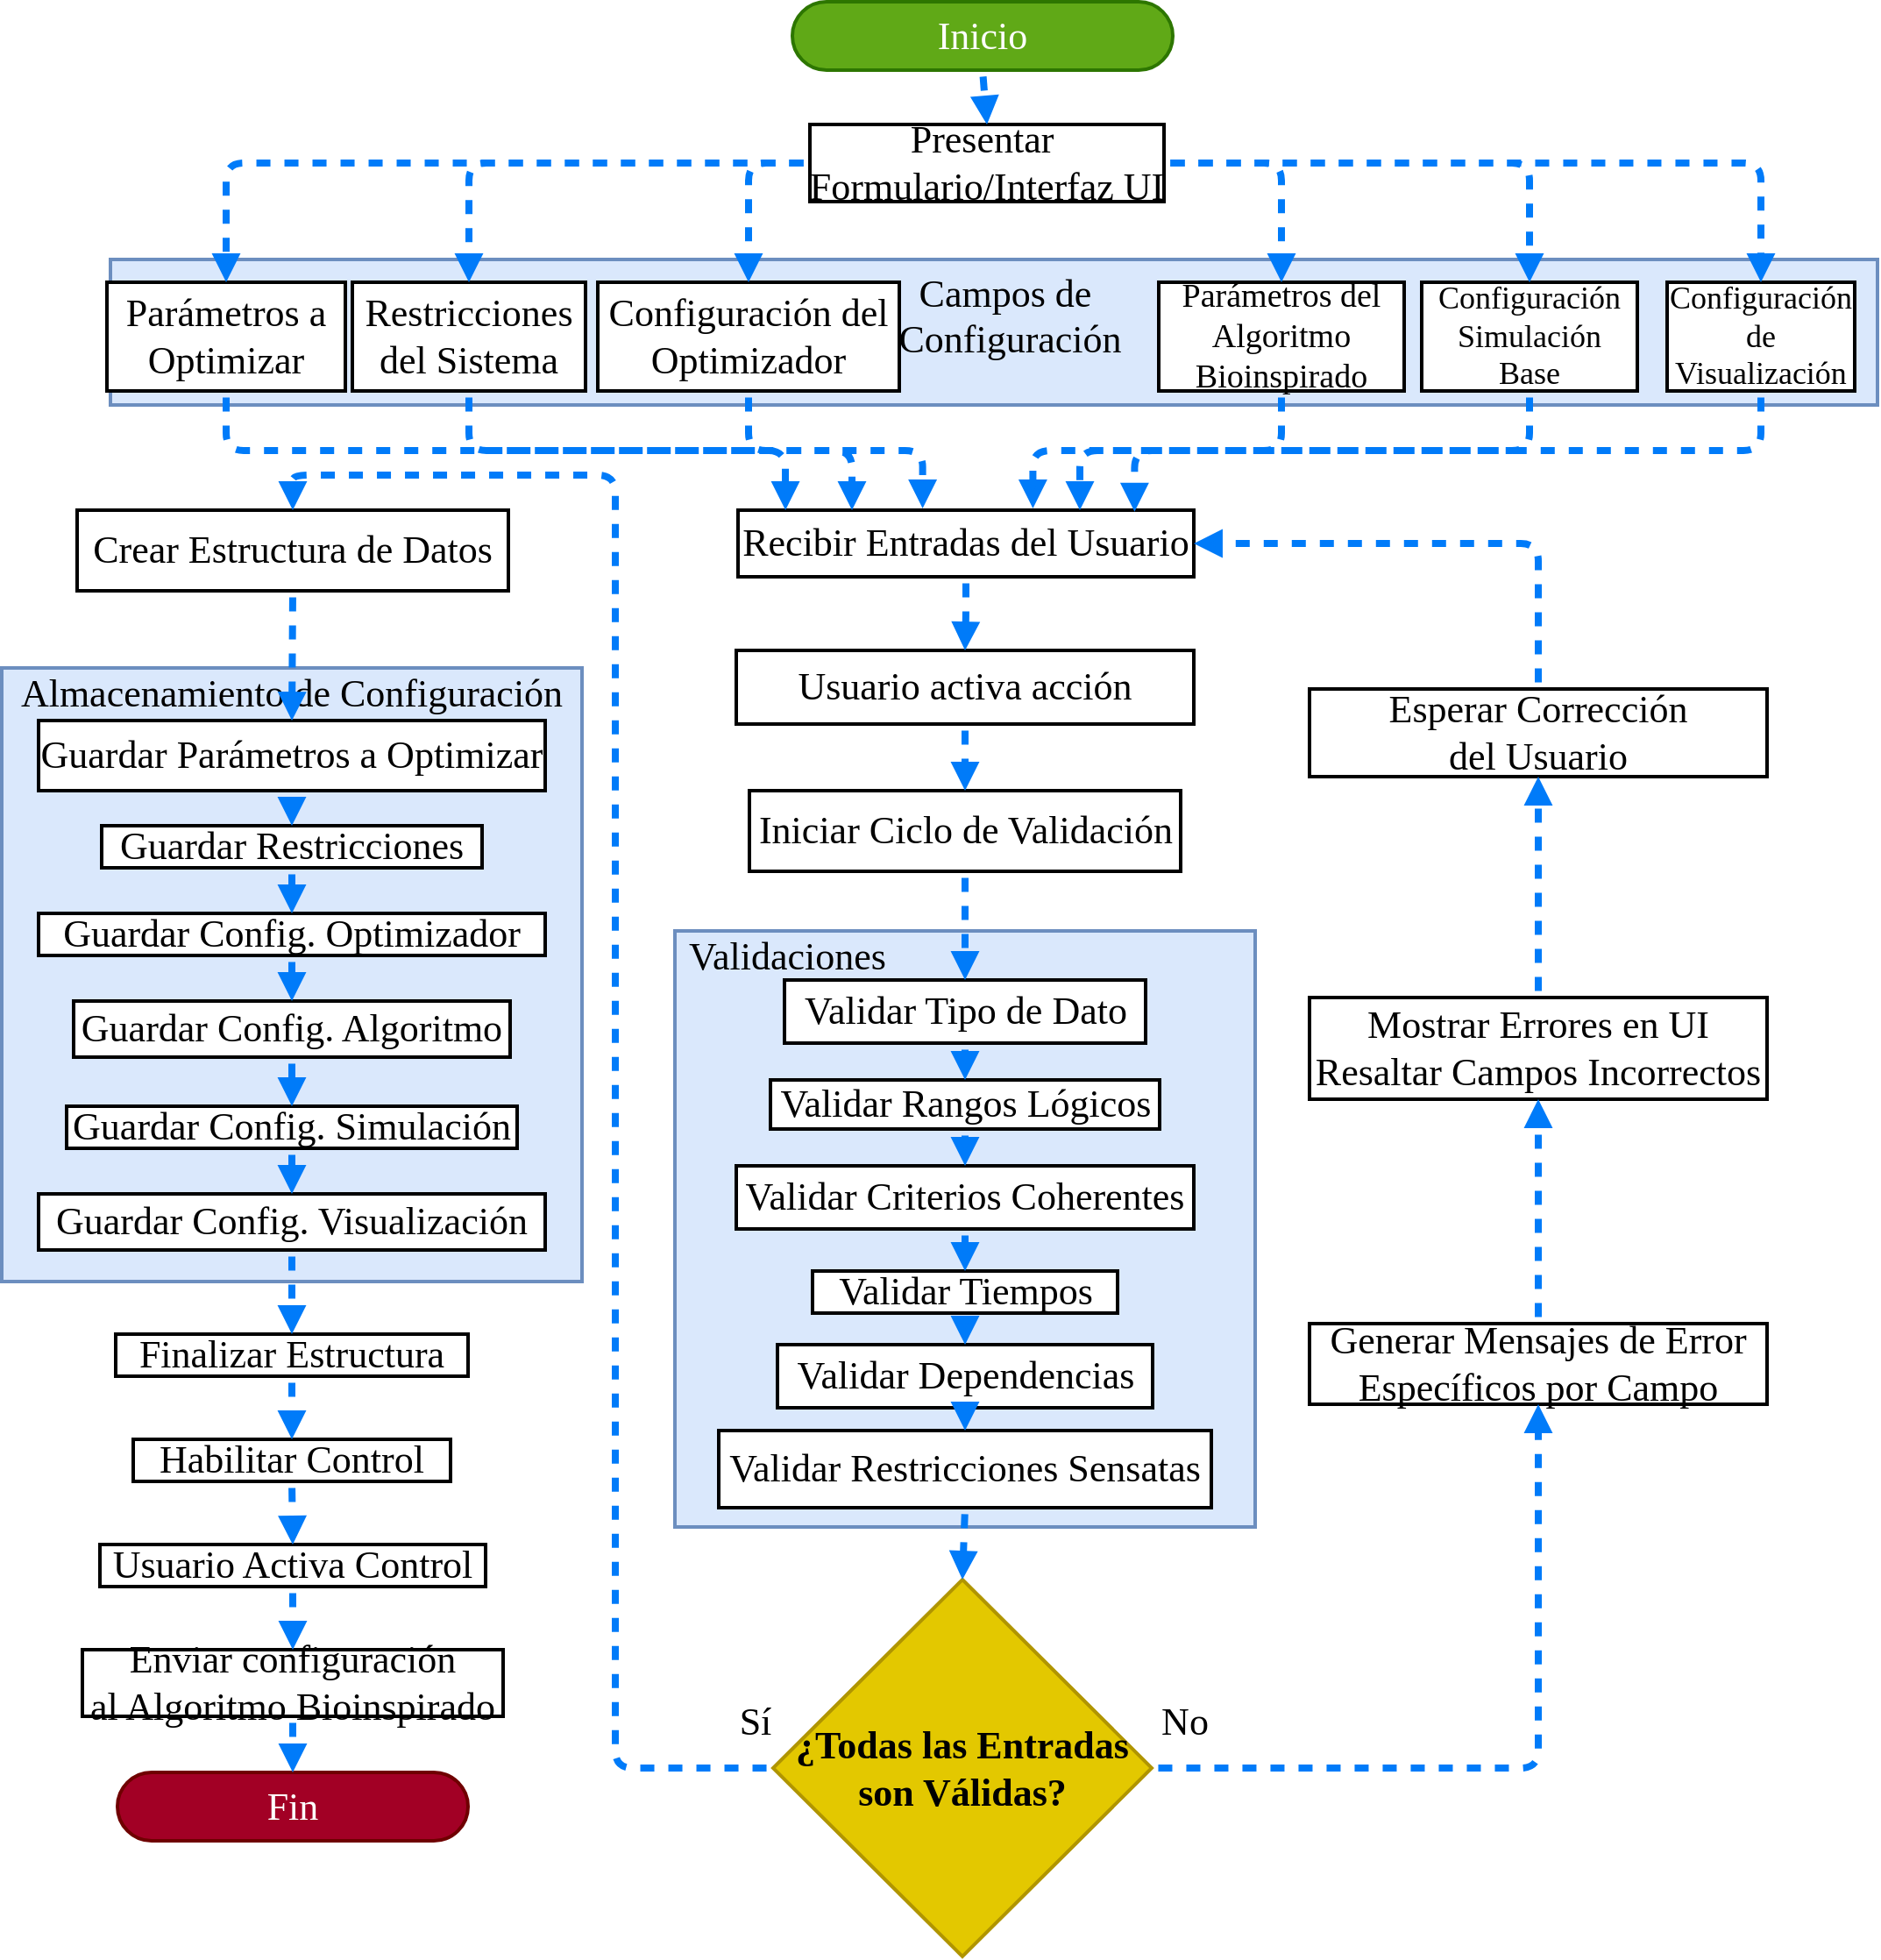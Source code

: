 <mxfile version="27.0.2" pages="16">
  <diagram name="Proceso01" id="eoqA4aUzOTYpibtuLTAf">
    <mxGraphModel dx="1895" dy="1138" grid="0" gridSize="10" guides="1" tooltips="1" connect="1" arrows="1" fold="1" page="0" pageScale="1" pageWidth="2339" pageHeight="3300" background="none" math="0" shadow="0">
      <root>
        <mxCell id="0" />
        <mxCell id="1" parent="0" />
        <mxCell id="r3dMwnE50491vOKrIVOp-1" value="Almacenamiento de Configuración" style="whiteSpace=wrap;strokeWidth=2;verticalAlign=top;comic=0;enumerate=0;fillColor=#dae8fc;strokeColor=#6c8ebf;fontSize=22;fontFamily=Times New Roman;spacingTop=-5;" parent="1" vertex="1">
          <mxGeometry x="150" y="470" width="331" height="350" as="geometry" />
        </mxCell>
        <mxCell id="r3dMwnE50491vOKrIVOp-2" value="Validaciones" style="whiteSpace=wrap;strokeWidth=2;verticalAlign=top;align=left;comic=0;enumerate=0;spacingLeft=6;fillColor=#dae8fc;strokeColor=#6c8ebf;fontSize=22;fontFamily=Times New Roman;spacingBottom=0;spacingTop=-5;" parent="1" vertex="1">
          <mxGeometry x="534" y="620" width="331" height="340" as="geometry" />
        </mxCell>
        <mxCell id="r3dMwnE50491vOKrIVOp-10" value="Validar Tipo de Dato" style="whiteSpace=wrap;strokeWidth=2;comic=0;enumerate=0;fontSize=22;fontFamily=Times New Roman;" parent="1" vertex="1">
          <mxGeometry x="596.5" y="648" width="206" height="36" as="geometry" />
        </mxCell>
        <mxCell id="r3dMwnE50491vOKrIVOp-11" value="Validar Rangos Lógicos" style="whiteSpace=wrap;strokeWidth=2;comic=0;enumerate=0;fontSize=22;fontFamily=Times New Roman;" parent="1" vertex="1">
          <mxGeometry x="588.5" y="705" width="222" height="28" as="geometry" />
        </mxCell>
        <mxCell id="r3dMwnE50491vOKrIVOp-12" value="Validar Criterios Coherentes" style="whiteSpace=wrap;strokeWidth=2;comic=0;enumerate=0;fontSize=22;fontFamily=Times New Roman;" parent="1" vertex="1">
          <mxGeometry x="569" y="754" width="261" height="36" as="geometry" />
        </mxCell>
        <mxCell id="r3dMwnE50491vOKrIVOp-13" value="Validar Tiempos" style="whiteSpace=wrap;strokeWidth=2;comic=0;enumerate=0;fontSize=22;fontFamily=Times New Roman;" parent="1" vertex="1">
          <mxGeometry x="612.5" y="814" width="174" height="24" as="geometry" />
        </mxCell>
        <mxCell id="r3dMwnE50491vOKrIVOp-14" value="Validar Dependencias" style="whiteSpace=wrap;strokeWidth=2;comic=0;enumerate=0;fontSize=22;fontFamily=Times New Roman;" parent="1" vertex="1">
          <mxGeometry x="592.5" y="856" width="214" height="36" as="geometry" />
        </mxCell>
        <mxCell id="r3dMwnE50491vOKrIVOp-15" value="Validar Restricciones Sensatas" style="whiteSpace=wrap;strokeWidth=2;comic=0;enumerate=0;fontSize=22;fontFamily=Times New Roman;" parent="1" vertex="1">
          <mxGeometry x="559" y="905" width="281" height="44" as="geometry" />
        </mxCell>
        <mxCell id="r3dMwnE50491vOKrIVOp-16" value="Guardar Parámetros a Optimizar" style="whiteSpace=wrap;strokeWidth=2;comic=0;enumerate=0;fontSize=22;fontFamily=Times New Roman;" parent="1" vertex="1">
          <mxGeometry x="171" y="500" width="289" height="40" as="geometry" />
        </mxCell>
        <mxCell id="r3dMwnE50491vOKrIVOp-17" value="Guardar Restricciones" style="whiteSpace=wrap;strokeWidth=2;comic=0;enumerate=0;fontSize=22;fontFamily=Times New Roman;" parent="1" vertex="1">
          <mxGeometry x="207" y="560" width="217" height="24" as="geometry" />
        </mxCell>
        <mxCell id="r3dMwnE50491vOKrIVOp-18" value="Guardar Config. Optimizador" style="whiteSpace=wrap;strokeWidth=2;comic=0;enumerate=0;fontSize=22;fontFamily=Times New Roman;" parent="1" vertex="1">
          <mxGeometry x="171" y="610" width="289" height="24" as="geometry" />
        </mxCell>
        <mxCell id="r3dMwnE50491vOKrIVOp-19" value="Guardar Config. Algoritmo" style="whiteSpace=wrap;strokeWidth=2;comic=0;enumerate=0;fontSize=22;fontFamily=Times New Roman;" parent="1" vertex="1">
          <mxGeometry x="191" y="660" width="249" height="32" as="geometry" />
        </mxCell>
        <mxCell id="r3dMwnE50491vOKrIVOp-20" value="Guardar Config. Simulación" style="whiteSpace=wrap;strokeWidth=2;comic=0;enumerate=0;fontSize=22;fontFamily=Times New Roman;" parent="1" vertex="1">
          <mxGeometry x="187" y="720" width="257" height="24" as="geometry" />
        </mxCell>
        <mxCell id="r3dMwnE50491vOKrIVOp-21" value="Guardar Config. Visualización" style="whiteSpace=wrap;strokeWidth=2;comic=0;enumerate=0;fontSize=22;fontFamily=Times New Roman;" parent="1" vertex="1">
          <mxGeometry x="171" y="770" width="289" height="32" as="geometry" />
        </mxCell>
        <mxCell id="r3dMwnE50491vOKrIVOp-22" value="Inicio" style="rounded=1;whiteSpace=wrap;arcSize=50;strokeWidth=2;comic=0;enumerate=0;fillColor=#60a917;fontColor=#ffffff;strokeColor=#2D7600;fontSize=22;fontFamily=Times New Roman;" parent="1" vertex="1">
          <mxGeometry x="601" y="90" width="217" height="39" as="geometry" />
        </mxCell>
        <mxCell id="r3dMwnE50491vOKrIVOp-23" value="Presentar &#xa;Formulario/Interfaz UI" style="whiteSpace=wrap;strokeWidth=2;comic=0;enumerate=0;fontSize=22;fontFamily=Times New Roman;" parent="1" vertex="1">
          <mxGeometry x="611" y="160" width="202" height="44" as="geometry" />
        </mxCell>
        <mxCell id="r3dMwnE50491vOKrIVOp-24" value="Recibir Entradas del Usuario" style="whiteSpace=wrap;strokeWidth=2;comic=0;enumerate=0;fontSize=22;fontFamily=Times New Roman;" parent="1" vertex="1">
          <mxGeometry x="570" y="380" width="260" height="38" as="geometry" />
        </mxCell>
        <mxCell id="r3dMwnE50491vOKrIVOp-25" value="Usuario activa acción" style="whiteSpace=wrap;strokeWidth=2;comic=0;enumerate=0;fontSize=22;fontFamily=Times New Roman;" parent="1" vertex="1">
          <mxGeometry x="569" y="460" width="261" height="42" as="geometry" />
        </mxCell>
        <mxCell id="r3dMwnE50491vOKrIVOp-26" value="Iniciar Ciclo de Validación" style="whiteSpace=wrap;strokeWidth=2;comic=0;enumerate=0;fontSize=22;fontFamily=Times New Roman;" parent="1" vertex="1">
          <mxGeometry x="576.5" y="540" width="246" height="46" as="geometry" />
        </mxCell>
        <mxCell id="r3dMwnE50491vOKrIVOp-27" value="¿Todas las Entradas&#xa;    son Válidas?" style="rhombus;strokeWidth=2;whiteSpace=wrap;comic=0;enumerate=0;fillColor=#e3c800;fontColor=#000000;strokeColor=#B09500;fontStyle=1;fontSize=22;fontFamily=Times New Roman;" parent="1" vertex="1">
          <mxGeometry x="590" y="990" width="216" height="215" as="geometry" />
        </mxCell>
        <mxCell id="r3dMwnE50491vOKrIVOp-28" value="Generar Mensajes de Error&#xa;Específicos por Campo" style="whiteSpace=wrap;strokeWidth=2;comic=0;enumerate=0;fontSize=22;fontFamily=Times New Roman;" parent="1" vertex="1">
          <mxGeometry x="896" y="844" width="261" height="46" as="geometry" />
        </mxCell>
        <mxCell id="r3dMwnE50491vOKrIVOp-29" value="Mostrar Errores en UI&#xa;Resaltar Campos Incorrectos" style="whiteSpace=wrap;strokeWidth=2;comic=0;enumerate=0;fontSize=22;fontFamily=Times New Roman;" parent="1" vertex="1">
          <mxGeometry x="896" y="658" width="261" height="58" as="geometry" />
        </mxCell>
        <mxCell id="r3dMwnE50491vOKrIVOp-30" value="Esperar Corrección&#xa;del Usuario" style="whiteSpace=wrap;strokeWidth=2;comic=0;enumerate=0;fontSize=22;fontFamily=Times New Roman;" parent="1" vertex="1">
          <mxGeometry x="896" y="482" width="261" height="50" as="geometry" />
        </mxCell>
        <mxCell id="r3dMwnE50491vOKrIVOp-31" value="Crear Estructura de Datos" style="whiteSpace=wrap;strokeWidth=2;comic=0;enumerate=0;fontSize=22;fontFamily=Times New Roman;" parent="1" vertex="1">
          <mxGeometry x="193" y="380" width="246" height="46" as="geometry" />
        </mxCell>
        <mxCell id="r3dMwnE50491vOKrIVOp-32" value="Finalizar Estructura" style="whiteSpace=wrap;strokeWidth=2;comic=0;enumerate=0;fontSize=22;fontFamily=Times New Roman;" parent="1" vertex="1">
          <mxGeometry x="215" y="850" width="201" height="24" as="geometry" />
        </mxCell>
        <mxCell id="r3dMwnE50491vOKrIVOp-33" value="Habilitar Control" style="whiteSpace=wrap;strokeWidth=2;comic=0;enumerate=0;fontSize=22;fontFamily=Times New Roman;" parent="1" vertex="1">
          <mxGeometry x="225" y="910" width="181" height="24" as="geometry" />
        </mxCell>
        <mxCell id="r3dMwnE50491vOKrIVOp-34" value="Usuario Activa Control" style="whiteSpace=wrap;strokeWidth=2;comic=0;enumerate=0;fontSize=22;fontFamily=Times New Roman;" parent="1" vertex="1">
          <mxGeometry x="206" y="970" width="220" height="24" as="geometry" />
        </mxCell>
        <mxCell id="r3dMwnE50491vOKrIVOp-35" value="Enviar configuración&#xa;    al Algoritmo Bioinspirado" style="whiteSpace=wrap;strokeWidth=2;comic=0;enumerate=0;fontSize=22;fontFamily=Times New Roman;" parent="1" vertex="1">
          <mxGeometry x="196" y="1030" width="240" height="38" as="geometry" />
        </mxCell>
        <mxCell id="r3dMwnE50491vOKrIVOp-36" value="Fin" style="rounded=1;whiteSpace=wrap;arcSize=50;strokeWidth=2;labelBorderColor=none;labelBackgroundColor=none;comic=0;enumerate=0;fillColor=#a20025;fontColor=#ffffff;strokeColor=#6F0000;fontSize=22;fontFamily=Times New Roman;" parent="1" vertex="1">
          <mxGeometry x="216" y="1100" width="200" height="39" as="geometry" />
        </mxCell>
        <mxCell id="r3dMwnE50491vOKrIVOp-37" value="" style="curved=0;startArrow=none;endArrow=block;exitX=0.5;exitY=1;entryX=0.5;entryY=0;rounded=1;comic=0;enumerate=0;fontSize=22;fontFamily=Times New Roman;strokeWidth=4;strokeColor=#007BF9;flowAnimation=1;" parent="1" source="r3dMwnE50491vOKrIVOp-22" target="r3dMwnE50491vOKrIVOp-23" edge="1">
          <mxGeometry relative="1" as="geometry">
            <Array as="points" />
          </mxGeometry>
        </mxCell>
        <mxCell id="r3dMwnE50491vOKrIVOp-50" value="" style="startArrow=none;endArrow=block;exitX=0.5;exitY=1;entryX=0.5;entryY=0;rounded=1;comic=0;enumerate=0;edgeStyle=orthogonalEdgeStyle;exitDx=0;exitDy=0;fontFamily=Times New Roman;fontSize=22;strokeWidth=4;curved=0;strokeColor=#007BF9;flowAnimation=1;" parent="1" source="r3dMwnE50491vOKrIVOp-24" target="r3dMwnE50491vOKrIVOp-25" edge="1">
          <mxGeometry relative="1" as="geometry" />
        </mxCell>
        <mxCell id="r3dMwnE50491vOKrIVOp-51" value="" style="curved=0;startArrow=none;endArrow=block;exitX=0.5;exitY=1;entryX=0.5;entryY=0;rounded=1;comic=0;enumerate=0;fontFamily=Times New Roman;fontSize=22;strokeWidth=4;strokeColor=#007BF9;flowAnimation=1;" parent="1" source="r3dMwnE50491vOKrIVOp-25" target="r3dMwnE50491vOKrIVOp-26" edge="1">
          <mxGeometry relative="1" as="geometry">
            <Array as="points" />
          </mxGeometry>
        </mxCell>
        <mxCell id="r3dMwnE50491vOKrIVOp-52" value="" style="curved=0;startArrow=none;endArrow=block;exitX=0.5;exitY=1;entryX=0.5;entryY=0;rounded=1;comic=0;enumerate=0;fontFamily=Times New Roman;fontSize=22;strokeWidth=4;strokeColor=#007BF9;flowAnimation=1;" parent="1" source="r3dMwnE50491vOKrIVOp-26" target="r3dMwnE50491vOKrIVOp-10" edge="1">
          <mxGeometry relative="1" as="geometry">
            <Array as="points" />
          </mxGeometry>
        </mxCell>
        <mxCell id="r3dMwnE50491vOKrIVOp-53" value="" style="curved=0;startArrow=none;endArrow=block;exitX=0.5;exitY=1;entryX=0.5;entryY=0;rounded=1;comic=0;enumerate=0;fontFamily=Times New Roman;fontSize=22;strokeWidth=4;strokeColor=#007BF9;flowAnimation=1;" parent="1" source="r3dMwnE50491vOKrIVOp-10" target="r3dMwnE50491vOKrIVOp-11" edge="1">
          <mxGeometry relative="1" as="geometry">
            <Array as="points" />
          </mxGeometry>
        </mxCell>
        <mxCell id="r3dMwnE50491vOKrIVOp-54" value="" style="curved=0;startArrow=none;endArrow=block;exitX=0.5;exitY=1;entryX=0.5;entryY=0;rounded=1;comic=0;enumerate=0;fontFamily=Times New Roman;fontSize=22;strokeWidth=4;strokeColor=#007BF9;flowAnimation=1;" parent="1" source="r3dMwnE50491vOKrIVOp-11" target="r3dMwnE50491vOKrIVOp-12" edge="1">
          <mxGeometry relative="1" as="geometry">
            <Array as="points" />
          </mxGeometry>
        </mxCell>
        <mxCell id="r3dMwnE50491vOKrIVOp-55" value="" style="curved=0;startArrow=none;endArrow=block;exitX=0.5;exitY=1;entryX=0.5;entryY=0;rounded=1;comic=0;enumerate=0;fontFamily=Times New Roman;fontSize=22;strokeWidth=4;strokeColor=#007BF9;flowAnimation=1;" parent="1" source="r3dMwnE50491vOKrIVOp-12" target="r3dMwnE50491vOKrIVOp-13" edge="1">
          <mxGeometry relative="1" as="geometry">
            <Array as="points" />
          </mxGeometry>
        </mxCell>
        <mxCell id="r3dMwnE50491vOKrIVOp-56" value="" style="curved=0;startArrow=none;endArrow=block;exitX=0.5;exitY=1;entryX=0.5;entryY=0;rounded=1;comic=0;enumerate=0;fontFamily=Times New Roman;fontSize=22;strokeWidth=4;strokeColor=#007BF9;flowAnimation=1;" parent="1" source="r3dMwnE50491vOKrIVOp-13" target="r3dMwnE50491vOKrIVOp-14" edge="1">
          <mxGeometry relative="1" as="geometry">
            <Array as="points" />
          </mxGeometry>
        </mxCell>
        <mxCell id="r3dMwnE50491vOKrIVOp-57" value="" style="curved=0;startArrow=none;endArrow=block;exitX=0.5;exitY=1;entryX=0.5;entryY=0;rounded=1;comic=0;enumerate=0;fontFamily=Times New Roman;fontSize=22;strokeWidth=4;strokeColor=#007BF9;flowAnimation=1;" parent="1" source="r3dMwnE50491vOKrIVOp-14" target="r3dMwnE50491vOKrIVOp-15" edge="1">
          <mxGeometry relative="1" as="geometry">
            <Array as="points" />
          </mxGeometry>
        </mxCell>
        <mxCell id="r3dMwnE50491vOKrIVOp-58" value="" style="curved=0;startArrow=none;endArrow=block;exitX=0.5;exitY=1;entryX=0.5;entryY=0;rounded=1;comic=0;enumerate=0;fontFamily=Times New Roman;fontSize=22;strokeWidth=4;strokeColor=#007BF9;flowAnimation=1;" parent="1" source="r3dMwnE50491vOKrIVOp-15" target="r3dMwnE50491vOKrIVOp-27" edge="1">
          <mxGeometry relative="1" as="geometry">
            <Array as="points" />
          </mxGeometry>
        </mxCell>
        <mxCell id="r3dMwnE50491vOKrIVOp-59" value="No" style="startArrow=none;endArrow=block;exitX=1;exitY=0.5;entryX=0.5;entryY=1;rounded=1;entryDx=0;entryDy=0;verticalAlign=bottom;fontSize=22;labelPosition=center;verticalLabelPosition=top;align=center;spacingBottom=14;labelBackgroundColor=none;comic=0;enumerate=0;edgeStyle=orthogonalEdgeStyle;exitDx=0;exitDy=0;spacingLeft=-350;spacingRight=40;fontFamily=Times New Roman;strokeWidth=4;curved=0;strokeColor=#007BF9;flowAnimation=1;" parent="1" source="r3dMwnE50491vOKrIVOp-27" target="r3dMwnE50491vOKrIVOp-28" edge="1">
          <mxGeometry relative="1" as="geometry" />
        </mxCell>
        <mxCell id="r3dMwnE50491vOKrIVOp-60" value="" style="startArrow=none;endArrow=block;exitX=0.5;exitY=0;entryX=0.5;entryY=1;rounded=1;entryDx=0;entryDy=0;exitDx=0;exitDy=0;comic=0;enumerate=0;edgeStyle=orthogonalEdgeStyle;fontSize=22;fontFamily=Times New Roman;strokeWidth=4;curved=0;strokeColor=#007BF9;flowAnimation=1;" parent="1" source="r3dMwnE50491vOKrIVOp-28" target="r3dMwnE50491vOKrIVOp-29" edge="1">
          <mxGeometry relative="1" as="geometry" />
        </mxCell>
        <mxCell id="r3dMwnE50491vOKrIVOp-61" value="" style="startArrow=none;endArrow=block;exitX=0.5;exitY=0;entryX=0.5;entryY=1;rounded=1;exitDx=0;exitDy=0;entryDx=0;entryDy=0;comic=0;enumerate=0;edgeStyle=orthogonalEdgeStyle;fontSize=22;fontFamily=Times New Roman;strokeWidth=4;curved=0;strokeColor=#007BF9;flowAnimation=1;" parent="1" source="r3dMwnE50491vOKrIVOp-29" target="r3dMwnE50491vOKrIVOp-30" edge="1">
          <mxGeometry relative="1" as="geometry" />
        </mxCell>
        <mxCell id="r3dMwnE50491vOKrIVOp-62" value="" style="startArrow=none;endArrow=block;exitX=0.5;exitY=0;entryX=1;entryY=0.5;rounded=1;comic=0;enumerate=0;edgeStyle=orthogonalEdgeStyle;entryDx=0;entryDy=0;exitDx=0;exitDy=0;fontFamily=Times New Roman;fontSize=22;strokeWidth=4;curved=0;strokeColor=#007BF9;flowAnimation=1;" parent="1" source="r3dMwnE50491vOKrIVOp-30" target="r3dMwnE50491vOKrIVOp-24" edge="1">
          <mxGeometry relative="1" as="geometry" />
        </mxCell>
        <mxCell id="r3dMwnE50491vOKrIVOp-63" value="Sí" style="startArrow=none;endArrow=block;exitX=0;exitY=0.5;entryX=0.5;entryY=0.01;rounded=1;fontSize=22;labelPosition=center;verticalLabelPosition=bottom;align=center;verticalAlign=bottom;labelBackgroundColor=none;spacingBottom=-412;spacingTop=0;spacingLeft=160;exitDx=0;exitDy=0;comic=0;enumerate=0;edgeStyle=orthogonalEdgeStyle;spacingRight=0;fontFamily=Times New Roman;strokeWidth=4;curved=0;strokeColor=#007BF9;flowAnimation=1;" parent="1" source="r3dMwnE50491vOKrIVOp-27" target="r3dMwnE50491vOKrIVOp-31" edge="1">
          <mxGeometry relative="1" as="geometry">
            <Array as="points">
              <mxPoint x="500" y="1098" />
              <mxPoint x="500" y="360" />
              <mxPoint x="316" y="360" />
            </Array>
          </mxGeometry>
        </mxCell>
        <mxCell id="r3dMwnE50491vOKrIVOp-64" value="" style="curved=0;startArrow=none;endArrow=block;exitX=0.5;exitY=1.01;entryX=0.5;entryY=0;rounded=1;comic=0;enumerate=0;fontSize=22;fontFamily=Times New Roman;strokeWidth=4;strokeColor=#007BF9;flowAnimation=1;" parent="1" source="r3dMwnE50491vOKrIVOp-31" target="r3dMwnE50491vOKrIVOp-16" edge="1">
          <mxGeometry relative="1" as="geometry">
            <Array as="points" />
          </mxGeometry>
        </mxCell>
        <mxCell id="r3dMwnE50491vOKrIVOp-65" value="" style="curved=0;startArrow=none;endArrow=block;exitX=0.5;exitY=1;entryX=0.5;entryY=0.01;rounded=1;comic=0;enumerate=0;fontSize=22;fontFamily=Times New Roman;strokeWidth=4;strokeColor=#007BF9;flowAnimation=1;" parent="1" source="r3dMwnE50491vOKrIVOp-16" target="r3dMwnE50491vOKrIVOp-17" edge="1">
          <mxGeometry relative="1" as="geometry">
            <Array as="points" />
          </mxGeometry>
        </mxCell>
        <mxCell id="r3dMwnE50491vOKrIVOp-66" value="" style="curved=0;startArrow=none;endArrow=block;exitX=0.5;exitY=1.01;entryX=0.5;entryY=0;rounded=1;comic=0;enumerate=0;fontSize=22;fontFamily=Times New Roman;strokeWidth=4;strokeColor=#007BF9;flowAnimation=1;" parent="1" source="r3dMwnE50491vOKrIVOp-17" target="r3dMwnE50491vOKrIVOp-18" edge="1">
          <mxGeometry relative="1" as="geometry">
            <Array as="points" />
          </mxGeometry>
        </mxCell>
        <mxCell id="r3dMwnE50491vOKrIVOp-67" value="" style="curved=0;startArrow=none;endArrow=block;exitX=0.5;exitY=1;entryX=0.5;entryY=0.01;rounded=1;comic=0;enumerate=0;fontSize=22;fontFamily=Times New Roman;strokeWidth=4;strokeColor=#007BF9;flowAnimation=1;" parent="1" source="r3dMwnE50491vOKrIVOp-18" target="r3dMwnE50491vOKrIVOp-19" edge="1">
          <mxGeometry relative="1" as="geometry">
            <Array as="points" />
          </mxGeometry>
        </mxCell>
        <mxCell id="r3dMwnE50491vOKrIVOp-68" value="" style="curved=0;startArrow=none;endArrow=block;exitX=0.5;exitY=1.01;entryX=0.5;entryY=0.01;rounded=1;comic=0;enumerate=0;fontSize=22;fontFamily=Times New Roman;strokeWidth=4;strokeColor=#007BF9;flowAnimation=1;" parent="1" source="r3dMwnE50491vOKrIVOp-19" target="r3dMwnE50491vOKrIVOp-20" edge="1">
          <mxGeometry relative="1" as="geometry">
            <Array as="points" />
          </mxGeometry>
        </mxCell>
        <mxCell id="r3dMwnE50491vOKrIVOp-69" value="" style="curved=0;startArrow=none;endArrow=block;exitX=0.5;exitY=1.01;entryX=0.5;entryY=0;rounded=1;comic=0;enumerate=0;fontSize=22;fontFamily=Times New Roman;strokeWidth=4;strokeColor=#007BF9;flowAnimation=1;" parent="1" source="r3dMwnE50491vOKrIVOp-20" target="r3dMwnE50491vOKrIVOp-21" edge="1">
          <mxGeometry relative="1" as="geometry">
            <Array as="points" />
          </mxGeometry>
        </mxCell>
        <mxCell id="r3dMwnE50491vOKrIVOp-70" value="" style="curved=0;startArrow=none;endArrow=block;exitX=0.5;exitY=1;entryX=0.5;entryY=0.01;rounded=1;comic=0;enumerate=0;fontSize=22;fontFamily=Times New Roman;strokeWidth=4;strokeColor=#007BF9;flowAnimation=1;" parent="1" source="r3dMwnE50491vOKrIVOp-21" target="r3dMwnE50491vOKrIVOp-32" edge="1">
          <mxGeometry relative="1" as="geometry">
            <Array as="points" />
          </mxGeometry>
        </mxCell>
        <mxCell id="r3dMwnE50491vOKrIVOp-71" value="" style="curved=0;startArrow=none;endArrow=block;exitX=0.5;exitY=1.01;entryX=0.5;entryY=0.01;rounded=1;comic=0;enumerate=0;fontSize=22;fontFamily=Times New Roman;strokeWidth=4;strokeColor=#007BF9;flowAnimation=1;" parent="1" source="r3dMwnE50491vOKrIVOp-32" target="r3dMwnE50491vOKrIVOp-33" edge="1">
          <mxGeometry relative="1" as="geometry">
            <Array as="points" />
          </mxGeometry>
        </mxCell>
        <mxCell id="r3dMwnE50491vOKrIVOp-72" value="" style="curved=0;startArrow=none;endArrow=block;exitX=0.5;exitY=1.01;entryX=0.5;entryY=0.01;rounded=1;comic=0;enumerate=0;fontSize=22;fontFamily=Times New Roman;strokeWidth=4;strokeColor=#007BF9;flowAnimation=1;" parent="1" source="r3dMwnE50491vOKrIVOp-33" target="r3dMwnE50491vOKrIVOp-34" edge="1">
          <mxGeometry relative="1" as="geometry">
            <Array as="points" />
          </mxGeometry>
        </mxCell>
        <mxCell id="r3dMwnE50491vOKrIVOp-73" value="" style="curved=0;startArrow=none;endArrow=block;exitX=0.5;exitY=1.01;entryX=0.5;entryY=0;rounded=1;comic=0;enumerate=0;fontSize=22;fontFamily=Times New Roman;strokeWidth=4;strokeColor=#007BF9;flowAnimation=1;" parent="1" source="r3dMwnE50491vOKrIVOp-34" target="r3dMwnE50491vOKrIVOp-35" edge="1">
          <mxGeometry relative="1" as="geometry">
            <Array as="points" />
          </mxGeometry>
        </mxCell>
        <mxCell id="r3dMwnE50491vOKrIVOp-74" value="" style="curved=0;startArrow=none;endArrow=block;exitX=0.5;exitY=1;entryX=0.5;entryY=0.01;rounded=1;comic=0;enumerate=0;fontSize=22;fontFamily=Times New Roman;strokeWidth=4;strokeColor=#007BF9;flowAnimation=1;" parent="1" source="r3dMwnE50491vOKrIVOp-35" target="r3dMwnE50491vOKrIVOp-36" edge="1">
          <mxGeometry relative="1" as="geometry">
            <Array as="points" />
          </mxGeometry>
        </mxCell>
        <mxCell id="r3dMwnE50491vOKrIVOp-3" value="Campos de&#xa; Configuración" style="whiteSpace=wrap;strokeWidth=2;verticalAlign=top;comic=0;enumerate=0;fillColor=#dae8fc;strokeColor=#6c8ebf;fontSize=22;spacingLeft=13;fontFamily=Times New Roman;" parent="1" vertex="1">
          <mxGeometry x="212" y="237" width="1008" height="83" as="geometry" />
        </mxCell>
        <mxCell id="r3dMwnE50491vOKrIVOp-4" value="Parámetros a&#xa;         Optimizar" style="whiteSpace=wrap;strokeWidth=2;comic=0;enumerate=0;fontSize=22;fontFamily=Times New Roman;" parent="1" vertex="1">
          <mxGeometry x="210" y="250" width="136" height="62" as="geometry" />
        </mxCell>
        <mxCell id="r3dMwnE50491vOKrIVOp-5" value="Restricciones &#xa;        del Sistema" style="whiteSpace=wrap;strokeWidth=2;comic=0;enumerate=0;fontSize=22;fontFamily=Times New Roman;" parent="1" vertex="1">
          <mxGeometry x="350" y="250" width="133" height="62" as="geometry" />
        </mxCell>
        <mxCell id="r3dMwnE50491vOKrIVOp-6" value="Configuración del &#xa;        Optimizador" style="whiteSpace=wrap;strokeWidth=2;comic=0;enumerate=0;fontSize=22;fontFamily=Times New Roman;" parent="1" vertex="1">
          <mxGeometry x="490" y="250" width="172" height="62" as="geometry" />
        </mxCell>
        <mxCell id="r3dMwnE50491vOKrIVOp-7" value="Parámetros del &#xa;        Algoritmo Bioinspirado" style="whiteSpace=wrap;strokeWidth=2;comic=0;enumerate=0;fontSize=19;fontFamily=Times New Roman;" parent="1" vertex="1">
          <mxGeometry x="810" y="250" width="140" height="62" as="geometry" />
        </mxCell>
        <mxCell id="r3dMwnE50491vOKrIVOp-8" value="Configuración &#xa;        Simulación Base" style="whiteSpace=wrap;strokeWidth=2;comic=0;enumerate=0;fontSize=18;fontFamily=Times New Roman;" parent="1" vertex="1">
          <mxGeometry x="960" y="250" width="123" height="62" as="geometry" />
        </mxCell>
        <mxCell id="r3dMwnE50491vOKrIVOp-9" value="Configuración de &#xa;        Visualización" style="whiteSpace=wrap;strokeWidth=2;comic=0;enumerate=0;fontSize=18;fontFamily=Times New Roman;" parent="1" vertex="1">
          <mxGeometry x="1100" y="250" width="107" height="62" as="geometry" />
        </mxCell>
        <mxCell id="r3dMwnE50491vOKrIVOp-41" value="" style="startArrow=none;endArrow=block;exitX=1;exitY=0.5;entryX=0.5;entryY=0;rounded=1;comic=0;enumerate=0;edgeStyle=orthogonalEdgeStyle;exitDx=0;exitDy=0;fontSize=22;fontFamily=Times New Roman;strokeWidth=4;curved=0;strokeColor=#007BF9;flowAnimation=1;" parent="1" source="r3dMwnE50491vOKrIVOp-23" target="r3dMwnE50491vOKrIVOp-7" edge="1">
          <mxGeometry relative="1" as="geometry" />
        </mxCell>
        <mxCell id="r3dMwnE50491vOKrIVOp-42" value="" style="startArrow=none;endArrow=block;exitX=1;exitY=0.5;entryX=0.5;entryY=0;rounded=1;comic=0;enumerate=0;edgeStyle=orthogonalEdgeStyle;exitDx=0;exitDy=0;fontSize=22;fontFamily=Times New Roman;strokeWidth=4;curved=0;strokeColor=#007BF9;flowAnimation=1;" parent="1" source="r3dMwnE50491vOKrIVOp-23" target="r3dMwnE50491vOKrIVOp-8" edge="1">
          <mxGeometry relative="1" as="geometry" />
        </mxCell>
        <mxCell id="r3dMwnE50491vOKrIVOp-43" value="" style="startArrow=none;endArrow=block;exitX=1;exitY=0.5;entryX=0.5;entryY=0;rounded=1;comic=0;enumerate=0;edgeStyle=orthogonalEdgeStyle;exitDx=0;exitDy=0;fontSize=22;fontFamily=Times New Roman;strokeWidth=4;curved=0;strokeColor=#007BF9;flowAnimation=1;" parent="1" source="r3dMwnE50491vOKrIVOp-23" target="r3dMwnE50491vOKrIVOp-9" edge="1">
          <mxGeometry relative="1" as="geometry" />
        </mxCell>
        <mxCell id="r3dMwnE50491vOKrIVOp-44" value="" style="startArrow=none;endArrow=block;exitX=0.5;exitY=1;entryX=0.104;entryY=0;rounded=1;comic=0;enumerate=0;edgeStyle=orthogonalEdgeStyle;entryDx=0;entryDy=0;entryPerimeter=0;fontFamily=Times New Roman;fontSize=22;strokeWidth=4;curved=0;strokeColor=#007BF9;flowAnimation=1;" parent="1" source="r3dMwnE50491vOKrIVOp-4" target="r3dMwnE50491vOKrIVOp-24" edge="1">
          <mxGeometry relative="1" as="geometry" />
        </mxCell>
        <mxCell id="r3dMwnE50491vOKrIVOp-45" value="" style="startArrow=none;endArrow=block;exitX=0.5;exitY=1;entryX=0.25;entryY=0;rounded=1;comic=0;enumerate=0;edgeStyle=orthogonalEdgeStyle;entryDx=0;entryDy=0;fontFamily=Times New Roman;fontSize=22;strokeWidth=4;curved=0;strokeColor=#007BF9;flowAnimation=1;" parent="1" source="r3dMwnE50491vOKrIVOp-5" target="r3dMwnE50491vOKrIVOp-24" edge="1">
          <mxGeometry relative="1" as="geometry" />
        </mxCell>
        <mxCell id="r3dMwnE50491vOKrIVOp-46" value="" style="startArrow=none;endArrow=block;exitX=0.5;exitY=1;entryX=0.405;entryY=-0.027;rounded=1;comic=0;enumerate=0;edgeStyle=orthogonalEdgeStyle;entryDx=0;entryDy=0;entryPerimeter=0;fontFamily=Times New Roman;fontSize=22;strokeWidth=4;curved=0;strokeColor=#007BF9;flowAnimation=1;" parent="1" source="r3dMwnE50491vOKrIVOp-6" target="r3dMwnE50491vOKrIVOp-24" edge="1">
          <mxGeometry relative="1" as="geometry" />
        </mxCell>
        <mxCell id="r3dMwnE50491vOKrIVOp-47" value="" style="startArrow=none;endArrow=block;exitX=0.5;exitY=1;entryX=0.647;entryY=-0.027;rounded=1;comic=0;enumerate=0;edgeStyle=orthogonalEdgeStyle;entryDx=0;entryDy=0;entryPerimeter=0;fontFamily=Times New Roman;fontSize=22;strokeWidth=4;curved=0;strokeColor=#007BF9;flowAnimation=1;" parent="1" source="r3dMwnE50491vOKrIVOp-7" target="r3dMwnE50491vOKrIVOp-24" edge="1">
          <mxGeometry relative="1" as="geometry" />
        </mxCell>
        <mxCell id="r3dMwnE50491vOKrIVOp-48" value="" style="startArrow=none;endArrow=block;exitX=0.5;exitY=1;entryX=0.75;entryY=0;rounded=1;comic=0;enumerate=0;edgeStyle=orthogonalEdgeStyle;entryDx=0;entryDy=0;fontFamily=Times New Roman;fontSize=22;strokeWidth=4;curved=0;strokeColor=#007BF9;flowAnimation=1;" parent="1" source="r3dMwnE50491vOKrIVOp-8" target="r3dMwnE50491vOKrIVOp-24" edge="1">
          <mxGeometry relative="1" as="geometry" />
        </mxCell>
        <mxCell id="r3dMwnE50491vOKrIVOp-49" value="" style="startArrow=none;endArrow=block;exitX=0.5;exitY=1;entryX=0.87;entryY=0.022;rounded=1;comic=0;enumerate=0;edgeStyle=orthogonalEdgeStyle;entryDx=0;entryDy=0;entryPerimeter=0;fontFamily=Times New Roman;fontSize=22;strokeWidth=4;curved=0;strokeColor=#007BF9;flowAnimation=1;" parent="1" source="r3dMwnE50491vOKrIVOp-9" target="r3dMwnE50491vOKrIVOp-24" edge="1">
          <mxGeometry relative="1" as="geometry" />
        </mxCell>
        <mxCell id="r3dMwnE50491vOKrIVOp-38" value="" style="startArrow=none;endArrow=block;exitX=0;exitY=0.5;entryX=0.5;entryY=0;rounded=1;comic=0;enumerate=0;edgeStyle=orthogonalEdgeStyle;exitDx=0;exitDy=0;fontSize=22;fontFamily=Times New Roman;strokeWidth=4;curved=0;strokeColor=#007BF9;flowAnimation=1;" parent="1" source="r3dMwnE50491vOKrIVOp-23" target="r3dMwnE50491vOKrIVOp-4" edge="1">
          <mxGeometry relative="1" as="geometry" />
        </mxCell>
        <mxCell id="r3dMwnE50491vOKrIVOp-39" value="" style="startArrow=none;endArrow=block;exitX=0;exitY=0.5;entryX=0.5;entryY=0;rounded=1;comic=0;enumerate=0;edgeStyle=orthogonalEdgeStyle;exitDx=0;exitDy=0;fontSize=22;fontFamily=Times New Roman;strokeWidth=4;curved=0;strokeColor=#007BF9;flowAnimation=1;" parent="1" source="r3dMwnE50491vOKrIVOp-23" target="r3dMwnE50491vOKrIVOp-5" edge="1">
          <mxGeometry relative="1" as="geometry" />
        </mxCell>
        <mxCell id="r3dMwnE50491vOKrIVOp-40" value="" style="startArrow=none;endArrow=block;exitX=0;exitY=0.5;entryX=0.5;entryY=0;rounded=1;comic=0;enumerate=0;edgeStyle=orthogonalEdgeStyle;exitDx=0;exitDy=0;fontSize=22;fontFamily=Times New Roman;strokeWidth=4;curved=0;strokeColor=#007BF9;flowAnimation=1;" parent="1" source="r3dMwnE50491vOKrIVOp-23" target="r3dMwnE50491vOKrIVOp-6" edge="1">
          <mxGeometry relative="1" as="geometry" />
        </mxCell>
      </root>
    </mxGraphModel>
  </diagram>
  <diagram id="_Plll4fYTOLPsoY_iBAf" name="Proceso02">
    <mxGraphModel dx="3473" dy="2087" grid="0" gridSize="10" guides="1" tooltips="1" connect="1" arrows="1" fold="1" page="0" pageScale="1" pageWidth="2339" pageHeight="3300" background="none" math="0" shadow="0">
      <root>
        <mxCell id="0" />
        <mxCell id="1" parent="0" />
        <mxCell id="xEGME3urVTz4PtqWntAS-1" value="Generación de Individuo" style="whiteSpace=wrap;strokeWidth=2;fontSize=22;verticalAlign=top;align=left;spacingLeft=10;fillColor=#dae8fc;strokeColor=#6c8ebf;fontFamily=Times New Roman;" parent="1" vertex="1">
          <mxGeometry x="20" y="1228" width="660" height="912" as="geometry" />
        </mxCell>
        <mxCell id="xEGME3urVTz4PtqWntAS-2" value="Lectura de Configuración" style="whiteSpace=wrap;strokeWidth=2;fontSize=22;verticalAlign=top;align=left;spacingLeft=10;fillColor=#dae8fc;strokeColor=#6c8ebf;fontFamily=Times New Roman;" parent="1" vertex="1">
          <mxGeometry x="679.5" y="280" width="330" height="438" as="geometry" />
        </mxCell>
        <mxCell id="xEGME3urVTz4PtqWntAS-3" value="Inicio" style="rounded=1;whiteSpace=wrap;arcSize=50;strokeWidth=2;comic=0;enumerate=0;fillColor=#60a917;fontColor=#ffffff;strokeColor=#2D7600;fontSize=22;fontFamily=Times New Roman;" parent="1" vertex="1">
          <mxGeometry x="718" y="110" width="253" height="54" as="geometry" />
        </mxCell>
        <mxCell id="xEGME3urVTz4PtqWntAS-4" value="Acceder a ConfigurationData" style="whiteSpace=wrap;strokeWidth=2;fontSize=22;fontFamily=Times New Roman;" parent="1" vertex="1">
          <mxGeometry x="714.5" y="190" width="260" height="54" as="geometry" />
        </mxCell>
        <mxCell id="xEGME3urVTz4PtqWntAS-5" value="Obtener Tamaño de Población N" style="whiteSpace=wrap;strokeWidth=2;fontSize=22;fontFamily=Times New Roman;" parent="1" vertex="1">
          <mxGeometry x="714.5" y="336" width="260" height="62" as="geometry" />
        </mxCell>
        <mxCell id="xEGME3urVTz4PtqWntAS-6" value="Identificar Parámetros a Optimizar" style="whiteSpace=wrap;strokeWidth=2;fontSize=22;fontFamily=Times New Roman;" parent="1" vertex="1">
          <mxGeometry x="714.5" y="428" width="260" height="68" as="geometry" />
        </mxCell>
        <mxCell id="xEGME3urVTz4PtqWntAS-7" value="Extraer Rangos para Cada Parámetro" style="whiteSpace=wrap;strokeWidth=2;fontSize=22;fontFamily=Times New Roman;" parent="1" vertex="1">
          <mxGeometry x="714.5" y="528" width="260" height="74" as="geometry" />
        </mxCell>
        <mxCell id="xEGME3urVTz4PtqWntAS-8" value="Verificar Configuración" style="whiteSpace=wrap;strokeWidth=2;fontSize=22;fontFamily=Times New Roman;" parent="1" vertex="1">
          <mxGeometry x="714.5" y="638" width="260" height="54" as="geometry" />
        </mxCell>
        <mxCell id="xEGME3urVTz4PtqWntAS-9" value="Crear Estructura de Datos para&#xa;Almacenar la Población Inicial" style="whiteSpace=wrap;strokeWidth=2;fontSize=20;fontFamily=Times New Roman;" parent="1" vertex="1">
          <mxGeometry x="715" y="760" width="260" height="70" as="geometry" />
        </mxCell>
        <mxCell id="xEGME3urVTz4PtqWntAS-10" value="Inicializar Contador&#xa;de Individuos i = 0" style="whiteSpace=wrap;strokeWidth=2;fontSize=22;fontFamily=Times New Roman;" parent="1" vertex="1">
          <mxGeometry x="715" y="860" width="260" height="50" as="geometry" />
        </mxCell>
        <mxCell id="xEGME3urVTz4PtqWntAS-11" value="¿Contador i &lt; Tamaño&#xa;de Población N?" style="rhombus;strokeWidth=2;whiteSpace=wrap;fontSize=22;fillColor=#e3c800;fontColor=#000000;strokeColor=#B09500;fontFamily=Times New Roman;" parent="1" vertex="1">
          <mxGeometry x="706" y="930" width="278" height="278" as="geometry" />
        </mxCell>
        <mxCell id="xEGME3urVTz4PtqWntAS-12" value="Verificar Población Generada" style="whiteSpace=wrap;strokeWidth=2;fontSize=22;fontFamily=Times New Roman;" parent="1" vertex="1">
          <mxGeometry x="715" y="1280" width="260" height="60" as="geometry" />
        </mxCell>
        <mxCell id="xEGME3urVTz4PtqWntAS-13" value="Iniciar Generación del&#xa;Individuo i" style="whiteSpace=wrap;strokeWidth=2;fontSize=22;fontFamily=Times New Roman;" parent="1" vertex="1">
          <mxGeometry x="216" y="1100" width="260" height="78" as="geometry" />
        </mxCell>
        <mxCell id="xEGME3urVTz4PtqWntAS-14" value="Crear Estructura para el Nuevo Individuo" style="whiteSpace=wrap;strokeWidth=2;fontSize=22;fontFamily=Times New Roman;" parent="1" vertex="1">
          <mxGeometry x="42" y="1296" width="608" height="40" as="geometry" />
        </mxCell>
        <mxCell id="xEGME3urVTz4PtqWntAS-15" value="Identificar Todos los Parámetros que Necesitan Valores" style="whiteSpace=wrap;strokeWidth=2;fontSize=22;fontFamily=Times New Roman;" parent="1" vertex="1">
          <mxGeometry x="42" y="1376" width="608" height="52" as="geometry" />
        </mxCell>
        <mxCell id="xEGME3urVTz4PtqWntAS-16" value="Iniciar Bucle para Cada Parámetro j" style="whiteSpace=wrap;strokeWidth=2;fontSize=22;fontFamily=Times New Roman;" parent="1" vertex="1">
          <mxGeometry x="42" y="1456" width="608" height="52" as="geometry" />
        </mxCell>
        <mxCell id="xEGME3urVTz4PtqWntAS-17" value="¿Quedan Parámetros&#xa;por Generar?" style="rhombus;strokeWidth=2;whiteSpace=wrap;fontSize=22;fillColor=#e3c800;fontColor=#000000;strokeColor=#B09500;fontFamily=Times New Roman;" parent="1" vertex="1">
          <mxGeometry x="238" y="1526" width="216" height="216" as="geometry" />
        </mxCell>
        <mxCell id="xEGME3urVTz4PtqWntAS-18" value="Acceder al Rango del Parámetro j" style="whiteSpace=wrap;strokeWidth=2;fontSize=22;fontFamily=Times New Roman;" parent="1" vertex="1">
          <mxGeometry x="55" y="1736" width="260" height="66" as="geometry" />
        </mxCell>
        <mxCell id="xEGME3urVTz4PtqWntAS-19" value="Generar Valor Aleatorio&#xa;dentro del Rango" style="whiteSpace=wrap;strokeWidth=2;fontSize=22;fontFamily=Times New Roman;" parent="1" vertex="1">
          <mxGeometry x="55" y="1830" width="260" height="54" as="geometry" />
        </mxCell>
        <mxCell id="xEGME3urVTz4PtqWntAS-20" value="Asignar Valor Generado&#xa;al Parámetro j del Individuo" style="whiteSpace=wrap;strokeWidth=2;fontSize=22;fontFamily=Times New Roman;" parent="1" vertex="1">
          <mxGeometry x="55" y="1910" width="260" height="78" as="geometry" />
        </mxCell>
        <mxCell id="xEGME3urVTz4PtqWntAS-21" value="Pasar al Siguiente&#xa;Parámetro j+1" style="whiteSpace=wrap;strokeWidth=2;fontSize=22;fontFamily=Times New Roman;" parent="1" vertex="1">
          <mxGeometry x="58" y="2010" width="260" height="78" as="geometry" />
        </mxCell>
        <mxCell id="xEGME3urVTz4PtqWntAS-22" value="Finalizar Configuración&#xa;del Individuo i" style="whiteSpace=wrap;strokeWidth=2;fontSize=22;fontFamily=Times New Roman;" parent="1" vertex="1">
          <mxGeometry x="385" y="1736" width="260" height="58" as="geometry" />
        </mxCell>
        <mxCell id="xEGME3urVTz4PtqWntAS-23" value="Añadir Individuo Completo&#xa;a la Población" style="whiteSpace=wrap;strokeWidth=2;fontSize=22;fontFamily=Times New Roman;" parent="1" vertex="1">
          <mxGeometry x="715" y="1900" width="260" height="78" as="geometry" />
        </mxCell>
        <mxCell id="xEGME3urVTz4PtqWntAS-24" value="Incrementar Contador&#xa;i = i + 1" style="whiteSpace=wrap;strokeWidth=2;fontSize=22;fontFamily=Times New Roman;" parent="1" vertex="1">
          <mxGeometry x="715" y="2060" width="260" height="78" as="geometry" />
        </mxCell>
        <mxCell id="xEGME3urVTz4PtqWntAS-25" value="Validar Diversidad de la Población&#xa;(Opcional: Verificar distribución)" style="whiteSpace=wrap;strokeWidth=2;fontSize=22;fontFamily=Times New Roman;" parent="1" vertex="1">
          <mxGeometry x="715" y="1390" width="260" height="102" as="geometry" />
        </mxCell>
        <mxCell id="xEGME3urVTz4PtqWntAS-26" value="Finalizar Estructura de&#xa;Datos de la Población" style="whiteSpace=wrap;strokeWidth=2;fontSize=22;fontFamily=Times New Roman;" parent="1" vertex="1">
          <mxGeometry x="715" y="1540" width="260" height="78" as="geometry" />
        </mxCell>
        <mxCell id="xEGME3urVTz4PtqWntAS-27" value="Devolver Población Inicial&#xa;Completa (N individuos)" style="whiteSpace=wrap;strokeWidth=2;fontSize=22;fontFamily=Times New Roman;" parent="1" vertex="1">
          <mxGeometry x="715" y="1660" width="260" height="102" as="geometry" />
        </mxCell>
        <mxCell id="UqZjk2XjEpSJkNxyKnOX-3" value="Text" style="text;html=1;align=center;verticalAlign=middle;resizable=0;points=[];autosize=1;fontFamily=Times New Roman;fontSize=22;" parent="xEGME3urVTz4PtqWntAS-27" vertex="1">
          <mxGeometry x="184" y="20" width="60" height="40" as="geometry" />
        </mxCell>
        <mxCell id="xEGME3urVTz4PtqWntAS-28" value="Fin" style="rounded=1;whiteSpace=wrap;arcSize=50;strokeWidth=2;comic=0;enumerate=0;fillColor=#a20025;strokeColor=#6F0000;fontSize=22;fontColor=#ffffff;fontFamily=Times New Roman;" parent="1" vertex="1">
          <mxGeometry x="727" y="1800" width="236" height="54" as="geometry" />
        </mxCell>
        <mxCell id="xEGME3urVTz4PtqWntAS-29" value="" style="curved=0;startArrow=none;endArrow=block;exitX=0.5;exitY=1;entryX=0.5;entryY=0;rounded=1;fontSize=22;fontFamily=Times New Roman;strokeWidth=4;flowAnimation=1;strokeColor=#CC0000;" parent="1" source="xEGME3urVTz4PtqWntAS-3" target="xEGME3urVTz4PtqWntAS-4" edge="1">
          <mxGeometry relative="1" as="geometry">
            <Array as="points" />
          </mxGeometry>
        </mxCell>
        <mxCell id="xEGME3urVTz4PtqWntAS-30" value="" style="curved=0;startArrow=none;endArrow=block;exitX=0.5;exitY=1;entryX=0.5;entryY=0;rounded=1;fontSize=22;fontFamily=Times New Roman;strokeWidth=4;flowAnimation=1;strokeColor=#CC0000;" parent="1" source="xEGME3urVTz4PtqWntAS-4" target="xEGME3urVTz4PtqWntAS-5" edge="1">
          <mxGeometry relative="1" as="geometry">
            <Array as="points" />
          </mxGeometry>
        </mxCell>
        <mxCell id="xEGME3urVTz4PtqWntAS-31" value="" style="curved=0;startArrow=none;endArrow=block;exitX=0.5;exitY=1;entryX=0.5;entryY=0;rounded=1;fontSize=22;fontFamily=Times New Roman;strokeWidth=4;flowAnimation=1;strokeColor=#CC0000;" parent="1" source="xEGME3urVTz4PtqWntAS-5" target="xEGME3urVTz4PtqWntAS-6" edge="1">
          <mxGeometry relative="1" as="geometry">
            <Array as="points" />
          </mxGeometry>
        </mxCell>
        <mxCell id="xEGME3urVTz4PtqWntAS-32" value="" style="curved=0;startArrow=none;endArrow=block;exitX=0.5;exitY=1;entryX=0.5;entryY=0;rounded=1;fontSize=22;fontFamily=Times New Roman;strokeWidth=4;flowAnimation=1;strokeColor=#CC0000;" parent="1" source="xEGME3urVTz4PtqWntAS-6" target="xEGME3urVTz4PtqWntAS-7" edge="1">
          <mxGeometry relative="1" as="geometry">
            <Array as="points" />
          </mxGeometry>
        </mxCell>
        <mxCell id="xEGME3urVTz4PtqWntAS-33" value="" style="curved=0;startArrow=none;endArrow=block;exitX=0.5;exitY=1;entryX=0.5;entryY=0;rounded=1;fontSize=22;fontFamily=Times New Roman;strokeWidth=4;flowAnimation=1;strokeColor=#CC0000;" parent="1" source="xEGME3urVTz4PtqWntAS-7" target="xEGME3urVTz4PtqWntAS-8" edge="1">
          <mxGeometry relative="1" as="geometry">
            <Array as="points" />
          </mxGeometry>
        </mxCell>
        <mxCell id="xEGME3urVTz4PtqWntAS-34" value="" style="curved=0;startArrow=none;endArrow=block;exitX=0.5;exitY=1;entryX=0.5;entryY=0;rounded=1;fontSize=22;fontFamily=Times New Roman;strokeWidth=4;flowAnimation=1;strokeColor=#CC0000;" parent="1" source="xEGME3urVTz4PtqWntAS-8" target="xEGME3urVTz4PtqWntAS-9" edge="1">
          <mxGeometry relative="1" as="geometry">
            <Array as="points" />
          </mxGeometry>
        </mxCell>
        <mxCell id="xEGME3urVTz4PtqWntAS-35" value="" style="curved=0;startArrow=none;endArrow=block;exitX=0.5;exitY=1;entryX=0.5;entryY=0;rounded=1;fontSize=22;fontFamily=Times New Roman;strokeWidth=4;flowAnimation=1;strokeColor=#CC0000;" parent="1" source="xEGME3urVTz4PtqWntAS-9" target="xEGME3urVTz4PtqWntAS-10" edge="1">
          <mxGeometry relative="1" as="geometry">
            <Array as="points" />
          </mxGeometry>
        </mxCell>
        <mxCell id="xEGME3urVTz4PtqWntAS-36" value="" style="curved=0;startArrow=none;endArrow=block;exitX=0.5;exitY=1;entryX=0.5;entryY=0;rounded=1;fontSize=22;fontFamily=Times New Roman;strokeWidth=4;flowAnimation=1;strokeColor=#CC0000;" parent="1" source="xEGME3urVTz4PtqWntAS-10" target="xEGME3urVTz4PtqWntAS-11" edge="1">
          <mxGeometry relative="1" as="geometry">
            <Array as="points" />
          </mxGeometry>
        </mxCell>
        <mxCell id="xEGME3urVTz4PtqWntAS-37" value="No" style="startArrow=none;endArrow=block;exitX=0.5;exitY=1;entryX=0.5;entryY=0;rounded=1;fontSize=22;edgeStyle=orthogonalEdgeStyle;labelBackgroundColor=none;align=left;spacingBottom=40;fontFamily=Times New Roman;strokeWidth=4;flowAnimation=1;strokeColor=#CC0000;curved=0;" parent="1" source="xEGME3urVTz4PtqWntAS-11" target="xEGME3urVTz4PtqWntAS-12" edge="1">
          <mxGeometry relative="1" as="geometry" />
        </mxCell>
        <mxCell id="xEGME3urVTz4PtqWntAS-38" value="Sí" style="startArrow=none;endArrow=block;exitX=0;exitY=0.5;entryX=0.5;entryY=0.01;rounded=1;fontSize=22;edgeStyle=orthogonalEdgeStyle;exitDx=0;exitDy=0;labelBackgroundColor=none;verticalAlign=bottom;align=left;spacingLeft=170;fontFamily=Times New Roman;strokeWidth=4;flowAnimation=1;strokeColor=#CC0000;curved=0;" parent="1" source="xEGME3urVTz4PtqWntAS-11" target="xEGME3urVTz4PtqWntAS-13" edge="1">
          <mxGeometry relative="1" as="geometry" />
        </mxCell>
        <mxCell id="xEGME3urVTz4PtqWntAS-39" value="Sí" style="startArrow=none;endArrow=block;exitX=0;exitY=0.5;entryX=0.5;entryY=0;rounded=1;fontSize=22;edgeStyle=orthogonalEdgeStyle;exitDx=0;exitDy=0;labelBackgroundColor=none;spacingBottom=80;spacingLeft=80;fontFamily=Times New Roman;strokeWidth=4;flowAnimation=1;strokeColor=#CC0000;curved=0;" parent="1" source="xEGME3urVTz4PtqWntAS-17" target="xEGME3urVTz4PtqWntAS-18" edge="1">
          <mxGeometry relative="1" as="geometry" />
        </mxCell>
        <mxCell id="xEGME3urVTz4PtqWntAS-40" value="" style="curved=0;startArrow=none;endArrow=block;exitX=0.5;exitY=1;entryX=0.5;entryY=0;rounded=1;fontSize=22;fontFamily=Times New Roman;strokeWidth=4;flowAnimation=1;strokeColor=#CC0000;" parent="1" source="xEGME3urVTz4PtqWntAS-18" target="xEGME3urVTz4PtqWntAS-19" edge="1">
          <mxGeometry relative="1" as="geometry">
            <Array as="points" />
          </mxGeometry>
        </mxCell>
        <mxCell id="xEGME3urVTz4PtqWntAS-41" value="" style="curved=0;startArrow=none;endArrow=block;exitX=0.5;exitY=1;entryX=0.5;entryY=0;rounded=1;fontSize=22;fontFamily=Times New Roman;strokeWidth=4;flowAnimation=1;strokeColor=#CC0000;" parent="1" source="xEGME3urVTz4PtqWntAS-19" target="xEGME3urVTz4PtqWntAS-20" edge="1">
          <mxGeometry relative="1" as="geometry">
            <Array as="points" />
          </mxGeometry>
        </mxCell>
        <mxCell id="xEGME3urVTz4PtqWntAS-42" value="" style="curved=0;startArrow=none;endArrow=block;exitX=0.5;exitY=1;entryX=0.49;entryY=0;rounded=1;fontSize=22;fontFamily=Times New Roman;strokeWidth=4;flowAnimation=1;strokeColor=#CC0000;" parent="1" source="xEGME3urVTz4PtqWntAS-20" target="xEGME3urVTz4PtqWntAS-21" edge="1">
          <mxGeometry relative="1" as="geometry">
            <Array as="points" />
          </mxGeometry>
        </mxCell>
        <mxCell id="xEGME3urVTz4PtqWntAS-43" value="" style="startArrow=none;endArrow=block;entryX=0.51;entryY=1;rounded=1;fontSize=22;edgeStyle=orthogonalEdgeStyle;fontFamily=Times New Roman;strokeWidth=4;flowAnimation=1;strokeColor=#CC0000;curved=0;" parent="1" source="xEGME3urVTz4PtqWntAS-21" target="xEGME3urVTz4PtqWntAS-17" edge="1">
          <mxGeometry relative="1" as="geometry">
            <Array as="points">
              <mxPoint x="188" y="2120" />
              <mxPoint x="348" y="2120" />
            </Array>
          </mxGeometry>
        </mxCell>
        <mxCell id="xEGME3urVTz4PtqWntAS-44" value="No" style="startArrow=none;endArrow=block;exitX=1;exitY=0.5;entryX=0.5;entryY=0;rounded=1;fontSize=22;edgeStyle=orthogonalEdgeStyle;exitDx=0;exitDy=0;labelBackgroundColor=none;verticalAlign=bottom;spacingBottom=20;spacingLeft=-80;fontFamily=Times New Roman;strokeWidth=4;flowAnimation=1;strokeColor=#CC0000;curved=0;" parent="1" source="xEGME3urVTz4PtqWntAS-17" target="xEGME3urVTz4PtqWntAS-22" edge="1">
          <mxGeometry relative="1" as="geometry" />
        </mxCell>
        <mxCell id="xEGME3urVTz4PtqWntAS-45" value="" style="curved=0;startArrow=none;endArrow=block;exitX=0.5;exitY=1.01;entryX=0.5;entryY=0.01;rounded=1;fontSize=22;fontFamily=Times New Roman;strokeWidth=4;flowAnimation=1;strokeColor=#CC0000;" parent="1" source="xEGME3urVTz4PtqWntAS-13" target="xEGME3urVTz4PtqWntAS-14" edge="1">
          <mxGeometry relative="1" as="geometry">
            <Array as="points" />
          </mxGeometry>
        </mxCell>
        <mxCell id="xEGME3urVTz4PtqWntAS-46" value="" style="curved=0;startArrow=none;endArrow=block;exitX=0.5;exitY=1.01;entryX=0.5;entryY=0;rounded=1;fontSize=22;fontFamily=Times New Roman;strokeWidth=4;flowAnimation=1;strokeColor=#CC0000;" parent="1" source="xEGME3urVTz4PtqWntAS-14" target="xEGME3urVTz4PtqWntAS-15" edge="1">
          <mxGeometry relative="1" as="geometry">
            <Array as="points" />
          </mxGeometry>
        </mxCell>
        <mxCell id="xEGME3urVTz4PtqWntAS-47" value="" style="curved=0;startArrow=none;endArrow=block;exitX=0.5;exitY=1;entryX=0.5;entryY=0.01;rounded=1;fontSize=22;fontFamily=Times New Roman;strokeWidth=4;flowAnimation=1;strokeColor=#CC0000;" parent="1" source="xEGME3urVTz4PtqWntAS-15" target="xEGME3urVTz4PtqWntAS-16" edge="1">
          <mxGeometry relative="1" as="geometry">
            <Array as="points" />
          </mxGeometry>
        </mxCell>
        <mxCell id="xEGME3urVTz4PtqWntAS-48" value="" style="curved=0;startArrow=none;endArrow=block;exitX=0.5;exitY=1.01;entryX=0.5;entryY=0;rounded=1;fontSize=22;fontFamily=Times New Roman;strokeWidth=4;flowAnimation=1;strokeColor=#CC0000;" parent="1" source="xEGME3urVTz4PtqWntAS-16" target="xEGME3urVTz4PtqWntAS-17" edge="1">
          <mxGeometry relative="1" as="geometry">
            <Array as="points" />
          </mxGeometry>
        </mxCell>
        <mxCell id="xEGME3urVTz4PtqWntAS-49" value="" style="startArrow=none;endArrow=block;exitX=0.5;exitY=1;entryX=0;entryY=0.5;rounded=1;fontSize=22;edgeStyle=orthogonalEdgeStyle;entryDx=0;entryDy=0;fontFamily=Times New Roman;strokeWidth=4;flowAnimation=1;strokeColor=#CC0000;curved=0;" parent="1" source="xEGME3urVTz4PtqWntAS-22" target="xEGME3urVTz4PtqWntAS-23" edge="1">
          <mxGeometry relative="1" as="geometry" />
        </mxCell>
        <mxCell id="xEGME3urVTz4PtqWntAS-50" value="" style="startArrow=none;endArrow=block;exitX=0.5;exitY=1;entryX=0.5;entryY=0;rounded=1;fontSize=22;entryDx=0;entryDy=0;edgeStyle=orthogonalEdgeStyle;fontFamily=Times New Roman;strokeWidth=4;flowAnimation=1;strokeColor=#CC0000;curved=0;" parent="1" source="xEGME3urVTz4PtqWntAS-23" target="xEGME3urVTz4PtqWntAS-24" edge="1">
          <mxGeometry relative="1" as="geometry" />
        </mxCell>
        <mxCell id="xEGME3urVTz4PtqWntAS-51" value="" style="startArrow=none;endArrow=block;exitX=1;exitY=0.5;entryX=1;entryY=0.5;rounded=1;fontSize=22;edgeStyle=orthogonalEdgeStyle;entryDx=0;entryDy=0;exitDx=0;exitDy=0;fontFamily=Times New Roman;strokeWidth=4;flowAnimation=1;strokeColor=#CC0000;curved=0;" parent="1" source="xEGME3urVTz4PtqWntAS-24" target="xEGME3urVTz4PtqWntAS-11" edge="1">
          <mxGeometry relative="1" as="geometry">
            <Array as="points">
              <mxPoint x="1010" y="2099" />
              <mxPoint x="1010" y="1069" />
            </Array>
          </mxGeometry>
        </mxCell>
        <mxCell id="xEGME3urVTz4PtqWntAS-52" value="" style="curved=0;startArrow=none;endArrow=block;exitX=0.5;exitY=1;entryX=0.5;entryY=0;rounded=1;fontSize=22;fontFamily=Times New Roman;strokeWidth=4;flowAnimation=1;strokeColor=#CC0000;" parent="1" source="xEGME3urVTz4PtqWntAS-12" target="xEGME3urVTz4PtqWntAS-25" edge="1">
          <mxGeometry relative="1" as="geometry">
            <Array as="points" />
          </mxGeometry>
        </mxCell>
        <mxCell id="xEGME3urVTz4PtqWntAS-53" value="" style="curved=0;startArrow=none;endArrow=block;exitX=0.5;exitY=1;entryX=0.5;entryY=0.01;rounded=1;fontSize=22;fontFamily=Times New Roman;strokeWidth=4;flowAnimation=1;strokeColor=#CC0000;" parent="1" source="xEGME3urVTz4PtqWntAS-25" target="xEGME3urVTz4PtqWntAS-26" edge="1">
          <mxGeometry relative="1" as="geometry">
            <Array as="points" />
          </mxGeometry>
        </mxCell>
        <mxCell id="xEGME3urVTz4PtqWntAS-54" value="" style="curved=0;startArrow=none;endArrow=block;exitX=0.5;exitY=1.01;entryX=0.5;entryY=0;rounded=1;fontSize=22;fontFamily=Times New Roman;strokeWidth=4;flowAnimation=1;strokeColor=#CC0000;" parent="1" source="xEGME3urVTz4PtqWntAS-26" target="xEGME3urVTz4PtqWntAS-27" edge="1">
          <mxGeometry relative="1" as="geometry">
            <Array as="points" />
          </mxGeometry>
        </mxCell>
        <mxCell id="xEGME3urVTz4PtqWntAS-55" value="" style="curved=0;startArrow=none;endArrow=block;exitX=0.5;exitY=1;entryX=0.5;entryY=0;rounded=1;fontSize=22;fontFamily=Times New Roman;strokeWidth=4;flowAnimation=1;strokeColor=#CC0000;" parent="1" source="xEGME3urVTz4PtqWntAS-27" target="xEGME3urVTz4PtqWntAS-28" edge="1">
          <mxGeometry relative="1" as="geometry">
            <Array as="points" />
          </mxGeometry>
        </mxCell>
      </root>
    </mxGraphModel>
  </diagram>
  <diagram id="LMrlgu1_m5wvcGTp6xxQ" name="Proceso03">
    <mxGraphModel dx="4168" dy="2504" grid="0" gridSize="10" guides="1" tooltips="1" connect="1" arrows="1" fold="1" page="0" pageScale="1" pageWidth="2339" pageHeight="3300" background="none" math="0" shadow="0">
      <root>
        <mxCell id="0" />
        <mxCell id="1" parent="0" />
        <mxCell id="pub_hEohTnvZSbX4bLsf-2" value="Procesamiento y Mutación de Offspring1" style="whiteSpace=wrap;strokeWidth=2;fontSize=24;verticalAlign=top;align=left;spacingLeft=10;fillColor=#dae8fc;strokeColor=#6c8ebf;fontFamily=Times New Roman;" parent="1" vertex="1">
          <mxGeometry x="432" y="1670" width="797" height="680" as="geometry" />
        </mxCell>
        <mxCell id="pub_hEohTnvZSbX4bLsf-3" value="Selección de Padres por Torneo" style="whiteSpace=wrap;strokeWidth=2;fontSize=24;verticalAlign=top;align=left;spacingTop=0;spacingLeft=10;fillColor=#dae8fc;strokeColor=#6c8ebf;fontFamily=Times New Roman;" parent="1" vertex="1">
          <mxGeometry x="990" y="360" width="330" height="740" as="geometry" />
        </mxCell>
        <mxCell id="pub_hEohTnvZSbX4bLsf-4" value="Inicio" style="rounded=1;whiteSpace=wrap;arcSize=50;strokeWidth=2;fontSize=24;fillColor=#60a917;fontColor=#ffffff;strokeColor=#2D7600;fontFamily=Times New Roman;" parent="1" vertex="1">
          <mxGeometry x="814" y="20" width="64" height="39" as="geometry" />
        </mxCell>
        <mxCell id="pub_hEohTnvZSbX4bLsf-5" value="Inicializar Nueva Población Vacía (new_population)" style="whiteSpace=wrap;strokeWidth=2;fontSize=24;fontFamily=Times New Roman;" parent="1" vertex="1">
          <mxGeometry x="716" y="78" width="260" height="102" as="geometry" />
        </mxCell>
        <mxCell id="pub_hEohTnvZSbX4bLsf-6" value="¿Tamaño de &#xa;new_population &lt; N?" style="rhombus;strokeWidth=2;whiteSpace=wrap;fontSize=24;fillColor=#e3c800;fontColor=#000000;strokeColor=#B09500;fontFamily=Times New Roman;" parent="1" vertex="1">
          <mxGeometry x="745" y="200" width="202" height="202" as="geometry" />
        </mxCell>
        <mxCell id="pub_hEohTnvZSbX4bLsf-7" value="Devolver Nueva Población Completa" style="whiteSpace=wrap;strokeWidth=2;fontSize=24;fontFamily=Times New Roman;" parent="1" vertex="1">
          <mxGeometry x="610" y="701" width="230" height="78" as="geometry" />
        </mxCell>
        <mxCell id="pub_hEohTnvZSbX4bLsf-8" value="Fin" style="rounded=1;whiteSpace=wrap;arcSize=50;strokeWidth=2;fontSize=24;fillColor=#e51400;fontColor=#ffffff;strokeColor=#B20000;fontFamily=Times New Roman;" parent="1" vertex="1">
          <mxGeometry x="621" y="849" width="209" height="63" as="geometry" />
        </mxCell>
        <mxCell id="pub_hEohTnvZSbX4bLsf-10" value="Seleccionar k individuos aleatorios" style="whiteSpace=wrap;strokeWidth=2;fontSize=24;fontFamily=Times New Roman;" parent="1" vertex="1">
          <mxGeometry x="1025" y="400" width="260" height="80" as="geometry" />
        </mxCell>
        <mxCell id="pub_hEohTnvZSbX4bLsf-11" value="Comparar valores F_p de los k individuos seleccionados" style="whiteSpace=wrap;strokeWidth=2;fontSize=24;fontFamily=Times New Roman;" parent="1" vertex="1">
          <mxGeometry x="1025" y="510" width="260" height="102" as="geometry" />
        </mxCell>
        <mxCell id="pub_hEohTnvZSbX4bLsf-12" value="Elegir individuo con mejor F_p como Parent1" style="whiteSpace=wrap;strokeWidth=2;fontSize=24;fontFamily=Times New Roman;" parent="1" vertex="1">
          <mxGeometry x="1025" y="640" width="260" height="78" as="geometry" />
        </mxCell>
        <mxCell id="pub_hEohTnvZSbX4bLsf-13" value="Seleccionar k individuos aleatorios" style="whiteSpace=wrap;strokeWidth=2;fontSize=24;fontFamily=Times New Roman;" parent="1" vertex="1">
          <mxGeometry x="1025" y="750" width="260" height="78" as="geometry" />
        </mxCell>
        <mxCell id="pub_hEohTnvZSbX4bLsf-14" value="Comparar valores F_p de los k individuos seleccionados" style="whiteSpace=wrap;strokeWidth=2;fontSize=24;fontFamily=Times New Roman;" parent="1" vertex="1">
          <mxGeometry x="1025" y="860" width="260" height="102" as="geometry" />
        </mxCell>
        <mxCell id="pub_hEohTnvZSbX4bLsf-15" value="Elegir individuo con mejor F_p como Parent2" style="whiteSpace=wrap;strokeWidth=2;fontSize=24;fontFamily=Times New Roman;" parent="1" vertex="1">
          <mxGeometry x="1025" y="1000" width="260" height="78" as="geometry" />
        </mxCell>
        <mxCell id="pub_hEohTnvZSbX4bLsf-17" value="Generar número aleatorio r1 en [0,1]" style="whiteSpace=wrap;strokeWidth=2;fontSize=24;fontFamily=Times New Roman;" parent="1" vertex="1">
          <mxGeometry x="690" y="1064" width="260" height="78" as="geometry" />
        </mxCell>
        <mxCell id="pub_hEohTnvZSbX4bLsf-18" value="¿r1 &gt; Pc?" style="rhombus;strokeWidth=2;whiteSpace=wrap;fontSize=24;fillColor=#e3c800;fontColor=#000000;strokeColor=#B09500;fontFamily=Times New Roman;" parent="1" vertex="1">
          <mxGeometry x="762" y="1171" width="115" height="115" as="geometry" />
        </mxCell>
        <mxCell id="pub_hEohTnvZSbX4bLsf-19" value="Aplicar operador SBX con índice ηc a Parent1 y Parent2" style="whiteSpace=wrap;strokeWidth=2;fontSize=24;fontFamily=Times New Roman;" parent="1" vertex="1">
          <mxGeometry x="470" y="1260" width="260" height="88" as="geometry" />
        </mxCell>
        <mxCell id="pub_hEohTnvZSbX4bLsf-126" value="" style="edgeStyle=orthogonalEdgeStyle;rounded=1;orthogonalLoop=1;jettySize=auto;html=1;entryX=0.5;entryY=0;entryDx=0;entryDy=0;strokeWidth=4;fontFamily=Times New Roman;fontSize=24;curved=0;strokeColor=light-dark(#00a352, #69c195);flowAnimation=1;" parent="1" source="pub_hEohTnvZSbX4bLsf-20" target="pub_hEohTnvZSbX4bLsf-125" edge="1">
          <mxGeometry relative="1" as="geometry">
            <Array as="points">
              <mxPoint x="602" y="1430" />
              <mxPoint x="831" y="1430" />
            </Array>
          </mxGeometry>
        </mxCell>
        <mxCell id="pub_hEohTnvZSbX4bLsf-20" value="Generar hijo1 y hijo2" style="whiteSpace=wrap;strokeWidth=2;fontSize=24;fontFamily=Times New Roman;" parent="1" vertex="1">
          <mxGeometry x="472" y="1380" width="260" height="38" as="geometry" />
        </mxCell>
        <mxCell id="pub_hEohTnvZSbX4bLsf-21" value="hijo1 = Copia(Parent1)" style="whiteSpace=wrap;strokeWidth=2;fontSize=24;fontFamily=Times New Roman;" parent="1" vertex="1">
          <mxGeometry x="932" y="1286" width="259" height="34" as="geometry" />
        </mxCell>
        <mxCell id="pub_hEohTnvZSbX4bLsf-127" style="edgeStyle=orthogonalEdgeStyle;rounded=1;orthogonalLoop=1;jettySize=auto;html=1;exitX=0.5;exitY=1;exitDx=0;exitDy=0;entryX=0.5;entryY=0;entryDx=0;entryDy=0;strokeWidth=4;fontFamily=Times New Roman;fontSize=24;curved=0;strokeColor=light-dark(#00a352, #69c195);flowAnimation=1;" parent="1" source="pub_hEohTnvZSbX4bLsf-22" target="pub_hEohTnvZSbX4bLsf-125" edge="1">
          <mxGeometry relative="1" as="geometry">
            <Array as="points">
              <mxPoint x="1062" y="1430" />
              <mxPoint x="831" y="1430" />
            </Array>
          </mxGeometry>
        </mxCell>
        <mxCell id="pub_hEohTnvZSbX4bLsf-22" value="hijo2 = Copia(Parent2)" style="whiteSpace=wrap;strokeWidth=2;fontSize=24;fontFamily=Times New Roman;" parent="1" vertex="1">
          <mxGeometry x="932" y="1384" width="259" height="34" as="geometry" />
        </mxCell>
        <mxCell id="pub_hEohTnvZSbX4bLsf-24" value="Inicializar índice i = 0 (para recorrer parámetros del hijo)" style="whiteSpace=wrap;strokeWidth=2;fontSize=24;fontFamily=Times New Roman;" parent="1" vertex="1">
          <mxGeometry x="546" y="1710" width="569" height="38" as="geometry" />
        </mxCell>
        <mxCell id="pub_hEohTnvZSbX4bLsf-25" value="¿i &gt; número de parámetros?" style="rhombus;strokeWidth=2;whiteSpace=wrap;fontSize=24;fillColor=#e3c800;fontColor=#000000;strokeColor=#B09500;fontFamily=Times New Roman;" parent="1" vertex="1">
          <mxGeometry x="756.5" y="1780" width="148" height="148" as="geometry" />
        </mxCell>
        <mxCell id="pub_hEohTnvZSbX4bLsf-27" value="Obtener parámetro x_i del hijo" style="whiteSpace=wrap;strokeWidth=2;fontSize=24;fontFamily=Times New Roman;" parent="1" vertex="1">
          <mxGeometry x="865" y="1910" width="260" height="62" as="geometry" />
        </mxCell>
        <mxCell id="pub_hEohTnvZSbX4bLsf-28" value="Generar número aleatorio r2 en [0,1]" style="whiteSpace=wrap;strokeWidth=2;fontSize=24;fontFamily=Times New Roman;" parent="1" vertex="1">
          <mxGeometry x="865" y="2010" width="260" height="62" as="geometry" />
        </mxCell>
        <mxCell id="pub_hEohTnvZSbX4bLsf-169" value="No" style="edgeStyle=orthogonalEdgeStyle;rounded=1;orthogonalLoop=1;jettySize=auto;html=1;exitX=0;exitY=0.5;exitDx=0;exitDy=0;entryX=1;entryY=0.5;entryDx=0;entryDy=0;fontSize=24;strokeWidth=4;labelBackgroundColor=none;verticalAlign=top;spacingLeft=200;spacingBottom=0;spacingTop=25;fontFamily=Times New Roman;curved=0;strokeColor=light-dark(#00a352, #69c195);flowAnimation=1;" parent="1" source="pub_hEohTnvZSbX4bLsf-29" target="pub_hEohTnvZSbX4bLsf-36" edge="1">
          <mxGeometry relative="1" as="geometry" />
        </mxCell>
        <mxCell id="pub_hEohTnvZSbX4bLsf-29" value="¿r2 &gt; Pm?" style="rhombus;strokeWidth=2;whiteSpace=wrap;fontSize=24;fillColor=#e3c800;fontColor=#000000;strokeColor=#B09500;fontFamily=Times New Roman;" parent="1" vertex="1">
          <mxGeometry x="935" y="2092" width="121" height="121" as="geometry" />
        </mxCell>
        <mxCell id="pub_hEohTnvZSbX4bLsf-30" value="Calcular x_i_mutado usando Mutación Polinomial con índice ηm y límites [xmin_i, xmax_i]" style="whiteSpace=wrap;strokeWidth=2;fontSize=24;fontFamily=Times New Roman;" parent="1" vertex="1">
          <mxGeometry x="950" y="2216" width="267.37" height="124" as="geometry" />
        </mxCell>
        <mxCell id="pub_hEohTnvZSbX4bLsf-31" value="hijo.x_i = x_i_mutado" style="whiteSpace=wrap;strokeWidth=2;fontSize=24;fontFamily=Times New Roman;" parent="1" vertex="1">
          <mxGeometry x="621.0" y="2188" width="242.64" height="42" as="geometry" />
        </mxCell>
        <mxCell id="pub_hEohTnvZSbX4bLsf-36" value="Incrementar i = i + 1" style="whiteSpace=wrap;strokeWidth=2;fontSize=24;fontFamily=Times New Roman;" parent="1" vertex="1">
          <mxGeometry x="499" y="2018" width="206" height="54" as="geometry" />
        </mxCell>
        <mxCell id="pub_hEohTnvZSbX4bLsf-166" value="" style="edgeStyle=orthogonalEdgeStyle;rounded=1;orthogonalLoop=1;jettySize=auto;html=1;fontFamily=Times New Roman;fontSize=24;strokeWidth=4;curved=0;strokeColor=light-dark(#00a352, #69c195);flowAnimation=1;" parent="1" source="pub_hEohTnvZSbX4bLsf-37" target="pub_hEohTnvZSbX4bLsf-165" edge="1">
          <mxGeometry relative="1" as="geometry" />
        </mxCell>
        <mxCell id="pub_hEohTnvZSbX4bLsf-37" value="Añadir hijo a new_population" style="whiteSpace=wrap;strokeWidth=2;fontSize=24;fontFamily=Times New Roman;" parent="1" vertex="1">
          <mxGeometry x="453" y="1884" width="260" height="78" as="geometry" />
        </mxCell>
        <mxCell id="pub_hEohTnvZSbX4bLsf-170" value="Si" style="edgeStyle=orthogonalEdgeStyle;rounded=1;orthogonalLoop=1;jettySize=auto;html=1;exitX=0.5;exitY=1;exitDx=0;exitDy=0;entryX=0;entryY=0;entryDx=0;entryDy=0;strokeWidth=4;labelBackgroundColor=none;fontSize=24;verticalAlign=bottom;spacingLeft=10;spacingBottom=320;fontFamily=Times New Roman;curved=0;strokeColor=light-dark(#00a352, #69c195);flowAnimation=1;" parent="1" source="pub_hEohTnvZSbX4bLsf-38" target="pub_hEohTnvZSbX4bLsf-124" edge="1">
          <mxGeometry relative="1" as="geometry">
            <Array as="points">
              <mxPoint x="430" y="1558" />
            </Array>
          </mxGeometry>
        </mxCell>
        <mxCell id="pub_hEohTnvZSbX4bLsf-38" value="¿Tamaño de&#xa;new_population &lt; N?" style="rhombus;strokeWidth=2;whiteSpace=wrap;fontSize=24;fillColor=#e3c800;fontColor=#000000;strokeColor=#B09500;fontFamily=Times New Roman;" parent="1" vertex="1">
          <mxGeometry x="291" y="940" width="278" height="278" as="geometry" />
        </mxCell>
        <mxCell id="pub_hEohTnvZSbX4bLsf-54" value="" style="curved=0;startArrow=none;endArrow=block;exitX=0.5;exitY=1;entryX=0.5;entryY=0;rounded=1;fontSize=24;fontFamily=Times New Roman;strokeWidth=4;strokeColor=light-dark(#00a352, #69c195);flowAnimation=1;" parent="1" source="pub_hEohTnvZSbX4bLsf-4" target="pub_hEohTnvZSbX4bLsf-5" edge="1">
          <mxGeometry relative="1" as="geometry">
            <Array as="points" />
          </mxGeometry>
        </mxCell>
        <mxCell id="pub_hEohTnvZSbX4bLsf-55" value="" style="curved=0;startArrow=none;endArrow=block;exitX=0.5;exitY=1;entryX=0.5;entryY=0;rounded=1;fontSize=24;fontFamily=Times New Roman;strokeWidth=4;strokeColor=light-dark(#00a352, #69c195);flowAnimation=1;" parent="1" source="pub_hEohTnvZSbX4bLsf-5" target="pub_hEohTnvZSbX4bLsf-6" edge="1">
          <mxGeometry relative="1" as="geometry">
            <Array as="points" />
          </mxGeometry>
        </mxCell>
        <mxCell id="pub_hEohTnvZSbX4bLsf-56" value="No" style="startArrow=none;endArrow=block;exitX=0.5;exitY=1;entryX=0.5;entryY=0.01;rounded=1;fontSize=24;labelBackgroundColor=none;edgeStyle=orthogonalEdgeStyle;strokeWidth=4;exitDx=0;exitDy=0;verticalAlign=bottom;spacingBottom=130;spacingLeft=150;fontFamily=Times New Roman;curved=0;strokeColor=light-dark(#00a352, #69c195);flowAnimation=1;" parent="1" source="pub_hEohTnvZSbX4bLsf-6" target="pub_hEohTnvZSbX4bLsf-7" edge="1">
          <mxGeometry relative="1" as="geometry" />
        </mxCell>
        <mxCell id="pub_hEohTnvZSbX4bLsf-57" value="" style="curved=0;startArrow=none;endArrow=block;exitX=0.5;exitY=1.01;entryX=0.5;entryY=0;rounded=1;fontSize=24;fontFamily=Times New Roman;strokeWidth=4;strokeColor=light-dark(#00a352, #69c195);flowAnimation=1;" parent="1" source="pub_hEohTnvZSbX4bLsf-7" target="pub_hEohTnvZSbX4bLsf-8" edge="1">
          <mxGeometry relative="1" as="geometry">
            <Array as="points" />
          </mxGeometry>
        </mxCell>
        <mxCell id="pub_hEohTnvZSbX4bLsf-58" value="Sí" style="startArrow=none;endArrow=block;exitX=1;exitY=0.5;entryX=0.5;entryY=0;rounded=1;fontSize=24;labelBackgroundColor=none;edgeStyle=orthogonalEdgeStyle;strokeWidth=4;entryDx=0;entryDy=0;verticalAlign=bottom;spacingLeft=-120;exitDx=0;exitDy=0;fontFamily=Times New Roman;curved=0;strokeColor=light-dark(#00a352, #69c195);flowAnimation=1;" parent="1" source="pub_hEohTnvZSbX4bLsf-6" target="pub_hEohTnvZSbX4bLsf-10" edge="1">
          <mxGeometry relative="1" as="geometry">
            <mxPoint x="1154.5" y="385" as="targetPoint" />
          </mxGeometry>
        </mxCell>
        <mxCell id="pub_hEohTnvZSbX4bLsf-60" value="" style="startArrow=none;endArrow=block;exitX=0.5;exitY=1.01;entryX=0.5;entryY=0;rounded=1;fontSize=24;labelBackgroundColor=none;edgeStyle=orthogonalEdgeStyle;strokeWidth=4;fontFamily=Times New Roman;curved=0;strokeColor=light-dark(#00a352, #69c195);flowAnimation=1;" parent="1" source="pub_hEohTnvZSbX4bLsf-10" target="pub_hEohTnvZSbX4bLsf-11" edge="1">
          <mxGeometry relative="1" as="geometry" />
        </mxCell>
        <mxCell id="pub_hEohTnvZSbX4bLsf-61" value="" style="startArrow=none;endArrow=block;exitX=0.5;exitY=1;entryX=0.5;entryY=0.01;rounded=1;fontSize=24;labelBackgroundColor=none;edgeStyle=orthogonalEdgeStyle;strokeWidth=4;fontFamily=Times New Roman;curved=0;strokeColor=light-dark(#00a352, #69c195);flowAnimation=1;" parent="1" source="pub_hEohTnvZSbX4bLsf-11" target="pub_hEohTnvZSbX4bLsf-12" edge="1">
          <mxGeometry relative="1" as="geometry" />
        </mxCell>
        <mxCell id="pub_hEohTnvZSbX4bLsf-62" value="" style="startArrow=none;endArrow=block;exitX=0.5;exitY=1.01;entryX=0.5;entryY=0.01;rounded=1;fontSize=24;labelBackgroundColor=none;edgeStyle=orthogonalEdgeStyle;strokeWidth=4;fontFamily=Times New Roman;curved=0;strokeColor=light-dark(#00a352, #69c195);flowAnimation=1;" parent="1" source="pub_hEohTnvZSbX4bLsf-12" target="pub_hEohTnvZSbX4bLsf-13" edge="1">
          <mxGeometry relative="1" as="geometry" />
        </mxCell>
        <mxCell id="pub_hEohTnvZSbX4bLsf-63" value="" style="startArrow=none;endArrow=block;exitX=0.5;exitY=1.01;entryX=0.5;entryY=0;rounded=1;fontSize=24;labelBackgroundColor=none;edgeStyle=orthogonalEdgeStyle;strokeWidth=4;fontFamily=Times New Roman;curved=0;strokeColor=light-dark(#00a352, #69c195);flowAnimation=1;" parent="1" source="pub_hEohTnvZSbX4bLsf-13" target="pub_hEohTnvZSbX4bLsf-14" edge="1">
          <mxGeometry relative="1" as="geometry" />
        </mxCell>
        <mxCell id="pub_hEohTnvZSbX4bLsf-64" value="" style="startArrow=none;endArrow=block;exitX=0.5;exitY=1;entryX=0.5;entryY=0.01;rounded=1;fontSize=24;labelBackgroundColor=none;edgeStyle=orthogonalEdgeStyle;strokeWidth=4;fontFamily=Times New Roman;curved=0;strokeColor=light-dark(#00a352, #69c195);flowAnimation=1;" parent="1" source="pub_hEohTnvZSbX4bLsf-14" target="pub_hEohTnvZSbX4bLsf-15" edge="1">
          <mxGeometry relative="1" as="geometry" />
        </mxCell>
        <mxCell id="pub_hEohTnvZSbX4bLsf-65" value="" style="startArrow=none;endArrow=block;exitX=0;exitY=0.5;entryX=0.5;entryY=0;rounded=1;fontSize=24;labelBackgroundColor=none;edgeStyle=orthogonalEdgeStyle;strokeWidth=4;entryDx=0;entryDy=0;exitDx=0;exitDy=0;fontFamily=Times New Roman;curved=0;strokeColor=light-dark(#00a352, #69c195);flowAnimation=1;" parent="1" source="pub_hEohTnvZSbX4bLsf-15" target="pub_hEohTnvZSbX4bLsf-17" edge="1">
          <mxGeometry relative="1" as="geometry">
            <mxPoint x="1155" y="1290" as="targetPoint" />
          </mxGeometry>
        </mxCell>
        <mxCell id="pub_hEohTnvZSbX4bLsf-67" value="" style="startArrow=none;endArrow=block;exitX=0.5;exitY=1.01;entryX=0.5;entryY=0;rounded=1;fontSize=24;labelBackgroundColor=none;edgeStyle=orthogonalEdgeStyle;strokeWidth=4;fontFamily=Times New Roman;curved=0;strokeColor=light-dark(#00a352, #69c195);flowAnimation=1;" parent="1" source="pub_hEohTnvZSbX4bLsf-17" target="pub_hEohTnvZSbX4bLsf-18" edge="1">
          <mxGeometry relative="1" as="geometry" />
        </mxCell>
        <mxCell id="pub_hEohTnvZSbX4bLsf-68" value="Sí" style="startArrow=none;endArrow=block;exitX=0;exitY=0.5;entryX=0.5;entryY=0;rounded=1;fontSize=24;labelBackgroundColor=none;edgeStyle=orthogonalEdgeStyle;strokeWidth=4;exitDx=0;exitDy=0;verticalAlign=bottom;spacingLeft=170;fontFamily=Times New Roman;curved=0;strokeColor=light-dark(#00a352, #69c195);flowAnimation=1;" parent="1" source="pub_hEohTnvZSbX4bLsf-18" target="pub_hEohTnvZSbX4bLsf-19" edge="1">
          <mxGeometry relative="1" as="geometry" />
        </mxCell>
        <mxCell id="pub_hEohTnvZSbX4bLsf-69" value="" style="startArrow=none;endArrow=block;exitX=0.5;exitY=1;entryX=0.5;entryY=0;rounded=1;fontSize=24;labelBackgroundColor=none;edgeStyle=orthogonalEdgeStyle;strokeWidth=4;fontFamily=Times New Roman;curved=0;strokeColor=light-dark(#00a352, #69c195);flowAnimation=1;" parent="1" source="pub_hEohTnvZSbX4bLsf-19" target="pub_hEohTnvZSbX4bLsf-20" edge="1">
          <mxGeometry relative="1" as="geometry" />
        </mxCell>
        <mxCell id="pub_hEohTnvZSbX4bLsf-70" value="No" style="startArrow=none;endArrow=block;exitX=1;exitY=0.5;entryX=0.5;entryY=0;rounded=1;fontSize=24;labelBackgroundColor=none;edgeStyle=orthogonalEdgeStyle;strokeWidth=4;exitDx=0;exitDy=0;spacingLeft=-220;verticalAlign=bottom;fontFamily=Times New Roman;curved=0;strokeColor=light-dark(#00a352, #69c195);flowAnimation=1;" parent="1" source="pub_hEohTnvZSbX4bLsf-18" target="pub_hEohTnvZSbX4bLsf-21" edge="1">
          <mxGeometry relative="1" as="geometry" />
        </mxCell>
        <mxCell id="pub_hEohTnvZSbX4bLsf-71" value="" style="startArrow=none;endArrow=block;exitX=0.5;exitY=1;entryX=0.5;entryY=0;rounded=1;fontSize=24;labelBackgroundColor=none;edgeStyle=orthogonalEdgeStyle;strokeWidth=4;fontFamily=Times New Roman;curved=0;strokeColor=light-dark(#00a352, #69c195);flowAnimation=1;" parent="1" source="pub_hEohTnvZSbX4bLsf-21" target="pub_hEohTnvZSbX4bLsf-22" edge="1">
          <mxGeometry relative="1" as="geometry" />
        </mxCell>
        <mxCell id="pub_hEohTnvZSbX4bLsf-75" value="" style="startArrow=none;endArrow=block;exitX=0.5;exitY=1;entryX=0.5;entryY=0;rounded=1;fontSize=24;labelBackgroundColor=none;edgeStyle=orthogonalEdgeStyle;strokeWidth=4;fontFamily=Times New Roman;curved=0;strokeColor=light-dark(#00a352, #69c195);flowAnimation=1;" parent="1" source="pub_hEohTnvZSbX4bLsf-24" target="pub_hEohTnvZSbX4bLsf-25" edge="1">
          <mxGeometry relative="1" as="geometry" />
        </mxCell>
        <mxCell id="pub_hEohTnvZSbX4bLsf-77" value="Sí" style="startArrow=none;endArrow=block;exitX=1;exitY=0.5;entryX=0.5;entryY=0;rounded=1;fontSize=24;labelBackgroundColor=none;edgeStyle=orthogonalEdgeStyle;strokeWidth=4;exitDx=0;exitDy=0;verticalAlign=bottom;spacingLeft=-120;fontFamily=Times New Roman;curved=0;strokeColor=light-dark(#00a352, #69c195);flowAnimation=1;" parent="1" source="pub_hEohTnvZSbX4bLsf-25" target="pub_hEohTnvZSbX4bLsf-27" edge="1">
          <mxGeometry relative="1" as="geometry" />
        </mxCell>
        <mxCell id="pub_hEohTnvZSbX4bLsf-78" value="" style="startArrow=none;endArrow=block;exitX=0.5;exitY=1;entryX=0.5;entryY=0;rounded=1;fontSize=24;labelBackgroundColor=none;edgeStyle=orthogonalEdgeStyle;strokeWidth=4;fontFamily=Times New Roman;curved=0;strokeColor=light-dark(#00a352, #69c195);flowAnimation=1;" parent="1" source="pub_hEohTnvZSbX4bLsf-27" target="pub_hEohTnvZSbX4bLsf-28" edge="1">
          <mxGeometry relative="1" as="geometry" />
        </mxCell>
        <mxCell id="pub_hEohTnvZSbX4bLsf-79" value="" style="startArrow=none;endArrow=block;exitX=0.5;exitY=1;entryX=0.5;entryY=0;rounded=1;fontSize=24;labelBackgroundColor=none;edgeStyle=orthogonalEdgeStyle;strokeWidth=4;fontFamily=Times New Roman;curved=0;strokeColor=light-dark(#00a352, #69c195);flowAnimation=1;" parent="1" source="pub_hEohTnvZSbX4bLsf-28" target="pub_hEohTnvZSbX4bLsf-29" edge="1">
          <mxGeometry relative="1" as="geometry" />
        </mxCell>
        <mxCell id="pub_hEohTnvZSbX4bLsf-80" value="Sí" style="startArrow=none;endArrow=block;exitX=1;exitY=0.5;entryX=0.5;entryY=0;rounded=1;fontSize=24;labelBackgroundColor=none;edgeStyle=orthogonalEdgeStyle;strokeWidth=4;exitDx=0;exitDy=0;verticalAlign=bottom;spacingBottom=25;spacingTop=78;spacingLeft=-40;fontFamily=Times New Roman;curved=0;strokeColor=light-dark(#00a352, #69c195);flowAnimation=1;" parent="1" source="pub_hEohTnvZSbX4bLsf-29" target="pub_hEohTnvZSbX4bLsf-30" edge="1">
          <mxGeometry relative="1" as="geometry" />
        </mxCell>
        <mxCell id="pub_hEohTnvZSbX4bLsf-81" value="" style="startArrow=none;endArrow=block;exitX=0;exitY=0.5;entryX=0.5;entryY=1;rounded=1;fontSize=24;labelBackgroundColor=none;edgeStyle=orthogonalEdgeStyle;strokeWidth=4;exitDx=0;exitDy=0;entryDx=0;entryDy=0;fontFamily=Times New Roman;curved=0;strokeColor=light-dark(#00a352, #69c195);flowAnimation=1;" parent="1" source="pub_hEohTnvZSbX4bLsf-30" target="pub_hEohTnvZSbX4bLsf-31" edge="1">
          <mxGeometry relative="1" as="geometry" />
        </mxCell>
        <mxCell id="pub_hEohTnvZSbX4bLsf-82" value="" style="startArrow=none;endArrow=block;exitX=0;exitY=0.5;entryX=0.5;entryY=1;rounded=1;fontSize=24;labelBackgroundColor=none;edgeStyle=orthogonalEdgeStyle;strokeWidth=4;entryDx=0;entryDy=0;exitDx=0;exitDy=0;fontFamily=Times New Roman;curved=0;strokeColor=light-dark(#00a352, #69c195);flowAnimation=1;" parent="1" source="pub_hEohTnvZSbX4bLsf-31" target="pub_hEohTnvZSbX4bLsf-36" edge="1">
          <mxGeometry relative="1" as="geometry">
            <Array as="points">
              <mxPoint x="602" y="2209" />
            </Array>
            <mxPoint x="762.0" y="2126" as="targetPoint" />
          </mxGeometry>
        </mxCell>
        <mxCell id="pub_hEohTnvZSbX4bLsf-90" value="" style="startArrow=none;endArrow=block;exitX=0.5;exitY=0;entryX=0.5;entryY=1;rounded=1;fontSize=24;labelBackgroundColor=none;edgeStyle=orthogonalEdgeStyle;strokeWidth=4;entryDx=0;entryDy=0;exitDx=0;exitDy=0;fontFamily=Times New Roman;curved=0;strokeColor=light-dark(#00a352, #69c195);flowAnimation=1;" parent="1" source="pub_hEohTnvZSbX4bLsf-36" target="pub_hEohTnvZSbX4bLsf-25" edge="1">
          <mxGeometry relative="1" as="geometry">
            <Array as="points">
              <mxPoint x="602" y="1990" />
              <mxPoint x="830" y="1990" />
            </Array>
            <mxPoint x="745" y="3517" as="sourcePoint" />
            <mxPoint x="761.5" y="1928.0" as="targetPoint" />
          </mxGeometry>
        </mxCell>
        <mxCell id="pub_hEohTnvZSbX4bLsf-91" value="No" style="startArrow=none;endArrow=block;exitX=0;exitY=0.5;entryX=1;entryY=0.5;rounded=1;fontSize=24;labelBackgroundColor=none;edgeStyle=orthogonalEdgeStyle;strokeWidth=4;exitDx=0;exitDy=0;entryDx=0;entryDy=0;spacingBottom=110;spacingLeft=10;fontFamily=Times New Roman;curved=0;strokeColor=light-dark(#00a352, #69c195);flowAnimation=1;" parent="1" source="pub_hEohTnvZSbX4bLsf-25" target="pub_hEohTnvZSbX4bLsf-37" edge="1">
          <mxGeometry relative="1" as="geometry">
            <Array as="points">
              <mxPoint x="740" y="1854" />
              <mxPoint x="740" y="1923" />
            </Array>
            <mxPoint x="588.5" y="2482" as="sourcePoint" />
          </mxGeometry>
        </mxCell>
        <mxCell id="pub_hEohTnvZSbX4bLsf-93" value="No" style="startArrow=none;endArrow=block;exitX=0.5;exitY=0;entryX=0;entryY=0.5;rounded=1;fontSize=24;labelBackgroundColor=none;edgeStyle=orthogonalEdgeStyle;strokeWidth=4;entryDx=0;entryDy=0;exitDx=0;exitDy=0;align=left;spacingTop=930;fontFamily=Times New Roman;curved=0;strokeColor=light-dark(#00a352, #69c195);flowAnimation=1;" parent="1" source="pub_hEohTnvZSbX4bLsf-38" target="pub_hEohTnvZSbX4bLsf-6" edge="1">
          <mxGeometry relative="1" as="geometry">
            <Array as="points">
              <mxPoint x="429" y="301" />
            </Array>
          </mxGeometry>
        </mxCell>
        <mxCell id="pub_hEohTnvZSbX4bLsf-160" value="SI" style="edgeStyle=orthogonalEdgeStyle;rounded=1;orthogonalLoop=1;jettySize=auto;html=1;exitX=0.5;exitY=1;exitDx=0;exitDy=0;entryX=0.5;entryY=0;entryDx=0;entryDy=0;strokeWidth=4;labelBackgroundColor=none;fontSize=24;align=left;spacingBottom=20;fontFamily=Times New Roman;curved=0;strokeColor=light-dark(#00a352, #69c195);flowAnimation=1;" parent="1" source="pub_hEohTnvZSbX4bLsf-124" target="pub_hEohTnvZSbX4bLsf-24" edge="1">
          <mxGeometry relative="1" as="geometry" />
        </mxCell>
        <mxCell id="pub_hEohTnvZSbX4bLsf-163" value="No" style="edgeStyle=orthogonalEdgeStyle;rounded=1;orthogonalLoop=1;jettySize=auto;html=1;exitX=0;exitY=0.5;exitDx=0;exitDy=0;entryX=0;entryY=0.5;entryDx=0;entryDy=0;strokeWidth=4;fontSize=24;labelBackgroundColor=none;spacingTop=0;spacingLeft=940;spacingBottom=-20;fontFamily=Times New Roman;curved=0;strokeColor=light-dark(#00a352, #69c195);flowAnimation=1;" parent="1" source="pub_hEohTnvZSbX4bLsf-124" target="pub_hEohTnvZSbX4bLsf-38" edge="1">
          <mxGeometry relative="1" as="geometry">
            <Array as="points">
              <mxPoint x="250" y="1595" />
              <mxPoint x="250" y="1079" />
            </Array>
          </mxGeometry>
        </mxCell>
        <mxCell id="pub_hEohTnvZSbX4bLsf-124" value="k &lt; numHijos (2)" style="rhombus;strokeWidth=2;whiteSpace=wrap;fontSize=24;fillColor=#e3c800;fontColor=#000000;strokeColor=#B09500;fontFamily=Times New Roman;" parent="1" vertex="1">
          <mxGeometry x="731" y="1522" width="199" height="145" as="geometry" />
        </mxCell>
        <mxCell id="pub_hEohTnvZSbX4bLsf-128" style="edgeStyle=orthogonalEdgeStyle;rounded=1;orthogonalLoop=1;jettySize=auto;html=1;exitX=0.5;exitY=1;exitDx=0;exitDy=0;entryX=0.5;entryY=0;entryDx=0;entryDy=0;strokeWidth=4;fontFamily=Times New Roman;fontSize=24;curved=0;strokeColor=light-dark(#00a352, #69c195);flowAnimation=1;" parent="1" source="pub_hEohTnvZSbX4bLsf-125" target="pub_hEohTnvZSbX4bLsf-124" edge="1">
          <mxGeometry relative="1" as="geometry" />
        </mxCell>
        <mxCell id="pub_hEohTnvZSbX4bLsf-125" value="Inicializar indice k = 0 (para recorrer hijos)" style="whiteSpace=wrap;strokeWidth=2;fontSize=24;fontFamily=Times New Roman;" parent="1" vertex="1">
          <mxGeometry x="611" y="1460" width="439" height="38" as="geometry" />
        </mxCell>
        <mxCell id="pub_hEohTnvZSbX4bLsf-167" style="edgeStyle=orthogonalEdgeStyle;rounded=1;orthogonalLoop=1;jettySize=auto;html=1;exitX=0;exitY=0.5;exitDx=0;exitDy=0;entryX=0;entryY=1;entryDx=0;entryDy=0;strokeWidth=4;fontFamily=Times New Roman;fontSize=24;curved=0;strokeColor=light-dark(#00a352, #69c195);flowAnimation=1;" parent="1" source="pub_hEohTnvZSbX4bLsf-165" target="pub_hEohTnvZSbX4bLsf-124" edge="1">
          <mxGeometry relative="1" as="geometry">
            <Array as="points">
              <mxPoint x="410" y="1809" />
              <mxPoint x="410" y="1631" />
            </Array>
          </mxGeometry>
        </mxCell>
        <mxCell id="pub_hEohTnvZSbX4bLsf-165" value="incrementa k = k+1" style="whiteSpace=wrap;strokeWidth=2;fontSize=24;fontFamily=Times New Roman;" parent="1" vertex="1">
          <mxGeometry x="453" y="1770" width="260" height="78" as="geometry" />
        </mxCell>
      </root>
    </mxGraphModel>
  </diagram>
  <diagram id="02bXovUAS5N6t_1Pg6Un" name="Proceso 04">
    <mxGraphModel dx="2605" dy="1565" grid="0" gridSize="10" guides="1" tooltips="1" connect="1" arrows="1" fold="1" page="0" pageScale="1" pageWidth="1169" pageHeight="1654" background="none" math="0" shadow="0">
      <root>
        <mxCell id="0" />
        <mxCell id="1" parent="0" />
        <mxCell id="NBLUhMHf4FaPdn-cnnYB-1" value="Procesos Internos de REBOUND" style="whiteSpace=wrap;strokeWidth=2;fontFamily=Times New Roman;fontSize=24;verticalAlign=top;align=left;fillColor=#dae8fc;strokeColor=#6c8ebf;" parent="1" vertex="1">
          <mxGeometry x="170" y="440" width="450" height="632" as="geometry" />
        </mxCell>
        <mxCell id="NBLUhMHf4FaPdn-cnnYB-2" value="Crear contenedor interno para partículas (vacío)" style="whiteSpace=wrap;strokeWidth=2;fontFamily=Times New Roman;fontSize=24;" parent="1" vertex="1">
          <mxGeometry x="230" y="610" width="330" height="78" as="geometry" />
        </mxCell>
        <mxCell id="NBLUhMHf4FaPdn-cnnYB-3" value="Asignar memoria para la estructura de simulación" style="whiteSpace=wrap;strokeWidth=2;fontFamily=Times New Roman;fontSize=24;" parent="1" vertex="1">
          <mxGeometry x="230" y="490" width="330" height="78" as="geometry" />
        </mxCell>
        <mxCell id="NBLUhMHf4FaPdn-cnnYB-4" value="Establecer tiempo de simulación inicial (t=0)" style="whiteSpace=wrap;strokeWidth=2;fontFamily=Times New Roman;fontSize=24;" parent="1" vertex="1">
          <mxGeometry x="230" y="740" width="330" height="78" as="geometry" />
        </mxCell>
        <mxCell id="NBLUhMHf4FaPdn-cnnYB-5" value="Configurar valores predeterminados:&#xa;        - Constante gravitacional (G)&#xa;        - Integrador Gravitacional WHFast&#xa;        - Otros parámetros internos" style="whiteSpace=wrap;strokeWidth=2;fontFamily=Times New Roman;fontSize=24;" parent="1" vertex="1">
          <mxGeometry x="230" y="849" width="330" height="198" as="geometry" />
        </mxCell>
        <mxCell id="NBLUhMHf4FaPdn-cnnYB-6" value="Inicio" style="rounded=1;whiteSpace=wrap;arcSize=50;strokeWidth=2;fontFamily=Times New Roman;fontSize=24;fillColor=#60a917;fontColor=#ffffff;strokeColor=#2D7600;" parent="1" vertex="1">
          <mxGeometry x="280" y="20" width="231" height="63" as="geometry" />
        </mxCell>
        <mxCell id="NBLUhMHf4FaPdn-cnnYB-7" value="Recibir solicitud (trigger) del Algoritmo Bioinspirado para iniciar nueva simulación" style="whiteSpace=wrap;strokeWidth=2;fontFamily=Times New Roman;fontSize=24;" parent="1" vertex="1">
          <mxGeometry x="170" y="120" width="450" height="68" as="geometry" />
        </mxCell>
        <mxCell id="NBLUhMHf4FaPdn-cnnYB-8" value="Invocar Constructor/API de REBOUND: &#xa;    sim = rebound.Simulation()" style="whiteSpace=wrap;strokeWidth=2;fontFamily=Times New Roman;fontSize=24;" parent="1" vertex="1">
          <mxGeometry x="170" y="218" width="450" height="80" as="geometry" />
        </mxCell>
        <mxCell id="NBLUhMHf4FaPdn-cnnYB-9" value="Inicialización Interna por REBOUND" style="whiteSpace=wrap;strokeWidth=2;fontFamily=Times New Roman;fontSize=24;" parent="1" vertex="1">
          <mxGeometry x="170" y="340" width="450" height="62" as="geometry" />
        </mxCell>
        <mxCell id="NBLUhMHf4FaPdn-cnnYB-10" value="Finalizar inicialización del objeto Simulation" style="whiteSpace=wrap;strokeWidth=2;fontFamily=Times New Roman;fontSize=24;" parent="1" vertex="1">
          <mxGeometry x="170" y="1100" width="450" height="62" as="geometry" />
        </mxCell>
        <mxCell id="NBLUhMHf4FaPdn-cnnYB-11" value="Generar referencia/puntero al objeto Simulation creado" style="whiteSpace=wrap;strokeWidth=2;fontFamily=Times New Roman;fontSize=24;" parent="1" vertex="1">
          <mxGeometry x="170" y="1190" width="450" height="62" as="geometry" />
        </mxCell>
        <mxCell id="NBLUhMHf4FaPdn-cnnYB-12" value="Retornar referencia al objeto Simulation inicializado" style="whiteSpace=wrap;strokeWidth=2;fontFamily=Times New Roman;fontSize=24;" parent="1" vertex="1">
          <mxGeometry x="170" y="1280" width="450" height="78" as="geometry" />
        </mxCell>
        <mxCell id="NBLUhMHf4FaPdn-cnnYB-13" value="Transferir control al siguiente proceso" style="whiteSpace=wrap;strokeWidth=2;fontFamily=Times New Roman;fontSize=24;" parent="1" vertex="1">
          <mxGeometry x="170" y="1380" width="450" height="58" as="geometry" />
        </mxCell>
        <mxCell id="NBLUhMHf4FaPdn-cnnYB-14" value="Fin" style="rounded=1;whiteSpace=wrap;arcSize=50;strokeWidth=2;fontFamily=Times New Roman;fontSize=24;fillColor=#a20025;fontColor=#ffffff;strokeColor=#6F0000;" parent="1" vertex="1">
          <mxGeometry x="280" y="1480" width="231" height="63" as="geometry" />
        </mxCell>
        <mxCell id="NBLUhMHf4FaPdn-cnnYB-15" value="" style="curved=1;startArrow=none;endArrow=block;exitX=0.5;exitY=1;entryX=0.5;entryY=0;rounded=0;fontFamily=Times New Roman;fontSize=24;strokeWidth=4;strokeColor=#CC0000;flowAnimation=1;" parent="1" source="NBLUhMHf4FaPdn-cnnYB-6" target="NBLUhMHf4FaPdn-cnnYB-7" edge="1">
          <mxGeometry relative="1" as="geometry">
            <Array as="points" />
          </mxGeometry>
        </mxCell>
        <mxCell id="NBLUhMHf4FaPdn-cnnYB-16" value="" style="curved=1;startArrow=none;endArrow=block;exitX=0.5;exitY=1;entryX=0.5;entryY=0;rounded=0;fontFamily=Times New Roman;fontSize=24;strokeWidth=4;strokeColor=#CC0000;flowAnimation=1;" parent="1" source="NBLUhMHf4FaPdn-cnnYB-7" target="NBLUhMHf4FaPdn-cnnYB-8" edge="1">
          <mxGeometry relative="1" as="geometry">
            <Array as="points" />
          </mxGeometry>
        </mxCell>
        <mxCell id="NBLUhMHf4FaPdn-cnnYB-17" value="" style="curved=1;startArrow=none;endArrow=block;exitX=0.5;exitY=1;entryX=0.5;entryY=0;rounded=0;fontFamily=Times New Roman;fontSize=24;strokeWidth=4;strokeColor=#CC0000;flowAnimation=1;" parent="1" source="NBLUhMHf4FaPdn-cnnYB-8" target="NBLUhMHf4FaPdn-cnnYB-9" edge="1">
          <mxGeometry relative="1" as="geometry">
            <Array as="points" />
          </mxGeometry>
        </mxCell>
        <mxCell id="NBLUhMHf4FaPdn-cnnYB-18" value="" style="curved=1;startArrow=none;endArrow=block;exitX=0.5;exitY=1;entryX=0.5;entryY=0;rounded=0;fontFamily=Times New Roman;fontSize=24;strokeWidth=4;strokeColor=#CC0000;flowAnimation=1;" parent="1" source="NBLUhMHf4FaPdn-cnnYB-3" target="NBLUhMHf4FaPdn-cnnYB-2" edge="1">
          <mxGeometry relative="1" as="geometry">
            <Array as="points" />
          </mxGeometry>
        </mxCell>
        <mxCell id="NBLUhMHf4FaPdn-cnnYB-19" value="" style="curved=1;startArrow=none;endArrow=block;exitX=0.5;exitY=1;entryX=0.5;entryY=0;rounded=0;fontFamily=Times New Roman;fontSize=24;strokeWidth=4;strokeColor=#CC0000;flowAnimation=1;" parent="1" source="NBLUhMHf4FaPdn-cnnYB-2" target="NBLUhMHf4FaPdn-cnnYB-4" edge="1">
          <mxGeometry relative="1" as="geometry">
            <Array as="points" />
          </mxGeometry>
        </mxCell>
        <mxCell id="NBLUhMHf4FaPdn-cnnYB-20" value="" style="curved=1;startArrow=none;endArrow=block;exitX=0.5;exitY=1;entryX=0.5;entryY=0;rounded=0;fontFamily=Times New Roman;fontSize=24;strokeWidth=4;strokeColor=#CC0000;flowAnimation=1;" parent="1" source="NBLUhMHf4FaPdn-cnnYB-4" target="NBLUhMHf4FaPdn-cnnYB-5" edge="1">
          <mxGeometry relative="1" as="geometry">
            <Array as="points" />
          </mxGeometry>
        </mxCell>
        <mxCell id="NBLUhMHf4FaPdn-cnnYB-21" value="" style="curved=1;startArrow=none;endArrow=block;exitX=0.5;exitY=1;entryX=0.5;entryY=0;rounded=0;fontFamily=Times New Roman;fontSize=24;strokeWidth=4;strokeColor=#CC0000;flowAnimation=1;" parent="1" source="NBLUhMHf4FaPdn-cnnYB-9" target="NBLUhMHf4FaPdn-cnnYB-3" edge="1">
          <mxGeometry relative="1" as="geometry">
            <Array as="points" />
          </mxGeometry>
        </mxCell>
        <mxCell id="NBLUhMHf4FaPdn-cnnYB-22" value="" style="curved=1;startArrow=none;endArrow=block;exitX=0.5;exitY=1;entryX=0.5;entryY=0;rounded=0;fontFamily=Times New Roman;fontSize=24;strokeWidth=4;strokeColor=#CC0000;flowAnimation=1;" parent="1" source="NBLUhMHf4FaPdn-cnnYB-5" target="NBLUhMHf4FaPdn-cnnYB-10" edge="1">
          <mxGeometry relative="1" as="geometry">
            <Array as="points" />
          </mxGeometry>
        </mxCell>
        <mxCell id="NBLUhMHf4FaPdn-cnnYB-23" value="" style="curved=1;startArrow=none;endArrow=block;exitX=0.5;exitY=1;entryX=0.5;entryY=0;rounded=0;fontFamily=Times New Roman;fontSize=24;strokeWidth=4;strokeColor=#CC0000;flowAnimation=1;" parent="1" source="NBLUhMHf4FaPdn-cnnYB-10" target="NBLUhMHf4FaPdn-cnnYB-11" edge="1">
          <mxGeometry relative="1" as="geometry">
            <Array as="points" />
          </mxGeometry>
        </mxCell>
        <mxCell id="NBLUhMHf4FaPdn-cnnYB-24" value="" style="curved=1;startArrow=none;endArrow=block;exitX=0.5;exitY=1;entryX=0.5;entryY=0;rounded=0;fontFamily=Times New Roman;fontSize=24;strokeWidth=4;strokeColor=#CC0000;flowAnimation=1;" parent="1" source="NBLUhMHf4FaPdn-cnnYB-11" target="NBLUhMHf4FaPdn-cnnYB-12" edge="1">
          <mxGeometry relative="1" as="geometry">
            <Array as="points" />
          </mxGeometry>
        </mxCell>
        <mxCell id="NBLUhMHf4FaPdn-cnnYB-25" value="" style="curved=1;startArrow=none;endArrow=block;exitX=0.5;exitY=1;entryX=0.5;entryY=0;rounded=0;fontFamily=Times New Roman;fontSize=24;strokeWidth=4;strokeColor=#CC0000;flowAnimation=1;" parent="1" source="NBLUhMHf4FaPdn-cnnYB-12" target="NBLUhMHf4FaPdn-cnnYB-13" edge="1">
          <mxGeometry relative="1" as="geometry">
            <Array as="points" />
          </mxGeometry>
        </mxCell>
        <mxCell id="NBLUhMHf4FaPdn-cnnYB-26" value="" style="curved=1;startArrow=none;endArrow=block;exitX=0.5;exitY=1;entryX=0.5;entryY=0;rounded=0;fontFamily=Times New Roman;fontSize=24;strokeWidth=4;strokeColor=#CC0000;flowAnimation=1;" parent="1" source="NBLUhMHf4FaPdn-cnnYB-13" target="NBLUhMHf4FaPdn-cnnYB-14" edge="1">
          <mxGeometry relative="1" as="geometry">
            <Array as="points" />
          </mxGeometry>
        </mxCell>
        <mxCell id="NBLUhMHf4FaPdn-cnnYB-27" value="" style="curved=1;startArrow=none;endArrow=block;entryX=0.5;entryY=0;rounded=0;fontFamily=Times New Roman;fontSize=24;strokeWidth=4;strokeColor=#CC0000;flowAnimation=1;" parent="1" source="NBLUhMHf4FaPdn-cnnYB-10" target="NBLUhMHf4FaPdn-cnnYB-11" edge="1">
          <mxGeometry relative="1" as="geometry">
            <Array as="points" />
          </mxGeometry>
        </mxCell>
      </root>
    </mxGraphModel>
  </diagram>
  <diagram id="CdPzHlgD4iOTdZUrVeEH" name="Proceso05">
    <mxGraphModel dx="2977" dy="1789" grid="0" gridSize="10" guides="1" tooltips="1" connect="1" arrows="1" fold="1" page="0" pageScale="1" pageWidth="827" pageHeight="1169" background="none" math="0" shadow="0">
      <root>
        <mxCell id="0" />
        <mxCell id="1" parent="0" />
        <mxCell id="jUKqUXQRkM6HLguOPXQf-1" value="Procesos Internos de REBOUND" style="whiteSpace=wrap;strokeWidth=2;fontFamily=Times New Roman;fontSize=24;verticalAlign=top;align=left;fillColor=#dae8fc;strokeColor=#6c8ebf;" parent="1" vertex="1">
          <mxGeometry x="166" y="796" width="494" height="600" as="geometry" />
        </mxCell>
        <mxCell id="jUKqUXQRkM6HLguOPXQf-2" value="Inicializar estructura de datos de la partícula" style="whiteSpace=wrap;strokeWidth=2;fontFamily=Times New Roman;fontSize=24;" parent="1" vertex="1">
          <mxGeometry x="186" y="916" width="454" height="36" as="geometry" />
        </mxCell>
        <mxCell id="jUKqUXQRkM6HLguOPXQf-3" value="Asignar memoria para la nueva partícula" style="whiteSpace=wrap;strokeWidth=2;fontFamily=Times New Roman;fontSize=24;" parent="1" vertex="1">
          <mxGeometry x="186" y="834" width="454" height="52" as="geometry" />
        </mxCell>
        <mxCell id="jUKqUXQRkM6HLguOPXQf-4" value="Copiar parámetros a la nueva partícula" style="whiteSpace=wrap;strokeWidth=2;fontFamily=Times New Roman;fontSize=24;" parent="1" vertex="1">
          <mxGeometry x="186" y="976" width="454" height="40" as="geometry" />
        </mxCell>
        <mxCell id="jUKqUXQRkM6HLguOPXQf-5" value="Añadir partícula a la lista interna de partículas de &#39;sim&#39;" style="whiteSpace=wrap;strokeWidth=2;fontFamily=Times New Roman;fontSize=24;" parent="1" vertex="1">
          <mxGeometry x="186" y="1046" width="454" height="60" as="geometry" />
        </mxCell>
        <mxCell id="jUKqUXQRkM6HLguOPXQf-6" value="Actualizar contador interno de partículas" style="whiteSpace=wrap;strokeWidth=2;fontFamily=Times New Roman;fontSize=24;" parent="1" vertex="1">
          <mxGeometry x="186" y="1136" width="454" height="40" as="geometry" />
        </mxCell>
        <mxCell id="jUKqUXQRkM6HLguOPXQf-7" value="Recalcular propiedades agregadas del sistema (si aplica):&#xa;        - Centro de masa&#xa;        - Momento angular total&#xa;        - Energía del sistema" style="whiteSpace=wrap;strokeWidth=2;fontFamily=Times New Roman;fontSize=24;" parent="1" vertex="1">
          <mxGeometry x="186" y="1216" width="454" height="148" as="geometry" />
        </mxCell>
        <mxCell id="jUKqUXQRkM6HLguOPXQf-8" value="Inicio" style="rounded=1;whiteSpace=wrap;arcSize=50;strokeWidth=2;fontFamily=Times New Roman;fontSize=24;fillColor=#60a917;fontColor=#ffffff;strokeColor=#2D7600;" parent="1" vertex="1">
          <mxGeometry x="176" y="1" width="474" height="39" as="geometry" />
        </mxCell>
        <mxCell id="jUKqUXQRkM6HLguOPXQf-9" value="Recibir entradas:&#xa;    - Referencia &#39;sim&#39; a objeto Simulation existente&#xa;    - Parámetros del cuerpo &#39;body_params&#39;" style="whiteSpace=wrap;strokeWidth=2;fontFamily=Times New Roman;fontSize=24;" parent="1" vertex="1">
          <mxGeometry x="166" y="70" width="494" height="110" as="geometry" />
        </mxCell>
        <mxCell id="jUKqUXQRkM6HLguOPXQf-10" value="Desempaquetar parámetros del cuerpo:&#xa;    - Masa (m)&#xa;    - Posición [x, y, z]&#xa;    - Velocidad [vx, vy, vz]" style="whiteSpace=wrap;strokeWidth=2;fontFamily=Times New Roman;fontSize=24;" parent="1" vertex="1">
          <mxGeometry x="166" y="220" width="494" height="130" as="geometry" />
        </mxCell>
        <mxCell id="jUKqUXQRkM6HLguOPXQf-11" value="Validar parámetros:&#xa;    - Verificar que valores sean números&#xa;    - Comprobar rangos apropiados" style="whiteSpace=wrap;strokeWidth=2;fontFamily=Times New Roman;fontSize=24;" parent="1" vertex="1">
          <mxGeometry x="166" y="390" width="494" height="106" as="geometry" />
        </mxCell>
        <mxCell id="jUKqUXQRkM6HLguOPXQf-12" value="Llamar API de REBOUND:&#xa;    sim.add(params)" style="whiteSpace=wrap;strokeWidth=2;fontFamily=Times New Roman;fontSize=24;" parent="1" vertex="1">
          <mxGeometry x="165" y="540" width="495" height="78" as="geometry" />
        </mxCell>
        <mxCell id="jUKqUXQRkM6HLguOPXQf-13" value="REBOUND procesa la solicitud" style="whiteSpace=wrap;strokeWidth=2;fontFamily=Times New Roman;fontSize=24;" parent="1" vertex="1">
          <mxGeometry x="166" y="668" width="494" height="78" as="geometry" />
        </mxCell>
        <mxCell id="jUKqUXQRkM6HLguOPXQf-14" value="Instancia &#39;sim&#39; modificada con nueva partícula" style="whiteSpace=wrap;strokeWidth=2;fontFamily=Times New Roman;fontSize=24;" parent="1" vertex="1">
          <mxGeometry x="166" y="1434" width="494" height="42" as="geometry" />
        </mxCell>
        <mxCell id="jUKqUXQRkM6HLguOPXQf-15" value="Comprobar estado de &#39;sim&#39; tras añadir partícula (opcional)" style="whiteSpace=wrap;strokeWidth=2;fontFamily=Times New Roman;fontSize=24;" parent="1" vertex="1">
          <mxGeometry x="166" y="1516" width="494" height="62" as="geometry" />
        </mxCell>
        <mxCell id="jUKqUXQRkM6HLguOPXQf-16" value="Devolver control al proceso invocador&#xa;    (típicamente &#39;Definir Condiciones&#39;)" style="whiteSpace=wrap;strokeWidth=2;fontFamily=Times New Roman;fontSize=24;" parent="1" vertex="1">
          <mxGeometry x="166" y="1616" width="494" height="74" as="geometry" />
        </mxCell>
        <mxCell id="jUKqUXQRkM6HLguOPXQf-17" value="Fin" style="rounded=1;whiteSpace=wrap;arcSize=50;strokeWidth=2;fontFamily=Times New Roman;fontSize=24;fillColor=#a20025;fontColor=#ffffff;strokeColor=#6F0000;" parent="1" vertex="1">
          <mxGeometry x="166" y="1736" width="494" height="39" as="geometry" />
        </mxCell>
        <mxCell id="jUKqUXQRkM6HLguOPXQf-18" value="" style="curved=1;startArrow=none;endArrow=block;exitX=0.5;exitY=1;entryX=0.5;entryY=0;rounded=0;fontFamily=Times New Roman;fontSize=24;strokeWidth=4;strokeColor=#007BF9;flowAnimation=1;" parent="1" source="jUKqUXQRkM6HLguOPXQf-8" target="jUKqUXQRkM6HLguOPXQf-9" edge="1">
          <mxGeometry relative="1" as="geometry">
            <Array as="points" />
          </mxGeometry>
        </mxCell>
        <mxCell id="jUKqUXQRkM6HLguOPXQf-19" value="" style="curved=1;startArrow=none;endArrow=block;exitX=0.5;exitY=1;entryX=0.5;entryY=0;rounded=0;fontFamily=Times New Roman;fontSize=24;strokeWidth=4;strokeColor=#007BF9;flowAnimation=1;" parent="1" source="jUKqUXQRkM6HLguOPXQf-9" target="jUKqUXQRkM6HLguOPXQf-10" edge="1">
          <mxGeometry relative="1" as="geometry">
            <Array as="points" />
          </mxGeometry>
        </mxCell>
        <mxCell id="jUKqUXQRkM6HLguOPXQf-20" value="" style="curved=1;startArrow=none;endArrow=block;exitX=0.5;exitY=1;entryX=0.5;entryY=0;rounded=0;fontFamily=Times New Roman;fontSize=24;strokeWidth=4;strokeColor=#007BF9;flowAnimation=1;" parent="1" source="jUKqUXQRkM6HLguOPXQf-10" target="jUKqUXQRkM6HLguOPXQf-11" edge="1">
          <mxGeometry relative="1" as="geometry">
            <Array as="points" />
          </mxGeometry>
        </mxCell>
        <mxCell id="jUKqUXQRkM6HLguOPXQf-21" value="" style="curved=1;startArrow=none;endArrow=block;exitX=0.5;exitY=1;entryX=0.5;entryY=0;rounded=0;fontFamily=Times New Roman;fontSize=24;strokeWidth=4;strokeColor=#007BF9;flowAnimation=1;" parent="1" source="jUKqUXQRkM6HLguOPXQf-11" target="jUKqUXQRkM6HLguOPXQf-12" edge="1">
          <mxGeometry relative="1" as="geometry">
            <Array as="points" />
          </mxGeometry>
        </mxCell>
        <mxCell id="jUKqUXQRkM6HLguOPXQf-22" value="" style="curved=1;startArrow=none;endArrow=block;exitX=0.5;exitY=1;entryX=0.5;entryY=0;rounded=0;fontFamily=Times New Roman;fontSize=24;strokeWidth=4;strokeColor=#007BF9;flowAnimation=1;" parent="1" source="jUKqUXQRkM6HLguOPXQf-12" target="jUKqUXQRkM6HLguOPXQf-13" edge="1">
          <mxGeometry relative="1" as="geometry">
            <Array as="points" />
          </mxGeometry>
        </mxCell>
        <mxCell id="jUKqUXQRkM6HLguOPXQf-23" value="" style="curved=1;startArrow=none;endArrow=block;exitX=0.5;exitY=1;entryX=0.5;entryY=0;rounded=0;fontFamily=Times New Roman;fontSize=24;strokeWidth=4;strokeColor=#007BF9;flowAnimation=1;" parent="1" source="jUKqUXQRkM6HLguOPXQf-3" target="jUKqUXQRkM6HLguOPXQf-2" edge="1">
          <mxGeometry relative="1" as="geometry">
            <Array as="points" />
          </mxGeometry>
        </mxCell>
        <mxCell id="jUKqUXQRkM6HLguOPXQf-24" value="" style="curved=1;startArrow=none;endArrow=block;exitX=0.5;exitY=1;entryX=0.5;entryY=0;rounded=0;fontFamily=Times New Roman;fontSize=24;strokeWidth=4;strokeColor=#007BF9;flowAnimation=1;" parent="1" source="jUKqUXQRkM6HLguOPXQf-2" target="jUKqUXQRkM6HLguOPXQf-4" edge="1">
          <mxGeometry relative="1" as="geometry">
            <Array as="points" />
          </mxGeometry>
        </mxCell>
        <mxCell id="jUKqUXQRkM6HLguOPXQf-25" value="" style="curved=1;startArrow=none;endArrow=block;exitX=0.5;exitY=1;entryX=0.5;entryY=0;rounded=0;fontFamily=Times New Roman;fontSize=24;strokeWidth=4;strokeColor=#007BF9;flowAnimation=1;" parent="1" source="jUKqUXQRkM6HLguOPXQf-4" target="jUKqUXQRkM6HLguOPXQf-5" edge="1">
          <mxGeometry relative="1" as="geometry">
            <Array as="points" />
          </mxGeometry>
        </mxCell>
        <mxCell id="jUKqUXQRkM6HLguOPXQf-26" value="" style="curved=1;startArrow=none;endArrow=block;exitX=0.5;exitY=1;entryX=0.5;entryY=0;rounded=0;fontFamily=Times New Roman;fontSize=24;strokeWidth=4;strokeColor=#007BF9;flowAnimation=1;" parent="1" source="jUKqUXQRkM6HLguOPXQf-5" target="jUKqUXQRkM6HLguOPXQf-6" edge="1">
          <mxGeometry relative="1" as="geometry">
            <Array as="points" />
          </mxGeometry>
        </mxCell>
        <mxCell id="jUKqUXQRkM6HLguOPXQf-27" value="" style="curved=1;startArrow=none;endArrow=block;exitX=0.5;exitY=1;entryX=0.5;entryY=0;rounded=0;fontFamily=Times New Roman;fontSize=24;strokeWidth=4;strokeColor=#007BF9;flowAnimation=1;" parent="1" source="jUKqUXQRkM6HLguOPXQf-6" target="jUKqUXQRkM6HLguOPXQf-7" edge="1">
          <mxGeometry relative="1" as="geometry">
            <Array as="points" />
          </mxGeometry>
        </mxCell>
        <mxCell id="jUKqUXQRkM6HLguOPXQf-28" value="" style="curved=1;startArrow=none;endArrow=block;exitX=0.5;exitY=1;entryX=0.5;entryY=0;rounded=0;fontFamily=Times New Roman;fontSize=24;strokeWidth=4;strokeColor=#007BF9;flowAnimation=1;" parent="1" source="jUKqUXQRkM6HLguOPXQf-13" target="jUKqUXQRkM6HLguOPXQf-3" edge="1">
          <mxGeometry relative="1" as="geometry">
            <Array as="points" />
          </mxGeometry>
        </mxCell>
        <mxCell id="jUKqUXQRkM6HLguOPXQf-29" value="" style="curved=1;startArrow=none;endArrow=block;exitX=0.5;exitY=1;entryX=0.5;entryY=0;rounded=0;fontFamily=Times New Roman;fontSize=24;strokeWidth=4;strokeColor=#007BF9;flowAnimation=1;" parent="1" source="jUKqUXQRkM6HLguOPXQf-7" target="jUKqUXQRkM6HLguOPXQf-14" edge="1">
          <mxGeometry relative="1" as="geometry">
            <Array as="points" />
          </mxGeometry>
        </mxCell>
        <mxCell id="jUKqUXQRkM6HLguOPXQf-30" value="" style="curved=1;startArrow=none;endArrow=block;exitX=0.5;exitY=1;entryX=0.5;entryY=0;rounded=0;fontFamily=Times New Roman;fontSize=24;strokeWidth=4;strokeColor=#007BF9;flowAnimation=1;" parent="1" source="jUKqUXQRkM6HLguOPXQf-14" target="jUKqUXQRkM6HLguOPXQf-15" edge="1">
          <mxGeometry relative="1" as="geometry">
            <Array as="points" />
          </mxGeometry>
        </mxCell>
        <mxCell id="jUKqUXQRkM6HLguOPXQf-31" value="" style="curved=1;startArrow=none;endArrow=block;exitX=0.5;exitY=1;entryX=0.5;entryY=0;rounded=0;fontFamily=Times New Roman;fontSize=24;strokeWidth=4;strokeColor=#007BF9;flowAnimation=1;" parent="1" source="jUKqUXQRkM6HLguOPXQf-15" target="jUKqUXQRkM6HLguOPXQf-16" edge="1">
          <mxGeometry relative="1" as="geometry">
            <Array as="points" />
          </mxGeometry>
        </mxCell>
        <mxCell id="jUKqUXQRkM6HLguOPXQf-32" value="" style="curved=1;startArrow=none;endArrow=block;exitX=0.5;exitY=1;entryX=0.5;entryY=0;rounded=0;fontFamily=Times New Roman;fontSize=24;strokeWidth=4;strokeColor=#007BF9;flowAnimation=1;" parent="1" source="jUKqUXQRkM6HLguOPXQf-16" target="jUKqUXQRkM6HLguOPXQf-17" edge="1">
          <mxGeometry relative="1" as="geometry">
            <Array as="points" />
          </mxGeometry>
        </mxCell>
      </root>
    </mxGraphModel>
  </diagram>
  <diagram id="EYe6n6gLQCO9YESOlo5w" name="Proceso06">
    <mxGraphModel dx="5473" dy="2087" grid="0" gridSize="10" guides="1" tooltips="1" connect="1" arrows="1" fold="1" page="0" pageScale="1" pageWidth="2339" pageHeight="3300" background="light-dark(#ffffff, #ededed)" math="0" shadow="0">
      <root>
        <mxCell id="0" />
        <mxCell id="1" parent="0" />
        <mxCell id="s62DRX_8XHRt3tcmRDSf-1" value="Manejo específico de T_max" style="whiteSpace=wrap;strokeWidth=2;fontSize=24;fontFamily=Times New Roman;verticalAlign=top;align=left;fillColor=#dae8fc;strokeColor=#6c8ebf;" parent="1" vertex="1">
          <mxGeometry x="-1200" y="1428" width="410" height="302" as="geometry" />
        </mxCell>
        <mxCell id="s62DRX_8XHRt3tcmRDSf-2" value="Preparar para uso como límite&#xa;        en proceso de ejecución posterior" style="whiteSpace=wrap;strokeWidth=2;fontSize=24;fontFamily=Times New Roman;" parent="1" vertex="1">
          <mxGeometry x="-1180" y="1540" width="370" height="72" as="geometry" />
        </mxCell>
        <mxCell id="s62DRX_8XHRt3tcmRDSf-3" value="Almacenar T_max localmente" style="whiteSpace=wrap;strokeWidth=2;fontSize=24;fontFamily=Times New Roman;" parent="1" vertex="1">
          <mxGeometry x="-1180" y="1474" width="370" height="36" as="geometry" />
        </mxCell>
        <mxCell id="s62DRX_8XHRt3tcmRDSf-5" value="T_max determina cuánto tiempo&#xa;        se ejecutará la simulación" style="whiteSpace=wrap;strokeWidth=2;fontSize=24;fontFamily=Times New Roman;" parent="1" vertex="1">
          <mxGeometry x="-1180" y="1640" width="370" height="60" as="geometry" />
        </mxCell>
        <mxCell id="s62DRX_8XHRt3tcmRDSf-6" value="Inicio" style="rounded=1;whiteSpace=wrap;arcSize=50;strokeWidth=2;fontSize=24;fontFamily=Times New Roman;fillColor=#60a917;strokeColor=#2D7600;fontColor=#ffffff;" parent="1" vertex="1">
          <mxGeometry x="-1424" y="370" width="486" height="39" as="geometry" />
        </mxCell>
        <mxCell id="s62DRX_8XHRt3tcmRDSf-7" value="Recibir entradas:&#xa;    - Referencia &#39;sim&#39; a objeto Simulation existente&#xa;    - Conjunto de parámetros &#39;sim_params&#39;" style="whiteSpace=wrap;strokeWidth=2;fontSize=24;fontFamily=Times New Roman;" parent="1" vertex="1">
          <mxGeometry x="-1430" y="450" width="488" height="92" as="geometry" />
        </mxCell>
        <mxCell id="s62DRX_8XHRt3tcmRDSf-8" value="Desempaquetar parámetros de configuración:&#xa;    - Paso de tiempo (dt)&#xa;    - Constante gravitacional (G)&#xa;    - Tiempo máximo de simulación (T_max)" style="whiteSpace=wrap;strokeWidth=2;fontSize=24;fontFamily=Times New Roman;" parent="1" vertex="1">
          <mxGeometry x="-1430" y="590" width="488" height="120" as="geometry" />
        </mxCell>
        <mxCell id="s62DRX_8XHRt3tcmRDSf-9" value="¿Verificar validez &#xa;    de parámetros?" style="rhombus;strokeWidth=2;whiteSpace=wrap;fontSize=24;fontFamily=Times New Roman;fillColor=#e3c800;fontColor=#000000;strokeColor=#B09500;" parent="1" vertex="1">
          <mxGeometry x="-1286" y="750" width="200" height="200" as="geometry" />
        </mxCell>
        <mxCell id="s62DRX_8XHRt3tcmRDSf-10" value="Continuar con configuración" style="whiteSpace=wrap;strokeWidth=2;fontSize=24;fontFamily=Times New Roman;" parent="1" vertex="1">
          <mxGeometry x="-1562" y="1190" width="260" height="78" as="geometry" />
        </mxCell>
        <mxCell id="s62DRX_8XHRt3tcmRDSf-11" value="Validar rangos de parámetros:&#xa;    - dt &gt; 0&#xa;    - G valores típicos&#xa;    - T_max &gt; actual sim.t" style="rhombus;strokeWidth=2;whiteSpace=wrap;fontSize=24;fontFamily=Times New Roman;fillColor=#e3c800;fontColor=#000000;strokeColor=#B09500;" parent="1" vertex="1">
          <mxGeometry x="-1142" y="880" width="350" height="350" as="geometry" />
        </mxCell>
        <mxCell id="s62DRX_8XHRt3tcmRDSf-12" value="Manejar error o ajustar parámetros" style="whiteSpace=wrap;strokeWidth=2;fontSize=24;fontFamily=Times New Roman;" parent="1" vertex="1">
          <mxGeometry x="-1097" y="1300" width="260" height="78" as="geometry" />
        </mxCell>
        <mxCell id="s62DRX_8XHRt3tcmRDSf-13" value="Establecer Paso de Tiempo:&#xa;    sim.dt = sim_params.dt" style="whiteSpace=wrap;strokeWidth=2;fontSize=24;fontFamily=Times New Roman;" parent="1" vertex="1">
          <mxGeometry x="-1627.5" y="1310" width="391" height="78" as="geometry" />
        </mxCell>
        <mxCell id="s62DRX_8XHRt3tcmRDSf-15" value="Establecer Constante Gravitacional:&#xa;    sim.G = sim_params.G" style="whiteSpace=wrap;strokeWidth=2;fontSize=24;fontFamily=Times New Roman;" parent="1" vertex="1">
          <mxGeometry x="-1626.5" y="1420" width="390" height="66" as="geometry" />
        </mxCell>
        <mxCell id="s62DRX_8XHRt3tcmRDSf-17" value="Procesar T_max" style="whiteSpace=wrap;strokeWidth=2;fontSize=24;fontFamily=Times New Roman;" parent="1" vertex="1">
          <mxGeometry x="-1621" y="1540" width="379" height="54" as="geometry" />
        </mxCell>
        <mxCell id="s62DRX_8XHRt3tcmRDSf-49" style="edgeStyle=orthogonalEdgeStyle;rounded=1;orthogonalLoop=1;jettySize=auto;html=1;exitX=0.75;exitY=1;exitDx=0;exitDy=0;strokeWidth=4;curved=0;strokeColor=#006633;flowAnimation=1;labelBackgroundColor=none;" parent="1" source="s62DRX_8XHRt3tcmRDSf-18" edge="1">
          <mxGeometry relative="1" as="geometry">
            <mxPoint x="-1331" y="1850" as="targetPoint" />
          </mxGeometry>
        </mxCell>
        <mxCell id="s62DRX_8XHRt3tcmRDSf-18" value="Verificar configuración completa:&#xa;    - dt establecido correctamente&#xa;    - G establecido correctamente&#xa;    - T_max disponible para uso" style="whiteSpace=wrap;strokeWidth=2;fontSize=24;fontFamily=Times New Roman;" parent="1" vertex="1">
          <mxGeometry x="-1621" y="1720" width="400" height="118" as="geometry" />
        </mxCell>
        <mxCell id="s62DRX_8XHRt3tcmRDSf-19" value="Comprobar compatibilidad con integrador existente" style="whiteSpace=wrap;strokeWidth=2;fontSize=24;fontFamily=Times New Roman;" parent="1" vertex="1">
          <mxGeometry x="-1621" y="1880" width="400" height="78" as="geometry" />
        </mxCell>
        <mxCell id="s62DRX_8XHRt3tcmRDSf-20" value="Instancia &#39;sim&#39; configurada&#xa;    con parámetros temporales y físicos" style="whiteSpace=wrap;strokeWidth=2;fontSize=24;fontFamily=Times New Roman;" parent="1" vertex="1">
          <mxGeometry x="-1621" y="2000" width="400" height="58" as="geometry" />
        </mxCell>
        <mxCell id="s62DRX_8XHRt3tcmRDSf-21" value="Devolver control al proceso invocador junto con el valor T_max para su uso" style="whiteSpace=wrap;strokeWidth=2;fontSize=24;fontFamily=Times New Roman;" parent="1" vertex="1">
          <mxGeometry x="-1621" y="2120" width="400" height="54" as="geometry" />
        </mxCell>
        <mxCell id="s62DRX_8XHRt3tcmRDSf-22" value="Fin" style="rounded=1;whiteSpace=wrap;arcSize=50;strokeWidth=2;fontSize=24;fontFamily=Times New Roman;fillColor=#a20025;fontColor=#ffffff;strokeColor=#6F0000;" parent="1" vertex="1">
          <mxGeometry x="-1630" y="2220" width="418" height="39" as="geometry" />
        </mxCell>
        <mxCell id="s62DRX_8XHRt3tcmRDSf-23" value="" style="curved=0;startArrow=none;endArrow=block;exitX=0.49;exitY=1;entryX=0.5;entryY=0;rounded=1;fontSize=24;fontFamily=Times New Roman;strokeWidth=4;strokeColor=#006633;flowAnimation=1;labelBackgroundColor=none;" parent="1" source="s62DRX_8XHRt3tcmRDSf-6" target="s62DRX_8XHRt3tcmRDSf-7" edge="1">
          <mxGeometry relative="1" as="geometry">
            <Array as="points" />
          </mxGeometry>
        </mxCell>
        <mxCell id="s62DRX_8XHRt3tcmRDSf-24" value="" style="curved=0;startArrow=none;endArrow=block;exitX=0.5;exitY=1;entryX=0.5;entryY=0;rounded=1;fontSize=24;fontFamily=Times New Roman;strokeWidth=4;strokeColor=#006633;flowAnimation=1;labelBackgroundColor=none;" parent="1" source="s62DRX_8XHRt3tcmRDSf-7" target="s62DRX_8XHRt3tcmRDSf-8" edge="1">
          <mxGeometry relative="1" as="geometry">
            <Array as="points" />
          </mxGeometry>
        </mxCell>
        <mxCell id="s62DRX_8XHRt3tcmRDSf-25" value="" style="curved=0;startArrow=none;endArrow=block;exitX=0.5;exitY=1;entryX=0.5;entryY=0;rounded=1;fontSize=24;fontFamily=Times New Roman;strokeWidth=4;strokeColor=#006633;flowAnimation=1;labelBackgroundColor=none;" parent="1" source="s62DRX_8XHRt3tcmRDSf-8" target="s62DRX_8XHRt3tcmRDSf-9" edge="1">
          <mxGeometry relative="1" as="geometry">
            <Array as="points" />
          </mxGeometry>
        </mxCell>
        <mxCell id="s62DRX_8XHRt3tcmRDSf-26" value="N" style="startArrow=none;endArrow=block;exitX=0;exitY=0.5;entryX=0.2;entryY=0;rounded=1;fontSize=24;fontFamily=Times New Roman;edgeStyle=orthogonalEdgeStyle;strokeWidth=4;exitDx=0;exitDy=0;curved=0;strokeColor=#006633;flowAnimation=1;labelBackgroundColor=none;" parent="1" source="s62DRX_8XHRt3tcmRDSf-9" target="s62DRX_8XHRt3tcmRDSf-10" edge="1">
          <mxGeometry relative="1" as="geometry">
            <Array as="points">
              <mxPoint x="-1510" y="850" />
            </Array>
          </mxGeometry>
        </mxCell>
        <mxCell id="s62DRX_8XHRt3tcmRDSf-27" value="Sí" style="startArrow=none;endArrow=block;exitX=1;exitY=0.5;entryX=0.5;entryY=0;rounded=1;fontSize=24;fontFamily=Times New Roman;edgeStyle=orthogonalEdgeStyle;strokeWidth=4;exitDx=0;exitDy=0;curved=0;strokeColor=#006633;flowAnimation=1;labelBackgroundColor=none;" parent="1" source="s62DRX_8XHRt3tcmRDSf-9" target="s62DRX_8XHRt3tcmRDSf-11" edge="1">
          <mxGeometry relative="1" as="geometry">
            <Array as="points">
              <mxPoint x="-967" y="850" />
            </Array>
          </mxGeometry>
        </mxCell>
        <mxCell id="s62DRX_8XHRt3tcmRDSf-28" value="Válidos" style="startArrow=none;endArrow=block;exitX=0;exitY=0.5;entryX=0.5;entryY=0;rounded=1;fontSize=24;fontFamily=Times New Roman;edgeStyle=orthogonalEdgeStyle;strokeWidth=4;exitDx=0;exitDy=0;curved=0;strokeColor=#006633;flowAnimation=1;labelBackgroundColor=none;" parent="1" source="s62DRX_8XHRt3tcmRDSf-11" target="s62DRX_8XHRt3tcmRDSf-10" edge="1">
          <mxGeometry relative="1" as="geometry" />
        </mxCell>
        <mxCell id="s62DRX_8XHRt3tcmRDSf-29" value="Inválidos" style="startArrow=none;endArrow=block;exitX=0.5;exitY=1;entryX=0.5;entryY=0;rounded=1;fontSize=24;fontFamily=Times New Roman;edgeStyle=orthogonalEdgeStyle;strokeWidth=4;exitDx=0;exitDy=0;curved=0;strokeColor=#006633;flowAnimation=1;labelBackgroundColor=none;" parent="1" source="s62DRX_8XHRt3tcmRDSf-11" target="s62DRX_8XHRt3tcmRDSf-12" edge="1">
          <mxGeometry relative="1" as="geometry" />
        </mxCell>
        <mxCell id="s62DRX_8XHRt3tcmRDSf-30" value="" style="startArrow=none;endArrow=block;exitX=0;exitY=0.5;entryX=1;entryY=0.5;rounded=1;fontSize=24;fontFamily=Times New Roman;strokeWidth=4;edgeStyle=orthogonalEdgeStyle;entryDx=0;entryDy=0;exitDx=0;exitDy=0;curved=0;strokeColor=#006633;flowAnimation=1;labelBackgroundColor=none;" parent="1" source="s62DRX_8XHRt3tcmRDSf-12" target="s62DRX_8XHRt3tcmRDSf-10" edge="1">
          <mxGeometry relative="1" as="geometry">
            <Array as="points">
              <mxPoint x="-1202" y="1339" />
              <mxPoint x="-1202" y="1229" />
            </Array>
          </mxGeometry>
        </mxCell>
        <mxCell id="s62DRX_8XHRt3tcmRDSf-31" value="" style="startArrow=none;endArrow=block;exitX=0.5;exitY=1;entryX=0.5;entryY=0;rounded=1;fontSize=24;fontFamily=Times New Roman;edgeStyle=orthogonalEdgeStyle;strokeWidth=4;curved=0;strokeColor=#006633;flowAnimation=1;labelBackgroundColor=none;" parent="1" source="s62DRX_8XHRt3tcmRDSf-10" target="s62DRX_8XHRt3tcmRDSf-13" edge="1">
          <mxGeometry relative="1" as="geometry" />
        </mxCell>
        <mxCell id="s62DRX_8XHRt3tcmRDSf-32" value="" style="startArrow=none;endArrow=block;exitX=0.5;exitY=1;entryX=0.5;entryY=0;rounded=1;fontSize=24;fontFamily=Times New Roman;edgeStyle=orthogonalEdgeStyle;strokeWidth=4;entryDx=0;entryDy=0;curved=0;strokeColor=#006633;flowAnimation=1;labelBackgroundColor=none;" parent="1" source="s62DRX_8XHRt3tcmRDSf-13" target="s62DRX_8XHRt3tcmRDSf-15" edge="1">
          <mxGeometry relative="1" as="geometry">
            <mxPoint x="-1431.5" y="1428.0" as="targetPoint" />
          </mxGeometry>
        </mxCell>
        <mxCell id="s62DRX_8XHRt3tcmRDSf-34" value="" style="startArrow=none;endArrow=block;exitX=0.5;exitY=1;entryX=0.5;entryY=0;rounded=1;fontSize=24;fontFamily=Times New Roman;edgeStyle=orthogonalEdgeStyle;strokeWidth=4;entryDx=0;entryDy=0;curved=0;strokeColor=#006633;flowAnimation=1;labelBackgroundColor=none;" parent="1" source="s62DRX_8XHRt3tcmRDSf-15" target="s62DRX_8XHRt3tcmRDSf-17" edge="1">
          <mxGeometry relative="1" as="geometry">
            <mxPoint x="-1431.5" y="1638" as="targetPoint" />
          </mxGeometry>
        </mxCell>
        <mxCell id="s62DRX_8XHRt3tcmRDSf-36" value="" style="startArrow=none;endArrow=block;exitX=0.5;exitY=1;entryX=0.5;entryY=0;rounded=1;fontSize=24;fontFamily=Times New Roman;edgeStyle=orthogonalEdgeStyle;strokeWidth=4;curved=0;strokeColor=#006633;flowAnimation=1;labelBackgroundColor=none;" parent="1" source="s62DRX_8XHRt3tcmRDSf-3" target="s62DRX_8XHRt3tcmRDSf-2" edge="1">
          <mxGeometry relative="1" as="geometry" />
        </mxCell>
        <mxCell id="s62DRX_8XHRt3tcmRDSf-37" value="" style="startArrow=none;endArrow=block;exitX=0.5;exitY=1;entryX=0.5;entryY=0;rounded=1;fontSize=24;fontFamily=Times New Roman;edgeStyle=orthogonalEdgeStyle;strokeWidth=4;entryDx=0;entryDy=0;curved=0;strokeColor=#006633;flowAnimation=1;labelBackgroundColor=none;" parent="1" source="s62DRX_8XHRt3tcmRDSf-2" target="s62DRX_8XHRt3tcmRDSf-5" edge="1">
          <mxGeometry relative="1" as="geometry">
            <mxPoint x="-995" y="1652" as="targetPoint" />
          </mxGeometry>
        </mxCell>
        <mxCell id="s62DRX_8XHRt3tcmRDSf-39" value="" style="startArrow=none;endArrow=block;exitX=0.5;exitY=1;entryX=0.5;entryY=0;rounded=1;fontSize=24;fontFamily=Times New Roman;edgeStyle=orthogonalEdgeStyle;strokeWidth=4;curved=0;strokeColor=#006633;flowAnimation=1;labelBackgroundColor=none;" parent="1" source="s62DRX_8XHRt3tcmRDSf-17" target="s62DRX_8XHRt3tcmRDSf-3" edge="1">
          <mxGeometry relative="1" as="geometry">
            <Array as="points">
              <mxPoint x="-1431" y="1630" />
              <mxPoint x="-1222" y="1630" />
              <mxPoint x="-1222" y="1400" />
              <mxPoint x="-995" y="1400" />
            </Array>
          </mxGeometry>
        </mxCell>
        <mxCell id="s62DRX_8XHRt3tcmRDSf-40" value="" style="startArrow=none;endArrow=block;exitX=0;exitY=0.5;entryX=0.5;entryY=0;rounded=1;fontSize=24;fontFamily=Times New Roman;edgeStyle=orthogonalEdgeStyle;strokeWidth=4;exitDx=0;exitDy=0;curved=0;strokeColor=#006633;flowAnimation=1;labelBackgroundColor=none;" parent="1" source="s62DRX_8XHRt3tcmRDSf-5" target="s62DRX_8XHRt3tcmRDSf-18" edge="1">
          <mxGeometry relative="1" as="geometry" />
        </mxCell>
        <mxCell id="s62DRX_8XHRt3tcmRDSf-41" value="" style="startArrow=none;endArrow=block;exitX=0.5;exitY=1;entryX=0.5;entryY=0;rounded=1;fontSize=24;fontFamily=Times New Roman;edgeStyle=orthogonalEdgeStyle;strokeWidth=4;curved=0;strokeColor=#006633;flowAnimation=1;labelBackgroundColor=none;" parent="1" source="s62DRX_8XHRt3tcmRDSf-18" target="s62DRX_8XHRt3tcmRDSf-19" edge="1">
          <mxGeometry relative="1" as="geometry" />
        </mxCell>
        <mxCell id="s62DRX_8XHRt3tcmRDSf-42" value="" style="startArrow=none;endArrow=block;exitX=0.5;exitY=1;entryX=0.5;entryY=0;rounded=1;fontSize=24;fontFamily=Times New Roman;edgeStyle=orthogonalEdgeStyle;strokeWidth=4;curved=0;strokeColor=#006633;flowAnimation=1;labelBackgroundColor=none;" parent="1" source="s62DRX_8XHRt3tcmRDSf-19" target="s62DRX_8XHRt3tcmRDSf-20" edge="1">
          <mxGeometry relative="1" as="geometry" />
        </mxCell>
        <mxCell id="s62DRX_8XHRt3tcmRDSf-43" value="" style="startArrow=none;endArrow=block;exitX=0.5;exitY=1;entryX=0.5;entryY=0;rounded=1;fontSize=24;fontFamily=Times New Roman;edgeStyle=orthogonalEdgeStyle;strokeWidth=4;curved=0;strokeColor=#006633;flowAnimation=1;labelBackgroundColor=none;" parent="1" source="s62DRX_8XHRt3tcmRDSf-20" target="s62DRX_8XHRt3tcmRDSf-21" edge="1">
          <mxGeometry relative="1" as="geometry" />
        </mxCell>
        <mxCell id="s62DRX_8XHRt3tcmRDSf-44" value="" style="startArrow=none;endArrow=block;exitX=0.5;exitY=1;entryX=0.5;entryY=0;rounded=1;fontSize=24;fontFamily=Times New Roman;edgeStyle=orthogonalEdgeStyle;strokeWidth=4;curved=0;strokeColor=#006633;flowAnimation=1;labelBackgroundColor=none;" parent="1" source="s62DRX_8XHRt3tcmRDSf-21" target="s62DRX_8XHRt3tcmRDSf-22" edge="1">
          <mxGeometry relative="1" as="geometry" />
        </mxCell>
      </root>
    </mxGraphModel>
  </diagram>
  <diagram id="AiFMdCZeeD6IrWBkAeG8" name="Proceso07">
    <mxGraphModel dx="-105" dy="1138" grid="0" gridSize="10" guides="1" tooltips="1" connect="1" arrows="1" fold="1" page="0" pageScale="1" pageWidth="827" pageHeight="1169" math="0" shadow="0">
      <root>
        <mxCell id="0" />
        <mxCell id="1" parent="0" />
        <mxCell id="cd5TohZRhTSFBqkQYyfj-1" value="Preparación Completada" style="whiteSpace=wrap;strokeWidth=2;fontFamily=Times New Roman;fontSize=24;verticalAlign=top;fillColor=#dae8fc;strokeColor=#6c8ebf;" parent="1" vertex="1">
          <mxGeometry x="2070" y="750" width="910" height="257" as="geometry" />
        </mxCell>
        <mxCell id="cd5TohZRhTSFBqkQYyfj-2" value="Captura de Estado Inicial" style="whiteSpace=wrap;strokeWidth=2;fontFamily=Times New Roman;fontSize=24;verticalAlign=top;fillColor=#dae8fc;strokeColor=#6c8ebf;" parent="1" vertex="1">
          <mxGeometry x="2062" y="450" width="916" height="219" as="geometry" />
        </mxCell>
        <mxCell id="vLvVjcnRaTGuO4droFNH-5" style="edgeStyle=orthogonalEdgeStyle;rounded=1;orthogonalLoop=1;jettySize=auto;html=1;entryX=0.5;entryY=0;entryDx=0;entryDy=0;strokeWidth=4;curved=0;flowAnimation=1;strokeColor=#FF0000;" parent="1" source="cd5TohZRhTSFBqkQYyfj-3" target="cd5TohZRhTSFBqkQYyfj-2" edge="1">
          <mxGeometry relative="1" as="geometry" />
        </mxCell>
        <mxCell id="cd5TohZRhTSFBqkQYyfj-3" value="Inicialización de Estructuras" style="whiteSpace=wrap;strokeWidth=2;fontFamily=Times New Roman;fontSize=24;align=center;verticalAlign=top;spacingLeft=0;fillColor=#dae8fc;strokeColor=#6c8ebf;" parent="1" vertex="1">
          <mxGeometry x="2050" y="288" width="938" height="107" as="geometry" />
        </mxCell>
        <mxCell id="cd5TohZRhTSFBqkQYyfj-5" value="Inicio" style="rounded=1;whiteSpace=wrap;arcSize=50;strokeWidth=2;fontFamily=Times New Roman;fontSize=24;fillColor=#60a917;fontColor=#ffffff;strokeColor=#2D7600;" parent="1" vertex="1">
          <mxGeometry x="2050" y="110" width="908" height="39" as="geometry" />
        </mxCell>
        <mxCell id="vLvVjcnRaTGuO4droFNH-1" style="edgeStyle=orthogonalEdgeStyle;rounded=1;orthogonalLoop=1;jettySize=auto;html=1;exitX=0.5;exitY=1;exitDx=0;exitDy=0;entryX=0.5;entryY=1;entryDx=0;entryDy=0;strokeWidth=4;curved=0;flowAnimation=1;strokeColor=#FF0000;" parent="1" source="cd5TohZRhTSFBqkQYyfj-6" target="cd5TohZRhTSFBqkQYyfj-10" edge="1">
          <mxGeometry relative="1" as="geometry" />
        </mxCell>
        <mxCell id="vLvVjcnRaTGuO4droFNH-2" style="edgeStyle=orthogonalEdgeStyle;rounded=1;orthogonalLoop=1;jettySize=auto;html=1;exitX=0.5;exitY=1;exitDx=0;exitDy=0;strokeWidth=4;curved=0;flowAnimation=1;strokeColor=#FF0000;" parent="1" source="cd5TohZRhTSFBqkQYyfj-6" target="cd5TohZRhTSFBqkQYyfj-11" edge="1">
          <mxGeometry relative="1" as="geometry" />
        </mxCell>
        <mxCell id="vLvVjcnRaTGuO4droFNH-3" style="edgeStyle=orthogonalEdgeStyle;rounded=1;orthogonalLoop=1;jettySize=auto;html=1;exitX=0.5;exitY=1;exitDx=0;exitDy=0;strokeWidth=4;curved=0;flowAnimation=1;strokeColor=#FF0000;" parent="1" source="cd5TohZRhTSFBqkQYyfj-6" target="cd5TohZRhTSFBqkQYyfj-9" edge="1">
          <mxGeometry relative="1" as="geometry" />
        </mxCell>
        <mxCell id="vLvVjcnRaTGuO4droFNH-4" style="edgeStyle=orthogonalEdgeStyle;rounded=1;orthogonalLoop=1;jettySize=auto;html=1;exitX=0.5;exitY=1;exitDx=0;exitDy=0;entryX=0.5;entryY=1;entryDx=0;entryDy=0;strokeWidth=4;curved=0;flowAnimation=1;strokeColor=#FF0000;" parent="1" source="cd5TohZRhTSFBqkQYyfj-6" target="cd5TohZRhTSFBqkQYyfj-12" edge="1">
          <mxGeometry relative="1" as="geometry" />
        </mxCell>
        <mxCell id="cd5TohZRhTSFBqkQYyfj-6" value="Recibir Simulación" style="whiteSpace=wrap;strokeWidth=2;fontFamily=Times New Roman;fontSize=24;" parent="1" vertex="1">
          <mxGeometry x="2408" y="184" width="192" height="54" as="geometry" />
        </mxCell>
        <mxCell id="cd5TohZRhTSFBqkQYyfj-9" value="Creación time_steps" style="whiteSpace=wrap;strokeWidth=2;fontFamily=Times New Roman;fontSize=24;direction=west;flipV=0;flipH=0;" parent="1" vertex="1">
          <mxGeometry x="2078" y="323" width="206" height="54" as="geometry" />
        </mxCell>
        <mxCell id="cd5TohZRhTSFBqkQYyfj-10" value="Creación mass_history" style="whiteSpace=wrap;strokeWidth=2;fontFamily=Times New Roman;fontSize=24;direction=west;flipV=0;flipH=0;" parent="1" vertex="1">
          <mxGeometry x="2298" y="323" width="139" height="54" as="geometry" />
        </mxCell>
        <mxCell id="cd5TohZRhTSFBqkQYyfj-11" value="Creación position_history" style="whiteSpace=wrap;strokeWidth=2;fontFamily=Times New Roman;fontSize=24;direction=west;flipV=0;flipH=0;" parent="1" vertex="1">
          <mxGeometry x="2618" y="323" width="162" height="54" as="geometry" />
        </mxCell>
        <mxCell id="cd5TohZRhTSFBqkQYyfj-12" value="Creación velocity_history" style="whiteSpace=wrap;strokeWidth=2;fontFamily=Times New Roman;fontSize=24;direction=west;flipV=0;flipH=0;" parent="1" vertex="1">
          <mxGeometry x="2798" y="323" width="165" height="54" as="geometry" />
        </mxCell>
        <mxCell id="3G27nQGaaeFk3yPHxI5j-2" style="edgeStyle=orthogonalEdgeStyle;rounded=1;orthogonalLoop=1;jettySize=auto;html=1;exitX=0.5;exitY=1;exitDx=0;exitDy=0;entryX=0.5;entryY=0;entryDx=0;entryDy=0;strokeWidth=4;curved=0;flowAnimation=1;strokeColor=#FF0000;" parent="1" source="cd5TohZRhTSFBqkQYyfj-13" target="cd5TohZRhTSFBqkQYyfj-1" edge="1">
          <mxGeometry relative="1" as="geometry" />
        </mxCell>
        <mxCell id="cd5TohZRhTSFBqkQYyfj-13" value="Capturar Estado t=0" style="whiteSpace=wrap;strokeWidth=2;fontFamily=Times New Roman;fontSize=24;" parent="1" vertex="1">
          <mxGeometry x="2423.5" y="589" width="203" height="54" as="geometry" />
        </mxCell>
        <mxCell id="cd5TohZRhTSFBqkQYyfj-14" value="Lectura de sim.t" style="whiteSpace=wrap;strokeWidth=2;fontFamily=Times New Roman;fontSize=24;" parent="1" vertex="1">
          <mxGeometry x="2198" y="487" width="178" height="54" as="geometry" />
        </mxCell>
        <mxCell id="cd5TohZRhTSFBqkQYyfj-15" value="Lectura de sim.particles" style="whiteSpace=wrap;strokeWidth=2;fontFamily=Times New Roman;fontSize=24;" parent="1" vertex="1">
          <mxGeometry x="2408" y="487" width="234" height="54" as="geometry" />
        </mxCell>
        <mxCell id="cd5TohZRhTSFBqkQYyfj-16" value="Extracción de datos" style="whiteSpace=wrap;strokeWidth=2;fontFamily=Times New Roman;fontSize=24;" parent="1" vertex="1">
          <mxGeometry x="2668" y="487" width="201" height="54" as="geometry" />
        </mxCell>
        <mxCell id="cd5TohZRhTSFBqkQYyfj-17" value="Almacenar Estado Inicial" style="whiteSpace=wrap;strokeWidth=2;fontFamily=Times New Roman;fontSize=24;" parent="1" vertex="1">
          <mxGeometry x="2405.5" y="928" width="236" height="54" as="geometry" />
        </mxCell>
        <mxCell id="cd5TohZRhTSFBqkQYyfj-18" value="t=0 en time_steps" style="whiteSpace=wrap;strokeWidth=2;fontFamily=Times New Roman;fontSize=24;" parent="1" vertex="1">
          <mxGeometry x="2076" y="792" width="188" height="54" as="geometry" />
        </mxCell>
        <mxCell id="cd5TohZRhTSFBqkQYyfj-19" value="Masas iniciales en mass_history" style="whiteSpace=wrap;strokeWidth=2;fontFamily=Times New Roman;fontSize=24;" parent="1" vertex="1">
          <mxGeometry x="2280" y="792" width="260" height="54" as="geometry" />
        </mxCell>
        <mxCell id="cd5TohZRhTSFBqkQYyfj-20" value="Posiciones iniciales" style="whiteSpace=wrap;strokeWidth=2;fontFamily=Times New Roman;fontSize=24;" parent="1" vertex="1">
          <mxGeometry x="2556" y="792" width="196" height="54" as="geometry" />
        </mxCell>
        <mxCell id="cd5TohZRhTSFBqkQYyfj-21" value="Velocidades iniciales" style="whiteSpace=wrap;strokeWidth=2;fontFamily=Times New Roman;fontSize=24;" parent="1" vertex="1">
          <mxGeometry x="2766" y="792" width="208" height="54" as="geometry" />
        </mxCell>
        <mxCell id="cd5TohZRhTSFBqkQYyfj-22" value="Fin" style="rounded=1;whiteSpace=wrap;arcSize=50;strokeWidth=2;fontFamily=Times New Roman;fontSize=24;fillColor=#e51400;fontColor=#ffffff;strokeColor=#B20000;" parent="1" vertex="1">
          <mxGeometry x="2068" y="1060" width="893" height="39" as="geometry" />
        </mxCell>
        <mxCell id="cd5TohZRhTSFBqkQYyfj-23" value="" style="curved=0;startArrow=none;endArrow=block;exitX=0.5;exitY=1;entryX=0.5;entryY=0;rounded=1;fontFamily=Times New Roman;fontSize=24;strokeWidth=4;flowAnimation=1;strokeColor=#FF0000;" parent="1" source="cd5TohZRhTSFBqkQYyfj-5" target="cd5TohZRhTSFBqkQYyfj-6" edge="1">
          <mxGeometry relative="1" as="geometry">
            <Array as="points" />
          </mxGeometry>
        </mxCell>
        <mxCell id="cd5TohZRhTSFBqkQYyfj-29" value="" style="startArrow=none;endArrow=block;exitX=0.5;exitY=1;entryX=0;entryY=0.5;rounded=1;fontFamily=Times New Roman;fontSize=24;labelBackgroundColor=none;edgeStyle=orthogonalEdgeStyle;strokeWidth=4;entryDx=0;entryDy=0;curved=0;flowAnimation=1;strokeColor=#FF0000;" parent="1" source="cd5TohZRhTSFBqkQYyfj-14" target="cd5TohZRhTSFBqkQYyfj-13" edge="1">
          <mxGeometry relative="1" as="geometry" />
        </mxCell>
        <mxCell id="cd5TohZRhTSFBqkQYyfj-30" value="" style="startArrow=none;endArrow=block;exitX=0.5;exitY=1;entryX=0.5;entryY=0;rounded=1;fontFamily=Times New Roman;fontSize=24;labelBackgroundColor=none;edgeStyle=orthogonalEdgeStyle;strokeWidth=4;entryDx=0;entryDy=0;curved=0;flowAnimation=1;strokeColor=#FF0000;" parent="1" source="cd5TohZRhTSFBqkQYyfj-15" target="cd5TohZRhTSFBqkQYyfj-13" edge="1">
          <mxGeometry relative="1" as="geometry" />
        </mxCell>
        <mxCell id="cd5TohZRhTSFBqkQYyfj-31" value="" style="startArrow=none;endArrow=block;exitX=0.5;exitY=1;entryX=1;entryY=0.5;rounded=1;fontFamily=Times New Roman;fontSize=24;labelBackgroundColor=none;edgeStyle=orthogonalEdgeStyle;strokeWidth=4;entryDx=0;entryDy=0;curved=0;flowAnimation=1;strokeColor=#FF0000;" parent="1" source="cd5TohZRhTSFBqkQYyfj-16" target="cd5TohZRhTSFBqkQYyfj-13" edge="1">
          <mxGeometry relative="1" as="geometry" />
        </mxCell>
        <mxCell id="cd5TohZRhTSFBqkQYyfj-32" value="" style="startArrow=none;endArrow=block;exitX=0.5;exitY=1;entryX=0;entryY=0.5;rounded=1;fontFamily=Times New Roman;fontSize=24;labelBackgroundColor=none;edgeStyle=orthogonalEdgeStyle;strokeWidth=4;entryDx=0;entryDy=0;curved=0;flowAnimation=1;strokeColor=#FF0000;" parent="1" source="cd5TohZRhTSFBqkQYyfj-18" target="cd5TohZRhTSFBqkQYyfj-17" edge="1">
          <mxGeometry relative="1" as="geometry" />
        </mxCell>
        <mxCell id="cd5TohZRhTSFBqkQYyfj-33" value="" style="startArrow=none;endArrow=block;exitX=0.5;exitY=1;entryX=0.25;entryY=0;rounded=1;fontFamily=Times New Roman;fontSize=24;labelBackgroundColor=none;edgeStyle=orthogonalEdgeStyle;strokeWidth=4;entryDx=0;entryDy=0;curved=0;flowAnimation=1;strokeColor=#FF0000;" parent="1" source="cd5TohZRhTSFBqkQYyfj-19" target="cd5TohZRhTSFBqkQYyfj-17" edge="1">
          <mxGeometry relative="1" as="geometry" />
        </mxCell>
        <mxCell id="cd5TohZRhTSFBqkQYyfj-34" value="" style="startArrow=none;endArrow=block;exitX=0.5;exitY=1;entryX=0.75;entryY=0;rounded=1;fontFamily=Times New Roman;fontSize=24;labelBackgroundColor=none;edgeStyle=orthogonalEdgeStyle;strokeWidth=4;entryDx=0;entryDy=0;curved=0;flowAnimation=1;strokeColor=#FF0000;" parent="1" source="cd5TohZRhTSFBqkQYyfj-20" target="cd5TohZRhTSFBqkQYyfj-17" edge="1">
          <mxGeometry relative="1" as="geometry" />
        </mxCell>
        <mxCell id="cd5TohZRhTSFBqkQYyfj-35" value="" style="startArrow=none;endArrow=block;exitX=0.5;exitY=1;entryX=1;entryY=0.5;rounded=1;fontFamily=Times New Roman;fontSize=24;labelBackgroundColor=none;edgeStyle=orthogonalEdgeStyle;strokeWidth=4;entryDx=0;entryDy=0;curved=0;flowAnimation=1;strokeColor=#FF0000;" parent="1" source="cd5TohZRhTSFBqkQYyfj-21" target="cd5TohZRhTSFBqkQYyfj-17" edge="1">
          <mxGeometry relative="1" as="geometry" />
        </mxCell>
        <mxCell id="cd5TohZRhTSFBqkQYyfj-39" value="" style="curved=0;startArrow=none;endArrow=block;exitX=0.5;exitY=1;entryX=0.51;entryY=0;rounded=1;fontFamily=Times New Roman;fontSize=24;strokeWidth=4;flowAnimation=1;strokeColor=#FF0000;" parent="1" source="cd5TohZRhTSFBqkQYyfj-17" target="cd5TohZRhTSFBqkQYyfj-22" edge="1">
          <mxGeometry relative="1" as="geometry">
            <Array as="points" />
          </mxGeometry>
        </mxCell>
      </root>
    </mxGraphModel>
  </diagram>
  <diagram id="vSMvRtjlgE30I_SpnWrE" name="Proceso08">
    <mxGraphModel dx="4968" dy="2504" grid="0" gridSize="10" guides="1" tooltips="1" connect="1" arrows="1" fold="1" page="0" pageScale="1" pageWidth="827" pageHeight="1169" math="0" shadow="0">
      <root>
        <mxCell id="0" />
        <mxCell id="1" parent="0" />
        <mxCell id="2NF7IIevaUFXLamA310E-1" value="Proceso Interno de REBOUND para calcular la ecuación de movimiento usando el integrador WHFast" style="whiteSpace=wrap;strokeWidth=2;fontSize=24;fontFamily=Times New Roman;verticalAlign=top;align=left;fillColor=#1ba1e2;fontColor=#ffffff;strokeColor=#006EAF;" parent="1" vertex="1">
          <mxGeometry x="-558" y="210" width="1928" height="1990" as="geometry" />
        </mxCell>
        <mxCell id="2NF7IIevaUFXLamA310E-7" value="Inicio" style="rounded=1;whiteSpace=wrap;arcSize=50;strokeWidth=2;fontSize=24;fontFamily=Times New Roman;fillColor=#60a917;fontColor=#ffffff;strokeColor=#2D7600;" parent="1" vertex="1">
          <mxGeometry x="-530" y="70" width="908" height="43" as="geometry" />
        </mxCell>
        <mxCell id="2NF7IIevaUFXLamA310E-8" value="Recibir sim(t) y target_time(t+dt)" style="whiteSpace=wrap;strokeWidth=2;fontSize=24;fontFamily=Times New Roman;" parent="1" vertex="1">
          <mxGeometry x="-520" y="150" width="888" height="36" as="geometry" />
        </mxCell>
        <mxCell id="2NF7IIevaUFXLamA310E-79" value="" style="edgeStyle=orthogonalEdgeStyle;rounded=1;orthogonalLoop=1;jettySize=auto;html=1;strokeWidth=6;curved=0;strokeColor=#33FF33;flowAnimation=1;" parent="1" source="2NF7IIevaUFXLamA310E-33" target="2NF7IIevaUFXLamA310E-78" edge="1">
          <mxGeometry relative="1" as="geometry" />
        </mxCell>
        <mxCell id="2NF7IIevaUFXLamA310E-33" value="Sistema avanzado a t+dt" style="rounded=0;whiteSpace=wrap;arcSize=50;strokeWidth=2;fontSize=24;fontFamily=Times New Roman;" parent="1" vertex="1">
          <mxGeometry x="603" y="2220" width="549" height="37" as="geometry" />
        </mxCell>
        <mxCell id="GIrTnxX_OHERhgoTl_zm-2" value="Text" style="text;html=1;align=center;verticalAlign=middle;resizable=0;points=[];autosize=1;" parent="2NF7IIevaUFXLamA310E-33" vertex="1">
          <mxGeometry x="180" y="3" width="50" height="30" as="geometry" />
        </mxCell>
        <mxCell id="2NF7IIevaUFXLamA310E-34" value="" style="startArrow=none;endArrow=block;exitX=0.5;exitY=1;entryX=0.5;entryY=0;rounded=1;fontSize=24;fontFamily=Times New Roman;labelBackgroundColor=none;edgeStyle=orthogonalEdgeStyle;strokeWidth=6;curved=0;strokeColor=#33FF33;flowAnimation=1;" parent="1" source="2NF7IIevaUFXLamA310E-7" target="2NF7IIevaUFXLamA310E-8" edge="1">
          <mxGeometry relative="1" as="geometry" />
        </mxCell>
        <mxCell id="2NF7IIevaUFXLamA310E-63" value="" style="startArrow=none;endArrow=block;exitX=0.5;exitY=1;entryX=0.5;entryY=-0.01;rounded=1;fontSize=24;fontFamily=Times New Roman;labelBackgroundColor=none;edgeStyle=orthogonalEdgeStyle;strokeWidth=6;curved=0;strokeColor=#33FF33;flowAnimation=1;" parent="1" source="2NF7IIevaUFXLamA310E-32" target="2NF7IIevaUFXLamA310E-33" edge="1">
          <mxGeometry relative="1" as="geometry" />
        </mxCell>
        <mxCell id="2NF7IIevaUFXLamA310E-5" value="Primer Drift (dt/2)" style="whiteSpace=wrap;strokeWidth=2;fontSize=24;fontFamily=Times New Roman;align=left;verticalAlign=top;spacingLeft=10;fillColor=#dae8fc;strokeColor=#6c8ebf;" parent="1" vertex="1">
          <mxGeometry x="-520" y="710" width="888" height="400" as="geometry" />
        </mxCell>
        <mxCell id="2NF7IIevaUFXLamA310E-13" value="Resolver ecuación de Kepler para cada cuerpo" style="whiteSpace=wrap;strokeWidth=2;fontSize=24;fontFamily=Times New Roman;" parent="1" vertex="1">
          <mxGeometry x="-348" y="750" width="546" height="32" as="geometry" />
        </mxCell>
        <mxCell id="2NF7IIevaUFXLamA310E-14" value="Actualizar únicamente posiciones: r(t) → r(t+dt/2)&#xa;Integrando H_Kepler durante dt/2" style="whiteSpace=wrap;strokeWidth=2;fontSize=24;fontFamily=Times New Roman;" parent="1" vertex="1">
          <mxGeometry x="-348" y="810" width="546" height="88" as="geometry" />
        </mxCell>
        <mxCell id="2NF7IIevaUFXLamA310E-15" value="Ecuaciones de Kepler para dt/2:&#xa;- Resolver E(t+dt/2) - e·sin(E(t+dt/2)) = E(t) - e·sin(E(t)) + n·dt/2&#xa;- Convertir E(t+dt/2) a nuevas posiciones&#xa;- Velocidades permanecen sin cambio" style="whiteSpace=wrap;strokeWidth=2;fontSize=24;fontFamily=Times New Roman;" parent="1" vertex="1">
          <mxGeometry x="-397" y="930" width="644" height="120" as="geometry" />
        </mxCell>
        <mxCell id="2NF7IIevaUFXLamA310E-40" value="" style="startArrow=none;endArrow=block;exitX=0.5;exitY=1;entryX=0.5;entryY=0;rounded=1;fontSize=24;fontFamily=Times New Roman;labelBackgroundColor=none;edgeStyle=orthogonalEdgeStyle;strokeWidth=6;exitDx=0;exitDy=0;curved=0;strokeColor=#33FF33;flowAnimation=1;" parent="1" source="2NF7IIevaUFXLamA310E-13" target="2NF7IIevaUFXLamA310E-14" edge="1">
          <mxGeometry relative="1" as="geometry" />
        </mxCell>
        <mxCell id="2NF7IIevaUFXLamA310E-41" value="" style="startArrow=none;endArrow=block;exitX=0.5;exitY=1;entryX=0.5;entryY=0;rounded=1;fontSize=24;fontFamily=Times New Roman;labelBackgroundColor=none;edgeStyle=orthogonalEdgeStyle;strokeWidth=6;curved=0;strokeColor=#33FF33;flowAnimation=1;" parent="1" source="2NF7IIevaUFXLamA310E-14" target="2NF7IIevaUFXLamA310E-15" edge="1">
          <mxGeometry relative="1" as="geometry" />
        </mxCell>
        <mxCell id="2NF7IIevaUFXLamA310E-6" value="Preparación Inicial" style="whiteSpace=wrap;strokeWidth=2;fontSize=24;fontFamily=Times New Roman;align=left;verticalAlign=top;spacingTop=0;spacingLeft=10;fillColor=#dae8fc;strokeColor=#6c8ebf;" parent="1" vertex="1">
          <mxGeometry x="-520" y="286" width="888" height="404" as="geometry" />
        </mxCell>
        <mxCell id="2NF7IIevaUFXLamA310E-9" value="¿Coordenadas&#xa;actuales óptimas&#xa;para H_Kepler?" style="rhombus;strokeWidth=2;whiteSpace=wrap;fontSize=24;fontFamily=Times New Roman;fillColor=#e3c800;fontColor=#000000;strokeColor=#B09500;" parent="1" vertex="1">
          <mxGeometry x="-215" y="311" width="278" height="278" as="geometry" />
        </mxCell>
        <mxCell id="2NF7IIevaUFXLamA310E-10" value="Transformar a&#xa;coordenadas Keplerianas&#xa;(Jacobi)" style="whiteSpace=wrap;strokeWidth=2;fontSize=24;fontFamily=Times New Roman;" parent="1" vertex="1">
          <mxGeometry x="-492" y="463" width="260" height="126" as="geometry" />
        </mxCell>
        <mxCell id="2NF7IIevaUFXLamA310E-11" value="Mantener coordenadas&#xa;actuales" style="whiteSpace=wrap;strokeWidth=2;fontSize=24;fontFamily=Times New Roman;" parent="1" vertex="1">
          <mxGeometry x="79" y="463" width="260" height="78" as="geometry" />
        </mxCell>
        <mxCell id="2NF7IIevaUFXLamA310E-74" style="edgeStyle=orthogonalEdgeStyle;rounded=1;orthogonalLoop=1;jettySize=auto;html=1;exitX=0.5;exitY=1;exitDx=0;exitDy=0;entryX=0.5;entryY=0;entryDx=0;entryDy=0;strokeWidth=6;curved=0;strokeColor=#33FF33;flowAnimation=1;" parent="1" source="2NF7IIevaUFXLamA310E-12" target="2NF7IIevaUFXLamA310E-13" edge="1">
          <mxGeometry relative="1" as="geometry" />
        </mxCell>
        <mxCell id="2NF7IIevaUFXLamA310E-12" value="Safe Mode Check" style="whiteSpace=wrap;strokeWidth=2;fontSize=24;fontFamily=Times New Roman;" parent="1" vertex="1">
          <mxGeometry x="-264" y="630" width="378" height="34" as="geometry" />
        </mxCell>
        <mxCell id="2NF7IIevaUFXLamA310E-35" value="No" style="startArrow=none;endArrow=block;exitX=0;exitY=0.5;entryX=0.5;entryY=0;rounded=1;fontSize=24;fontFamily=Times New Roman;labelBackgroundColor=none;edgeStyle=orthogonalEdgeStyle;strokeWidth=6;exitDx=0;exitDy=0;verticalAlign=bottom;curved=0;strokeColor=#33FF33;flowAnimation=1;" parent="1" source="2NF7IIevaUFXLamA310E-9" target="2NF7IIevaUFXLamA310E-10" edge="1">
          <mxGeometry relative="1" as="geometry" />
        </mxCell>
        <mxCell id="2NF7IIevaUFXLamA310E-36" value="Sí" style="startArrow=none;endArrow=block;exitX=1;exitY=0.5;entryX=0.5;entryY=0.01;rounded=1;fontSize=24;fontFamily=Times New Roman;labelBackgroundColor=none;edgeStyle=orthogonalEdgeStyle;strokeWidth=6;exitDx=0;exitDy=0;verticalAlign=bottom;curved=0;strokeColor=#33FF33;flowAnimation=1;" parent="1" source="2NF7IIevaUFXLamA310E-9" target="2NF7IIevaUFXLamA310E-11" edge="1">
          <mxGeometry relative="1" as="geometry" />
        </mxCell>
        <mxCell id="2NF7IIevaUFXLamA310E-37" value="" style="startArrow=none;endArrow=block;exitX=0.5;exitY=1;entryX=0.25;entryY=0;rounded=1;fontSize=24;fontFamily=Times New Roman;labelBackgroundColor=none;edgeStyle=orthogonalEdgeStyle;strokeWidth=6;entryDx=0;entryDy=0;curved=0;strokeColor=#33FF33;flowAnimation=1;" parent="1" source="2NF7IIevaUFXLamA310E-10" target="2NF7IIevaUFXLamA310E-12" edge="1">
          <mxGeometry relative="1" as="geometry">
            <Array as="points">
              <mxPoint x="-362" y="610" />
              <mxPoint x="-169" y="610" />
            </Array>
          </mxGeometry>
        </mxCell>
        <mxCell id="2NF7IIevaUFXLamA310E-38" value="" style="startArrow=none;endArrow=block;exitX=0.5;exitY=1.01;entryX=0.75;entryY=0;rounded=1;fontSize=24;fontFamily=Times New Roman;labelBackgroundColor=none;edgeStyle=orthogonalEdgeStyle;strokeWidth=6;entryDx=0;entryDy=0;curved=0;strokeColor=#33FF33;flowAnimation=1;" parent="1" source="2NF7IIevaUFXLamA310E-11" target="2NF7IIevaUFXLamA310E-12" edge="1">
          <mxGeometry relative="1" as="geometry">
            <Array as="points">
              <mxPoint x="148" y="541" />
              <mxPoint x="148" y="610" />
              <mxPoint x="19" y="610" />
            </Array>
          </mxGeometry>
        </mxCell>
        <mxCell id="2NF7IIevaUFXLamA310E-62" value="" style="startArrow=none;endArrow=block;exitX=0.5;exitY=1;entryX=0.5;entryY=0;rounded=1;fontSize=24;fontFamily=Times New Roman;labelBackgroundColor=none;edgeStyle=orthogonalEdgeStyle;strokeWidth=6;curved=0;strokeColor=#33FF33;flowAnimation=1;" parent="1" source="2NF7IIevaUFXLamA310E-8" target="2NF7IIevaUFXLamA310E-9" edge="1">
          <mxGeometry relative="1" as="geometry" />
        </mxCell>
        <mxCell id="2NF7IIevaUFXLamA310E-4" value="Kick Completo (dt)" style="whiteSpace=wrap;strokeWidth=2;fontSize=24;fontFamily=Times New Roman;align=left;verticalAlign=top;spacingLeft=10;fillColor=#dae8fc;strokeColor=#6c8ebf;" parent="1" vertex="1">
          <mxGeometry x="-518.5" y="1140" width="885" height="1040" as="geometry" />
        </mxCell>
        <mxCell id="2NF7IIevaUFXLamA310E-16" value="¿Transformar para&#xa;cálculo de fuerzas?" style="rhombus;strokeWidth=2;whiteSpace=wrap;fontSize=24;fontFamily=Times New Roman;fillColor=#e3c800;fontColor=#000000;strokeColor=#B09500;" parent="1" vertex="1">
          <mxGeometry x="-214" y="1165" width="278" height="278" as="geometry" />
        </mxCell>
        <mxCell id="2NF7IIevaUFXLamA310E-17" value="Transformar a coordenadas&#xa;de interacción&#xa;(baricéntricas)" style="whiteSpace=wrap;strokeWidth=2;fontSize=24;fontFamily=Times New Roman;" parent="1" vertex="1">
          <mxGeometry x="-500.5" y="1340" width="297" height="110" as="geometry" />
        </mxCell>
        <mxCell id="2NF7IIevaUFXLamA310E-18" value="Mantener coordenadas&#xa;actuales" style="whiteSpace=wrap;strokeWidth=2;fontSize=24;fontFamily=Times New Roman;" parent="1" vertex="1">
          <mxGeometry x="85" y="1364" width="260" height="78" as="geometry" />
        </mxCell>
        <mxCell id="2NF7IIevaUFXLamA310E-19" value="Calcular fuerzas de interacción mutuas entre cuerpos" style="whiteSpace=wrap;strokeWidth=2;fontSize=24;fontFamily=Times New Roman;" parent="1" vertex="1">
          <mxGeometry x="-342" y="1490" width="530" height="58" as="geometry" />
        </mxCell>
        <mxCell id="2NF7IIevaUFXLamA310E-20" value="Actualizar SOLO velocidades:&#xa;v(t) → v(t+dt)&#xa;Integrando H_Interaction durante dt" style="whiteSpace=wrap;strokeWidth=2;fontSize=24;fontFamily=Times New Roman;" parent="1" vertex="1">
          <mxGeometry x="-342" y="1580" width="530" height="86" as="geometry" />
        </mxCell>
        <mxCell id="2NF7IIevaUFXLamA310E-21" value="Ecuaciones de aceleración para dt:&#xa;- a_i = G·∑(m_j·(r_j-r_i)/|r_j-r_i|³) para j≠i&#xa;- v_i(t+dt) = v_i(t) + a_i·dt&#xa;- Posiciones permanecen sin cambio" style="whiteSpace=wrap;strokeWidth=2;fontSize=24;fontFamily=Times New Roman;" parent="1" vertex="1">
          <mxGeometry x="-342" y="1700" width="530" height="122" as="geometry" />
        </mxCell>
        <mxCell id="2NF7IIevaUFXLamA310E-22" value="¿Revertir a&#xa;coordenadas Keplerianas?" style="rhombus;strokeWidth=2;whiteSpace=wrap;fontSize=24;fontFamily=Times New Roman;fillColor=#e3c800;fontColor=#000000;strokeColor=#B09500;" parent="1" vertex="1">
          <mxGeometry x="-215" y="1840" width="278" height="278" as="geometry" />
        </mxCell>
        <mxCell id="2NF7IIevaUFXLamA310E-23" value="Transformar de vuelta&#xa;a coordenadas Keplerianas" style="whiteSpace=wrap;strokeWidth=2;fontSize=24;fontFamily=Times New Roman;" parent="1" vertex="1">
          <mxGeometry x="-492" y="2020" width="260" height="78" as="geometry" />
        </mxCell>
        <mxCell id="2NF7IIevaUFXLamA310E-24" value="Mantener coordenadas&#xa;actuales" style="whiteSpace=wrap;strokeWidth=2;fontSize=24;fontFamily=Times New Roman;" parent="1" vertex="1">
          <mxGeometry x="85" y="2010" width="260" height="78" as="geometry" />
        </mxCell>
        <mxCell id="2NF7IIevaUFXLamA310E-43" value="Sí" style="startArrow=none;endArrow=block;exitX=0;exitY=0.5;entryX=0.5;entryY=0;rounded=1;fontSize=24;fontFamily=Times New Roman;labelBackgroundColor=none;edgeStyle=orthogonalEdgeStyle;strokeWidth=6;exitDx=0;exitDy=0;verticalAlign=bottom;curved=0;strokeColor=#33FF33;flowAnimation=1;" parent="1" source="2NF7IIevaUFXLamA310E-16" target="2NF7IIevaUFXLamA310E-17" edge="1">
          <mxGeometry relative="1" as="geometry" />
        </mxCell>
        <mxCell id="2NF7IIevaUFXLamA310E-44" value="No" style="startArrow=none;endArrow=block;exitX=1;exitY=0.5;entryX=0.5;entryY=0;rounded=1;fontSize=24;fontFamily=Times New Roman;labelBackgroundColor=none;edgeStyle=orthogonalEdgeStyle;strokeWidth=6;exitDx=0;exitDy=0;verticalAlign=bottom;curved=0;strokeColor=#33FF33;flowAnimation=1;" parent="1" source="2NF7IIevaUFXLamA310E-16" target="2NF7IIevaUFXLamA310E-18" edge="1">
          <mxGeometry relative="1" as="geometry" />
        </mxCell>
        <mxCell id="2NF7IIevaUFXLamA310E-45" value="" style="startArrow=none;endArrow=block;exitX=0.5;exitY=1;entryX=0.25;entryY=0;rounded=1;fontSize=24;fontFamily=Times New Roman;labelBackgroundColor=none;edgeStyle=orthogonalEdgeStyle;strokeWidth=6;entryDx=0;entryDy=0;curved=0;strokeColor=#33FF33;flowAnimation=1;" parent="1" source="2NF7IIevaUFXLamA310E-17" target="2NF7IIevaUFXLamA310E-19" edge="1">
          <mxGeometry relative="1" as="geometry">
            <Array as="points">
              <mxPoint x="-352" y="1470" />
              <mxPoint x="-210" y="1470" />
            </Array>
          </mxGeometry>
        </mxCell>
        <mxCell id="2NF7IIevaUFXLamA310E-46" value="" style="startArrow=none;endArrow=block;exitX=0.5;exitY=1;entryX=0.75;entryY=0;rounded=1;fontSize=24;fontFamily=Times New Roman;labelBackgroundColor=none;edgeStyle=orthogonalEdgeStyle;strokeWidth=6;entryDx=0;entryDy=0;curved=0;strokeColor=#33FF33;flowAnimation=1;" parent="1" source="2NF7IIevaUFXLamA310E-18" target="2NF7IIevaUFXLamA310E-19" edge="1">
          <mxGeometry relative="1" as="geometry" />
        </mxCell>
        <mxCell id="2NF7IIevaUFXLamA310E-47" value="" style="startArrow=none;endArrow=block;exitX=0.5;exitY=1;entryX=0.5;entryY=0;rounded=1;fontSize=24;fontFamily=Times New Roman;labelBackgroundColor=none;edgeStyle=orthogonalEdgeStyle;strokeWidth=6;curved=0;strokeColor=#33FF33;flowAnimation=1;" parent="1" source="2NF7IIevaUFXLamA310E-19" target="2NF7IIevaUFXLamA310E-20" edge="1">
          <mxGeometry relative="1" as="geometry" />
        </mxCell>
        <mxCell id="2NF7IIevaUFXLamA310E-48" value="" style="startArrow=none;endArrow=block;exitX=0.5;exitY=1;entryX=0.5;entryY=0;rounded=1;fontSize=24;fontFamily=Times New Roman;labelBackgroundColor=none;edgeStyle=orthogonalEdgeStyle;strokeWidth=6;curved=0;strokeColor=#33FF33;flowAnimation=1;" parent="1" source="2NF7IIevaUFXLamA310E-20" target="2NF7IIevaUFXLamA310E-21" edge="1">
          <mxGeometry relative="1" as="geometry" />
        </mxCell>
        <mxCell id="2NF7IIevaUFXLamA310E-49" value="" style="startArrow=none;endArrow=block;exitX=0.5;exitY=1;entryX=0.5;entryY=0;rounded=1;fontSize=24;fontFamily=Times New Roman;labelBackgroundColor=none;edgeStyle=orthogonalEdgeStyle;strokeWidth=6;curved=0;strokeColor=#33FF33;flowAnimation=1;" parent="1" source="2NF7IIevaUFXLamA310E-21" target="2NF7IIevaUFXLamA310E-22" edge="1">
          <mxGeometry relative="1" as="geometry" />
        </mxCell>
        <mxCell id="2NF7IIevaUFXLamA310E-50" value="Sí" style="startArrow=none;endArrow=block;exitX=0;exitY=0.5;entryX=0.5;entryY=0;rounded=1;fontSize=24;fontFamily=Times New Roman;labelBackgroundColor=none;edgeStyle=orthogonalEdgeStyle;strokeWidth=6;exitDx=0;exitDy=0;verticalAlign=bottom;curved=0;strokeColor=#33FF33;flowAnimation=1;" parent="1" source="2NF7IIevaUFXLamA310E-22" target="2NF7IIevaUFXLamA310E-23" edge="1">
          <mxGeometry relative="1" as="geometry" />
        </mxCell>
        <mxCell id="2NF7IIevaUFXLamA310E-51" value="No" style="startArrow=none;endArrow=block;exitX=1;exitY=0.5;entryX=0.5;entryY=0;rounded=1;fontSize=24;fontFamily=Times New Roman;labelBackgroundColor=none;edgeStyle=orthogonalEdgeStyle;strokeWidth=6;exitDx=0;exitDy=0;verticalAlign=bottom;curved=0;strokeColor=#33FF33;flowAnimation=1;" parent="1" source="2NF7IIevaUFXLamA310E-22" target="2NF7IIevaUFXLamA310E-24" edge="1">
          <mxGeometry relative="1" as="geometry">
            <Array as="points">
              <mxPoint x="215" y="1979" />
            </Array>
          </mxGeometry>
        </mxCell>
        <mxCell id="2NF7IIevaUFXLamA310E-42" value="" style="startArrow=none;endArrow=block;exitX=0.5;exitY=1;entryX=0.5;entryY=0;rounded=1;fontSize=24;fontFamily=Times New Roman;labelBackgroundColor=none;edgeStyle=orthogonalEdgeStyle;strokeWidth=6;entryDx=0;entryDy=0;curved=0;strokeColor=#33FF33;flowAnimation=1;" parent="1" source="2NF7IIevaUFXLamA310E-15" target="2NF7IIevaUFXLamA310E-16" edge="1">
          <mxGeometry relative="1" as="geometry" />
        </mxCell>
        <mxCell id="2NF7IIevaUFXLamA310E-3" value="Segundo Drift (dt/2)" style="whiteSpace=wrap;strokeWidth=2;fontSize=24;fontFamily=Times New Roman;container=0;align=left;verticalAlign=top;spacingLeft=10;fillColor=#dae8fc;strokeColor=#6c8ebf;" parent="1" vertex="1">
          <mxGeometry x="426" y="1160" width="886" height="410" as="geometry" />
        </mxCell>
        <mxCell id="2NF7IIevaUFXLamA310E-25" value="Resolver ecuación de Kepler para cada cuerpo con velocidades actualizadas" style="whiteSpace=wrap;strokeWidth=2;fontSize=24;fontFamily=Times New Roman;" parent="1" vertex="1">
          <mxGeometry x="495" y="1200" width="760" height="54" as="geometry" />
        </mxCell>
        <mxCell id="2NF7IIevaUFXLamA310E-26" value="Actualizar SOLO posiciones:&#xa;r(t+dt/2) → r(t+dt)&#xa;Integrando H_Kepler durante dt/2" style="whiteSpace=wrap;strokeWidth=2;fontSize=24;fontFamily=Times New Roman;" parent="1" vertex="1">
          <mxGeometry x="498" y="1282" width="754" height="94" as="geometry" />
        </mxCell>
        <mxCell id="2NF7IIevaUFXLamA310E-27" value="Ecuaciones de Kepler para dt/2:&#xa;- Resolver E(t+dt) - e·sin(E(t+dt)) = E(t+dt/2) - e·sin(E(t+dt/2)) + n·dt/2&#xa;- Convertir E(t+dt) a nuevas posiciones&#xa;- Velocidades permanecen sin cambio" style="whiteSpace=wrap;strokeWidth=2;fontSize=24;fontFamily=Times New Roman;" parent="1" vertex="1">
          <mxGeometry x="498" y="1420" width="754" height="118" as="geometry" />
        </mxCell>
        <mxCell id="2NF7IIevaUFXLamA310E-54" value="" style="startArrow=none;endArrow=block;exitX=0.5;exitY=1;entryX=0.5;entryY=0;rounded=1;fontSize=24;fontFamily=Times New Roman;labelBackgroundColor=none;edgeStyle=orthogonalEdgeStyle;strokeWidth=6;exitDx=0;exitDy=0;curved=0;strokeColor=#33FF33;flowAnimation=1;" parent="1" source="2NF7IIevaUFXLamA310E-25" target="2NF7IIevaUFXLamA310E-26" edge="1">
          <mxGeometry relative="1" as="geometry" />
        </mxCell>
        <mxCell id="2NF7IIevaUFXLamA310E-55" value="" style="startArrow=none;endArrow=block;exitX=0.5;exitY=1;entryX=0.5;entryY=0;rounded=1;fontSize=24;fontFamily=Times New Roman;labelBackgroundColor=none;edgeStyle=orthogonalEdgeStyle;strokeWidth=6;curved=0;strokeColor=#33FF33;flowAnimation=1;" parent="1" source="2NF7IIevaUFXLamA310E-26" target="2NF7IIevaUFXLamA310E-27" edge="1">
          <mxGeometry relative="1" as="geometry" />
        </mxCell>
        <mxCell id="2NF7IIevaUFXLamA310E-52" value="" style="startArrow=none;endArrow=block;exitX=0.5;exitY=1;entryX=0.25;entryY=0;rounded=1;fontSize=24;fontFamily=Times New Roman;labelBackgroundColor=none;edgeStyle=orthogonalEdgeStyle;strokeWidth=6;entryDx=0;entryDy=0;curved=0;strokeColor=#33FF33;flowAnimation=1;" parent="1" source="2NF7IIevaUFXLamA310E-23" target="2NF7IIevaUFXLamA310E-25" edge="1">
          <mxGeometry relative="1" as="geometry">
            <Array as="points">
              <mxPoint x="-362" y="2160" />
              <mxPoint x="410" y="2160" />
              <mxPoint x="410" y="1110" />
              <mxPoint x="685" y="1110" />
            </Array>
          </mxGeometry>
        </mxCell>
        <mxCell id="2NF7IIevaUFXLamA310E-53" value="" style="startArrow=none;endArrow=block;exitX=0.5;exitY=1;entryX=0.75;entryY=0;rounded=1;fontSize=24;fontFamily=Times New Roman;labelBackgroundColor=none;edgeStyle=orthogonalEdgeStyle;strokeWidth=6;entryDx=0;entryDy=0;curved=0;strokeColor=#33FF33;flowAnimation=1;" parent="1" source="2NF7IIevaUFXLamA310E-24" target="2NF7IIevaUFXLamA310E-25" edge="1">
          <mxGeometry relative="1" as="geometry">
            <Array as="points">
              <mxPoint x="215" y="2130" />
              <mxPoint x="380" y="2130" />
              <mxPoint x="380" y="1050" />
              <mxPoint x="1065" y="1050" />
            </Array>
          </mxGeometry>
        </mxCell>
        <mxCell id="2NF7IIevaUFXLamA310E-2" value="Finalización y Sincronización" style="whiteSpace=wrap;strokeWidth=2;fontSize=24;fontFamily=Times New Roman;container=0;align=left;verticalAlign=top;spacingLeft=10;fillColor=#dae8fc;strokeColor=#6c8ebf;" parent="1" vertex="1">
          <mxGeometry x="424" y="1590" width="888" height="580" as="geometry" />
        </mxCell>
        <mxCell id="2NF7IIevaUFXLamA310E-28" value="¿Transformar a&#xa;coordenadas estándar&#xa;para reporte?" style="rhombus;strokeWidth=2;whiteSpace=wrap;fontSize=24;fontFamily=Times New Roman;fillColor=#e3c800;fontColor=#000000;strokeColor=#B09500;" parent="1" vertex="1">
          <mxGeometry x="724" y="1620" width="302" height="302" as="geometry" />
        </mxCell>
        <mxCell id="2NF7IIevaUFXLamA310E-29" value="Transformar a coordenadas&#xa;estándar de reporte" style="whiteSpace=wrap;strokeWidth=2;fontSize=24;fontFamily=Times New Roman;" parent="1" vertex="1">
          <mxGeometry x="470" y="1810" width="260" height="102" as="geometry" />
        </mxCell>
        <mxCell id="2NF7IIevaUFXLamA310E-30" value="Mantener coordenadas&#xa;actuales" style="whiteSpace=wrap;strokeWidth=2;fontSize=24;fontFamily=Times New Roman;" parent="1" vertex="1">
          <mxGeometry x="1032" y="1800" width="260" height="78" as="geometry" />
        </mxCell>
        <mxCell id="2NF7IIevaUFXLamA310E-31" value="Actualizar tiempo interno: sim.t = target_time" style="whiteSpace=wrap;strokeWidth=2;fontSize=24;fontFamily=Times New Roman;" parent="1" vertex="1">
          <mxGeometry x="644" y="1960" width="468" height="38" as="geometry" />
        </mxCell>
        <mxCell id="2NF7IIevaUFXLamA310E-32" value="Safe Mode Check (opcional):&#xa;- Verificar consistencia energética&#xa;- Comprobar estabilidad&#xa;- Sincronizar variables auxiliares" style="whiteSpace=wrap;strokeWidth=2;fontSize=24;fontFamily=Times New Roman;" parent="1" vertex="1">
          <mxGeometry x="602.5" y="2030" width="551" height="118" as="geometry" />
        </mxCell>
        <mxCell id="2NF7IIevaUFXLamA310E-57" value="Sí" style="startArrow=none;endArrow=block;exitX=0;exitY=0.5;entryX=0.5;entryY=0;rounded=1;fontSize=24;fontFamily=Times New Roman;labelBackgroundColor=none;edgeStyle=orthogonalEdgeStyle;strokeWidth=6;exitDx=0;exitDy=0;verticalAlign=bottom;curved=0;strokeColor=#33FF33;flowAnimation=1;" parent="1" source="2NF7IIevaUFXLamA310E-28" target="2NF7IIevaUFXLamA310E-29" edge="1">
          <mxGeometry relative="1" as="geometry" />
        </mxCell>
        <mxCell id="2NF7IIevaUFXLamA310E-58" value="No" style="startArrow=none;endArrow=block;exitX=1;exitY=0.5;entryX=0.5;entryY=-0.01;rounded=1;fontSize=24;fontFamily=Times New Roman;labelBackgroundColor=none;edgeStyle=orthogonalEdgeStyle;strokeWidth=6;exitDx=0;exitDy=0;verticalAlign=bottom;curved=0;strokeColor=#33FF33;flowAnimation=1;" parent="1" source="2NF7IIevaUFXLamA310E-28" target="2NF7IIevaUFXLamA310E-30" edge="1">
          <mxGeometry relative="1" as="geometry" />
        </mxCell>
        <mxCell id="2NF7IIevaUFXLamA310E-59" value="" style="startArrow=none;endArrow=block;exitX=0.5;exitY=1;entryX=0.25;entryY=0;rounded=1;fontSize=24;fontFamily=Times New Roman;labelBackgroundColor=none;edgeStyle=orthogonalEdgeStyle;strokeWidth=6;entryDx=0;entryDy=0;curved=0;strokeColor=#33FF33;flowAnimation=1;" parent="1" source="2NF7IIevaUFXLamA310E-29" target="2NF7IIevaUFXLamA310E-31" edge="1">
          <mxGeometry relative="1" as="geometry" />
        </mxCell>
        <mxCell id="2NF7IIevaUFXLamA310E-60" value="" style="startArrow=none;endArrow=block;exitX=0.5;exitY=0.99;entryX=0.72;entryY=0;rounded=1;fontSize=24;fontFamily=Times New Roman;labelBackgroundColor=none;edgeStyle=orthogonalEdgeStyle;strokeWidth=6;curved=0;strokeColor=#33FF33;flowAnimation=1;" parent="1" source="2NF7IIevaUFXLamA310E-30" target="2NF7IIevaUFXLamA310E-31" edge="1">
          <mxGeometry relative="1" as="geometry">
            <Array as="points">
              <mxPoint x="1162" y="1980" />
              <mxPoint x="981" y="1980" />
            </Array>
          </mxGeometry>
        </mxCell>
        <mxCell id="2NF7IIevaUFXLamA310E-61" value="" style="startArrow=none;endArrow=block;exitX=0.5;exitY=1;entryX=0.5;entryY=0;rounded=1;fontSize=24;fontFamily=Times New Roman;labelBackgroundColor=none;edgeStyle=orthogonalEdgeStyle;strokeWidth=6;curved=0;strokeColor=#33FF33;flowAnimation=1;" parent="1" source="2NF7IIevaUFXLamA310E-31" target="2NF7IIevaUFXLamA310E-32" edge="1">
          <mxGeometry relative="1" as="geometry" />
        </mxCell>
        <mxCell id="2NF7IIevaUFXLamA310E-56" value="" style="startArrow=none;endArrow=block;exitX=0.5;exitY=1;entryX=0.5;entryY=0;rounded=1;fontSize=24;fontFamily=Times New Roman;labelBackgroundColor=none;edgeStyle=orthogonalEdgeStyle;strokeWidth=6;entryDx=0;entryDy=0;curved=0;strokeColor=#33FF33;flowAnimation=1;" parent="1" source="2NF7IIevaUFXLamA310E-27" target="2NF7IIevaUFXLamA310E-28" edge="1">
          <mxGeometry relative="1" as="geometry" />
        </mxCell>
        <mxCell id="2NF7IIevaUFXLamA310E-78" value="Fin" style="rounded=1;whiteSpace=wrap;arcSize=50;strokeWidth=2;fontSize=24;fontFamily=Times New Roman;fillColor=#e51400;fontColor=#ffffff;strokeColor=#B20000;" parent="1" vertex="1">
          <mxGeometry x="413" y="2290" width="929" height="31" as="geometry" />
        </mxCell>
      </root>
    </mxGraphModel>
  </diagram>
  <diagram id="KzVeznY5Xiy9zEjVVFx9" name="Proceso09">
    <mxGraphModel dx="2605" dy="1565" grid="0" gridSize="10" guides="1" tooltips="1" connect="1" arrows="1" fold="1" page="0" pageScale="1" pageWidth="827" pageHeight="1169" math="0" shadow="0">
      <root>
        <mxCell id="0" />
        <mxCell id="1" parent="0" />
        <mxCell id="Xoil_Z_BgrZWH_DUoDIj-2" value="Estado Computacional" style="whiteSpace=wrap;strokeWidth=2;verticalAlign=top;fontSize=24;fontFamily=Times New Roman;container=0;align=left;spacingLeft=10;fillColor=#dae8fc;strokeColor=#6c8ebf;" parent="1" vertex="1">
          <mxGeometry x="160" y="1010" width="520" height="190" as="geometry" />
        </mxCell>
        <mxCell id="Xoil_Z_BgrZWH_DUoDIj-6" value="Validación de Coherencia" style="whiteSpace=wrap;strokeWidth=2;verticalAlign=top;fontSize=24;fontFamily=Times New Roman;container=0;align=left;spacingLeft=10;fillColor=#dae8fc;strokeColor=#6c8ebf;" parent="1" vertex="1">
          <mxGeometry x="160" y="670" width="520" height="300" as="geometry" />
        </mxCell>
        <mxCell id="Xoil_Z_BgrZWH_DUoDIj-12" value="Estado Físico de Partículas" style="whiteSpace=wrap;strokeWidth=2;verticalAlign=top;fontSize=24;fontFamily=Times New Roman;align=left;container=0;fillColor=#dae8fc;strokeColor=#6c8ebf;" parent="1" vertex="1">
          <mxGeometry x="160" y="270" width="520" height="370" as="geometry" />
        </mxCell>
        <mxCell id="Xoil_Z_BgrZWH_DUoDIj-18" value="Inicio" style="rounded=1;whiteSpace=wrap;arcSize=50;strokeWidth=2;fontSize=24;fontFamily=Times New Roman;fillColor=#60a917;fontColor=#ffffff;strokeColor=#2D7600;" parent="1" vertex="1">
          <mxGeometry x="131" y="40" width="579" height="43" as="geometry" />
        </mxCell>
        <mxCell id="Xoil_Z_BgrZWH_DUoDIj-19" value="Recibir &#39;sim&#39; post-integración" style="whiteSpace=wrap;strokeWidth=2;fontSize=24;fontFamily=Times New Roman;" parent="1" vertex="1">
          <mxGeometry x="140" y="120" width="560" height="52" as="geometry" />
        </mxCell>
        <mxCell id="Xoil_Z_BgrZWH_DUoDIj-20" value="Validar que sim.t = t_nuevo (t_anterior + dt)" style="whiteSpace=wrap;strokeWidth=2;fontSize=24;fontFamily=Times New Roman;" parent="1" vertex="1">
          <mxGeometry x="140" y="200" width="560" height="42" as="geometry" />
        </mxCell>
        <mxCell id="Xoil_Z_BgrZWH_DUoDIj-21" value="Estado del Sistema en &#39;sim&#39; es coherente para tiempo t_nuevo" style="whiteSpace=wrap;strokeWidth=2;fontSize=24;fontFamily=Times New Roman;" parent="1" vertex="1">
          <mxGeometry x="160" y="1240" width="520" height="58" as="geometry" />
        </mxCell>
        <mxCell id="Xoil_Z_BgrZWH_DUoDIj-22" value="&#39;sim&#39; listo para siguiente acción" style="whiteSpace=wrap;strokeWidth=2;fontSize=24;fontFamily=Times New Roman;" parent="1" vertex="1">
          <mxGeometry x="160" y="1330" width="520" height="34" as="geometry" />
        </mxCell>
        <mxCell id="Xoil_Z_BgrZWH_DUoDIj-23" value="Fin" style="rounded=1;whiteSpace=wrap;arcSize=50;strokeWidth=2;fontSize=24;fontFamily=Times New Roman;fillColor=#e51400;fontColor=#ffffff;strokeColor=#B20000;" parent="1" vertex="1">
          <mxGeometry x="150" y="1400" width="540" height="39" as="geometry" />
        </mxCell>
        <mxCell id="Xoil_Z_BgrZWH_DUoDIj-24" value="" style="curved=1;startArrow=none;endArrow=block;exitX=0.5;exitY=1;entryX=0.5;entryY=0;rounded=0;fontSize=24;fontFamily=Times New Roman;strokeWidth=4;strokeColor=#007BF9;flowAnimation=1;shadow=0;" parent="1" source="Xoil_Z_BgrZWH_DUoDIj-18" target="Xoil_Z_BgrZWH_DUoDIj-19" edge="1">
          <mxGeometry relative="1" as="geometry">
            <Array as="points" />
          </mxGeometry>
        </mxCell>
        <mxCell id="Xoil_Z_BgrZWH_DUoDIj-25" value="" style="curved=1;startArrow=none;endArrow=block;exitX=0.5;exitY=1;entryX=0.5;entryY=0;rounded=0;fontSize=24;fontFamily=Times New Roman;strokeWidth=4;strokeColor=#007BF9;flowAnimation=1;shadow=0;" parent="1" source="Xoil_Z_BgrZWH_DUoDIj-19" target="Xoil_Z_BgrZWH_DUoDIj-20" edge="1">
          <mxGeometry relative="1" as="geometry">
            <Array as="points" />
          </mxGeometry>
        </mxCell>
        <mxCell id="Xoil_Z_BgrZWH_DUoDIj-26" value="" style="curved=1;startArrow=none;endArrow=block;exitX=0.5;exitY=1;entryX=0.5;entryY=0;rounded=0;fontSize=24;fontFamily=Times New Roman;strokeWidth=4;strokeColor=#007BF9;flowAnimation=1;shadow=0;" parent="1" source="Xoil_Z_BgrZWH_DUoDIj-21" target="Xoil_Z_BgrZWH_DUoDIj-22" edge="1">
          <mxGeometry relative="1" as="geometry">
            <Array as="points" />
          </mxGeometry>
        </mxCell>
        <mxCell id="Xoil_Z_BgrZWH_DUoDIj-27" value="" style="curved=1;startArrow=none;endArrow=block;exitX=0.5;exitY=1;entryX=0.5;entryY=0;rounded=0;fontSize=24;fontFamily=Times New Roman;strokeWidth=4;strokeColor=#007BF9;flowAnimation=1;shadow=0;" parent="1" source="Xoil_Z_BgrZWH_DUoDIj-22" target="Xoil_Z_BgrZWH_DUoDIj-23" edge="1">
          <mxGeometry relative="1" as="geometry">
            <Array as="points" />
          </mxGeometry>
        </mxCell>
        <mxCell id="Xoil_Z_BgrZWH_DUoDIj-28" value="" style="curved=1;startArrow=none;endArrow=block;exitX=0.5;exitY=1;entryX=0.5;entryY=0;rounded=0;fontSize=24;fontFamily=Times New Roman;entryDx=0;entryDy=0;strokeWidth=4;strokeColor=#007BF9;flowAnimation=1;shadow=0;" parent="1" source="Xoil_Z_BgrZWH_DUoDIj-20" target="Xoil_Z_BgrZWH_DUoDIj-13" edge="1">
          <mxGeometry relative="1" as="geometry">
            <Array as="points" />
          </mxGeometry>
        </mxCell>
        <mxCell id="Xoil_Z_BgrZWH_DUoDIj-29" value="" style="curved=1;startArrow=none;endArrow=block;exitX=0.5;exitY=1;rounded=0;fontSize=24;fontFamily=Times New Roman;strokeWidth=4;strokeColor=#007BF9;flowAnimation=1;shadow=0;" parent="1" source="Xoil_Z_BgrZWH_DUoDIj-12" target="Xoil_Z_BgrZWH_DUoDIj-7" edge="1">
          <mxGeometry relative="1" as="geometry">
            <Array as="points" />
          </mxGeometry>
        </mxCell>
        <mxCell id="Xoil_Z_BgrZWH_DUoDIj-30" value="" style="curved=1;startArrow=none;endArrow=block;exitX=0.5;exitY=1;entryX=0.5;entryY=0;rounded=0;fontSize=24;fontFamily=Times New Roman;entryDx=0;entryDy=0;strokeWidth=4;strokeColor=#007BF9;flowAnimation=1;shadow=0;" parent="1" source="Xoil_Z_BgrZWH_DUoDIj-6" target="Xoil_Z_BgrZWH_DUoDIj-3" edge="1">
          <mxGeometry relative="1" as="geometry">
            <Array as="points" />
          </mxGeometry>
        </mxCell>
        <mxCell id="Xoil_Z_BgrZWH_DUoDIj-31" value="" style="curved=1;startArrow=none;endArrow=block;exitX=0.5;exitY=1;entryX=0.5;entryY=0;rounded=0;fontSize=24;fontFamily=Times New Roman;strokeWidth=4;strokeColor=#007BF9;flowAnimation=1;shadow=0;" parent="1" source="Xoil_Z_BgrZWH_DUoDIj-2" target="Xoil_Z_BgrZWH_DUoDIj-21" edge="1">
          <mxGeometry relative="1" as="geometry">
            <Array as="points" />
          </mxGeometry>
        </mxCell>
        <mxCell id="Xoil_Z_BgrZWH_DUoDIj-13" value="Verificar actualización de posiciones&#xa;de todas las partículas&#xa;(r → r_nuevo)" style="whiteSpace=wrap;strokeWidth=2;fontSize=24;fontFamily=Times New Roman;" parent="1" vertex="1">
          <mxGeometry x="182.6" y="310" width="474.79" height="86" as="geometry" />
        </mxCell>
        <mxCell id="Xoil_Z_BgrZWH_DUoDIj-14" value="Verificar actualización de velocidades&#xa;de todas las partículas&#xa;(v → v_nuevo)" style="whiteSpace=wrap;strokeWidth=2;fontSize=24;fontFamily=Times New Roman;" parent="1" vertex="1">
          <mxGeometry x="183" y="420" width="474.79" height="102" as="geometry" />
        </mxCell>
        <mxCell id="Xoil_Z_BgrZWH_DUoDIj-15" value="Confirmar masas sin cambios&#xa;(Contexto de simulación gravitacional)" style="whiteSpace=wrap;strokeWidth=2;fontSize=24;fontFamily=Times New Roman;" parent="1" vertex="1">
          <mxGeometry x="190.79" y="560" width="459.21" height="58" as="geometry" />
        </mxCell>
        <mxCell id="Xoil_Z_BgrZWH_DUoDIj-16" value="" style="curved=1;startArrow=none;endArrow=block;exitX=0.5;exitY=1;entryX=0.5;entryY=0;rounded=0;fontSize=24;fontFamily=Times New Roman;strokeWidth=4;strokeColor=#007BF9;flowAnimation=1;shadow=0;" parent="1" source="Xoil_Z_BgrZWH_DUoDIj-13" target="Xoil_Z_BgrZWH_DUoDIj-14" edge="1">
          <mxGeometry relative="1" as="geometry">
            <Array as="points" />
          </mxGeometry>
        </mxCell>
        <mxCell id="Xoil_Z_BgrZWH_DUoDIj-17" value="" style="curved=1;startArrow=none;endArrow=block;exitX=0.5;exitY=1;entryX=0.5;entryY=0;rounded=0;fontSize=24;fontFamily=Times New Roman;strokeWidth=4;strokeColor=#007BF9;flowAnimation=1;shadow=0;" parent="1" source="Xoil_Z_BgrZWH_DUoDIj-14" target="Xoil_Z_BgrZWH_DUoDIj-15" edge="1">
          <mxGeometry relative="1" as="geometry">
            <Array as="points" />
          </mxGeometry>
        </mxCell>
        <mxCell id="Xoil_Z_BgrZWH_DUoDIj-7" value="Opcional: Verificar conservación &#xa;aproximada de energía" style="whiteSpace=wrap;strokeWidth=2;fontSize=24;fontFamily=Times New Roman;" parent="1" vertex="1">
          <mxGeometry x="179.99" y="710" width="480.01" height="58" as="geometry" />
        </mxCell>
        <mxCell id="Xoil_Z_BgrZWH_DUoDIj-8" value="Opcional: Verificar conservación&#xa;de momento angular" style="whiteSpace=wrap;strokeWidth=2;fontSize=24;fontFamily=Times New Roman;" parent="1" vertex="1">
          <mxGeometry x="179.99" y="800" width="480.01" height="58" as="geometry" />
        </mxCell>
        <mxCell id="Xoil_Z_BgrZWH_DUoDIj-9" value="Verificar coherencia general&#xa;del estado físico" style="whiteSpace=wrap;strokeWidth=2;fontSize=24;fontFamily=Times New Roman;" parent="1" vertex="1">
          <mxGeometry x="180.99" y="890" width="479.01" height="62" as="geometry" />
        </mxCell>
        <mxCell id="Xoil_Z_BgrZWH_DUoDIj-10" value="" style="curved=1;startArrow=none;endArrow=block;exitX=0.5;exitY=1;entryX=0.5;entryY=0;rounded=0;fontSize=24;fontFamily=Times New Roman;strokeWidth=4;strokeColor=#007BF9;flowAnimation=1;shadow=0;" parent="1" source="Xoil_Z_BgrZWH_DUoDIj-7" target="Xoil_Z_BgrZWH_DUoDIj-8" edge="1">
          <mxGeometry relative="1" as="geometry">
            <Array as="points" />
          </mxGeometry>
        </mxCell>
        <mxCell id="Xoil_Z_BgrZWH_DUoDIj-11" value="" style="curved=1;startArrow=none;endArrow=block;exitX=0.5;exitY=1;entryX=0.5;entryY=-0.01;rounded=0;fontSize=24;fontFamily=Times New Roman;strokeWidth=4;strokeColor=#007BF9;flowAnimation=1;shadow=0;" parent="1" source="Xoil_Z_BgrZWH_DUoDIj-8" target="Xoil_Z_BgrZWH_DUoDIj-9" edge="1">
          <mxGeometry relative="1" as="geometry">
            <Array as="points" />
          </mxGeometry>
        </mxCell>
        <mxCell id="Xoil_Z_BgrZWH_DUoDIj-3" value="Actualizar variables auxiliares (si existen)" style="whiteSpace=wrap;strokeWidth=2;fontSize=24;fontFamily=Times New Roman;" parent="1" vertex="1">
          <mxGeometry x="189.99" y="1050" width="460.01" height="50" as="geometry" />
        </mxCell>
        <mxCell id="Xoil_Z_BgrZWH_DUoDIj-4" value="Sincronizar diferentes sistemas&#xa;de coordenadas (si aplica)" style="whiteSpace=wrap;strokeWidth=2;fontSize=24;fontFamily=Times New Roman;" parent="1" vertex="1">
          <mxGeometry x="189.99" y="1120" width="460.01" height="58" as="geometry" />
        </mxCell>
        <mxCell id="Xoil_Z_BgrZWH_DUoDIj-5" value="" style="curved=1;startArrow=none;endArrow=block;exitX=0.5;exitY=0.99;entryX=0.5;entryY=0;rounded=0;fontSize=24;fontFamily=Times New Roman;strokeWidth=4;strokeColor=#007BF9;flowAnimation=1;shadow=0;" parent="1" source="Xoil_Z_BgrZWH_DUoDIj-3" target="Xoil_Z_BgrZWH_DUoDIj-4" edge="1">
          <mxGeometry relative="1" as="geometry">
            <Array as="points" />
          </mxGeometry>
        </mxCell>
      </root>
    </mxGraphModel>
  </diagram>
  <diagram id="LHBuGz4_Mtt65le7WXmj" name="Proceso10">
    <mxGraphModel dx="2977" dy="1789" grid="0" gridSize="10" guides="1" tooltips="1" connect="1" arrows="1" fold="1" page="0" pageScale="1" pageWidth="827" pageHeight="1169" math="0" shadow="0">
      <root>
        <mxCell id="0" />
        <mxCell id="1" parent="0" />
        <mxCell id="1vLW_qA1nBHMo_CPtQKy-1" value="Empaquetado de Datos" style="whiteSpace=wrap;strokeWidth=2;fontFamily=Times New Roman;fontSize=24;align=left;verticalAlign=top;fillColor=#dae8fc;strokeColor=#6c8ebf;" parent="1" vertex="1">
          <mxGeometry x="1050" y="620" width="707" height="1051" as="geometry" />
        </mxCell>
        <mxCell id="1vLW_qA1nBHMo_CPtQKy-2" value="Extracción de Datos por Partícula" style="whiteSpace=wrap;strokeWidth=2;fontFamily=Times New Roman;fontSize=24;align=left;verticalAlign=top;fillColor=#dae8fc;strokeColor=#6c8ebf;" parent="1" vertex="1">
          <mxGeometry x="40" y="620" width="854" height="1012" as="geometry" />
        </mxCell>
        <mxCell id="1vLW_qA1nBHMo_CPtQKy-3" value="Lectura del Estado Básico" style="whiteSpace=wrap;strokeWidth=2;fontFamily=Times New Roman;fontSize=24;align=left;verticalAlign=top;fillColor=#dae8fc;strokeColor=#6c8ebf;" parent="1" vertex="1">
          <mxGeometry x="790" y="285" width="372" height="245" as="geometry" />
        </mxCell>
        <mxCell id="1vLW_qA1nBHMo_CPtQKy-4" value="Leer Tiempo Actual:&#xa;t = sim.t" style="whiteSpace=wrap;strokeWidth=2;fontFamily=Times New Roman;fontSize=24;" parent="1" vertex="1">
          <mxGeometry x="846" y="330" width="260" height="78" as="geometry" />
        </mxCell>
        <mxCell id="1vLW_qA1nBHMo_CPtQKy-5" value="Determinar Número de Partículas:&#xa;n = sim.N" style="whiteSpace=wrap;strokeWidth=2;fontFamily=Times New Roman;fontSize=24;" parent="1" vertex="1">
          <mxGeometry x="810" y="430" width="332" height="78" as="geometry" />
        </mxCell>
        <mxCell id="1vLW_qA1nBHMo_CPtQKy-6" value="Inicializar Arrays para Almacenamiento: masas[], posiciones[], [velocidades[][]], etc." style="whiteSpace=wrap;strokeWidth=2;fontFamily=Times New Roman;fontSize=24;" parent="1" vertex="1">
          <mxGeometry x="54" y="680" width="826" height="32" as="geometry" />
        </mxCell>
        <mxCell id="1vLW_qA1nBHMo_CPtQKy-7" value="Para i=0 hasta n-1" style="whiteSpace=wrap;strokeWidth=2;fontFamily=Times New Roman;fontSize=24;" parent="1" vertex="1">
          <mxGeometry x="144" y="742" width="646" height="26" as="geometry" />
        </mxCell>
        <mxCell id="1vLW_qA1nBHMo_CPtQKy-8" value="Leer Masa: masas[i] = sim.particles[i].m" style="whiteSpace=wrap;strokeWidth=2;fontFamily=Times New Roman;fontSize=24;" parent="1" vertex="1">
          <mxGeometry x="254" y="792" width="426" height="38" as="geometry" />
        </mxCell>
        <mxCell id="1vLW_qA1nBHMo_CPtQKy-9" value="Leer Posición:&#xa;posiciones[i] = [sim.particles[i].x,&#xa;sim.particles[i].y, sim.particles[i].z]" style="whiteSpace=wrap;strokeWidth=2;fontFamily=Times New Roman;fontSize=24;" parent="1" vertex="1">
          <mxGeometry x="269" y="862" width="396" height="86" as="geometry" />
        </mxCell>
        <mxCell id="1vLW_qA1nBHMo_CPtQKy-10" value="¿Visualización&#xa;requiere Velocidades?" style="rhombus;strokeWidth=2;whiteSpace=wrap;fontFamily=Times New Roman;fontSize=24;fillColor=#e3c800;fontColor=#000000;strokeColor=#B09500;" parent="1" vertex="1">
          <mxGeometry x="328" y="982" width="278" height="278" as="geometry" />
        </mxCell>
        <mxCell id="1vLW_qA1nBHMo_CPtQKy-11" value="Leer Velocidad:&#xa;velocidades[i] = [sim.particles[i].vx,&#xa;sim.particles[i].vy, sim.particles[i].vz]" style="whiteSpace=wrap;strokeWidth=2;fontFamily=Times New Roman;fontSize=24;" parent="1" vertex="1">
          <mxGeometry x="57" y="1222" width="356" height="118" as="geometry" />
        </mxCell>
        <mxCell id="1vLW_qA1nBHMo_CPtQKy-12" value="Omitir Lectura&#xa;de Velocidades" style="whiteSpace=wrap;strokeWidth=2;fontFamily=Times New Roman;fontSize=24;" parent="1" vertex="1">
          <mxGeometry x="570" y="1242" width="260" height="78" as="geometry" />
        </mxCell>
        <mxCell id="1vLW_qA1nBHMo_CPtQKy-13" value="Siguiente Partícula (i++)" style="whiteSpace=wrap;strokeWidth=2;fontFamily=Times New Roman;fontSize=24;" parent="1" vertex="1">
          <mxGeometry x="304" y="1412" width="326" height="54" as="geometry" />
        </mxCell>
        <mxCell id="1vLW_qA1nBHMo_CPtQKy-14" value="¿i &lt; n?" style="rhombus;strokeWidth=2;whiteSpace=wrap;fontFamily=Times New Roman;fontSize=24;fillColor=#e3c800;fontColor=#000000;strokeColor=#B09500;" parent="1" vertex="1">
          <mxGeometry x="418.5" y="1502" width="97" height="97" as="geometry" />
        </mxCell>
        <mxCell id="1vLW_qA1nBHMo_CPtQKy-15" value="Crear Estructura VisualizationState" style="whiteSpace=wrap;strokeWidth=2;fontFamily=Times New Roman;fontSize=24;" parent="1" vertex="1">
          <mxGeometry x="1206" y="657" width="412" height="54" as="geometry" />
        </mxCell>
        <mxCell id="1vLW_qA1nBHMo_CPtQKy-16" value="Añadir Tiempo: VisState.t = t" style="whiteSpace=wrap;strokeWidth=2;fontFamily=Times New Roman;fontSize=24;" parent="1" vertex="1">
          <mxGeometry x="1206" y="741" width="412" height="58" as="geometry" />
        </mxCell>
        <mxCell id="1vLW_qA1nBHMo_CPtQKy-17" value="Añadir Masas: VisState.masas = masas[]" style="whiteSpace=wrap;strokeWidth=2;fontFamily=Times New Roman;fontSize=24;" parent="1" vertex="1">
          <mxGeometry x="1206" y="831" width="412" height="58" as="geometry" />
        </mxCell>
        <mxCell id="1vLW_qA1nBHMo_CPtQKy-18" value="Añadir Posiciones: VisState.posiciones = posiciones[][]" style="whiteSpace=wrap;strokeWidth=2;fontFamily=Times New Roman;fontSize=24;" parent="1" vertex="1">
          <mxGeometry x="1137" y="921" width="551" height="38" as="geometry" />
        </mxCell>
        <mxCell id="1vLW_qA1nBHMo_CPtQKy-19" value="¿Se Recolectaron&#xa;Velocidades?" style="rhombus;strokeWidth=2;whiteSpace=wrap;fontFamily=Times New Roman;fontSize=24;fillColor=#e3c800;fontColor=#000000;strokeColor=#B09500;" parent="1" vertex="1">
          <mxGeometry x="1273.5" y="981" width="278" height="278" as="geometry" />
        </mxCell>
        <mxCell id="1vLW_qA1nBHMo_CPtQKy-20" value="Añadir Velocidades:&#xa;VisState.velocidades = velocidades[][]" style="whiteSpace=wrap;strokeWidth=2;fontFamily=Times New Roman;fontSize=24;" parent="1" vertex="1">
          <mxGeometry x="1058.5" y="1251" width="317" height="102" as="geometry" />
        </mxCell>
        <mxCell id="1vLW_qA1nBHMo_CPtQKy-21" value="Omitir Velocidades&#xa;en VisState" style="whiteSpace=wrap;strokeWidth=2;fontFamily=Times New Roman;fontSize=24;" parent="1" vertex="1">
          <mxGeometry x="1484.5" y="1263" width="260" height="78" as="geometry" />
        </mxCell>
        <mxCell id="1vLW_qA1nBHMo_CPtQKy-22" value="¿Hay Metadatos&#xa;Adicionales Necesarios?" style="rhombus;strokeWidth=2;whiteSpace=wrap;fontFamily=Times New Roman;fontSize=24;fillColor=#e3c800;fontColor=#000000;strokeColor=#B09500;" parent="1" vertex="1">
          <mxGeometry x="1261.5" y="1341" width="302" height="302" as="geometry" />
        </mxCell>
        <mxCell id="1vLW_qA1nBHMo_CPtQKy-23" value="Añadir Metadatos" style="whiteSpace=wrap;strokeWidth=2;fontFamily=Times New Roman;fontSize=24;flipH=1;" parent="1" vertex="1">
          <mxGeometry x="1068.5" y="1599" width="260" height="42" as="geometry" />
        </mxCell>
        <mxCell id="1vLW_qA1nBHMo_CPtQKy-24" value="Omitir Metadatos" style="whiteSpace=wrap;strokeWidth=2;fontFamily=Times New Roman;fontSize=24;flipH=1;" parent="1" vertex="1">
          <mxGeometry x="1484.5" y="1599" width="260" height="42" as="geometry" />
        </mxCell>
        <mxCell id="1vLW_qA1nBHMo_CPtQKy-25" value="Inicio" style="rounded=1;whiteSpace=wrap;arcSize=50;strokeWidth=2;fontFamily=Times New Roman;fontSize=24;fillColor=#60a917;fontColor=#ffffff;strokeColor=#2D7600;" parent="1" vertex="1">
          <mxGeometry x="836.5" y="20" width="279" height="63" as="geometry" />
        </mxCell>
        <mxCell id="1vLW_qA1nBHMo_CPtQKy-26" value="Recibir Señal de Activación&#xa;(t_actual = t_vis[i])&#xa;y Acceso a &#39;sim&#39;" style="whiteSpace=wrap;strokeWidth=2;fontFamily=Times New Roman;fontSize=24;" parent="1" vertex="1">
          <mxGeometry x="805" y="133" width="342" height="102" as="geometry" />
        </mxCell>
        <mxCell id="1vLW_qA1nBHMo_CPtQKy-27" value="Finalizar Empaquetado de VisualizationState" style="whiteSpace=wrap;strokeWidth=2;fontFamily=Times New Roman;fontSize=24;" parent="1" vertex="1">
          <mxGeometry x="1097.5" y="1720" width="612" height="58" as="geometry" />
        </mxCell>
        <mxCell id="1vLW_qA1nBHMo_CPtQKy-29" value="Fin" style="rounded=1;whiteSpace=wrap;arcSize=50;strokeWidth=2;fontFamily=Times New Roman;fontSize=24;fillColor=#e51400;fontColor=#ffffff;strokeColor=#B20000;" parent="1" vertex="1">
          <mxGeometry x="1099" y="1820" width="609" height="33" as="geometry" />
        </mxCell>
        <mxCell id="1vLW_qA1nBHMo_CPtQKy-30" value="" style="startArrow=none;endArrow=block;exitX=0.5;exitY=1;entryX=0.5;entryY=0;rounded=1;fontFamily=Times New Roman;fontSize=24;edgeStyle=orthogonalEdgeStyle;strokeWidth=4;curved=0;flowAnimation=1;strokeColor=#FF0000;" parent="1" source="1vLW_qA1nBHMo_CPtQKy-25" target="1vLW_qA1nBHMo_CPtQKy-26" edge="1">
          <mxGeometry relative="1" as="geometry" />
        </mxCell>
        <mxCell id="1vLW_qA1nBHMo_CPtQKy-31" value="" style="startArrow=none;endArrow=block;exitX=0.5;exitY=1;entryX=0.5;entryY=0;rounded=1;fontFamily=Times New Roman;fontSize=24;exitDx=0;exitDy=0;edgeStyle=orthogonalEdgeStyle;strokeWidth=4;curved=0;flowAnimation=1;strokeColor=#FF0000;" parent="1" source="1vLW_qA1nBHMo_CPtQKy-4" target="1vLW_qA1nBHMo_CPtQKy-5" edge="1">
          <mxGeometry relative="1" as="geometry" />
        </mxCell>
        <mxCell id="1vLW_qA1nBHMo_CPtQKy-32" value="" style="startArrow=none;endArrow=block;exitX=0.5;exitY=1;entryX=0.5;entryY=0;rounded=1;fontFamily=Times New Roman;fontSize=24;edgeStyle=orthogonalEdgeStyle;strokeWidth=4;curved=0;flowAnimation=1;strokeColor=#FF0000;" parent="1" source="1vLW_qA1nBHMo_CPtQKy-6" target="1vLW_qA1nBHMo_CPtQKy-7" edge="1">
          <mxGeometry relative="1" as="geometry" />
        </mxCell>
        <mxCell id="1vLW_qA1nBHMo_CPtQKy-33" value="" style="startArrow=none;endArrow=block;entryX=0.5;entryY=0;rounded=1;fontFamily=Times New Roman;fontSize=24;edgeStyle=orthogonalEdgeStyle;strokeWidth=4;curved=0;flowAnimation=1;strokeColor=#FF0000;" parent="1" source="1vLW_qA1nBHMo_CPtQKy-7" target="1vLW_qA1nBHMo_CPtQKy-8" edge="1">
          <mxGeometry relative="1" as="geometry" />
        </mxCell>
        <mxCell id="1vLW_qA1nBHMo_CPtQKy-34" value="" style="startArrow=none;endArrow=block;exitX=0.5;exitY=1;entryX=0.5;entryY=0;rounded=1;fontFamily=Times New Roman;fontSize=24;edgeStyle=orthogonalEdgeStyle;strokeWidth=4;curved=0;flowAnimation=1;strokeColor=#FF0000;" parent="1" source="1vLW_qA1nBHMo_CPtQKy-8" target="1vLW_qA1nBHMo_CPtQKy-9" edge="1">
          <mxGeometry relative="1" as="geometry" />
        </mxCell>
        <mxCell id="1vLW_qA1nBHMo_CPtQKy-35" value="" style="startArrow=none;endArrow=block;exitX=0.5;exitY=1;entryX=0.5;entryY=0;rounded=1;fontFamily=Times New Roman;fontSize=24;edgeStyle=orthogonalEdgeStyle;strokeWidth=4;curved=0;flowAnimation=1;strokeColor=#FF0000;" parent="1" source="1vLW_qA1nBHMo_CPtQKy-9" target="1vLW_qA1nBHMo_CPtQKy-10" edge="1">
          <mxGeometry relative="1" as="geometry" />
        </mxCell>
        <mxCell id="1vLW_qA1nBHMo_CPtQKy-36" value="Sí" style="startArrow=none;endArrow=block;exitX=0;exitY=0.5;entryX=0.5;entryY=0;rounded=1;fontFamily=Times New Roman;fontSize=24;exitDx=0;exitDy=0;edgeStyle=orthogonalEdgeStyle;strokeWidth=4;labelBackgroundColor=none;verticalAlign=bottom;spacingTop=0;spacingBottom=5;spacingLeft=90;curved=0;flowAnimation=1;strokeColor=#FF0000;" parent="1" source="1vLW_qA1nBHMo_CPtQKy-10" target="1vLW_qA1nBHMo_CPtQKy-11" edge="1">
          <mxGeometry relative="1" as="geometry" />
        </mxCell>
        <mxCell id="1vLW_qA1nBHMo_CPtQKy-37" value="No" style="startArrow=none;endArrow=block;exitX=1;exitY=0.5;entryX=0.5;entryY=0.01;rounded=1;fontFamily=Times New Roman;fontSize=24;exitDx=0;exitDy=0;edgeStyle=orthogonalEdgeStyle;strokeWidth=4;labelBackgroundColor=none;verticalAlign=bottom;spacingBottom=15;spacingLeft=-90;curved=0;flowAnimation=1;strokeColor=#FF0000;" parent="1" source="1vLW_qA1nBHMo_CPtQKy-10" target="1vLW_qA1nBHMo_CPtQKy-12" edge="1">
          <mxGeometry relative="1" as="geometry" />
        </mxCell>
        <mxCell id="1vLW_qA1nBHMo_CPtQKy-38" value="" style="startArrow=none;endArrow=block;exitX=0.5;exitY=1;entryX=0.25;entryY=0;rounded=1;fontFamily=Times New Roman;fontSize=24;entryDx=0;entryDy=0;edgeStyle=orthogonalEdgeStyle;strokeWidth=4;curved=0;flowAnimation=1;strokeColor=#FF0000;" parent="1" source="1vLW_qA1nBHMo_CPtQKy-11" target="1vLW_qA1nBHMo_CPtQKy-13" edge="1">
          <mxGeometry relative="1" as="geometry" />
        </mxCell>
        <mxCell id="1vLW_qA1nBHMo_CPtQKy-39" value="" style="startArrow=none;endArrow=block;exitX=0.5;exitY=1.01;entryX=0.75;entryY=0;rounded=1;fontFamily=Times New Roman;fontSize=24;entryDx=0;entryDy=0;edgeStyle=orthogonalEdgeStyle;strokeWidth=4;curved=0;flowAnimation=1;strokeColor=#FF0000;" parent="1" source="1vLW_qA1nBHMo_CPtQKy-12" target="1vLW_qA1nBHMo_CPtQKy-13" edge="1">
          <mxGeometry relative="1" as="geometry" />
        </mxCell>
        <mxCell id="1vLW_qA1nBHMo_CPtQKy-40" value="" style="startArrow=none;endArrow=block;exitX=0.5;exitY=1.01;entryX=0.5;entryY=0;rounded=1;fontFamily=Times New Roman;fontSize=24;entryDx=0;entryDy=0;edgeStyle=orthogonalEdgeStyle;strokeWidth=4;curved=0;flowAnimation=1;strokeColor=#FF0000;" parent="1" source="1vLW_qA1nBHMo_CPtQKy-13" target="1vLW_qA1nBHMo_CPtQKy-14" edge="1">
          <mxGeometry relative="1" as="geometry" />
        </mxCell>
        <mxCell id="1vLW_qA1nBHMo_CPtQKy-41" value="Sí" style="startArrow=none;endArrow=block;exitX=1;exitY=0.5;entryX=1;entryY=0.5;rounded=1;fontFamily=Times New Roman;fontSize=24;entryDx=0;entryDy=0;edgeStyle=orthogonalEdgeStyle;strokeWidth=4;labelBackgroundColor=none;exitDx=0;exitDy=0;verticalAlign=bottom;curved=0;flowAnimation=1;strokeColor=#FF0000;" parent="1" source="1vLW_qA1nBHMo_CPtQKy-14" target="1vLW_qA1nBHMo_CPtQKy-7" edge="1">
          <mxGeometry x="-0.976" y="1" relative="1" as="geometry">
            <Array as="points">
              <mxPoint x="850" y="1551" />
              <mxPoint x="850" y="755" />
            </Array>
            <mxPoint as="offset" />
          </mxGeometry>
        </mxCell>
        <mxCell id="1vLW_qA1nBHMo_CPtQKy-42" value="No" style="startArrow=none;endArrow=block;exitX=0.5;exitY=1.01;entryX=0.5;entryY=0;rounded=1;fontFamily=Times New Roman;fontSize=24;edgeStyle=orthogonalEdgeStyle;strokeWidth=4;labelBackgroundColor=none;align=left;curved=0;flowAnimation=1;strokeColor=#FF0000;" parent="1" source="1vLW_qA1nBHMo_CPtQKy-14" target="1vLW_qA1nBHMo_CPtQKy-15" edge="1">
          <mxGeometry x="-0.99" relative="1" as="geometry">
            <Array as="points">
              <mxPoint x="467" y="1680" />
              <mxPoint x="1010" y="1680" />
              <mxPoint x="1010" y="590" />
              <mxPoint x="1412" y="590" />
            </Array>
            <mxPoint as="offset" />
          </mxGeometry>
        </mxCell>
        <mxCell id="1vLW_qA1nBHMo_CPtQKy-43" value="" style="startArrow=none;endArrow=block;exitX=0.5;exitY=1;entryX=0.5;entryY=0;rounded=1;fontFamily=Times New Roman;fontSize=24;edgeStyle=orthogonalEdgeStyle;strokeWidth=4;curved=0;flowAnimation=1;strokeColor=#FF0000;" parent="1" source="1vLW_qA1nBHMo_CPtQKy-15" target="1vLW_qA1nBHMo_CPtQKy-16" edge="1">
          <mxGeometry relative="1" as="geometry" />
        </mxCell>
        <mxCell id="1vLW_qA1nBHMo_CPtQKy-44" value="" style="startArrow=none;endArrow=block;exitX=0.5;exitY=1;entryX=0.5;entryY=0;rounded=1;fontFamily=Times New Roman;fontSize=24;edgeStyle=orthogonalEdgeStyle;strokeWidth=4;curved=0;flowAnimation=1;strokeColor=#FF0000;" parent="1" source="1vLW_qA1nBHMo_CPtQKy-16" target="1vLW_qA1nBHMo_CPtQKy-17" edge="1">
          <mxGeometry relative="1" as="geometry" />
        </mxCell>
        <mxCell id="1vLW_qA1nBHMo_CPtQKy-45" value="" style="startArrow=none;endArrow=block;exitX=0.5;exitY=1;entryX=0.5;entryY=0;rounded=1;fontFamily=Times New Roman;fontSize=24;edgeStyle=orthogonalEdgeStyle;strokeWidth=4;curved=0;flowAnimation=1;strokeColor=#FF0000;" parent="1" source="1vLW_qA1nBHMo_CPtQKy-17" target="1vLW_qA1nBHMo_CPtQKy-18" edge="1">
          <mxGeometry relative="1" as="geometry" />
        </mxCell>
        <mxCell id="1vLW_qA1nBHMo_CPtQKy-46" value="" style="startArrow=none;endArrow=block;exitX=0.5;exitY=1;entryX=0.5;entryY=0;rounded=1;fontFamily=Times New Roman;fontSize=24;edgeStyle=orthogonalEdgeStyle;strokeWidth=4;curved=0;flowAnimation=1;strokeColor=#FF0000;" parent="1" source="1vLW_qA1nBHMo_CPtQKy-18" target="1vLW_qA1nBHMo_CPtQKy-19" edge="1">
          <mxGeometry relative="1" as="geometry" />
        </mxCell>
        <mxCell id="1vLW_qA1nBHMo_CPtQKy-47" value="Sí" style="startArrow=none;endArrow=block;exitX=0;exitY=0.5;entryX=0.5;entryY=0;rounded=1;fontFamily=Times New Roman;fontSize=24;exitDx=0;exitDy=0;edgeStyle=orthogonalEdgeStyle;strokeWidth=4;labelBackgroundColor=none;verticalAlign=bottom;curved=0;flowAnimation=1;strokeColor=#FF0000;" parent="1" source="1vLW_qA1nBHMo_CPtQKy-19" target="1vLW_qA1nBHMo_CPtQKy-20" edge="1">
          <mxGeometry x="-0.749" relative="1" as="geometry">
            <mxPoint as="offset" />
          </mxGeometry>
        </mxCell>
        <mxCell id="1vLW_qA1nBHMo_CPtQKy-48" value="No" style="startArrow=none;endArrow=block;exitX=1;exitY=0.5;entryX=0.5;entryY=0;rounded=1;fontFamily=Times New Roman;fontSize=24;exitDx=0;exitDy=0;edgeStyle=orthogonalEdgeStyle;strokeWidth=4;labelBackgroundColor=none;verticalAlign=bottom;curved=0;flowAnimation=1;strokeColor=#FF0000;" parent="1" source="1vLW_qA1nBHMo_CPtQKy-19" target="1vLW_qA1nBHMo_CPtQKy-21" edge="1">
          <mxGeometry x="-0.723" relative="1" as="geometry">
            <mxPoint as="offset" />
          </mxGeometry>
        </mxCell>
        <mxCell id="1vLW_qA1nBHMo_CPtQKy-49" value="" style="startArrow=none;endArrow=block;exitX=0.5;exitY=1;entryX=0;entryY=0;rounded=1;fontFamily=Times New Roman;fontSize=24;entryDx=0;entryDy=0;edgeStyle=orthogonalEdgeStyle;strokeWidth=4;curved=0;flowAnimation=1;strokeColor=#FF0000;" parent="1" source="1vLW_qA1nBHMo_CPtQKy-20" target="1vLW_qA1nBHMo_CPtQKy-22" edge="1">
          <mxGeometry relative="1" as="geometry">
            <Array as="points">
              <mxPoint x="1217" y="1380" />
              <mxPoint x="1337" y="1380" />
            </Array>
          </mxGeometry>
        </mxCell>
        <mxCell id="1vLW_qA1nBHMo_CPtQKy-50" value="" style="startArrow=none;endArrow=block;exitX=0.5;exitY=1;entryX=0.98;entryY=0;rounded=1;fontFamily=Times New Roman;fontSize=24;edgeStyle=orthogonalEdgeStyle;strokeWidth=4;curved=0;flowAnimation=1;strokeColor=#FF0000;" parent="1" source="1vLW_qA1nBHMo_CPtQKy-21" target="1vLW_qA1nBHMo_CPtQKy-22" edge="1">
          <mxGeometry relative="1" as="geometry">
            <Array as="points">
              <mxPoint x="1615" y="1380" />
              <mxPoint x="1487" y="1380" />
            </Array>
          </mxGeometry>
        </mxCell>
        <mxCell id="1vLW_qA1nBHMo_CPtQKy-51" value="Sí" style="startArrow=none;endArrow=block;exitX=0;exitY=0.5;entryX=0.5;entryY=0;rounded=1;fontFamily=Times New Roman;fontSize=24;edgeStyle=orthogonalEdgeStyle;strokeWidth=4;labelBackgroundColor=none;exitDx=0;exitDy=0;curved=0;flowAnimation=1;strokeColor=#FF0000;" parent="1" source="1vLW_qA1nBHMo_CPtQKy-22" target="1vLW_qA1nBHMo_CPtQKy-23" edge="1">
          <mxGeometry relative="1" as="geometry">
            <Array as="points">
              <mxPoint x="1199" y="1492" />
              <mxPoint x="1199" y="1590" />
              <mxPoint x="1199" y="1590" />
            </Array>
          </mxGeometry>
        </mxCell>
        <mxCell id="1vLW_qA1nBHMo_CPtQKy-52" value="No" style="startArrow=none;endArrow=block;exitX=1;exitY=0.5;entryX=0.5;entryY=0;rounded=1;fontFamily=Times New Roman;fontSize=24;edgeStyle=orthogonalEdgeStyle;strokeWidth=4;labelBackgroundColor=none;exitDx=0;exitDy=0;curved=0;flowAnimation=1;strokeColor=#FF0000;" parent="1" source="1vLW_qA1nBHMo_CPtQKy-22" target="1vLW_qA1nBHMo_CPtQKy-24" edge="1">
          <mxGeometry relative="1" as="geometry" />
        </mxCell>
        <mxCell id="1vLW_qA1nBHMo_CPtQKy-53" value="" style="startArrow=none;endArrow=block;exitX=0.5;exitY=1;entryX=0.5;entryY=0;rounded=1;fontFamily=Times New Roman;fontSize=24;edgeStyle=orthogonalEdgeStyle;strokeWidth=4;curved=0;flowAnimation=1;strokeColor=#FF0000;" parent="1" source="1vLW_qA1nBHMo_CPtQKy-26" target="1vLW_qA1nBHMo_CPtQKy-4" edge="1">
          <mxGeometry relative="1" as="geometry" />
        </mxCell>
        <mxCell id="1vLW_qA1nBHMo_CPtQKy-54" value="" style="startArrow=none;endArrow=block;exitX=0.5;exitY=1;entryX=0.25;entryY=0;rounded=1;fontFamily=Times New Roman;fontSize=24;entryDx=0;entryDy=0;edgeStyle=orthogonalEdgeStyle;strokeWidth=4;curved=0;flowAnimation=1;strokeColor=#FF0000;" parent="1" source="1vLW_qA1nBHMo_CPtQKy-23" target="1vLW_qA1nBHMo_CPtQKy-27" edge="1">
          <mxGeometry relative="1" as="geometry" />
        </mxCell>
        <mxCell id="1vLW_qA1nBHMo_CPtQKy-55" value="" style="startArrow=none;endArrow=block;exitX=0.5;exitY=1;entryX=0.75;entryY=0;rounded=1;fontFamily=Times New Roman;fontSize=24;entryDx=0;entryDy=0;edgeStyle=orthogonalEdgeStyle;strokeWidth=4;curved=0;flowAnimation=1;strokeColor=#FF0000;" parent="1" source="1vLW_qA1nBHMo_CPtQKy-24" target="1vLW_qA1nBHMo_CPtQKy-27" edge="1">
          <mxGeometry relative="1" as="geometry" />
        </mxCell>
        <mxCell id="1vLW_qA1nBHMo_CPtQKy-56" value="" style="startArrow=none;endArrow=block;exitX=0.5;exitY=1;entryX=0.5;entryY=0;rounded=1;fontFamily=Times New Roman;fontSize=24;entryDx=0;entryDy=0;edgeStyle=orthogonalEdgeStyle;strokeWidth=4;curved=0;flowAnimation=1;strokeColor=#FF0000;" parent="1" source="1vLW_qA1nBHMo_CPtQKy-27" target="1vLW_qA1nBHMo_CPtQKy-29" edge="1">
          <mxGeometry relative="1" as="geometry">
            <mxPoint x="1412" y="2388" as="targetPoint" />
          </mxGeometry>
        </mxCell>
        <mxCell id="1vLW_qA1nBHMo_CPtQKy-58" value="" style="startArrow=none;endArrow=block;rounded=1;fontFamily=Times New Roman;fontSize=24;exitX=0.5;exitY=1;exitDx=0;exitDy=0;entryX=0.5;entryY=0;entryDx=0;entryDy=0;edgeStyle=orthogonalEdgeStyle;strokeWidth=4;curved=0;flowAnimation=1;strokeColor=#FF0000;" parent="1" source="1vLW_qA1nBHMo_CPtQKy-5" target="1vLW_qA1nBHMo_CPtQKy-6" edge="1">
          <mxGeometry relative="1" as="geometry" />
        </mxCell>
      </root>
    </mxGraphModel>
  </diagram>
  <diagram id="ZyOgWFvrx_EVqe0-vlCl" name="Proceso11">
    <mxGraphModel dx="2673" dy="2087" grid="0" gridSize="10" guides="1" tooltips="1" connect="1" arrows="1" fold="1" page="0" pageScale="1" pageWidth="827" pageHeight="1169" math="0" shadow="0">
      <root>
        <mxCell id="0" />
        <mxCell id="1" parent="0" />
        <mxCell id="cO9e9fBgjNApm1JDegFO-3" value="Selección de Datos Relevantes" style="whiteSpace=wrap;strokeWidth=4;labelBackgroundColor=none;fontSize=24;fontFamily=Times New Roman;align=left;verticalAlign=top;fillColor=#dae8fc;strokeColor=#6c8ebf;" parent="1" vertex="1">
          <mxGeometry x="1960" y="320" width="990" height="490" as="geometry" />
        </mxCell>
        <mxCell id="cO9e9fBgjNApm1JDegFO-4" value="Transformación de Coordenadas" style="whiteSpace=wrap;strokeWidth=4;labelBackgroundColor=none;fontSize=24;fontFamily=Times New Roman;align=left;spacingLeft=10;verticalAlign=top;fillColor=#dae8fc;strokeColor=#6c8ebf;" parent="1" vertex="1">
          <mxGeometry x="880" y="800" width="990" height="950" as="geometry" />
        </mxCell>
        <mxCell id="cO9e9fBgjNApm1JDegFO-1" value="Formateo para API Gráfica" style="whiteSpace=wrap;strokeWidth=4;labelBackgroundColor=none;fontSize=24;fontFamily=Times New Roman;verticalAlign=top;align=left;spacingLeft=10;fillColor=#dae8fc;strokeColor=#6c8ebf;" parent="1" vertex="1">
          <mxGeometry x="1960" y="1220" width="1000" height="440" as="geometry" />
        </mxCell>
        <mxCell id="cO9e9fBgjNApm1JDegFO-2" value="Cálculos Derivados" style="whiteSpace=wrap;strokeWidth=4;labelBackgroundColor=none;fontSize=24;fontFamily=Times New Roman;align=left;verticalAlign=top;fillColor=#dae8fc;strokeColor=#6c8ebf;" parent="1" vertex="1">
          <mxGeometry x="1960" y="860" width="1000" height="320" as="geometry" />
        </mxCell>
        <mxCell id="cO9e9fBgjNApm1JDegFO-5" value="Verificación de &#xa;Configuración" style="whiteSpace=wrap;strokeWidth=4;labelBackgroundColor=none;fontSize=24;align=left;spacingLeft=10;verticalAlign=top;fontFamily=Times New Roman;fillColor=#dae8fc;strokeColor=#6c8ebf;" parent="1" vertex="1">
          <mxGeometry x="869.5" y="320" width="990" height="451" as="geometry" />
        </mxCell>
        <mxCell id="cO9e9fBgjNApm1JDegFO-6" value="Leer Configuración de Visualización" style="whiteSpace=wrap;strokeWidth=4;labelBackgroundColor=none;fontSize=24;fontFamily=Times New Roman;" parent="1" vertex="1">
          <mxGeometry x="1160" y="360" width="410" height="46" as="geometry" />
        </mxCell>
        <mxCell id="cO9e9fBgjNApm1JDegFO-7" value="Determinar Tipo&#xa;de Gráfico" style="rhombus;strokeWidth=4;whiteSpace=wrap;labelBackgroundColor=none;fontSize=24;fontFamily=Times New Roman;fillColor=#fff2cc;strokeColor=#d6b656;" parent="1" vertex="1">
          <mxGeometry x="1263.5" y="430" width="202" height="202" as="geometry" />
        </mxCell>
        <mxCell id="cO9e9fBgjNApm1JDegFO-8" value="Configurar para&#xa;Gráfico de Trayectoria" style="whiteSpace=wrap;strokeWidth=4;labelBackgroundColor=none;fontSize=24;fontFamily=Times New Roman;" parent="1" vertex="1">
          <mxGeometry x="960" y="592" width="260" height="78" as="geometry" />
        </mxCell>
        <mxCell id="cO9e9fBgjNApm1JDegFO-9" value="Configurar para Gráfico de Energía" style="whiteSpace=wrap;strokeWidth=4;labelBackgroundColor=none;fontSize=24;fontFamily=Times New Roman;" parent="1" vertex="1">
          <mxGeometry x="1180" y="702" width="370" height="42" as="geometry" />
        </mxCell>
        <mxCell id="cO9e9fBgjNApm1JDegFO-10" value="Configurar para&#xa;Otro Tipo de Gráfico" style="whiteSpace=wrap;strokeWidth=4;labelBackgroundColor=none;fontSize=24;fontFamily=Times New Roman;" parent="1" vertex="1">
          <mxGeometry x="1510" y="602" width="260" height="78" as="geometry" />
        </mxCell>
        <mxCell id="cO9e9fBgjNApm1JDegFO-28" value="¿Requiere Cálculos&#xa;Derivados?" style="rhombus;strokeWidth=4;whiteSpace=wrap;labelBackgroundColor=none;fontSize=24;fontFamily=Times New Roman;fillColor=#fff2cc;strokeColor=#d6b656;" parent="1" vertex="1">
          <mxGeometry x="2369" y="870" width="182" height="182" as="geometry" />
        </mxCell>
        <mxCell id="cO9e9fBgjNApm1JDegFO-29" value="Calcular Energías (Potencial y Cinetica) para i" style="whiteSpace=wrap;strokeWidth=4;labelBackgroundColor=none;fontSize=24;fontFamily=Times New Roman;" parent="1" vertex="1">
          <mxGeometry x="1990" y="1038" width="220" height="126" as="geometry" />
        </mxCell>
        <mxCell id="cO9e9fBgjNApm1JDegFO-30" value="Calcular Momento Angular" style="whiteSpace=wrap;strokeWidth=4;labelBackgroundColor=none;fontSize=24;fontFamily=Times New Roman;" parent="1" vertex="1">
          <mxGeometry x="2240" y="1040" width="160" height="120" as="geometry" />
        </mxCell>
        <mxCell id="cO9e9fBgjNApm1JDegFO-31" value="Realizar Otros Cálculos&#xa;Específicos según Configuración" style="whiteSpace=wrap;strokeWidth=4;labelBackgroundColor=none;fontSize=24;fontFamily=Times New Roman;" parent="1" vertex="1">
          <mxGeometry x="2480" y="1050" width="260" height="102" as="geometry" />
        </mxCell>
        <mxCell id="cO9e9fBgjNApm1JDegFO-32" value="Omitir Cálculos Derivados" style="whiteSpace=wrap;strokeWidth=4;labelBackgroundColor=none;fontSize=24;fontFamily=Times New Roman;" parent="1" vertex="1">
          <mxGeometry x="2756" y="1050" width="184" height="100" as="geometry" />
        </mxCell>
        <mxCell id="cO9e9fBgjNApm1JDegFO-33" value="Iniciar Formateo&#xa;para API Gráfica" style="whiteSpace=wrap;strokeWidth=4;labelBackgroundColor=none;fontSize=24;fontFamily=Times New Roman;" parent="1" vertex="1">
          <mxGeometry x="2330" y="1240" width="260" height="78" as="geometry" />
        </mxCell>
        <mxCell id="cO9e9fBgjNApm1JDegFO-34" value="Identificar Formato&#xa;Requerido por API" style="rhombus;strokeWidth=4;whiteSpace=wrap;labelBackgroundColor=none;fontSize=24;fontFamily=Times New Roman;fillColor=#fff2cc;strokeColor=#d6b656;" parent="1" vertex="1">
          <mxGeometry x="2341" y="1360" width="238" height="238" as="geometry" />
        </mxCell>
        <mxCell id="cO9e9fBgjNApm1JDegFO-35" value="Crear Listas Separadas" style="whiteSpace=wrap;strokeWidth=4;labelBackgroundColor=none;fontSize=24;fontFamily=Times New Roman;" parent="1" vertex="1">
          <mxGeometry x="1992.5" y="1514" width="260" height="54" as="geometry" />
        </mxCell>
        <mxCell id="cO9e9fBgjNApm1JDegFO-36" value="Crear Lista de Tuplas" style="whiteSpace=wrap;strokeWidth=4;labelBackgroundColor=none;fontSize=24;fontFamily=Times New Roman;" parent="1" vertex="1">
          <mxGeometry x="2173" y="1590" width="260" height="50" as="geometry" />
        </mxCell>
        <mxCell id="cO9e9fBgjNApm1JDegFO-37" value="Convertir a Arrays NumPy" style="whiteSpace=wrap;strokeWidth=4;labelBackgroundColor=none;fontSize=24;fontFamily=Times New Roman;" parent="1" vertex="1">
          <mxGeometry x="2520" y="1590" width="260" height="54" as="geometry" />
        </mxCell>
        <mxCell id="cO9e9fBgjNApm1JDegFO-38" value="Crear Diccionario/Objeto" style="whiteSpace=wrap;strokeWidth=4;labelBackgroundColor=none;fontSize=24;fontFamily=Times New Roman;" parent="1" vertex="1">
          <mxGeometry x="2670" y="1510" width="260" height="58" as="geometry" />
        </mxCell>
        <mxCell id="cO9e9fBgjNApm1JDegFO-39" value="Inicio" style="rounded=1;whiteSpace=wrap;arcSize=50;strokeWidth=4;labelBackgroundColor=none;fontSize=24;fontFamily=Times New Roman;fillColor=#60a917;fontColor=#ffffff;strokeColor=#2D7600;" parent="1" vertex="1">
          <mxGeometry x="1071" y="130" width="589" height="57" as="geometry" />
        </mxCell>
        <mxCell id="cO9e9fBgjNApm1JDegFO-40" value="Recibir &#39;VisualizationState&#39;&#xa;(t, masas[], posiciones[][], [velocidades[][]])" style="whiteSpace=wrap;strokeWidth=4;labelBackgroundColor=none;fontSize=24;fontFamily=Times New Roman;" parent="1" vertex="1">
          <mxGeometry x="1081" y="222" width="569" height="68" as="geometry" />
        </mxCell>
        <mxCell id="cO9e9fBgjNApm1JDegFO-41" value="Finalizar Estructura de Datos&#xa;para Visualización" style="whiteSpace=wrap;strokeWidth=4;labelBackgroundColor=none;fontSize=24;fontFamily=Times New Roman;" parent="1" vertex="1">
          <mxGeometry x="2350" y="1700" width="260" height="78" as="geometry" />
        </mxCell>
        <mxCell id="cO9e9fBgjNApm1JDegFO-42" value="Pasar Datos Formateados&#xa;al Proceso &#39;Generar Gráficos&#39;" style="whiteSpace=wrap;strokeWidth=4;labelBackgroundColor=none;fontSize=24;fontFamily=Times New Roman;" parent="1" vertex="1">
          <mxGeometry x="2350" y="1800" width="260" height="102" as="geometry" />
        </mxCell>
        <mxCell id="cO9e9fBgjNApm1JDegFO-43" value="Fin" style="rounded=1;whiteSpace=wrap;arcSize=50;strokeWidth=4;labelBackgroundColor=none;fontSize=24;fontFamily=Times New Roman;fillColor=#e51400;fontColor=#ffffff;strokeColor=#B20000;" parent="1" vertex="1">
          <mxGeometry x="2215" y="1947" width="525" height="53" as="geometry" />
        </mxCell>
        <mxCell id="cO9e9fBgjNApm1JDegFO-44" value="" style="startArrow=none;endArrow=block;exitX=0.5;exitY=1;entryX=0.5;entryY=0;rounded=1;labelBackgroundColor=none;fontSize=24;strokeWidth=4;edgeStyle=orthogonalEdgeStyle;fontFamily=Times New Roman;strokeColor=#007BF9;curved=0;flowAnimation=1;" parent="1" source="cO9e9fBgjNApm1JDegFO-39" target="cO9e9fBgjNApm1JDegFO-40" edge="1">
          <mxGeometry relative="1" as="geometry" />
        </mxCell>
        <mxCell id="cO9e9fBgjNApm1JDegFO-45" value="" style="startArrow=none;endArrow=block;exitX=0.5;exitY=1;entryX=0.5;entryY=0;rounded=1;labelBackgroundColor=none;fontSize=24;strokeWidth=4;edgeStyle=orthogonalEdgeStyle;exitDx=0;exitDy=0;fontFamily=Times New Roman;strokeColor=#007BF9;curved=0;flowAnimation=1;" parent="1" source="cO9e9fBgjNApm1JDegFO-6" target="cO9e9fBgjNApm1JDegFO-7" edge="1">
          <mxGeometry relative="1" as="geometry" />
        </mxCell>
        <mxCell id="cO9e9fBgjNApm1JDegFO-46" value="Trayectoria 2D/3D" style="startArrow=none;endArrow=block;exitX=0;exitY=0;entryX=0.5;entryY=0.01;rounded=1;labelBackgroundColor=none;fontSize=24;strokeWidth=4;edgeStyle=orthogonalEdgeStyle;exitDx=0;exitDy=0;fontFamily=Times New Roman;verticalAlign=bottom;strokeColor=#007BF9;curved=0;flowAnimation=1;" parent="1" source="cO9e9fBgjNApm1JDegFO-7" target="cO9e9fBgjNApm1JDegFO-8" edge="1">
          <mxGeometry relative="1" as="geometry" />
        </mxCell>
        <mxCell id="cO9e9fBgjNApm1JDegFO-47" value="Energía vs Tiempo" style="startArrow=none;endArrow=block;exitX=0.5;exitY=1;entryX=0.5;entryY=0.01;rounded=1;labelBackgroundColor=none;fontSize=24;strokeWidth=4;edgeStyle=orthogonalEdgeStyle;exitDx=0;exitDy=0;fontFamily=Times New Roman;strokeColor=#007BF9;curved=0;flowAnimation=1;" parent="1" source="cO9e9fBgjNApm1JDegFO-7" target="cO9e9fBgjNApm1JDegFO-9" edge="1">
          <mxGeometry relative="1" as="geometry">
            <Array as="points">
              <mxPoint x="1365" y="630" />
              <mxPoint x="1365" y="630" />
            </Array>
          </mxGeometry>
        </mxCell>
        <mxCell id="cO9e9fBgjNApm1JDegFO-48" value="Otro" style="startArrow=none;endArrow=block;exitX=1;exitY=0;entryX=0.5;entryY=0.01;rounded=1;labelBackgroundColor=none;fontSize=24;strokeWidth=4;edgeStyle=orthogonalEdgeStyle;exitDx=0;exitDy=0;fontFamily=Times New Roman;verticalAlign=bottom;strokeColor=#007BF9;curved=0;flowAnimation=1;" parent="1" source="cO9e9fBgjNApm1JDegFO-7" target="cO9e9fBgjNApm1JDegFO-10" edge="1">
          <mxGeometry x="-0.001" relative="1" as="geometry">
            <mxPoint as="offset" />
          </mxGeometry>
        </mxCell>
        <mxCell id="cO9e9fBgjNApm1JDegFO-49" value="" style="startArrow=none;endArrow=block;exitX=0.5;exitY=1.01;entryX=0;entryY=0;rounded=1;labelBackgroundColor=none;fontSize=24;strokeWidth=4;edgeStyle=orthogonalEdgeStyle;fontFamily=Times New Roman;entryDx=0;entryDy=0;strokeColor=#007BF9;curved=0;flowAnimation=1;" parent="1" source="cO9e9fBgjNApm1JDegFO-8" target="cO9e9fBgjNApm1JDegFO-11" edge="1">
          <mxGeometry relative="1" as="geometry">
            <Array as="points">
              <mxPoint x="1090" y="760" />
              <mxPoint x="1290" y="760" />
            </Array>
          </mxGeometry>
        </mxCell>
        <mxCell id="cO9e9fBgjNApm1JDegFO-50" value="" style="startArrow=none;endArrow=block;exitX=0.5;exitY=1.01;rounded=1;labelBackgroundColor=none;fontSize=24;strokeWidth=4;edgeStyle=orthogonalEdgeStyle;fontFamily=Times New Roman;strokeColor=#007BF9;curved=0;flowAnimation=1;" parent="1" source="cO9e9fBgjNApm1JDegFO-9" target="cO9e9fBgjNApm1JDegFO-11" edge="1">
          <mxGeometry relative="1" as="geometry" />
        </mxCell>
        <mxCell id="cO9e9fBgjNApm1JDegFO-51" value="" style="startArrow=none;endArrow=block;exitX=0.5;exitY=1.01;entryX=1;entryY=0;rounded=1;labelBackgroundColor=none;fontSize=24;strokeWidth=4;edgeStyle=orthogonalEdgeStyle;fontFamily=Times New Roman;entryDx=0;entryDy=0;strokeColor=#007BF9;curved=0;flowAnimation=1;" parent="1" source="cO9e9fBgjNApm1JDegFO-10" target="cO9e9fBgjNApm1JDegFO-11" edge="1">
          <mxGeometry relative="1" as="geometry">
            <Array as="points">
              <mxPoint x="1640" y="760" />
              <mxPoint x="1441" y="760" />
            </Array>
          </mxGeometry>
        </mxCell>
        <mxCell id="cO9e9fBgjNApm1JDegFO-64" value="Sí" style="startArrow=none;endArrow=block;exitX=0.5;exitY=1;entryX=0.25;entryY=0;rounded=1;labelBackgroundColor=none;fontSize=24;strokeWidth=4;edgeStyle=orthogonalEdgeStyle;fontFamily=Times New Roman;entryDx=0;entryDy=0;align=left;strokeColor=#007BF9;curved=0;flowAnimation=1;" parent="1" source="cO9e9fBgjNApm1JDegFO-20" target="cO9e9fBgjNApm1JDegFO-22" edge="1">
          <mxGeometry x="-0.967" relative="1" as="geometry">
            <Array as="points">
              <mxPoint x="1474" y="1790" />
              <mxPoint x="1940" y="1790" />
              <mxPoint x="1940" y="300" />
              <mxPoint x="2365" y="300" />
            </Array>
            <mxPoint as="offset" />
          </mxGeometry>
        </mxCell>
        <mxCell id="cO9e9fBgjNApm1JDegFO-65" value="" style="startArrow=none;endArrow=block;exitX=0.5;exitY=1;entryX=0.75;entryY=0;rounded=1;labelBackgroundColor=none;fontSize=24;strokeWidth=4;edgeStyle=orthogonalEdgeStyle;fontFamily=Times New Roman;entryDx=0;entryDy=0;strokeColor=#007BF9;curved=0;flowAnimation=1;" parent="1" source="cO9e9fBgjNApm1JDegFO-21" target="cO9e9fBgjNApm1JDegFO-22" edge="1">
          <mxGeometry relative="1" as="geometry">
            <Array as="points">
              <mxPoint x="1730" y="1770" />
              <mxPoint x="1890" y="1770" />
              <mxPoint x="1890" y="280" />
              <mxPoint x="2495" y="280" />
              <mxPoint x="2495" y="340" />
            </Array>
          </mxGeometry>
        </mxCell>
        <mxCell id="cO9e9fBgjNApm1JDegFO-71" value="" style="startArrow=none;endArrow=block;exitX=0.5;exitY=1;entryX=0;entryY=0.32;rounded=1;labelBackgroundColor=none;fontSize=24;strokeWidth=4;edgeStyle=orthogonalEdgeStyle;fontFamily=Times New Roman;strokeColor=#007BF9;curved=0;flowAnimation=1;" parent="1" source="cO9e9fBgjNApm1JDegFO-24" target="cO9e9fBgjNApm1JDegFO-28" edge="1">
          <mxGeometry relative="1" as="geometry">
            <Array as="points">
              <mxPoint x="2110" y="840" />
              <mxPoint x="2393" y="840" />
            </Array>
          </mxGeometry>
        </mxCell>
        <mxCell id="cO9e9fBgjNApm1JDegFO-72" value="" style="startArrow=none;endArrow=block;exitX=0.5;exitY=1;entryX=0.341;entryY=0.154;rounded=1;labelBackgroundColor=none;fontSize=24;strokeWidth=4;edgeStyle=orthogonalEdgeStyle;fontFamily=Times New Roman;entryDx=0;entryDy=0;entryPerimeter=0;strokeColor=#007BF9;curved=0;flowAnimation=1;" parent="1" source="cO9e9fBgjNApm1JDegFO-25" target="cO9e9fBgjNApm1JDegFO-28" edge="1">
          <mxGeometry relative="1" as="geometry" />
        </mxCell>
        <mxCell id="cO9e9fBgjNApm1JDegFO-73" value="" style="startArrow=none;endArrow=block;exitX=0.5;exitY=1;rounded=1;labelBackgroundColor=none;fontSize=24;strokeWidth=4;edgeStyle=orthogonalEdgeStyle;fontFamily=Times New Roman;entryX=0.647;entryY=0.14;entryDx=0;entryDy=0;entryPerimeter=0;strokeColor=#007BF9;curved=0;flowAnimation=1;" parent="1" source="cO9e9fBgjNApm1JDegFO-26" target="cO9e9fBgjNApm1JDegFO-28" edge="1">
          <mxGeometry relative="1" as="geometry">
            <mxPoint x="2487" y="890" as="targetPoint" />
          </mxGeometry>
        </mxCell>
        <mxCell id="cO9e9fBgjNApm1JDegFO-74" value="" style="startArrow=none;endArrow=block;exitX=0.5;exitY=1;entryX=1;entryY=0.33;rounded=1;labelBackgroundColor=none;fontSize=24;strokeWidth=4;edgeStyle=orthogonalEdgeStyle;fontFamily=Times New Roman;strokeColor=#007BF9;curved=0;flowAnimation=1;" parent="1" source="cO9e9fBgjNApm1JDegFO-27" target="cO9e9fBgjNApm1JDegFO-28" edge="1">
          <mxGeometry relative="1" as="geometry">
            <Array as="points">
              <mxPoint x="2800" y="840" />
              <mxPoint x="2528" y="840" />
            </Array>
          </mxGeometry>
        </mxCell>
        <mxCell id="cO9e9fBgjNApm1JDegFO-75" value="Sí, Energía" style="startArrow=none;endArrow=block;exitX=0;exitY=0.5;entryX=0.5;entryY=0;rounded=1;labelBackgroundColor=none;fontSize=24;strokeWidth=4;edgeStyle=orthogonalEdgeStyle;fontFamily=Times New Roman;exitDx=0;exitDy=0;verticalAlign=bottom;spacingLeft=260;strokeColor=#007BF9;curved=0;flowAnimation=1;" parent="1" source="cO9e9fBgjNApm1JDegFO-28" target="cO9e9fBgjNApm1JDegFO-29" edge="1">
          <mxGeometry relative="1" as="geometry" />
        </mxCell>
        <mxCell id="cO9e9fBgjNApm1JDegFO-76" value="Sí, Momento Angular" style="startArrow=none;endArrow=block;exitX=0;exitY=1;entryX=0.5;entryY=0;rounded=1;labelBackgroundColor=none;fontSize=24;strokeWidth=4;edgeStyle=orthogonalEdgeStyle;fontFamily=Times New Roman;exitDx=0;exitDy=0;verticalAlign=bottom;spacingLeft=-120;strokeColor=#007BF9;curved=0;flowAnimation=1;" parent="1" source="cO9e9fBgjNApm1JDegFO-28" target="cO9e9fBgjNApm1JDegFO-30" edge="1">
          <mxGeometry relative="1" as="geometry">
            <Array as="points">
              <mxPoint x="2414" y="1010" />
              <mxPoint x="2320" y="1010" />
            </Array>
          </mxGeometry>
        </mxCell>
        <mxCell id="cO9e9fBgjNApm1JDegFO-77" value="Sí, Otro" style="startArrow=none;endArrow=block;exitX=1;exitY=1;entryX=0.5;entryY=0;rounded=1;labelBackgroundColor=none;fontSize=24;strokeWidth=4;edgeStyle=orthogonalEdgeStyle;fontFamily=Times New Roman;exitDx=0;exitDy=0;verticalAlign=bottom;strokeColor=#007BF9;curved=0;flowAnimation=1;" parent="1" source="cO9e9fBgjNApm1JDegFO-28" target="cO9e9fBgjNApm1JDegFO-31" edge="1">
          <mxGeometry relative="1" as="geometry">
            <Array as="points">
              <mxPoint x="2610" y="1006" />
            </Array>
          </mxGeometry>
        </mxCell>
        <mxCell id="cO9e9fBgjNApm1JDegFO-78" value="No" style="startArrow=none;endArrow=block;exitX=1;exitY=0.5;entryX=0.5;entryY=0.01;rounded=1;labelBackgroundColor=none;fontSize=24;strokeWidth=4;edgeStyle=orthogonalEdgeStyle;fontFamily=Times New Roman;exitDx=0;exitDy=0;verticalAlign=bottom;spacingBottom=10;strokeColor=#007BF9;curved=0;flowAnimation=1;" parent="1" source="cO9e9fBgjNApm1JDegFO-28" target="cO9e9fBgjNApm1JDegFO-32" edge="1">
          <mxGeometry x="-0.88" y="-9" relative="1" as="geometry">
            <mxPoint as="offset" />
          </mxGeometry>
        </mxCell>
        <mxCell id="cO9e9fBgjNApm1JDegFO-79" value="" style="startArrow=none;endArrow=block;exitX=0.5;exitY=1;entryX=0;entryY=0.5;rounded=1;labelBackgroundColor=none;fontSize=24;strokeWidth=4;edgeStyle=orthogonalEdgeStyle;fontFamily=Times New Roman;entryDx=0;entryDy=0;strokeColor=#007BF9;curved=0;flowAnimation=1;" parent="1" source="cO9e9fBgjNApm1JDegFO-29" target="cO9e9fBgjNApm1JDegFO-33" edge="1">
          <mxGeometry relative="1" as="geometry" />
        </mxCell>
        <mxCell id="cO9e9fBgjNApm1JDegFO-80" value="" style="startArrow=none;endArrow=block;exitX=0.5;exitY=1;entryX=0.25;entryY=0;rounded=1;labelBackgroundColor=none;fontSize=24;strokeWidth=4;edgeStyle=orthogonalEdgeStyle;fontFamily=Times New Roman;entryDx=0;entryDy=0;strokeColor=#007BF9;curved=0;flowAnimation=1;" parent="1" source="cO9e9fBgjNApm1JDegFO-30" target="cO9e9fBgjNApm1JDegFO-33" edge="1">
          <mxGeometry relative="1" as="geometry" />
        </mxCell>
        <mxCell id="cO9e9fBgjNApm1JDegFO-81" value="" style="startArrow=none;endArrow=block;exitX=0.5;exitY=1;entryX=0.75;entryY=0;rounded=1;labelBackgroundColor=none;fontSize=24;strokeWidth=4;edgeStyle=orthogonalEdgeStyle;fontFamily=Times New Roman;entryDx=0;entryDy=0;strokeColor=#007BF9;curved=0;flowAnimation=1;" parent="1" source="cO9e9fBgjNApm1JDegFO-31" target="cO9e9fBgjNApm1JDegFO-33" edge="1">
          <mxGeometry relative="1" as="geometry" />
        </mxCell>
        <mxCell id="cO9e9fBgjNApm1JDegFO-82" value="" style="startArrow=none;endArrow=block;exitX=0.5;exitY=1.01;entryX=1;entryY=0.5;rounded=1;labelBackgroundColor=none;fontSize=24;strokeWidth=4;edgeStyle=orthogonalEdgeStyle;fontFamily=Times New Roman;entryDx=0;entryDy=0;strokeColor=#007BF9;curved=0;flowAnimation=1;" parent="1" source="cO9e9fBgjNApm1JDegFO-32" target="cO9e9fBgjNApm1JDegFO-33" edge="1">
          <mxGeometry relative="1" as="geometry" />
        </mxCell>
        <mxCell id="cO9e9fBgjNApm1JDegFO-83" value="" style="startArrow=none;endArrow=block;exitX=0.5;exitY=1;entryX=0.5;entryY=0;rounded=1;labelBackgroundColor=none;fontSize=24;strokeWidth=4;edgeStyle=orthogonalEdgeStyle;fontFamily=Times New Roman;strokeColor=#007BF9;curved=0;flowAnimation=1;" parent="1" source="cO9e9fBgjNApm1JDegFO-33" target="cO9e9fBgjNApm1JDegFO-34" edge="1">
          <mxGeometry relative="1" as="geometry" />
        </mxCell>
        <mxCell id="cO9e9fBgjNApm1JDegFO-84" value="Listas" style="startArrow=none;endArrow=block;exitX=0;exitY=0.5;entryX=0.5;entryY=0;rounded=1;labelBackgroundColor=none;fontSize=24;strokeWidth=4;edgeStyle=orthogonalEdgeStyle;fontFamily=Times New Roman;exitDx=0;exitDy=0;verticalAlign=bottom;strokeColor=#007BF9;curved=0;flowAnimation=1;" parent="1" source="cO9e9fBgjNApm1JDegFO-34" target="cO9e9fBgjNApm1JDegFO-35" edge="1">
          <mxGeometry relative="1" as="geometry" />
        </mxCell>
        <mxCell id="cO9e9fBgjNApm1JDegFO-85" value="Tuplas" style="startArrow=none;endArrow=block;exitX=0;exitY=0.7;entryX=0.5;entryY=0;rounded=1;labelBackgroundColor=none;fontSize=24;strokeWidth=4;edgeStyle=orthogonalEdgeStyle;fontFamily=Times New Roman;verticalAlign=bottom;spacingBottom=2;strokeColor=#007BF9;curved=0;flowAnimation=1;" parent="1" source="cO9e9fBgjNApm1JDegFO-34" target="cO9e9fBgjNApm1JDegFO-36" edge="1">
          <mxGeometry relative="1" as="geometry">
            <Array as="points">
              <mxPoint x="2303" y="1513" />
            </Array>
          </mxGeometry>
        </mxCell>
        <mxCell id="cO9e9fBgjNApm1JDegFO-86" value="NumPy" style="startArrow=none;endArrow=block;exitX=0.96;exitY=1;entryX=0.5;entryY=0;rounded=1;labelBackgroundColor=none;fontSize=24;strokeWidth=4;edgeStyle=orthogonalEdgeStyle;fontFamily=Times New Roman;verticalAlign=bottom;strokeColor=#007BF9;curved=0;flowAnimation=1;" parent="1" source="cO9e9fBgjNApm1JDegFO-34" target="cO9e9fBgjNApm1JDegFO-37" edge="1">
          <mxGeometry relative="1" as="geometry">
            <Array as="points">
              <mxPoint x="2650" y="1540" />
            </Array>
          </mxGeometry>
        </mxCell>
        <mxCell id="cO9e9fBgjNApm1JDegFO-87" value="Dict/Objeto" style="startArrow=none;endArrow=block;exitX=1;exitY=0.5;entryX=0.5;entryY=0;rounded=1;labelBackgroundColor=none;fontSize=24;strokeWidth=4;edgeStyle=orthogonalEdgeStyle;fontFamily=Times New Roman;exitDx=0;exitDy=0;verticalAlign=bottom;strokeColor=#007BF9;curved=0;flowAnimation=1;" parent="1" source="cO9e9fBgjNApm1JDegFO-34" target="cO9e9fBgjNApm1JDegFO-38" edge="1">
          <mxGeometry relative="1" as="geometry" />
        </mxCell>
        <mxCell id="cO9e9fBgjNApm1JDegFO-88" value="" style="startArrow=none;endArrow=block;exitX=0.5;exitY=1;entryX=0.5;entryY=0;rounded=1;labelBackgroundColor=none;fontSize=24;strokeWidth=4;edgeStyle=orthogonalEdgeStyle;fontFamily=Times New Roman;strokeColor=#007BF9;curved=0;flowAnimation=1;" parent="1" source="cO9e9fBgjNApm1JDegFO-40" target="cO9e9fBgjNApm1JDegFO-6" edge="1">
          <mxGeometry relative="1" as="geometry" />
        </mxCell>
        <mxCell id="cO9e9fBgjNApm1JDegFO-89" value="" style="startArrow=none;endArrow=block;exitX=0.5;exitY=1;entryX=0;entryY=0.75;rounded=1;labelBackgroundColor=none;fontSize=24;strokeWidth=4;edgeStyle=orthogonalEdgeStyle;fontFamily=Times New Roman;entryDx=0;entryDy=0;strokeColor=#007BF9;curved=0;flowAnimation=1;" parent="1" source="cO9e9fBgjNApm1JDegFO-35" target="cO9e9fBgjNApm1JDegFO-41" edge="1">
          <mxGeometry relative="1" as="geometry" />
        </mxCell>
        <mxCell id="cO9e9fBgjNApm1JDegFO-90" value="" style="startArrow=none;endArrow=block;exitX=0.5;exitY=1;entryX=0;entryY=0.25;rounded=1;labelBackgroundColor=none;fontSize=24;strokeWidth=4;edgeStyle=orthogonalEdgeStyle;fontFamily=Times New Roman;entryDx=0;entryDy=0;strokeColor=#007BF9;curved=0;flowAnimation=1;" parent="1" source="cO9e9fBgjNApm1JDegFO-36" target="cO9e9fBgjNApm1JDegFO-41" edge="1">
          <mxGeometry relative="1" as="geometry">
            <Array as="points">
              <mxPoint x="2303" y="1720" />
            </Array>
          </mxGeometry>
        </mxCell>
        <mxCell id="cO9e9fBgjNApm1JDegFO-91" value="" style="startArrow=none;endArrow=block;exitX=0.5;exitY=1;entryX=1;entryY=0.25;rounded=1;labelBackgroundColor=none;fontSize=24;strokeWidth=4;edgeStyle=orthogonalEdgeStyle;fontFamily=Times New Roman;entryDx=0;entryDy=0;strokeColor=#007BF9;curved=0;flowAnimation=1;" parent="1" source="cO9e9fBgjNApm1JDegFO-37" target="cO9e9fBgjNApm1JDegFO-41" edge="1">
          <mxGeometry relative="1" as="geometry">
            <Array as="points">
              <mxPoint x="2650" y="1720" />
            </Array>
          </mxGeometry>
        </mxCell>
        <mxCell id="cO9e9fBgjNApm1JDegFO-92" value="" style="startArrow=none;endArrow=block;exitX=0.5;exitY=1;entryX=1;entryY=0.75;rounded=1;labelBackgroundColor=none;fontSize=24;strokeWidth=4;edgeStyle=orthogonalEdgeStyle;fontFamily=Times New Roman;entryDx=0;entryDy=0;strokeColor=#007BF9;curved=0;flowAnimation=1;" parent="1" source="cO9e9fBgjNApm1JDegFO-38" target="cO9e9fBgjNApm1JDegFO-41" edge="1">
          <mxGeometry relative="1" as="geometry" />
        </mxCell>
        <mxCell id="cO9e9fBgjNApm1JDegFO-93" value="" style="startArrow=none;endArrow=block;exitX=0.5;exitY=1;entryX=0.5;entryY=0;rounded=1;labelBackgroundColor=none;fontSize=24;strokeWidth=4;edgeStyle=orthogonalEdgeStyle;fontFamily=Times New Roman;strokeColor=#007BF9;curved=0;flowAnimation=1;" parent="1" source="cO9e9fBgjNApm1JDegFO-41" target="cO9e9fBgjNApm1JDegFO-42" edge="1">
          <mxGeometry relative="1" as="geometry">
            <Array as="points">
              <mxPoint x="2480" y="1778" />
              <mxPoint x="2480" y="2101" />
            </Array>
          </mxGeometry>
        </mxCell>
        <mxCell id="cO9e9fBgjNApm1JDegFO-94" value="" style="startArrow=none;endArrow=block;exitX=0.5;exitY=1;entryX=0.5;entryY=0;rounded=1;labelBackgroundColor=none;fontSize=24;strokeWidth=4;edgeStyle=orthogonalEdgeStyle;fontFamily=Times New Roman;strokeColor=#007BF9;curved=0;flowAnimation=1;" parent="1" source="cO9e9fBgjNApm1JDegFO-42" target="cO9e9fBgjNApm1JDegFO-43" edge="1">
          <mxGeometry relative="1" as="geometry" />
        </mxCell>
        <mxCell id="cO9e9fBgjNApm1JDegFO-11" value="¿Requiere Transformación&#xa;de Coordenadas?" style="rhombus;strokeWidth=4;whiteSpace=wrap;labelBackgroundColor=none;fontSize=24;fontFamily=Times New Roman;fillColor=#fff2cc;strokeColor=#d6b656;" parent="1" vertex="1">
          <mxGeometry x="1214" y="825" width="302" height="302" as="geometry" />
        </mxCell>
        <mxCell id="cO9e9fBgjNApm1JDegFO-12" value="Inicializar Arrays&#xa;para Coordenadas Transformadas" style="whiteSpace=wrap;strokeWidth=4;labelBackgroundColor=none;fontSize=24;fontFamily=Times New Roman;" parent="1" vertex="1">
          <mxGeometry x="910" y="1005" width="260" height="78" as="geometry" />
        </mxCell>
        <mxCell id="cO9e9fBgjNApm1JDegFO-13" value="Para cada partícula i" style="whiteSpace=wrap;strokeWidth=4;labelBackgroundColor=none;fontSize=24;fontFamily=Times New Roman;" parent="1" vertex="1">
          <mxGeometry x="911" y="1127" width="259" height="54" as="geometry" />
        </mxCell>
        <mxCell id="cO9e9fBgjNApm1JDegFO-14" value="Aplicar Escala" style="whiteSpace=wrap;strokeWidth=4;labelBackgroundColor=none;fontSize=24;fontFamily=Times New Roman;" parent="1" vertex="1">
          <mxGeometry x="911" y="1215" width="260" height="38" as="geometry" />
        </mxCell>
        <mxCell id="cO9e9fBgjNApm1JDegFO-15" value="Aplicar Traslación" style="whiteSpace=wrap;strokeWidth=4;labelBackgroundColor=none;fontSize=24;fontFamily=Times New Roman;" parent="1" vertex="1">
          <mxGeometry x="911" y="1285" width="260" height="38" as="geometry" />
        </mxCell>
        <mxCell id="cO9e9fBgjNApm1JDegFO-16" value="¿Requiere Proyección&#xa;(3D → 2D)?" style="rhombus;strokeWidth=4;whiteSpace=wrap;labelBackgroundColor=none;fontSize=24;fontFamily=Times New Roman;fillColor=#fff2cc;strokeColor=#d6b656;" parent="1" vertex="1">
          <mxGeometry x="910.5" y="1363" width="262" height="262" as="geometry" />
        </mxCell>
        <mxCell id="cO9e9fBgjNApm1JDegFO-17" value="Aplicar Matriz de Proyección" style="whiteSpace=wrap;strokeWidth=4;labelBackgroundColor=none;fontSize=24;fontFamily=Times New Roman;" parent="1" vertex="1">
          <mxGeometry x="923.5" y="1655" width="340" height="54" as="geometry" />
        </mxCell>
        <mxCell id="cO9e9fBgjNApm1JDegFO-18" value="Mantener Coordenadas&#xa;sin Proyección" style="whiteSpace=wrap;strokeWidth=4;labelBackgroundColor=none;fontSize=24;fontFamily=Times New Roman;" parent="1" vertex="1">
          <mxGeometry x="1289" y="1195" width="241" height="58" as="geometry" />
        </mxCell>
        <mxCell id="cO9e9fBgjNApm1JDegFO-19" value="Siguiente Partícula" style="whiteSpace=wrap;strokeWidth=4;labelBackgroundColor=none;fontSize=24;fontFamily=Times New Roman;" parent="1" vertex="1">
          <mxGeometry x="1312.5" y="1380" width="194" height="54" as="geometry" />
        </mxCell>
        <mxCell id="cO9e9fBgjNApm1JDegFO-20" value="¿Procesadas&#xa;todas las partículas?" style="rhombus;strokeWidth=4;whiteSpace=wrap;labelBackgroundColor=none;fontSize=24;fontFamily=Times New Roman;fillColor=#fff2cc;strokeColor=#d6b656;" parent="1" vertex="1">
          <mxGeometry x="1353" y="1460" width="242" height="242" as="geometry" />
        </mxCell>
        <mxCell id="cO9e9fBgjNApm1JDegFO-21" value="Mantener Coordenadas Originales:&#xa;r_transformed = r_original" style="whiteSpace=wrap;strokeWidth=4;labelBackgroundColor=none;fontSize=24;fontFamily=Times New Roman;" parent="1" vertex="1">
          <mxGeometry x="1600" y="1385" width="260" height="102" as="geometry" />
        </mxCell>
        <mxCell id="cO9e9fBgjNApm1JDegFO-52" value="Sí" style="startArrow=none;endArrow=block;exitX=0;exitY=0.5;entryX=0.5;entryY=0;rounded=1;labelBackgroundColor=none;fontSize=24;strokeWidth=4;edgeStyle=orthogonalEdgeStyle;fontFamily=Times New Roman;exitDx=0;exitDy=0;strokeColor=#007BF9;curved=0;flowAnimation=1;" parent="1" source="cO9e9fBgjNApm1JDegFO-11" target="cO9e9fBgjNApm1JDegFO-12" edge="1">
          <mxGeometry relative="1" as="geometry" />
        </mxCell>
        <mxCell id="cO9e9fBgjNApm1JDegFO-53" value="No" style="startArrow=none;endArrow=block;exitX=1;exitY=0.5;entryX=0.5;entryY=0;rounded=1;labelBackgroundColor=none;fontSize=24;strokeWidth=4;edgeStyle=orthogonalEdgeStyle;fontFamily=Times New Roman;exitDx=0;exitDy=0;strokeColor=#007BF9;curved=0;flowAnimation=1;" parent="1" source="cO9e9fBgjNApm1JDegFO-11" target="cO9e9fBgjNApm1JDegFO-21" edge="1">
          <mxGeometry relative="1" as="geometry" />
        </mxCell>
        <mxCell id="cO9e9fBgjNApm1JDegFO-54" value="" style="startArrow=none;endArrow=block;exitX=0.5;exitY=1;entryX=0.5;entryY=0;rounded=1;labelBackgroundColor=none;fontSize=24;strokeWidth=4;edgeStyle=orthogonalEdgeStyle;fontFamily=Times New Roman;strokeColor=#007BF9;curved=0;flowAnimation=1;" parent="1" source="cO9e9fBgjNApm1JDegFO-12" target="cO9e9fBgjNApm1JDegFO-13" edge="1">
          <mxGeometry relative="1" as="geometry" />
        </mxCell>
        <mxCell id="cO9e9fBgjNApm1JDegFO-55" value="" style="startArrow=none;endArrow=block;exitX=0.5;exitY=1;entryX=0.5;entryY=0;rounded=1;labelBackgroundColor=none;fontSize=24;strokeWidth=4;edgeStyle=orthogonalEdgeStyle;fontFamily=Times New Roman;exitDx=0;exitDy=0;strokeColor=#007BF9;curved=0;flowAnimation=1;" parent="1" source="cO9e9fBgjNApm1JDegFO-13" target="cO9e9fBgjNApm1JDegFO-14" edge="1">
          <mxGeometry relative="1" as="geometry" />
        </mxCell>
        <mxCell id="cO9e9fBgjNApm1JDegFO-56" value="" style="startArrow=none;endArrow=block;exitX=0.5;exitY=1;entryX=0.5;entryY=0;rounded=1;labelBackgroundColor=none;fontSize=24;strokeWidth=4;edgeStyle=orthogonalEdgeStyle;fontFamily=Times New Roman;strokeColor=#007BF9;curved=0;flowAnimation=1;" parent="1" source="cO9e9fBgjNApm1JDegFO-14" target="cO9e9fBgjNApm1JDegFO-15" edge="1">
          <mxGeometry relative="1" as="geometry" />
        </mxCell>
        <mxCell id="cO9e9fBgjNApm1JDegFO-57" value="" style="startArrow=none;endArrow=block;exitX=0.5;exitY=1;entryX=0.5;entryY=0;rounded=1;labelBackgroundColor=none;fontSize=24;strokeWidth=4;edgeStyle=orthogonalEdgeStyle;fontFamily=Times New Roman;strokeColor=#007BF9;curved=0;flowAnimation=1;" parent="1" source="cO9e9fBgjNApm1JDegFO-15" target="cO9e9fBgjNApm1JDegFO-16" edge="1">
          <mxGeometry relative="1" as="geometry" />
        </mxCell>
        <mxCell id="cO9e9fBgjNApm1JDegFO-58" value="Sí" style="startArrow=none;endArrow=block;exitX=1;exitY=1;entryX=0.5;entryY=0;rounded=1;labelBackgroundColor=none;fontSize=24;strokeWidth=4;edgeStyle=orthogonalEdgeStyle;fontFamily=Times New Roman;exitDx=0;exitDy=0;align=left;strokeColor=#007BF9;curved=0;flowAnimation=1;" parent="1" source="cO9e9fBgjNApm1JDegFO-16" target="cO9e9fBgjNApm1JDegFO-17" edge="1">
          <mxGeometry x="-0.716" relative="1" as="geometry">
            <mxPoint as="offset" />
          </mxGeometry>
        </mxCell>
        <mxCell id="cO9e9fBgjNApm1JDegFO-59" value="No" style="startArrow=none;endArrow=block;exitX=1;exitY=0.5;entryX=0.5;entryY=0;rounded=1;labelBackgroundColor=none;fontSize=24;strokeWidth=4;edgeStyle=orthogonalEdgeStyle;fontFamily=Times New Roman;exitDx=0;exitDy=0;verticalAlign=bottom;align=right;strokeColor=#007BF9;curved=0;flowAnimation=1;" parent="1" source="cO9e9fBgjNApm1JDegFO-16" target="cO9e9fBgjNApm1JDegFO-18" edge="1">
          <mxGeometry x="-0.787" relative="1" as="geometry">
            <Array as="points">
              <mxPoint x="1231" y="1494" />
              <mxPoint x="1231" y="1170" />
              <mxPoint x="1410" y="1170" />
            </Array>
            <mxPoint as="offset" />
          </mxGeometry>
        </mxCell>
        <mxCell id="cO9e9fBgjNApm1JDegFO-60" value="" style="startArrow=none;endArrow=block;exitX=1;exitY=0.5;entryX=0;entryY=0.5;rounded=1;labelBackgroundColor=none;fontSize=24;strokeWidth=4;edgeStyle=orthogonalEdgeStyle;fontFamily=Times New Roman;entryDx=0;entryDy=0;exitDx=0;exitDy=0;strokeColor=#007BF9;curved=0;flowAnimation=1;" parent="1" source="cO9e9fBgjNApm1JDegFO-17" target="cO9e9fBgjNApm1JDegFO-19" edge="1">
          <mxGeometry relative="1" as="geometry">
            <Array as="points">
              <mxPoint x="1263" y="1682" />
            </Array>
          </mxGeometry>
        </mxCell>
        <mxCell id="cO9e9fBgjNApm1JDegFO-61" value="" style="startArrow=none;endArrow=block;exitX=0.5;exitY=1;entryX=0.5;entryY=0;rounded=1;labelBackgroundColor=none;fontSize=24;strokeWidth=4;edgeStyle=orthogonalEdgeStyle;fontFamily=Times New Roman;entryDx=0;entryDy=0;strokeColor=#007BF9;curved=0;flowAnimation=1;" parent="1" source="cO9e9fBgjNApm1JDegFO-18" target="cO9e9fBgjNApm1JDegFO-19" edge="1">
          <mxGeometry relative="1" as="geometry" />
        </mxCell>
        <mxCell id="cO9e9fBgjNApm1JDegFO-62" value="" style="startArrow=none;endArrow=block;exitX=0.5;exitY=1;entryX=0;entryY=0.06;rounded=1;labelBackgroundColor=none;fontSize=24;strokeWidth=4;edgeStyle=orthogonalEdgeStyle;fontFamily=Times New Roman;strokeColor=#007BF9;curved=0;flowAnimation=1;" parent="1" source="cO9e9fBgjNApm1JDegFO-19" target="cO9e9fBgjNApm1JDegFO-20" edge="1">
          <mxGeometry relative="1" as="geometry" />
        </mxCell>
        <mxCell id="cO9e9fBgjNApm1JDegFO-63" value="No" style="startArrow=none;endArrow=block;exitX=1;exitY=0;entryX=1;entryY=0.5;rounded=1;labelBackgroundColor=none;fontSize=24;strokeWidth=4;edgeStyle=orthogonalEdgeStyle;fontFamily=Times New Roman;entryDx=0;entryDy=0;exitDx=0;exitDy=0;align=left;strokeColor=#007BF9;curved=0;flowAnimation=1;" parent="1" source="cO9e9fBgjNApm1JDegFO-20" target="cO9e9fBgjNApm1JDegFO-13" edge="1">
          <mxGeometry x="-0.948" relative="1" as="geometry">
            <Array as="points">
              <mxPoint x="1586" y="1154" />
            </Array>
            <mxPoint as="offset" />
          </mxGeometry>
        </mxCell>
        <mxCell id="cO9e9fBgjNApm1JDegFO-22" value="Iniciar Selección&#xa;de Datos Específicos" style="whiteSpace=wrap;strokeWidth=4;labelBackgroundColor=none;fontSize=24;fontFamily=Times New Roman;" parent="1" vertex="1">
          <mxGeometry x="2299.5" y="340" width="260" height="78" as="geometry" />
        </mxCell>
        <mxCell id="cO9e9fBgjNApm1JDegFO-23" value="Según Tipo de Gráfico" style="rhombus;strokeWidth=4;whiteSpace=wrap;labelBackgroundColor=none;fontSize=24;fontFamily=Times New Roman;fillColor=#fff2cc;strokeColor=#d6b656;" parent="1" vertex="1">
          <mxGeometry x="2324" y="450" width="211" height="211" as="geometry" />
        </mxCell>
        <mxCell id="cO9e9fBgjNApm1JDegFO-24" value="Extraer solo componentes X,Y" style="whiteSpace=wrap;strokeWidth=4;labelBackgroundColor=none;fontSize=24;fontFamily=Times New Roman;" parent="1" vertex="1">
          <mxGeometry x="1980" y="583" width="260" height="74" as="geometry" />
        </mxCell>
        <mxCell id="cO9e9fBgjNApm1JDegFO-25" value="Extraer componentes X,Y,Z" style="whiteSpace=wrap;strokeWidth=4;labelBackgroundColor=none;fontSize=24;fontFamily=Times New Roman;" parent="1" vertex="1">
          <mxGeometry x="2170" y="677" width="260" height="100" as="geometry" />
        </mxCell>
        <mxCell id="cO9e9fBgjNApm1JDegFO-26" value="Para Gráfico de Energía:&#xa;Extraer t, m, v, r&#xa;para cálculos posteriores" style="whiteSpace=wrap;strokeWidth=4;labelBackgroundColor=none;fontSize=24;fontFamily=Times New Roman;" parent="1" vertex="1">
          <mxGeometry x="2466" y="677" width="260" height="102" as="geometry" />
        </mxCell>
        <mxCell id="cO9e9fBgjNApm1JDegFO-27" value="Extraer componentes relevantes&#xa;según configuración" style="whiteSpace=wrap;strokeWidth=4;labelBackgroundColor=none;fontSize=24;fontFamily=Times New Roman;" parent="1" vertex="1">
          <mxGeometry x="2670" y="567" width="260" height="90" as="geometry" />
        </mxCell>
        <mxCell id="cO9e9fBgjNApm1JDegFO-66" value="" style="startArrow=none;endArrow=block;exitX=0.5;exitY=1;entryX=0.5;entryY=0;rounded=1;labelBackgroundColor=none;fontSize=24;strokeWidth=4;edgeStyle=orthogonalEdgeStyle;fontFamily=Times New Roman;exitDx=0;exitDy=0;strokeColor=#007BF9;curved=0;flowAnimation=1;" parent="1" source="cO9e9fBgjNApm1JDegFO-22" target="cO9e9fBgjNApm1JDegFO-23" edge="1">
          <mxGeometry relative="1" as="geometry" />
        </mxCell>
        <mxCell id="cO9e9fBgjNApm1JDegFO-67" value="2D" style="startArrow=none;endArrow=block;exitX=0;exitY=0.5;entryX=0.5;entryY=0;rounded=1;labelBackgroundColor=none;fontSize=24;strokeWidth=4;edgeStyle=orthogonalEdgeStyle;fontFamily=Times New Roman;exitDx=0;exitDy=0;verticalAlign=bottom;strokeColor=#007BF9;curved=0;flowAnimation=1;" parent="1" source="cO9e9fBgjNApm1JDegFO-23" target="cO9e9fBgjNApm1JDegFO-24" edge="1">
          <mxGeometry x="-0.846" y="1" relative="1" as="geometry">
            <mxPoint as="offset" />
          </mxGeometry>
        </mxCell>
        <mxCell id="cO9e9fBgjNApm1JDegFO-68" value="3D" style="startArrow=none;endArrow=block;exitX=0;exitY=1;entryX=0.5;entryY=0;rounded=1;labelBackgroundColor=none;fontSize=24;strokeWidth=4;edgeStyle=orthogonalEdgeStyle;fontFamily=Times New Roman;exitDx=0;exitDy=0;verticalAlign=bottom;strokeColor=#007BF9;curved=0;flowAnimation=1;" parent="1" source="cO9e9fBgjNApm1JDegFO-23" target="cO9e9fBgjNApm1JDegFO-25" edge="1">
          <mxGeometry relative="1" as="geometry">
            <Array as="points">
              <mxPoint x="2300" y="608" />
            </Array>
          </mxGeometry>
        </mxCell>
        <mxCell id="cO9e9fBgjNApm1JDegFO-69" value="Energía" style="startArrow=none;endArrow=block;exitX=1;exitY=1;entryX=0.5;entryY=0;rounded=1;labelBackgroundColor=none;fontSize=24;strokeWidth=4;edgeStyle=orthogonalEdgeStyle;fontFamily=Times New Roman;exitDx=0;exitDy=0;verticalAlign=bottom;strokeColor=#007BF9;curved=0;flowAnimation=1;" parent="1" source="cO9e9fBgjNApm1JDegFO-23" target="cO9e9fBgjNApm1JDegFO-26" edge="1">
          <mxGeometry relative="1" as="geometry">
            <Array as="points">
              <mxPoint x="2596" y="608" />
            </Array>
          </mxGeometry>
        </mxCell>
        <mxCell id="cO9e9fBgjNApm1JDegFO-70" value="Otro" style="startArrow=none;endArrow=block;exitX=1;exitY=0.5;entryX=0.5;entryY=0;rounded=1;labelBackgroundColor=none;fontSize=24;strokeWidth=4;edgeStyle=orthogonalEdgeStyle;fontFamily=Times New Roman;exitDx=0;exitDy=0;verticalAlign=bottom;strokeColor=#007BF9;curved=0;flowAnimation=1;" parent="1" source="cO9e9fBgjNApm1JDegFO-23" target="cO9e9fBgjNApm1JDegFO-27" edge="1">
          <mxGeometry x="-0.831" y="-1" relative="1" as="geometry">
            <mxPoint as="offset" />
          </mxGeometry>
        </mxCell>
      </root>
    </mxGraphModel>
  </diagram>
  <diagram id="38RiBN-XoauFu-TacOnU" name="Proceso12">
    <mxGraphModel dx="2605" dy="1565" grid="0" gridSize="10" guides="1" tooltips="1" connect="1" arrows="1" fold="1" page="0" pageScale="1" pageWidth="827" pageHeight="1169" math="0" shadow="0">
      <root>
        <mxCell id="0" />
        <mxCell id="1" parent="0" />
        <mxCell id="6JMhzvSljd-BJgvScz1a-1" value="Llamadas a API Gráfica" style="whiteSpace=wrap;strokeWidth=2;fontFamily=Times New Roman;fontSize=24;align=left;verticalAlign=top;spacingLeft=10;fillColor=#dae8fc;strokeColor=#6c8ebf;" parent="1" vertex="1">
          <mxGeometry x="87" y="650" width="653" height="326" as="geometry" />
        </mxCell>
        <mxCell id="6JMhzvSljd-BJgvScz1a-12" value="Inicio" style="whiteSpace=wrap;strokeWidth=4;fontFamily=Times New Roman;fontSize=24;rounded=1;strokeColor=#005700;align=center;verticalAlign=middle;arcSize=50;fontColor=#ffffff;labelBackgroundColor=none;fillColor=#008a00;" parent="1" vertex="1">
          <mxGeometry x="187" y="10" width="453" height="54" as="geometry" />
        </mxCell>
        <mxCell id="6JMhzvSljd-BJgvScz1a-13" value="Recibir Datos Formateados" style="whiteSpace=wrap;strokeWidth=2;fontFamily=Times New Roman;fontSize=24;" parent="1" vertex="1">
          <mxGeometry x="187" y="114" width="453" height="54" as="geometry" />
        </mxCell>
        <mxCell id="6JMhzvSljd-BJgvScz1a-14" value="Actualizar/Refrescar Pantalla (Mostrar buffer gráfico)" style="whiteSpace=wrap;strokeWidth=2;fontFamily=Times New Roman;fontSize=24;" parent="1" vertex="1">
          <mxGeometry x="107" y="1190" width="613" height="58" as="geometry" />
        </mxCell>
        <mxCell id="6JMhzvSljd-BJgvScz1a-15" value="Liberar recursos temporales (si aplica)" style="whiteSpace=wrap;strokeWidth=2;fontFamily=Times New Roman;fontSize=24;" parent="1" vertex="1">
          <mxGeometry x="107" y="1280" width="613" height="58" as="geometry" />
        </mxCell>
        <mxCell id="6JMhzvSljd-BJgvScz1a-16" value="Fin" style="whiteSpace=wrap;strokeWidth=4;fontFamily=Times New Roman;fontSize=24;rounded=1;strokeColor=#B20000;align=center;verticalAlign=middle;arcSize=50;fontColor=#ffffff;labelBackgroundColor=none;fillColor=#e51400;" parent="1" vertex="1">
          <mxGeometry x="107" y="1370" width="613" height="54" as="geometry" />
        </mxCell>
        <mxCell id="6JMhzvSljd-BJgvScz1a-17" value="Biblioteca Gráfica" style="whiteSpace=wrap;strokeWidth=2;fontFamily=Times New Roman;fontSize=24;fillColor=#eeeeee;strokeColor=#36393d;" parent="1" vertex="1">
          <mxGeometry x="466" y="1020" width="260" height="102" as="geometry" />
        </mxCell>
        <mxCell id="OSkCweqfntorYbIlfqBu-1" value="Text" style="text;html=1;align=center;verticalAlign=middle;resizable=0;points=[];autosize=1;" parent="6JMhzvSljd-BJgvScz1a-17" vertex="1">
          <mxGeometry x="85" y="49" width="50" height="30" as="geometry" />
        </mxCell>
        <mxCell id="6JMhzvSljd-BJgvScz1a-19" value="" style="startArrow=none;endArrow=block;exitX=0.5;exitY=1;entryX=0.5;entryY=0;rounded=1;fontFamily=Times New Roman;fontSize=24;labelBackgroundColor=none;edgeStyle=orthogonalEdgeStyle;strokeWidth=4;curved=0;strokeColor=#33FF33;flowAnimation=1;" parent="1" source="6JMhzvSljd-BJgvScz1a-12" target="6JMhzvSljd-BJgvScz1a-13" edge="1">
          <mxGeometry relative="1" as="geometry" />
        </mxCell>
        <mxCell id="6JMhzvSljd-BJgvScz1a-24" value="" style="startArrow=none;endArrow=block;exitX=0.5;exitY=1.01;entryX=0.5;entryY=0;rounded=1;fontFamily=Times New Roman;fontSize=24;labelBackgroundColor=none;edgeStyle=orthogonalEdgeStyle;strokeWidth=4;curved=0;strokeColor=#33FF33;flowAnimation=1;" parent="1" source="6JMhzvSljd-BJgvScz1a-7" target="6JMhzvSljd-BJgvScz1a-9" edge="1">
          <mxGeometry relative="1" as="geometry" />
        </mxCell>
        <mxCell id="6JMhzvSljd-BJgvScz1a-28" value="" style="startArrow=none;endArrow=block;exitX=0.5;exitY=1;entryX=0.5;entryY=0;rounded=1;fontFamily=Times New Roman;fontSize=24;labelBackgroundColor=none;edgeStyle=orthogonalEdgeStyle;strokeWidth=4;curved=0;strokeColor=#33FF33;flowAnimation=1;" parent="1" source="6JMhzvSljd-BJgvScz1a-14" target="6JMhzvSljd-BJgvScz1a-15" edge="1">
          <mxGeometry relative="1" as="geometry" />
        </mxCell>
        <mxCell id="6JMhzvSljd-BJgvScz1a-29" value="" style="startArrow=none;endArrow=block;exitX=0.5;exitY=1;entryX=0.5;entryY=0;rounded=1;fontFamily=Times New Roman;fontSize=24;labelBackgroundColor=none;edgeStyle=orthogonalEdgeStyle;strokeWidth=4;curved=0;strokeColor=#33FF33;flowAnimation=1;" parent="1" source="6JMhzvSljd-BJgvScz1a-15" target="6JMhzvSljd-BJgvScz1a-16" edge="1">
          <mxGeometry relative="1" as="geometry" />
        </mxCell>
        <mxCell id="6JMhzvSljd-BJgvScz1a-30" value="Interactúa con" style="dashed=1;dashPattern=2 3;startArrow=none;endArrow=block;exitX=0.5;exitY=1;entryX=0.5;entryY=0;rounded=1;fontFamily=Times New Roman;fontSize=24;labelBackgroundColor=none;edgeStyle=orthogonalEdgeStyle;verticalAlign=bottom;spacingLeft=0;strokeWidth=4;curved=0;strokeColor=#33FF33;flowAnimation=1;" parent="1" source="6JMhzvSljd-BJgvScz1a-17" target="6JMhzvSljd-BJgvScz1a-14" edge="1">
          <mxGeometry relative="1" as="geometry">
            <Array as="points">
              <mxPoint x="596" y="1170" />
              <mxPoint x="414" y="1170" />
            </Array>
          </mxGeometry>
        </mxCell>
        <mxCell id="6JMhzvSljd-BJgvScz1a-32" value="" style="startArrow=none;endArrow=block;rounded=1;fontFamily=Times New Roman;fontSize=24;labelBackgroundColor=none;edgeStyle=orthogonalEdgeStyle;entryX=0.5;entryY=0;entryDx=0;entryDy=0;strokeWidth=4;curved=0;strokeColor=#33FF33;flowAnimation=1;" parent="1" source="6JMhzvSljd-BJgvScz1a-13" target="6JMhzvSljd-BJgvScz1a-4" edge="1">
          <mxGeometry relative="1" as="geometry" />
        </mxCell>
        <mxCell id="6JMhzvSljd-BJgvScz1a-33" value="" style="startArrow=none;endArrow=block;rounded=1;fontFamily=Times New Roman;fontSize=24;labelBackgroundColor=none;edgeStyle=orthogonalEdgeStyle;entryX=0.5;entryY=0;entryDx=0;entryDy=0;strokeWidth=4;curved=0;strokeColor=#33FF33;flowAnimation=1;" parent="1" source="6JMhzvSljd-BJgvScz1a-3" target="6JMhzvSljd-BJgvScz1a-9" edge="1">
          <mxGeometry relative="1" as="geometry" />
        </mxCell>
        <mxCell id="6JMhzvSljd-BJgvScz1a-34" value="" style="startArrow=none;endArrow=block;rounded=1;fontFamily=Times New Roman;fontSize=24;labelBackgroundColor=none;edgeStyle=orthogonalEdgeStyle;strokeWidth=4;curved=0;strokeColor=#33FF33;flowAnimation=1;" parent="1" source="6JMhzvSljd-BJgvScz1a-1" target="6JMhzvSljd-BJgvScz1a-14" edge="1">
          <mxGeometry relative="1" as="geometry" />
        </mxCell>
        <mxCell id="6JMhzvSljd-BJgvScz1a-35" value="Interactúa con" style="dashed=1;dashPattern=2 3;startArrow=none;endArrow=block;rounded=1;fontFamily=Times New Roman;fontSize=24;labelBackgroundColor=none;edgeStyle=orthogonalEdgeStyle;verticalAlign=middle;entryX=0.75;entryY=1;entryDx=0;entryDy=0;strokeWidth=4;curved=0;strokeColor=#33FF33;flowAnimation=1;" parent="1" source="6JMhzvSljd-BJgvScz1a-17" target="6JMhzvSljd-BJgvScz1a-1" edge="1">
          <mxGeometry relative="1" as="geometry" />
        </mxCell>
        <mxCell id="6JMhzvSljd-BJgvScz1a-3" value="Preparación del Lienzo" style="whiteSpace=wrap;strokeWidth=2;fontFamily=Times New Roman;fontSize=24;verticalAlign=top;align=left;spacingLeft=10;fillColor=#dae8fc;strokeColor=#6c8ebf;" parent="1" vertex="1">
          <mxGeometry x="87" y="218" width="653" height="380" as="geometry" />
        </mxCell>
        <mxCell id="6JMhzvSljd-BJgvScz1a-4" value="¿Es actualización&#xa;de frame?" style="rhombus;strokeWidth=2;whiteSpace=wrap;fontFamily=Times New Roman;fontSize=24;fillColor=#e3c800;fontColor=#000000;strokeColor=#B09500;" parent="1" vertex="1">
          <mxGeometry x="307.5" y="230" width="212" height="212" as="geometry" />
        </mxCell>
        <mxCell id="6JMhzvSljd-BJgvScz1a-5" value="Limpiar área del&#xa;gráfico anterior" style="whiteSpace=wrap;strokeWidth=2;fontFamily=Times New Roman;fontSize=24;" parent="1" vertex="1">
          <mxGeometry x="140" y="370" width="182" height="78" as="geometry" />
        </mxCell>
        <mxCell id="6JMhzvSljd-BJgvScz1a-6" value="Verificar lienzo&#xa;listo para primer uso" style="whiteSpace=wrap;strokeWidth=2;fontFamily=Times New Roman;fontSize=24;" parent="1" vertex="1">
          <mxGeometry x="500" y="370" width="218" height="78" as="geometry" />
        </mxCell>
        <mxCell id="6JMhzvSljd-BJgvScz1a-7" value="Configurar parámetros&#xa;de visualización" style="whiteSpace=wrap;strokeWidth=2;fontFamily=Times New Roman;fontSize=24;" parent="1" vertex="1">
          <mxGeometry x="283.5" y="490" width="260" height="78" as="geometry" />
        </mxCell>
        <mxCell id="6JMhzvSljd-BJgvScz1a-20" value="Sí" style="startArrow=none;endArrow=block;exitX=0;exitY=0.5;entryX=0.5;entryY=0.01;rounded=1;fontFamily=Times New Roman;fontSize=24;labelBackgroundColor=none;edgeStyle=orthogonalEdgeStyle;exitDx=0;exitDy=0;verticalAlign=bottom;strokeWidth=4;curved=0;strokeColor=#33FF33;flowAnimation=1;" parent="1" source="6JMhzvSljd-BJgvScz1a-4" target="6JMhzvSljd-BJgvScz1a-5" edge="1">
          <mxGeometry relative="1" as="geometry" />
        </mxCell>
        <mxCell id="6JMhzvSljd-BJgvScz1a-21" value="No" style="startArrow=none;endArrow=block;exitX=1;exitY=0.5;entryX=0.5;entryY=0.01;rounded=1;fontFamily=Times New Roman;fontSize=24;labelBackgroundColor=none;edgeStyle=orthogonalEdgeStyle;exitDx=0;exitDy=0;verticalAlign=bottom;strokeWidth=4;curved=0;strokeColor=#33FF33;flowAnimation=1;" parent="1" source="6JMhzvSljd-BJgvScz1a-4" target="6JMhzvSljd-BJgvScz1a-6" edge="1">
          <mxGeometry relative="1" as="geometry" />
        </mxCell>
        <mxCell id="6JMhzvSljd-BJgvScz1a-22" value="" style="startArrow=none;endArrow=block;exitX=0.5;exitY=1.01;entryX=0.25;entryY=0;rounded=1;fontFamily=Times New Roman;fontSize=24;labelBackgroundColor=none;edgeStyle=orthogonalEdgeStyle;entryDx=0;entryDy=0;strokeWidth=4;curved=0;strokeColor=#33FF33;flowAnimation=1;" parent="1" source="6JMhzvSljd-BJgvScz1a-5" target="6JMhzvSljd-BJgvScz1a-7" edge="1">
          <mxGeometry relative="1" as="geometry" />
        </mxCell>
        <mxCell id="6JMhzvSljd-BJgvScz1a-23" value="" style="startArrow=none;endArrow=block;exitX=0.5;exitY=1.01;entryX=0.75;entryY=0;rounded=1;fontFamily=Times New Roman;fontSize=24;labelBackgroundColor=none;edgeStyle=orthogonalEdgeStyle;entryDx=0;entryDy=0;strokeWidth=4;curved=0;strokeColor=#33FF33;flowAnimation=1;" parent="1" source="6JMhzvSljd-BJgvScz1a-6" target="6JMhzvSljd-BJgvScz1a-7" edge="1">
          <mxGeometry relative="1" as="geometry" />
        </mxCell>
        <mxCell id="6JMhzvSljd-BJgvScz1a-8" value="Dibujar líneas de trayectoria/energía" style="whiteSpace=wrap;strokeWidth=2;fontFamily=Times New Roman;fontSize=24;" parent="1" vertex="1">
          <mxGeometry x="177" y="776" width="473" height="41" as="geometry" />
        </mxCell>
        <mxCell id="6JMhzvSljd-BJgvScz1a-9" value="Dibujar elementos principales (partículas)" style="whiteSpace=wrap;strokeWidth=2;fontFamily=Times New Roman;fontSize=24;" parent="1" vertex="1">
          <mxGeometry x="177" y="696" width="473" height="50" as="geometry" />
        </mxCell>
        <mxCell id="6JMhzvSljd-BJgvScz1a-10" value="Dibujar elementos auxiliares (vectores)" style="whiteSpace=wrap;strokeWidth=2;fontFamily=Times New Roman;fontSize=24;" parent="1" vertex="1">
          <mxGeometry x="177" y="846" width="473" height="38" as="geometry" />
        </mxCell>
        <mxCell id="6JMhzvSljd-BJgvScz1a-11" value="Agregar elementos contextuales" style="whiteSpace=wrap;strokeWidth=2;fontFamily=Times New Roman;fontSize=24;" parent="1" vertex="1">
          <mxGeometry x="177" y="906" width="473" height="38" as="geometry" />
        </mxCell>
        <mxCell id="6JMhzvSljd-BJgvScz1a-25" value="" style="startArrow=none;endArrow=block;exitX=0.5;exitY=1;entryX=0.5;entryY=0;rounded=1;fontFamily=Times New Roman;fontSize=24;labelBackgroundColor=none;edgeStyle=orthogonalEdgeStyle;entryDx=0;entryDy=0;strokeWidth=4;curved=0;strokeColor=#33FF33;flowAnimation=1;" parent="1" source="6JMhzvSljd-BJgvScz1a-9" target="6JMhzvSljd-BJgvScz1a-8" edge="1">
          <mxGeometry relative="1" as="geometry" />
        </mxCell>
        <mxCell id="6JMhzvSljd-BJgvScz1a-26" value="" style="startArrow=none;endArrow=block;exitX=0.5;exitY=1;entryX=0.5;entryY=0;rounded=1;fontFamily=Times New Roman;fontSize=24;labelBackgroundColor=none;edgeStyle=orthogonalEdgeStyle;exitDx=0;exitDy=0;strokeWidth=4;curved=0;strokeColor=#33FF33;flowAnimation=1;" parent="1" source="6JMhzvSljd-BJgvScz1a-8" target="6JMhzvSljd-BJgvScz1a-10" edge="1">
          <mxGeometry relative="1" as="geometry" />
        </mxCell>
        <mxCell id="6JMhzvSljd-BJgvScz1a-27" value="" style="startArrow=none;endArrow=block;exitX=0.5;exitY=1;entryX=0.5;entryY=0;rounded=1;fontFamily=Times New Roman;fontSize=24;labelBackgroundColor=none;edgeStyle=orthogonalEdgeStyle;strokeWidth=4;curved=0;strokeColor=#33FF33;flowAnimation=1;" parent="1" source="6JMhzvSljd-BJgvScz1a-10" target="6JMhzvSljd-BJgvScz1a-11" edge="1">
          <mxGeometry relative="1" as="geometry" />
        </mxCell>
      </root>
    </mxGraphModel>
  </diagram>
  <diagram id="4mIACyBJ6c_Q2CMXMYrR" name="Proceso13">
    <mxGraphModel dx="3473" dy="2087" grid="0" gridSize="10" guides="1" tooltips="1" connect="1" arrows="1" fold="1" page="0" pageScale="1" pageWidth="827" pageHeight="1169" math="0" shadow="0">
      <root>
        <mxCell id="0" />
        <mxCell id="1" parent="0" />
        <mxCell id="LRukcfHUNjdSjYBMWX4W-1" value="Cálculo del Fitness Penalizado Final" style="whiteSpace=wrap;strokeWidth=2;fontSize=24;fontFamily=Times New Roman;verticalAlign=top;fillColor=#dae8fc;strokeColor=#6c8ebf;" parent="1" vertex="1">
          <mxGeometry x="400" y="1559.5" width="370" height="250" as="geometry" />
        </mxCell>
        <mxCell id="LRukcfHUNjdSjYBMWX4W-2" value="Evaluación de Restricciones de Igualdad" style="whiteSpace=wrap;strokeWidth=2;fontSize=24;fontFamily=Times New Roman;verticalAlign=top;align=left;fillColor=#dae8fc;strokeColor=#6c8ebf;" parent="1" vertex="1">
          <mxGeometry x="810" y="980" width="660" height="980" as="geometry" />
        </mxCell>
        <mxCell id="LRukcfHUNjdSjYBMWX4W-3" value="Evaluación de Restricciones de Desigualdad" style="whiteSpace=wrap;strokeWidth=2;fontSize=24;fontFamily=Times New Roman;verticalAlign=top;align=left;fillColor=#dae8fc;strokeColor=#6c8ebf;" parent="1" vertex="1">
          <mxGeometry x="1520" y="980" width="660" height="981" as="geometry" />
        </mxCell>
        <mxCell id="LRukcfHUNjdSjYBMWX4W-4" value="Cálculo de Función Objetivo f(x)" style="whiteSpace=wrap;strokeWidth=2;fontSize=24;fontFamily=Times New Roman;verticalAlign=top;fillColor=#dae8fc;strokeColor=#6c8ebf;" parent="1" vertex="1">
          <mxGeometry x="1192" y="380" width="330" height="450" as="geometry" />
        </mxCell>
        <mxCell id="LRukcfHUNjdSjYBMWX4W-5" value="Inicio" style="rounded=1;whiteSpace=wrap;arcSize=50;strokeWidth=2;fontSize=24;fontFamily=Times New Roman;fillColor=#008a00;fontColor=#ffffff;strokeColor=#005700;" parent="1" vertex="1">
          <mxGeometry x="1242" y="20" width="231" height="63" as="geometry" />
        </mxCell>
        <mxCell id="LRukcfHUNjdSjYBMWX4W-6" value="Recibir:&#xa;- Parámetros originales x&#xa;- Resultados de simulación (Trayectoria)&#xa;- Definiciones de restricciones g_k, h_k&#xa;- Coeficiente lambda_p" style="whiteSpace=wrap;strokeWidth=2;fontSize=24;fontFamily=Times New Roman;" parent="1" vertex="1">
          <mxGeometry x="1144" y="133" width="426" height="198" as="geometry" />
        </mxCell>
        <mxCell id="LRukcfHUNjdSjYBMWX4W-8" value="Preparar datos de trayectoria&#xa;recibidos de simulación REBOUND" style="whiteSpace=wrap;strokeWidth=2;fontSize=24;fontFamily=Times New Roman;" parent="1" vertex="1">
          <mxGeometry x="1214" y="450" width="286" height="102" as="geometry" />
        </mxCell>
        <mxCell id="LRukcfHUNjdSjYBMWX4W-9" value="Ejecutar algoritmo de cálculo&#xa;del Exponente de Lyapunov (LE)" style="whiteSpace=wrap;strokeWidth=2;fontSize=24;fontFamily=Times New Roman;" parent="1" vertex="1">
          <mxGeometry x="1214" y="590" width="286" height="102" as="geometry" />
        </mxCell>
        <mxCell id="LRukcfHUNjdSjYBMWX4W-10" value="Almacenar resultado numérico como f(x)" style="whiteSpace=wrap;strokeWidth=2;fontSize=24;fontFamily=Times New Roman;" parent="1" vertex="1">
          <mxGeometry x="1214" y="730" width="286" height="78" as="geometry" />
        </mxCell>
        <mxCell id="LRukcfHUNjdSjYBMWX4W-12" value="Inicializar Penalización Total&#xa;P(x) = 0" style="whiteSpace=wrap;strokeWidth=2;fontSize=24;fontFamily=Times New Roman;" parent="1" vertex="1">
          <mxGeometry x="1204" y="850" width="306" height="78" as="geometry" />
        </mxCell>
        <mxCell id="LRukcfHUNjdSjYBMWX4W-14" value="¿Existen restricciones&#xa;de desigualdad?" style="rhombus;strokeWidth=2;whiteSpace=wrap;fontSize=24;fontFamily=Times New Roman;fillColor=#e3c800;fontColor=#000000;strokeColor=#B09500;" parent="1" vertex="1">
          <mxGeometry x="1709" y="1051" width="236" height="236" as="geometry" />
        </mxCell>
        <mxCell id="LRukcfHUNjdSjYBMWX4W-16" value="Inicializar contador k = 0" style="whiteSpace=wrap;strokeWidth=2;fontSize=24;fontFamily=Times New Roman;" parent="1" vertex="1">
          <mxGeometry x="1844" y="1311" width="266" height="54" as="geometry" />
        </mxCell>
        <mxCell id="LRukcfHUNjdSjYBMWX4W-17" value="¿k &lt; número de g_k?" style="rhombus;strokeWidth=2;whiteSpace=wrap;fontSize=24;fontFamily=Times New Roman;fillColor=#e3c800;fontColor=#000000;strokeColor=#B09500;" parent="1" vertex="1">
          <mxGeometry x="1878" y="1401" width="198" height="198" as="geometry" />
        </mxCell>
        <mxCell id="LRukcfHUNjdSjYBMWX4W-18" value="Evaluar g_k(x) usando&#xa;parámetros originales x" style="whiteSpace=wrap;strokeWidth=2;fontSize=24;fontFamily=Times New Roman;" parent="1" vertex="1">
          <mxGeometry x="1846" y="1651" width="260" height="102" as="geometry" />
        </mxCell>
        <mxCell id="LRukcfHUNjdSjYBMWX4W-19" value="Calcular violación:&#xa;violacion_gk = max(g_k(x), 0)" style="whiteSpace=wrap;strokeWidth=2;fontSize=24;fontFamily=Times New Roman;" parent="1" vertex="1">
          <mxGeometry x="1550" y="1651" width="260" height="102" as="geometry" />
        </mxCell>
        <mxCell id="LRukcfHUNjdSjYBMWX4W-20" value="Acumular penalización:&#xa;P(x) = P(x) + (violacion_gk)^2" style="whiteSpace=wrap;strokeWidth=2;fontSize=24;fontFamily=Times New Roman;" parent="1" vertex="1">
          <mxGeometry x="1550" y="1801" width="260" height="102" as="geometry" />
        </mxCell>
        <mxCell id="LRukcfHUNjdSjYBMWX4W-21" value="Incrementar contador:&#xa;k = k + 1" style="whiteSpace=wrap;strokeWidth=2;fontSize=24;fontFamily=Times New Roman;" parent="1" vertex="1">
          <mxGeometry x="1900" y="1801" width="260" height="78" as="geometry" />
        </mxCell>
        <mxCell id="LRukcfHUNjdSjYBMWX4W-23" value="¿Existen restricciones&#xa;de igualdad?" style="rhombus;strokeWidth=2;whiteSpace=wrap;fontSize=24;fontFamily=Times New Roman;fillColor=#e3c800;fontColor=#000000;strokeColor=#B09500;" parent="1" vertex="1">
          <mxGeometry x="944" y="1157" width="278" height="278" as="geometry" />
        </mxCell>
        <mxCell id="LRukcfHUNjdSjYBMWX4W-25" value="Inicializar contador k = 0" style="whiteSpace=wrap;strokeWidth=2;fontSize=24;fontFamily=Times New Roman;" parent="1" vertex="1">
          <mxGeometry x="1180" y="1347" width="266" height="54" as="geometry" />
        </mxCell>
        <mxCell id="LRukcfHUNjdSjYBMWX4W-26" value="¿k &lt; número de h_k?" style="rhombus;strokeWidth=2;whiteSpace=wrap;fontSize=24;fontFamily=Times New Roman;fillColor=#e3c800;fontColor=#000000;strokeColor=#B09500;" parent="1" vertex="1">
          <mxGeometry x="1214" y="1435" width="199" height="199" as="geometry" />
        </mxCell>
        <mxCell id="LRukcfHUNjdSjYBMWX4W-27" value="Evaluar h_k(x) usando&#xa;parámetros originales x" style="whiteSpace=wrap;strokeWidth=2;fontSize=24;fontFamily=Times New Roman;" parent="1" vertex="1">
          <mxGeometry x="890" y="1650" width="260" height="102" as="geometry" />
        </mxCell>
        <mxCell id="LRukcfHUNjdSjYBMWX4W-28" value="Calcular violación:&#xa;violacion_hk = h_k(x)" style="whiteSpace=wrap;strokeWidth=2;fontSize=24;fontFamily=Times New Roman;" parent="1" vertex="1">
          <mxGeometry x="890" y="1802" width="260" height="102" as="geometry" />
        </mxCell>
        <mxCell id="LRukcfHUNjdSjYBMWX4W-29" value="Acumular penalización:&#xa;P(x) = P(x) + (violacion_hk)^2" style="whiteSpace=wrap;strokeWidth=2;fontSize=24;fontFamily=Times New Roman;" parent="1" vertex="1">
          <mxGeometry x="1183" y="1801" width="260" height="102" as="geometry" />
        </mxCell>
        <mxCell id="LRukcfHUNjdSjYBMWX4W-30" value="Incrementar contador:&#xa;k = k + 1" style="whiteSpace=wrap;strokeWidth=2;fontSize=24;fontFamily=Times New Roman;" parent="1" vertex="1">
          <mxGeometry x="1183" y="1660" width="260" height="78" as="geometry" />
        </mxCell>
        <mxCell id="LRukcfHUNjdSjYBMWX4W-32" value="Aplicar fórmula:&#xa;F_p(x) = f(x) + lambda_p * P(x)" style="whiteSpace=wrap;strokeWidth=2;fontSize=24;fontFamily=Times New Roman;" parent="1" vertex="1">
          <mxGeometry x="420" y="1609.5" width="330" height="78" as="geometry" />
        </mxCell>
        <mxCell id="LRukcfHUNjdSjYBMWX4W-33" value="Verificar valor numérico de F_p(x)" style="whiteSpace=wrap;strokeWidth=2;fontSize=24;fontFamily=Times New Roman;" parent="1" vertex="1">
          <mxGeometry x="455" y="1709.5" width="260" height="78" as="geometry" />
        </mxCell>
        <mxCell id="LRukcfHUNjdSjYBMWX4W-35" value="Devolver el valor numérico F_p(x)" style="whiteSpace=wrap;strokeWidth=2;fontSize=24;fontFamily=Times New Roman;" parent="1" vertex="1">
          <mxGeometry x="455" y="1880" width="260" height="78" as="geometry" />
        </mxCell>
        <mxCell id="LRukcfHUNjdSjYBMWX4W-36" value="Fin" style="rounded=1;whiteSpace=wrap;arcSize=50;strokeWidth=2;fontSize=24;fontFamily=Times New Roman;fillColor=#e51400;fontColor=#ffffff;strokeColor=#B20000;" parent="1" vertex="1">
          <mxGeometry x="469.5" y="2000" width="231" height="63" as="geometry" />
        </mxCell>
        <mxCell id="LRukcfHUNjdSjYBMWX4W-37" value="" style="startArrow=none;endArrow=block;exitX=0.5;exitY=1;entryX=0.5;entryY=0;rounded=1;fontSize=24;fontFamily=Times New Roman;strokeWidth=4;edgeStyle=orthogonalEdgeStyle;curved=0;strokeColor=#FF0000;flowAnimation=1;" parent="1" source="LRukcfHUNjdSjYBMWX4W-5" target="LRukcfHUNjdSjYBMWX4W-6" edge="1">
          <mxGeometry relative="1" as="geometry" />
        </mxCell>
        <mxCell id="LRukcfHUNjdSjYBMWX4W-39" value="" style="startArrow=none;endArrow=block;exitX=0.5;exitY=1;entryX=0.5;entryY=0;rounded=1;fontSize=24;fontFamily=Times New Roman;strokeWidth=4;edgeStyle=orthogonalEdgeStyle;curved=0;strokeColor=#FF0000;flowAnimation=1;" parent="1" source="LRukcfHUNjdSjYBMWX4W-8" target="LRukcfHUNjdSjYBMWX4W-9" edge="1">
          <mxGeometry relative="1" as="geometry" />
        </mxCell>
        <mxCell id="LRukcfHUNjdSjYBMWX4W-40" value="" style="startArrow=none;endArrow=block;exitX=0.5;exitY=1;entryX=0.5;entryY=0;rounded=1;fontSize=24;fontFamily=Times New Roman;strokeWidth=4;edgeStyle=orthogonalEdgeStyle;curved=0;strokeColor=#FF0000;flowAnimation=1;" parent="1" source="LRukcfHUNjdSjYBMWX4W-9" target="LRukcfHUNjdSjYBMWX4W-10" edge="1">
          <mxGeometry relative="1" as="geometry" />
        </mxCell>
        <mxCell id="LRukcfHUNjdSjYBMWX4W-41" value="" style="startArrow=none;endArrow=block;exitX=0.5;exitY=1;entryX=0.5;entryY=0;rounded=1;fontSize=24;fontFamily=Times New Roman;strokeWidth=4;edgeStyle=orthogonalEdgeStyle;entryDx=0;entryDy=0;curved=0;strokeColor=#FF0000;flowAnimation=1;" parent="1" source="LRukcfHUNjdSjYBMWX4W-10" target="LRukcfHUNjdSjYBMWX4W-12" edge="1">
          <mxGeometry relative="1" as="geometry">
            <mxPoint x="1357" y="927" as="targetPoint" />
          </mxGeometry>
        </mxCell>
        <mxCell id="LRukcfHUNjdSjYBMWX4W-42" value="" style="startArrow=none;endArrow=block;exitX=0.5;exitY=1;rounded=1;fontSize=24;fontFamily=Times New Roman;strokeWidth=4;edgeStyle=orthogonalEdgeStyle;entryX=0.5;entryY=0;entryDx=0;entryDy=0;curved=0;strokeColor=#FF0000;flowAnimation=1;" parent="1" source="LRukcfHUNjdSjYBMWX4W-6" target="LRukcfHUNjdSjYBMWX4W-8" edge="1">
          <mxGeometry relative="1" as="geometry">
            <Array as="points">
              <mxPoint x="1357" y="350" />
              <mxPoint x="1180" y="350" />
              <mxPoint x="1180" y="430" />
              <mxPoint x="1357" y="430" />
            </Array>
            <mxPoint x="1357.5" y="406" as="targetPoint" />
          </mxGeometry>
        </mxCell>
        <mxCell id="LRukcfHUNjdSjYBMWX4W-44" value="" style="startArrow=none;endArrow=block;exitX=0.5;exitY=1;entryX=0.5;entryY=0;rounded=1;fontSize=24;fontFamily=Times New Roman;strokeWidth=4;edgeStyle=orthogonalEdgeStyle;entryDx=0;entryDy=0;curved=0;strokeColor=#FF0000;flowAnimation=1;" parent="1" source="LRukcfHUNjdSjYBMWX4W-12" target="LRukcfHUNjdSjYBMWX4W-14" edge="1">
          <mxGeometry relative="1" as="geometry">
            <Array as="points">
              <mxPoint x="1357" y="1020" />
              <mxPoint x="1827" y="1020" />
            </Array>
            <mxPoint x="1357.0" y="1194" as="targetPoint" />
          </mxGeometry>
        </mxCell>
        <mxCell id="LRukcfHUNjdSjYBMWX4W-46" value="No" style="startArrow=none;endArrow=block;exitX=0;exitY=0.5;entryX=0;entryY=0;rounded=1;fontSize=24;fontFamily=Times New Roman;strokeWidth=4;edgeStyle=orthogonalEdgeStyle;entryDx=0;entryDy=0;exitDx=0;exitDy=0;labelBackgroundColor=none;spacingLeft=800;spacingBottom=-150;curved=0;strokeColor=#FF0000;flowAnimation=1;" parent="1" source="LRukcfHUNjdSjYBMWX4W-14" target="LRukcfHUNjdSjYBMWX4W-23" edge="1">
          <mxGeometry relative="1" as="geometry">
            <Array as="points">
              <mxPoint x="1709" y="1040" />
              <mxPoint x="1013" y="1040" />
            </Array>
            <mxPoint x="1183.286" y="2191" as="targetPoint" />
          </mxGeometry>
        </mxCell>
        <mxCell id="LRukcfHUNjdSjYBMWX4W-47" value="Sí" style="startArrow=none;endArrow=block;exitX=0.93;exitY=1;entryX=0.5;entryY=0.01;rounded=1;fontSize=24;fontFamily=Times New Roman;strokeWidth=4;edgeStyle=orthogonalEdgeStyle;labelBackgroundColor=none;verticalAlign=bottom;spacingLeft=-100;curved=0;strokeColor=#FF0000;flowAnimation=1;" parent="1" source="LRukcfHUNjdSjYBMWX4W-14" target="LRukcfHUNjdSjYBMWX4W-16" edge="1">
          <mxGeometry relative="1" as="geometry">
            <Array as="points">
              <mxPoint x="1977" y="1232" />
            </Array>
          </mxGeometry>
        </mxCell>
        <mxCell id="LRukcfHUNjdSjYBMWX4W-48" value="" style="startArrow=none;endArrow=block;exitX=0.5;exitY=1.01;entryX=0.5;entryY=0;rounded=1;fontSize=24;fontFamily=Times New Roman;strokeWidth=4;edgeStyle=orthogonalEdgeStyle;curved=0;strokeColor=#FF0000;flowAnimation=1;" parent="1" source="LRukcfHUNjdSjYBMWX4W-16" target="LRukcfHUNjdSjYBMWX4W-17" edge="1">
          <mxGeometry relative="1" as="geometry" />
        </mxCell>
        <mxCell id="LRukcfHUNjdSjYBMWX4W-49" value="No" style="startArrow=none;endArrow=block;exitX=0;exitY=0.5;entryX=1;entryY=0;rounded=1;fontSize=24;fontFamily=Times New Roman;strokeWidth=4;edgeStyle=orthogonalEdgeStyle;exitDx=0;exitDy=0;entryDx=0;entryDy=0;labelBackgroundColor=none;verticalAlign=top;spacingBottom=0;spacingTop=330;spacingLeft=410;curved=0;strokeColor=#FF0000;flowAnimation=1;" parent="1" source="LRukcfHUNjdSjYBMWX4W-17" target="LRukcfHUNjdSjYBMWX4W-23" edge="1">
          <mxGeometry relative="1" as="geometry">
            <Array as="points">
              <mxPoint x="1670" y="1500" />
              <mxPoint x="1670" y="1130" />
              <mxPoint x="1153" y="1130" />
            </Array>
            <mxPoint x="1205.714" y="2191" as="targetPoint" />
          </mxGeometry>
        </mxCell>
        <mxCell id="LRukcfHUNjdSjYBMWX4W-50" value="Sí" style="startArrow=none;endArrow=block;exitX=0.5;exitY=1;entryX=0.5;entryY=0;rounded=1;fontSize=24;fontFamily=Times New Roman;strokeWidth=4;edgeStyle=orthogonalEdgeStyle;exitDx=0;exitDy=0;labelBackgroundColor=none;align=left;spacingTop=-30;curved=0;strokeColor=#FF0000;flowAnimation=1;" parent="1" source="LRukcfHUNjdSjYBMWX4W-17" target="LRukcfHUNjdSjYBMWX4W-18" edge="1">
          <mxGeometry relative="1" as="geometry">
            <Array as="points">
              <mxPoint x="1977" y="1600" />
              <mxPoint x="1976" y="1600" />
            </Array>
          </mxGeometry>
        </mxCell>
        <mxCell id="LRukcfHUNjdSjYBMWX4W-51" value="" style="startArrow=none;endArrow=block;exitX=0.5;exitY=1;entryX=0.5;entryY=0;rounded=1;fontSize=24;fontFamily=Times New Roman;strokeWidth=4;edgeStyle=orthogonalEdgeStyle;curved=0;strokeColor=#FF0000;flowAnimation=1;" parent="1" source="LRukcfHUNjdSjYBMWX4W-18" target="LRukcfHUNjdSjYBMWX4W-19" edge="1">
          <mxGeometry relative="1" as="geometry">
            <Array as="points">
              <mxPoint x="1976" y="1763" />
              <mxPoint x="1828" y="1763" />
              <mxPoint x="1828" y="1621" />
              <mxPoint x="1680" y="1621" />
            </Array>
          </mxGeometry>
        </mxCell>
        <mxCell id="LRukcfHUNjdSjYBMWX4W-52" value="" style="startArrow=none;endArrow=block;exitX=0.5;exitY=1;entryX=0.5;entryY=0;rounded=1;fontSize=24;fontFamily=Times New Roman;strokeWidth=4;edgeStyle=orthogonalEdgeStyle;curved=0;strokeColor=#FF0000;flowAnimation=1;" parent="1" source="LRukcfHUNjdSjYBMWX4W-19" target="LRukcfHUNjdSjYBMWX4W-20" edge="1">
          <mxGeometry relative="1" as="geometry" />
        </mxCell>
        <mxCell id="LRukcfHUNjdSjYBMWX4W-53" value="" style="startArrow=none;endArrow=block;exitX=0.5;exitY=1;rounded=1;fontSize=24;fontFamily=Times New Roman;strokeWidth=4;edgeStyle=orthogonalEdgeStyle;curved=0;strokeColor=#FF0000;flowAnimation=1;" parent="1" source="LRukcfHUNjdSjYBMWX4W-20" target="LRukcfHUNjdSjYBMWX4W-21" edge="1">
          <mxGeometry relative="1" as="geometry" />
        </mxCell>
        <mxCell id="LRukcfHUNjdSjYBMWX4W-54" value="" style="startArrow=none;endArrow=block;exitX=0.5;exitY=0;entryX=1;entryY=0.5;rounded=1;fontSize=24;fontFamily=Times New Roman;strokeWidth=4;edgeStyle=orthogonalEdgeStyle;entryDx=0;entryDy=0;exitDx=0;exitDy=0;curved=0;strokeColor=#FF0000;flowAnimation=1;" parent="1" source="LRukcfHUNjdSjYBMWX4W-21" target="LRukcfHUNjdSjYBMWX4W-17" edge="1">
          <mxGeometry relative="1" as="geometry">
            <Array as="points">
              <mxPoint x="2030" y="1771" />
              <mxPoint x="2130" y="1771" />
              <mxPoint x="2130" y="1501" />
              <mxPoint x="2076" y="1501" />
            </Array>
            <mxPoint x="2030.03" y="2499" as="sourcePoint" />
            <mxPoint x="2083" y="1500.0" as="targetPoint" />
          </mxGeometry>
        </mxCell>
        <mxCell id="LRukcfHUNjdSjYBMWX4W-57" value="No" style="startArrow=none;endArrow=block;exitX=0;exitY=0.5;entryX=0.5;entryY=0;rounded=1;fontSize=24;fontFamily=Times New Roman;strokeWidth=4;edgeStyle=orthogonalEdgeStyle;entryDx=0;entryDy=0;verticalAlign=bottom;spacingLeft=600;labelBackgroundColor=none;exitDx=0;exitDy=0;curved=0;strokeColor=#FF0000;flowAnimation=1;" parent="1" source="LRukcfHUNjdSjYBMWX4W-23" target="LRukcfHUNjdSjYBMWX4W-32" edge="1">
          <mxGeometry relative="1" as="geometry">
            <mxPoint x="943.157" y="2091" as="targetPoint" />
          </mxGeometry>
        </mxCell>
        <mxCell id="LRukcfHUNjdSjYBMWX4W-58" value="Sí" style="startArrow=none;endArrow=block;exitX=1;exitY=0.5;entryX=0.5;entryY=0;rounded=1;fontSize=24;fontFamily=Times New Roman;strokeWidth=4;edgeStyle=orthogonalEdgeStyle;exitDx=0;exitDy=0;labelBackgroundColor=none;spacingLeft=-120;verticalAlign=bottom;curved=0;strokeColor=#FF0000;flowAnimation=1;" parent="1" source="LRukcfHUNjdSjYBMWX4W-23" target="LRukcfHUNjdSjYBMWX4W-25" edge="1">
          <mxGeometry relative="1" as="geometry" />
        </mxCell>
        <mxCell id="LRukcfHUNjdSjYBMWX4W-59" value="" style="startArrow=none;endArrow=block;exitX=0.5;exitY=1;entryX=0.5;entryY=0;rounded=1;fontSize=24;fontFamily=Times New Roman;strokeWidth=4;edgeStyle=orthogonalEdgeStyle;curved=0;strokeColor=#FF0000;flowAnimation=1;" parent="1" source="LRukcfHUNjdSjYBMWX4W-25" target="LRukcfHUNjdSjYBMWX4W-26" edge="1">
          <mxGeometry relative="1" as="geometry" />
        </mxCell>
        <mxCell id="LRukcfHUNjdSjYBMWX4W-60" value="No" style="startArrow=none;endArrow=block;exitX=0;exitY=0.5;entryX=0.5;entryY=0;rounded=1;fontSize=24;fontFamily=Times New Roman;strokeWidth=4;edgeStyle=orthogonalEdgeStyle;entryDx=0;entryDy=0;exitDx=0;exitDy=0;labelBackgroundColor=none;verticalAlign=bottom;spacingLeft=650;curved=0;strokeColor=#FF0000;flowAnimation=1;" parent="1" source="LRukcfHUNjdSjYBMWX4W-26" target="LRukcfHUNjdSjYBMWX4W-32" edge="1">
          <mxGeometry relative="1" as="geometry">
            <mxPoint x="964.843" y="2091" as="targetPoint" />
          </mxGeometry>
        </mxCell>
        <mxCell id="LRukcfHUNjdSjYBMWX4W-61" value="Sí" style="startArrow=none;endArrow=block;exitX=0.42;exitY=1;entryX=0.5;entryY=0;rounded=1;fontSize=24;fontFamily=Times New Roman;strokeWidth=4;edgeStyle=orthogonalEdgeStyle;labelBackgroundColor=none;verticalAlign=bottom;spacingLeft=230;curved=0;strokeColor=#FF0000;flowAnimation=1;" parent="1" source="LRukcfHUNjdSjYBMWX4W-26" target="LRukcfHUNjdSjYBMWX4W-27" edge="1">
          <mxGeometry relative="1" as="geometry">
            <Array as="points">
              <mxPoint x="1020" y="1620" />
            </Array>
          </mxGeometry>
        </mxCell>
        <mxCell id="LRukcfHUNjdSjYBMWX4W-62" value="" style="startArrow=none;endArrow=block;exitX=0.5;exitY=1;entryX=0.5;entryY=0;rounded=1;fontSize=24;fontFamily=Times New Roman;strokeWidth=4;edgeStyle=orthogonalEdgeStyle;curved=0;strokeColor=#FF0000;flowAnimation=1;" parent="1" source="LRukcfHUNjdSjYBMWX4W-27" target="LRukcfHUNjdSjYBMWX4W-28" edge="1">
          <mxGeometry relative="1" as="geometry" />
        </mxCell>
        <mxCell id="LRukcfHUNjdSjYBMWX4W-63" value="" style="startArrow=none;endArrow=block;exitX=0.5;exitY=1;entryX=0.5;entryY=1;rounded=1;fontSize=24;fontFamily=Times New Roman;strokeWidth=4;edgeStyle=orthogonalEdgeStyle;entryDx=0;entryDy=0;curved=0;strokeColor=#FF0000;flowAnimation=1;" parent="1" source="LRukcfHUNjdSjYBMWX4W-28" target="LRukcfHUNjdSjYBMWX4W-29" edge="1">
          <mxGeometry relative="1" as="geometry">
            <Array as="points">
              <mxPoint x="1020" y="1930" />
              <mxPoint x="1313" y="1930" />
            </Array>
          </mxGeometry>
        </mxCell>
        <mxCell id="LRukcfHUNjdSjYBMWX4W-64" value="" style="startArrow=none;endArrow=block;exitX=0.5;exitY=0;entryX=0.5;entryY=1;rounded=1;fontSize=24;fontFamily=Times New Roman;strokeWidth=4;edgeStyle=orthogonalEdgeStyle;entryDx=0;entryDy=0;exitDx=0;exitDy=0;curved=0;strokeColor=#FF0000;flowAnimation=1;" parent="1" source="LRukcfHUNjdSjYBMWX4W-29" target="LRukcfHUNjdSjYBMWX4W-30" edge="1">
          <mxGeometry relative="1" as="geometry" />
        </mxCell>
        <mxCell id="LRukcfHUNjdSjYBMWX4W-65" value="" style="startArrow=none;endArrow=block;exitX=0.7;exitY=0;entryX=1;entryY=0.97;rounded=1;fontSize=24;fontFamily=Times New Roman;strokeWidth=4;edgeStyle=orthogonalEdgeStyle;curved=0;strokeColor=#FF0000;flowAnimation=1;" parent="1" source="LRukcfHUNjdSjYBMWX4W-30" target="LRukcfHUNjdSjYBMWX4W-26" edge="1">
          <mxGeometry relative="1" as="geometry" />
        </mxCell>
        <mxCell id="LRukcfHUNjdSjYBMWX4W-68" value="" style="curved=0;startArrow=none;endArrow=block;exitX=0.5;exitY=1;entryX=0.5;entryY=0;rounded=1;fontSize=24;fontFamily=Times New Roman;strokeWidth=4;strokeColor=#FF0000;flowAnimation=1;" parent="1" source="LRukcfHUNjdSjYBMWX4W-32" target="LRukcfHUNjdSjYBMWX4W-33" edge="1">
          <mxGeometry relative="1" as="geometry">
            <Array as="points" />
          </mxGeometry>
        </mxCell>
        <mxCell id="LRukcfHUNjdSjYBMWX4W-69" value="" style="startArrow=none;endArrow=block;exitX=0.5;exitY=1;entryX=0.5;entryY=0;rounded=1;fontSize=24;fontFamily=Times New Roman;strokeWidth=4;edgeStyle=orthogonalEdgeStyle;entryDx=0;entryDy=0;curved=0;strokeColor=#FF0000;flowAnimation=1;" parent="1" source="LRukcfHUNjdSjYBMWX4W-33" target="LRukcfHUNjdSjYBMWX4W-35" edge="1">
          <mxGeometry relative="1" as="geometry">
            <mxPoint x="585.5" y="2017.5" as="targetPoint" />
          </mxGeometry>
        </mxCell>
        <mxCell id="LRukcfHUNjdSjYBMWX4W-71" value="" style="startArrow=none;endArrow=block;exitX=0.5;exitY=1;entryX=0.5;entryY=0;rounded=1;fontSize=24;fontFamily=Times New Roman;strokeWidth=4;edgeStyle=orthogonalEdgeStyle;curved=0;strokeColor=#FF0000;flowAnimation=1;" parent="1" source="LRukcfHUNjdSjYBMWX4W-35" target="LRukcfHUNjdSjYBMWX4W-36" edge="1">
          <mxGeometry relative="1" as="geometry" />
        </mxCell>
      </root>
    </mxGraphModel>
  </diagram>
  <diagram id="Azjw9QCQ4mTRpJ3iupAd" name="Proceso14">
    <mxGraphModel dx="2605" dy="1565" grid="0" gridSize="10" guides="1" tooltips="1" connect="1" arrows="1" fold="1" page="0" pageScale="1" pageWidth="827" pageHeight="1169" math="0" shadow="0">
      <root>
        <mxCell id="0" />
        <mxCell id="1" parent="0" />
        <mxCell id="Dbnz0JSdYnxTG4gCTkcM-1" value="Inicio" style="rounded=1;whiteSpace=wrap;arcSize=50;strokeWidth=2;fontSize=22;fillColor=#60a917;fontColor=#ffffff;strokeColor=#2D7600;fontFamily=Times New Roman;" parent="1" vertex="1">
          <mxGeometry x="230" y="40" width="390" height="40" as="geometry" />
        </mxCell>
        <mxCell id="Dbnz0JSdYnxTG4gCTkcM-2" value="Recibir Entradas:&#xa;    - Poblacion_Actual (con F_p calculado)&#xa;    - Descendencia (con F_p calculado)&#xa;    - Parámetros (k, N)" style="whiteSpace=wrap;strokeWidth=2;fontFamily=Times New Roman;fontSize=22;" parent="1" vertex="1">
          <mxGeometry x="230" y="110" width="390" height="130" as="geometry" />
        </mxCell>
        <mxCell id="Dbnz0JSdYnxTG4gCTkcM-3" value="Ordenar Poblacion_Actual por F_p de mejor a peor" style="whiteSpace=wrap;strokeWidth=2;fontFamily=Times New Roman;fontSize=22;" parent="1" vertex="1">
          <mxGeometry x="190" y="280" width="470" height="40" as="geometry" />
        </mxCell>
        <mxCell id="Dbnz0JSdYnxTG4gCTkcM-4" value="Ordenar Descendencia por F_p de mejor a peor" style="whiteSpace=wrap;strokeWidth=2;fontFamily=Times New Roman;fontSize=22;" parent="1" vertex="1">
          <mxGeometry x="190" y="360" width="470" height="40" as="geometry" />
        </mxCell>
        <mxCell id="Dbnz0JSdYnxTG4gCTkcM-5" value="Inicializar Poblacion_Siguiente como array vacío" style="whiteSpace=wrap;strokeWidth=2;fontFamily=Times New Roman;fontSize=22;" parent="1" vertex="1">
          <mxGeometry x="190" y="440" width="470" height="40" as="geometry" />
        </mxCell>
        <mxCell id="Dbnz0JSdYnxTG4gCTkcM-6" value="¿Elitismo habilitado?&#xa;    (k &gt; 0)" style="rhombus;strokeWidth=2;whiteSpace=wrap;fontFamily=Times New Roman;fontSize=22;fillColor=#e3c800;fontColor=#000000;strokeColor=#B09500;" parent="1" vertex="1">
          <mxGeometry x="315" y="530" width="220" height="220" as="geometry" />
        </mxCell>
        <mxCell id="Dbnz0JSdYnxTG4gCTkcM-7" value="Seleccionar k mejores individuos de Poblacion_Actual ordenada" style="whiteSpace=wrap;strokeWidth=2;fontFamily=Times New Roman;fontSize=22;" parent="1" vertex="1">
          <mxGeometry x="440" y="750" width="260" height="102" as="geometry" />
        </mxCell>
        <mxCell id="Dbnz0JSdYnxTG4gCTkcM-8" value="Copiar estos k individuos élite a Poblacion_Siguiente" style="whiteSpace=wrap;strokeWidth=2;fontFamily=Times New Roman;fontSize=22;" parent="1" vertex="1">
          <mxGeometry x="440" y="890" width="260" height="78" as="geometry" />
        </mxCell>
        <mxCell id="Dbnz0JSdYnxTG4gCTkcM-9" value="Calcular espacio restante:&#xa;    num_a_copiar = N - tamaño(Poblacion_Siguiente)" style="whiteSpace=wrap;strokeWidth=2;fontFamily=Times New Roman;fontSize=22;" parent="1" vertex="1">
          <mxGeometry x="70" y="890" width="269" height="78" as="geometry" />
        </mxCell>
        <mxCell id="Dbnz0JSdYnxTG4gCTkcM-10" value="Seleccionar los primeros num_a_copiar individuos&#xa;    de Descendencia ordenada" style="whiteSpace=wrap;strokeWidth=2;fontFamily=Times New Roman;fontSize=22;" parent="1" vertex="1">
          <mxGeometry x="74.5" y="1010" width="260" height="102" as="geometry" />
        </mxCell>
        <mxCell id="Dbnz0JSdYnxTG4gCTkcM-11" value="Añadir estos individuos seleccionados&#xa;    a Poblacion_Siguiente" style="whiteSpace=wrap;strokeWidth=2;fontFamily=Times New Roman;fontSize=22;" parent="1" vertex="1">
          <mxGeometry x="74.5" y="1139" width="260" height="102" as="geometry" />
        </mxCell>
        <mxCell id="Dbnz0JSdYnxTG4gCTkcM-12" value=" ¿Poblacion_Siguiente&#xa;    contiene exactamente N individuos?" style="rhombus;strokeWidth=2;whiteSpace=wrap;fontFamily=Times New Roman;fontSize=22;fillColor=#e3c800;fontColor=#000000;strokeColor=#B09500;" parent="1" vertex="1">
          <mxGeometry x="380" y="1040" width="260" height="266" as="geometry" />
        </mxCell>
        <mxCell id="Dbnz0JSdYnxTG4gCTkcM-13" value="Devolver Poblacion_Siguiente como&#xa;    población para la próxima iteración" style="whiteSpace=wrap;strokeWidth=2;fontFamily=Times New Roman;fontSize=22;" parent="1" vertex="1">
          <mxGeometry x="60" y="1400" width="260" height="126" as="geometry" />
        </mxCell>
        <mxCell id="Dbnz0JSdYnxTG4gCTkcM-14" value="Error: ajustar proceso para&#xa;    garantizar N individuos" style="whiteSpace=wrap;strokeWidth=2;fontFamily=Times New Roman;fontSize=22;" parent="1" vertex="1">
          <mxGeometry x="446" y="1330" width="254" height="78" as="geometry" />
        </mxCell>
        <mxCell id="Dbnz0JSdYnxTG4gCTkcM-15" value="Fin" style="rounded=1;whiteSpace=wrap;arcSize=50;strokeWidth=2;fontSize=22;fillColor=#a20025;fontColor=#ffffff;strokeColor=#6F0000;fontFamily=Times New Roman;" parent="1" vertex="1">
          <mxGeometry x="60" y="1578" width="260" height="42" as="geometry" />
        </mxCell>
        <mxCell id="Dbnz0JSdYnxTG4gCTkcM-17" value="" style="startArrow=none;endArrow=block;exitX=0.5;exitY=1;entryX=0.5;entryY=0;rounded=1;fontFamily=Times New Roman;fontSize=22;labelBackgroundColor=none;edgeStyle=orthogonalEdgeStyle;strokeWidth=4;strokeColor=#007BF9;curved=0;flowAnimation=1;" parent="1" source="Dbnz0JSdYnxTG4gCTkcM-1" target="Dbnz0JSdYnxTG4gCTkcM-2" edge="1">
          <mxGeometry relative="1" as="geometry" />
        </mxCell>
        <mxCell id="Dbnz0JSdYnxTG4gCTkcM-18" value="" style="startArrow=none;endArrow=block;exitX=0.5;exitY=1;entryX=0.5;entryY=0;rounded=1;fontFamily=Times New Roman;fontSize=22;labelBackgroundColor=none;edgeStyle=orthogonalEdgeStyle;strokeWidth=4;strokeColor=#007BF9;curved=0;flowAnimation=1;" parent="1" source="Dbnz0JSdYnxTG4gCTkcM-2" target="Dbnz0JSdYnxTG4gCTkcM-3" edge="1">
          <mxGeometry relative="1" as="geometry" />
        </mxCell>
        <mxCell id="Dbnz0JSdYnxTG4gCTkcM-19" value="" style="startArrow=none;endArrow=block;exitX=0.5;exitY=1;entryX=0.5;entryY=0;rounded=1;fontFamily=Times New Roman;fontSize=22;labelBackgroundColor=none;edgeStyle=orthogonalEdgeStyle;strokeWidth=4;strokeColor=#007BF9;curved=0;flowAnimation=1;" parent="1" source="Dbnz0JSdYnxTG4gCTkcM-3" target="Dbnz0JSdYnxTG4gCTkcM-4" edge="1">
          <mxGeometry relative="1" as="geometry" />
        </mxCell>
        <mxCell id="Dbnz0JSdYnxTG4gCTkcM-20" value="" style="startArrow=none;endArrow=block;exitX=0.5;exitY=1;entryX=0.5;entryY=0;rounded=1;fontFamily=Times New Roman;fontSize=22;labelBackgroundColor=none;edgeStyle=orthogonalEdgeStyle;strokeWidth=4;strokeColor=#007BF9;curved=0;flowAnimation=1;" parent="1" source="Dbnz0JSdYnxTG4gCTkcM-4" target="Dbnz0JSdYnxTG4gCTkcM-5" edge="1">
          <mxGeometry relative="1" as="geometry" />
        </mxCell>
        <mxCell id="Dbnz0JSdYnxTG4gCTkcM-21" value="" style="startArrow=none;endArrow=block;exitX=0.5;exitY=1;entryX=0.5;entryY=0;rounded=1;fontFamily=Times New Roman;fontSize=22;labelBackgroundColor=none;edgeStyle=orthogonalEdgeStyle;strokeWidth=4;strokeColor=#007BF9;curved=0;flowAnimation=1;" parent="1" source="Dbnz0JSdYnxTG4gCTkcM-5" target="Dbnz0JSdYnxTG4gCTkcM-6" edge="1">
          <mxGeometry relative="1" as="geometry" />
        </mxCell>
        <mxCell id="Dbnz0JSdYnxTG4gCTkcM-22" value="Sí" style="startArrow=none;endArrow=block;exitX=1;exitY=0.5;entryX=0.5;entryY=0;rounded=1;fontFamily=Times New Roman;fontSize=22;labelBackgroundColor=none;edgeStyle=orthogonalEdgeStyle;exitDx=0;exitDy=0;strokeWidth=4;spacingBottom=105;spacingLeft=-50;strokeColor=#007BF9;curved=0;flowAnimation=1;" parent="1" source="Dbnz0JSdYnxTG4gCTkcM-6" target="Dbnz0JSdYnxTG4gCTkcM-7" edge="1">
          <mxGeometry relative="1" as="geometry" />
        </mxCell>
        <mxCell id="Dbnz0JSdYnxTG4gCTkcM-23" value="" style="startArrow=none;endArrow=block;exitX=0.5;exitY=1;entryX=0.5;entryY=0;rounded=1;fontFamily=Times New Roman;fontSize=22;labelBackgroundColor=none;edgeStyle=orthogonalEdgeStyle;strokeWidth=4;strokeColor=#007BF9;curved=0;flowAnimation=1;" parent="1" source="Dbnz0JSdYnxTG4gCTkcM-7" target="Dbnz0JSdYnxTG4gCTkcM-8" edge="1">
          <mxGeometry relative="1" as="geometry" />
        </mxCell>
        <mxCell id="Dbnz0JSdYnxTG4gCTkcM-24" value="No" style="startArrow=none;endArrow=block;exitX=0;exitY=0.5;entryX=0.5;entryY=0;rounded=1;fontFamily=Times New Roman;fontSize=22;labelBackgroundColor=none;edgeStyle=orthogonalEdgeStyle;exitDx=0;exitDy=0;entryDx=0;entryDy=0;strokeWidth=4;verticalAlign=bottom;spacingBottom=70;align=center;spacingLeft=190;strokeColor=#007BF9;curved=0;flowAnimation=1;" parent="1" source="Dbnz0JSdYnxTG4gCTkcM-6" target="Dbnz0JSdYnxTG4gCTkcM-9" edge="1">
          <mxGeometry relative="1" as="geometry" />
        </mxCell>
        <mxCell id="Dbnz0JSdYnxTG4gCTkcM-25" value="" style="startArrow=none;endArrow=block;exitX=0;exitY=0.5;entryX=1;entryY=0.5;rounded=1;fontFamily=Times New Roman;fontSize=22;labelBackgroundColor=none;edgeStyle=orthogonalEdgeStyle;entryDx=0;entryDy=0;exitDx=0;exitDy=0;strokeWidth=4;strokeColor=#007BF9;curved=0;flowAnimation=1;" parent="1" source="Dbnz0JSdYnxTG4gCTkcM-8" target="Dbnz0JSdYnxTG4gCTkcM-9" edge="1">
          <mxGeometry relative="1" as="geometry" />
        </mxCell>
        <mxCell id="Dbnz0JSdYnxTG4gCTkcM-26" value="" style="startArrow=none;endArrow=block;exitX=0.5;exitY=1;entryX=0.5;entryY=0;rounded=1;fontFamily=Times New Roman;fontSize=22;labelBackgroundColor=none;edgeStyle=orthogonalEdgeStyle;strokeWidth=4;strokeColor=#007BF9;curved=0;flowAnimation=1;" parent="1" source="Dbnz0JSdYnxTG4gCTkcM-9" target="Dbnz0JSdYnxTG4gCTkcM-10" edge="1">
          <mxGeometry relative="1" as="geometry" />
        </mxCell>
        <mxCell id="Dbnz0JSdYnxTG4gCTkcM-27" value="" style="startArrow=none;endArrow=block;exitX=0.5;exitY=1;entryX=0.5;entryY=0;rounded=1;fontFamily=Times New Roman;fontSize=22;labelBackgroundColor=none;edgeStyle=orthogonalEdgeStyle;strokeWidth=4;strokeColor=#007BF9;curved=0;flowAnimation=1;" parent="1" source="Dbnz0JSdYnxTG4gCTkcM-10" target="Dbnz0JSdYnxTG4gCTkcM-11" edge="1">
          <mxGeometry relative="1" as="geometry" />
        </mxCell>
        <mxCell id="Dbnz0JSdYnxTG4gCTkcM-28" value="" style="startArrow=none;endArrow=block;exitX=0.5;exitY=1;entryX=0;entryY=0.5;rounded=1;fontFamily=Times New Roman;fontSize=22;labelBackgroundColor=none;edgeStyle=orthogonalEdgeStyle;exitDx=0;exitDy=0;entryDx=0;entryDy=0;strokeWidth=4;strokeColor=#007BF9;curved=0;flowAnimation=1;" parent="1" source="Dbnz0JSdYnxTG4gCTkcM-11" target="Dbnz0JSdYnxTG4gCTkcM-12" edge="1">
          <mxGeometry relative="1" as="geometry">
            <Array as="points">
              <mxPoint x="204" y="1280" />
              <mxPoint x="357" y="1280" />
              <mxPoint x="357" y="1173" />
            </Array>
          </mxGeometry>
        </mxCell>
        <mxCell id="Dbnz0JSdYnxTG4gCTkcM-29" value="Sí" style="startArrow=none;endArrow=block;exitX=0;exitY=1;entryX=0.28;entryY=0;rounded=1;fontFamily=Times New Roman;fontSize=22;labelBackgroundColor=none;edgeStyle=orthogonalEdgeStyle;exitDx=0;exitDy=0;strokeWidth=4;verticalAlign=bottom;spacingLeft=270;spacingBottom=70;strokeColor=#007BF9;curved=0;flowAnimation=1;" parent="1" source="Dbnz0JSdYnxTG4gCTkcM-12" target="Dbnz0JSdYnxTG4gCTkcM-13" edge="1">
          <mxGeometry relative="1" as="geometry">
            <Array as="points">
              <mxPoint x="445" y="1320" />
              <mxPoint x="133" y="1320" />
            </Array>
          </mxGeometry>
        </mxCell>
        <mxCell id="Dbnz0JSdYnxTG4gCTkcM-30" value="No" style="startArrow=none;endArrow=block;exitX=1;exitY=1;entryX=0.5;entryY=0.01;rounded=1;fontFamily=Times New Roman;fontSize=22;labelBackgroundColor=none;edgeStyle=orthogonalEdgeStyle;exitDx=0;exitDy=0;strokeWidth=4;align=left;spacingLeft=5;spacingTop=-110;strokeColor=#007BF9;curved=0;flowAnimation=1;" parent="1" source="Dbnz0JSdYnxTG4gCTkcM-12" target="Dbnz0JSdYnxTG4gCTkcM-14" edge="1">
          <mxGeometry relative="1" as="geometry" />
        </mxCell>
        <mxCell id="Dbnz0JSdYnxTG4gCTkcM-31" value="" style="startArrow=none;endArrow=block;exitX=0;exitY=0.5;entryX=0.72;entryY=0;rounded=1;fontFamily=Times New Roman;fontSize=22;labelBackgroundColor=none;edgeStyle=orthogonalEdgeStyle;strokeWidth=4;exitDx=0;exitDy=0;strokeColor=#007BF9;curved=0;flowAnimation=1;" parent="1" source="Dbnz0JSdYnxTG4gCTkcM-14" target="Dbnz0JSdYnxTG4gCTkcM-13" edge="1">
          <mxGeometry relative="1" as="geometry" />
        </mxCell>
        <mxCell id="Dbnz0JSdYnxTG4gCTkcM-32" value="" style="curved=0;startArrow=none;endArrow=block;exitX=0.5;exitY=1;entryX=0.5;entryY=0.01;rounded=1;fontFamily=Times New Roman;fontSize=22;strokeWidth=4;strokeColor=#007BF9;flowAnimation=1;" parent="1" source="Dbnz0JSdYnxTG4gCTkcM-13" target="Dbnz0JSdYnxTG4gCTkcM-15" edge="1">
          <mxGeometry relative="1" as="geometry">
            <Array as="points" />
          </mxGeometry>
        </mxCell>
      </root>
    </mxGraphModel>
  </diagram>
  <diagram id="vIMAg5Xd64hYQkcNOIv_" name="Proceso15">
    <mxGraphModel dx="3473" dy="2487" grid="0" gridSize="10" guides="1" tooltips="1" connect="1" arrows="1" fold="1" page="0" pageScale="1" pageWidth="827" pageHeight="1169" math="0" shadow="0">
      <root>
        <mxCell id="0" />
        <mxCell id="1" parent="0" />
        <mxCell id="KgpI4l__sk7quTXlIf21-1" value="Actualización de UI" style="whiteSpace=wrap;strokeWidth=2;verticalAlign=top;align=left;spacingLeft=3;fontSize=22;fillColor=#dae8fc;strokeColor=#6c8ebf;fontFamily=Times New Roman;" parent="1" vertex="1">
          <mxGeometry x="49" y="1220" width="330" height="360" as="geometry" />
        </mxCell>
        <mxCell id="KgpI4l__sk7quTXlIf21-2" value="Preparación de Visualización" style="whiteSpace=wrap;strokeWidth=2;align=left;verticalAlign=top;fontSize=22;fillColor=#dae8fc;strokeColor=#6c8ebf;fontFamily=Times New Roman;" parent="1" vertex="1">
          <mxGeometry x="430" y="1130" width="355" height="230" as="geometry" />
        </mxCell>
        <mxCell id="KgpI4l__sk7quTXlIf21-3" value="Formateo de Datos" style="whiteSpace=wrap;strokeWidth=2;align=left;verticalAlign=top;fontSize=22;fillColor=#dae8fc;strokeColor=#6c8ebf;fontFamily=Times New Roman;" parent="1" vertex="1">
          <mxGeometry x="232" y="520" width="428" height="280" as="geometry" />
        </mxCell>
        <mxCell id="KgpI4l__sk7quTXlIf21-4" value="Recepción de Datos" style="whiteSpace=wrap;strokeWidth=2;verticalAlign=top;align=left;fontSize=22;fillColor=#dae8fc;strokeColor=#6c8ebf;fontFamily=Times New Roman;" parent="1" vertex="1">
          <mxGeometry x="231" y="130" width="448.59" height="240" as="geometry" />
        </mxCell>
        <mxCell id="KgpI4l__sk7quTXlIf21-5" value="Recibir Parámetros Óptimos&#xa;(masas finales, etc.)" style="whiteSpace=wrap;strokeWidth=2;fontSize=22;fontFamily=Times New Roman;" parent="1" vertex="1">
          <mxGeometry x="262" y="165" width="368" height="58" as="geometry" />
        </mxCell>
        <mxCell id="KgpI4l__sk7quTXlIf21-6" value="Recibir Valor de Fitness&#xa;(Exponente de Lyapunov - LE)" style="whiteSpace=wrap;strokeWidth=2;fontSize=22;fontFamily=Times New Roman;" parent="1" vertex="1">
          <mxGeometry x="262" y="240" width="368" height="44" as="geometry" />
        </mxCell>
        <mxCell id="KgpI4l__sk7quTXlIf21-7" value="Verificar Disponibilidad&#xa;de Datos de Trayectoria" style="whiteSpace=wrap;strokeWidth=2;fontSize=22;fontFamily=Times New Roman;" parent="1" vertex="1">
          <mxGeometry x="262" y="300" width="368" height="50" as="geometry" />
        </mxCell>
        <mxCell id="KgpI4l__sk7quTXlIf21-8" value="Recibir Resumen de Optimización&#xa;(generaciones, tiempo, etc.)" style="whiteSpace=wrap;strokeWidth=2;fontSize=22;fontFamily=Times New Roman;" parent="1" vertex="1">
          <mxGeometry x="231" y="380" width="429" height="46" as="geometry" />
        </mxCell>
        <mxCell id="KgpI4l__sk7quTXlIf21-9" value="Convertir Parámetros Óptimos&#xa;a formato legible" style="whiteSpace=wrap;strokeWidth=2;fontSize=22;fontFamily=Times New Roman;" parent="1" vertex="1">
          <mxGeometry x="262" y="544" width="368" height="50" as="geometry" />
        </mxCell>
        <mxCell id="KgpI4l__sk7quTXlIf21-10" value="Formatear Valor de Fitness&#xa;(LE con decimales apropiados)" style="whiteSpace=wrap;strokeWidth=2;fontSize=22;fontFamily=Times New Roman;" parent="1" vertex="1">
          <mxGeometry x="262" y="607" width="368" height="50" as="geometry" />
        </mxCell>
        <mxCell id="KgpI4l__sk7quTXlIf21-11" value="Preparar Etiquetas Descriptivas&#xa;(nombres de parámetros)" style="whiteSpace=wrap;strokeWidth=2;fontSize=22;fontFamily=Times New Roman;" parent="1" vertex="1">
          <mxGeometry x="262" y="670" width="368" height="46" as="geometry" />
        </mxCell>
        <mxCell id="KgpI4l__sk7quTXlIf21-12" value="Formatear Resumen de Optimización&#xa;(texto descriptivo del proceso)" style="whiteSpace=wrap;strokeWidth=2;fontSize=22;fontFamily=Times New Roman;" parent="1" vertex="1">
          <mxGeometry x="262" y="730" width="368" height="58" as="geometry" />
        </mxCell>
        <mxCell id="KgpI4l__sk7quTXlIf21-13" value="Extraer Posiciones y Velocidades&#xa;para Puntos de Tiempo Relevantes" style="whiteSpace=wrap;strokeWidth=2;fontSize=19;fontFamily=Times New Roman;" parent="1" vertex="1">
          <mxGeometry x="439.5" y="1169" width="330" height="52" as="geometry" />
        </mxCell>
        <mxCell id="KgpI4l__sk7quTXlIf21-14" value="Determinar Escala y Límites&#xa;para la Visualización" style="whiteSpace=wrap;strokeWidth=2;fontSize=22;fontFamily=Times New Roman;" parent="1" vertex="1">
          <mxGeometry x="439.5" y="1236" width="329" height="48" as="geometry" />
        </mxCell>
        <mxCell id="KgpI4l__sk7quTXlIf21-15" value="Preparar Metadatos&#xa;(etiquetas de ejes, títulos)" style="whiteSpace=wrap;strokeWidth=2;fontSize=22;fontFamily=Times New Roman;" parent="1" vertex="1">
          <mxGeometry x="439.5" y="1304" width="330" height="44" as="geometry" />
        </mxCell>
        <mxCell id="KgpI4l__sk7quTXlIf21-16" value="Mostrar Parámetros Óptimos&#xa;y sus Valores" style="whiteSpace=wrap;strokeWidth=2;fontSize=22;fontFamily=Times New Roman;" parent="1" vertex="1">
          <mxGeometry x="84" y="1243" width="260" height="48" as="geometry" />
        </mxCell>
        <mxCell id="KgpI4l__sk7quTXlIf21-17" value="Mostrar Valor Final de Fitness (LE) y su Interpretación" style="whiteSpace=wrap;strokeWidth=2;fontSize=22;fontFamily=Times New Roman;" parent="1" vertex="1">
          <mxGeometry x="84" y="1307" width="260" height="60" as="geometry" />
        </mxCell>
        <mxCell id="KgpI4l__sk7quTXlIf21-18" value="Mostrar Resumen del&#xa;Proceso de Optimización" style="whiteSpace=wrap;strokeWidth=2;fontSize=22;fontFamily=Times New Roman;" parent="1" vertex="1">
          <mxGeometry x="84" y="1379" width="260" height="56" as="geometry" />
        </mxCell>
        <mxCell id="KgpI4l__sk7quTXlIf21-19" value="Integrar Visualización Final&#xa;(si está disponible)" style="whiteSpace=wrap;strokeWidth=2;fontSize=22;fontFamily=Times New Roman;" parent="1" vertex="1">
          <mxGeometry x="84" y="1448" width="260" height="58" as="geometry" />
        </mxCell>
        <mxCell id="KgpI4l__sk7quTXlIf21-20" value="Habilitar Controles para&#xa;Acciones Posteriores" style="whiteSpace=wrap;strokeWidth=2;fontSize=22;fontFamily=Times New Roman;" parent="1" vertex="1">
          <mxGeometry x="84" y="1520" width="260" height="54" as="geometry" />
        </mxCell>
        <mxCell id="KgpI4l__sk7quTXlIf21-21" value="Inicio" style="rounded=1;whiteSpace=wrap;arcSize=50;strokeWidth=2;fillColor=#60a917;strokeColor=#2D7600;fontSize=22;fontColor=#ffffff;fontFamily=Times New Roman;" parent="1" vertex="1">
          <mxGeometry x="414" y="-38" width="64" height="39" as="geometry" />
        </mxCell>
        <mxCell id="KgpI4l__sk7quTXlIf21-22" value="Recibir Señal de Finalización&#xa;del Algoritmo Bioinspirado" style="whiteSpace=wrap;strokeWidth=2;fontSize=22;fontFamily=Times New Roman;" parent="1" vertex="1">
          <mxGeometry x="232" y="22" width="428" height="48" as="geometry" />
        </mxCell>
        <mxCell id="KgpI4l__sk7quTXlIf21-23" value="Recibir Datos Finales" style="whiteSpace=wrap;strokeWidth=2;fontSize=22;fontFamily=Times New Roman;" parent="1" vertex="1">
          <mxGeometry x="231" y="88" width="429" height="36" as="geometry" />
        </mxCell>
        <mxCell id="KgpI4l__sk7quTXlIf21-24" value="Formatear Datos para Presentación" style="whiteSpace=wrap;strokeWidth=2;fontSize=22;fontFamily=Times New Roman;" parent="1" vertex="1">
          <mxGeometry x="232" y="460" width="428" height="36" as="geometry" />
        </mxCell>
        <mxCell id="KgpI4l__sk7quTXlIf21-25" value="¿Se Recibieron Datos&#xa;de Trayectoria?" style="rhombus;strokeWidth=2;whiteSpace=wrap;fillColor=#e3c800;fontColor=#000000;strokeColor=#B09500;fontSize=22;fontFamily=Times New Roman;" parent="1" vertex="1">
          <mxGeometry x="360" y="810" width="172" height="172" as="geometry" />
        </mxCell>
        <mxCell id="KgpI4l__sk7quTXlIf21-26" value="Preparar Interfaz para&#xa;Mostrar Solo Resultados Textuales" style="whiteSpace=wrap;strokeWidth=2;fontSize=22;fontFamily=Times New Roman;" parent="1" vertex="1">
          <mxGeometry x="90" y="1000" width="220" height="68" as="geometry" />
        </mxCell>
        <mxCell id="KgpI4l__sk7quTXlIf21-27" value="¿La Configuración &#xa;Indica Mostrar&#xa; Visualización Final?" style="rhombus;strokeWidth=2;whiteSpace=wrap;fillColor=#e3c800;fontColor=#000000;strokeColor=#B09500;fontSize=22;fontFamily=Times New Roman;" parent="1" vertex="1">
          <mxGeometry x="480" y="910" width="214" height="214" as="geometry" />
        </mxCell>
        <mxCell id="KgpI4l__sk7quTXlIf21-28" value="Preparar Datos para&#xa;Visualización Final" style="whiteSpace=wrap;strokeWidth=2;fontSize=19;fontFamily=Times New Roman;" parent="1" vertex="1">
          <mxGeometry x="640" y="1080" width="160" height="42" as="geometry" />
        </mxCell>
        <mxCell id="KgpI4l__sk7quTXlIf21-29" value="Llamar al Módulo de Visualización&#xa;para Generar Gráfico Final" style="whiteSpace=wrap;strokeWidth=2;fontSize=22;fontFamily=Times New Roman;" parent="1" vertex="1">
          <mxGeometry x="430" y="1375" width="350" height="50" as="geometry" />
        </mxCell>
        <mxCell id="KgpI4l__sk7quTXlIf21-30" value="Recibir Gráfico/Visualización&#xa;Generada" style="whiteSpace=wrap;strokeWidth=2;fontSize=22;fontFamily=Times New Roman;" parent="1" vertex="1">
          <mxGeometry x="430" y="1445" width="349" height="50" as="geometry" />
        </mxCell>
        <mxCell id="KgpI4l__sk7quTXlIf21-31" value="Presentar Resultados en Pantalla" style="whiteSpace=wrap;strokeWidth=2;fontSize=22;fontFamily=Times New Roman;" parent="1" vertex="1">
          <mxGeometry x="50" y="1165" width="328" height="34" as="geometry" />
        </mxCell>
        <mxCell id="KgpI4l__sk7quTXlIf21-32" value="Esperar Interacción&#xa;del Usuario" style="whiteSpace=wrap;strokeWidth=2;fontSize=22;fontFamily=Times New Roman;" parent="1" vertex="1">
          <mxGeometry x="84" y="1598" width="260" height="62" as="geometry" />
        </mxCell>
        <mxCell id="KgpI4l__sk7quTXlIf21-33" value="¿Usuario Solicita&#xa;Acción Adicional?" style="rhombus;strokeWidth=2;whiteSpace=wrap;fillColor=#e3c800;strokeColor=#B09500;fontColor=#000000;fontSize=22;fontFamily=Times New Roman;" parent="1" vertex="1">
          <mxGeometry x="360" y="1604" width="172" height="178.04" as="geometry" />
        </mxCell>
        <mxCell id="KgpI4l__sk7quTXlIf21-34" value="Exportar Datos&#xa;a Archivo" style="whiteSpace=wrap;strokeWidth=2;fontSize=22;fontFamily=Times New Roman;" parent="1" vertex="1">
          <mxGeometry x="20" y="1830" width="246" height="50" as="geometry" />
        </mxCell>
        <mxCell id="KgpI4l__sk7quTXlIf21-35" value="Reiniciar Proceso&#xa;de Configuración" style="whiteSpace=wrap;strokeWidth=2;fontSize=22;fontFamily=Times New Roman;" parent="1" vertex="1">
          <mxGeometry x="322" y="1830" width="248" height="50" as="geometry" />
        </mxCell>
        <mxCell id="KgpI4l__sk7quTXlIf21-36" value="Finalizar Aplicación" style="whiteSpace=wrap;strokeWidth=2;fontSize=22;fontFamily=Times New Roman;" parent="1" vertex="1">
          <mxGeometry x="626" y="1832" width="199" height="46" as="geometry" />
        </mxCell>
        <mxCell id="KgpI4l__sk7quTXlIf21-37" value="Fin" style="rounded=1;whiteSpace=wrap;arcSize=50;strokeWidth=2;fillColor=#a20025;strokeColor=#6F0000;fontSize=22;fontColor=#ffffff;fontFamily=Times New Roman;" parent="1" vertex="1">
          <mxGeometry x="423" y="1898" width="46" height="43" as="geometry" />
        </mxCell>
        <mxCell id="KgpI4l__sk7quTXlIf21-38" value="" style="curved=0;startArrow=none;endArrow=block;exitX=0.5;exitY=1;entryX=0.5;entryY=0;rounded=1;fontSize=22;fontFamily=Times New Roman;strokeWidth=4;strokeColor=#33FF33;flowAnimation=1;" parent="1" source="KgpI4l__sk7quTXlIf21-21" target="KgpI4l__sk7quTXlIf21-22" edge="1">
          <mxGeometry relative="1" as="geometry">
            <Array as="points" />
          </mxGeometry>
        </mxCell>
        <mxCell id="KgpI4l__sk7quTXlIf21-39" value="" style="curved=0;startArrow=none;endArrow=block;exitX=0.5;exitY=1;entryX=0.5;entryY=0;rounded=1;fontSize=22;fontFamily=Times New Roman;strokeWidth=4;strokeColor=#33FF33;flowAnimation=1;" parent="1" source="KgpI4l__sk7quTXlIf21-22" target="KgpI4l__sk7quTXlIf21-23" edge="1">
          <mxGeometry relative="1" as="geometry">
            <Array as="points" />
          </mxGeometry>
        </mxCell>
        <mxCell id="KgpI4l__sk7quTXlIf21-40" value="" style="curved=0;startArrow=none;endArrow=block;exitX=0.5;exitY=1;entryX=0.5;entryY=0;rounded=1;fontSize=22;fontFamily=Times New Roman;strokeWidth=4;strokeColor=#33FF33;flowAnimation=1;" parent="1" source="KgpI4l__sk7quTXlIf21-23" target="KgpI4l__sk7quTXlIf21-5" edge="1">
          <mxGeometry relative="1" as="geometry">
            <Array as="points" />
          </mxGeometry>
        </mxCell>
        <mxCell id="KgpI4l__sk7quTXlIf21-41" value="" style="curved=0;startArrow=none;endArrow=block;exitX=0.5;exitY=1;entryX=0.5;entryY=0;rounded=1;fontSize=22;fontFamily=Times New Roman;strokeWidth=4;strokeColor=#33FF33;flowAnimation=1;" parent="1" source="KgpI4l__sk7quTXlIf21-5" target="KgpI4l__sk7quTXlIf21-6" edge="1">
          <mxGeometry relative="1" as="geometry">
            <Array as="points" />
          </mxGeometry>
        </mxCell>
        <mxCell id="KgpI4l__sk7quTXlIf21-42" value="" style="curved=0;startArrow=none;endArrow=block;exitX=0.5;exitY=1;entryX=0.5;entryY=0;rounded=1;fontSize=22;fontFamily=Times New Roman;strokeWidth=4;strokeColor=#33FF33;flowAnimation=1;" parent="1" source="KgpI4l__sk7quTXlIf21-6" target="KgpI4l__sk7quTXlIf21-7" edge="1">
          <mxGeometry relative="1" as="geometry">
            <Array as="points" />
          </mxGeometry>
        </mxCell>
        <mxCell id="KgpI4l__sk7quTXlIf21-43" value="" style="curved=0;startArrow=none;endArrow=block;exitX=0.5;exitY=1;entryX=0.5;entryY=0;rounded=1;fontSize=22;fontFamily=Times New Roman;strokeWidth=4;strokeColor=#33FF33;flowAnimation=1;" parent="1" source="KgpI4l__sk7quTXlIf21-7" target="KgpI4l__sk7quTXlIf21-8" edge="1">
          <mxGeometry relative="1" as="geometry">
            <Array as="points" />
          </mxGeometry>
        </mxCell>
        <mxCell id="KgpI4l__sk7quTXlIf21-44" value="" style="curved=0;startArrow=none;endArrow=block;exitX=0.5;exitY=1;entryX=0.5;entryY=0;rounded=1;fontSize=22;fontFamily=Times New Roman;strokeWidth=4;strokeColor=#33FF33;flowAnimation=1;" parent="1" source="KgpI4l__sk7quTXlIf21-8" target="KgpI4l__sk7quTXlIf21-24" edge="1">
          <mxGeometry relative="1" as="geometry">
            <Array as="points" />
          </mxGeometry>
        </mxCell>
        <mxCell id="KgpI4l__sk7quTXlIf21-45" value="" style="curved=0;startArrow=none;endArrow=block;exitX=0.5;exitY=1;entryX=0.5;entryY=0;rounded=1;fontSize=22;fontFamily=Times New Roman;strokeWidth=4;strokeColor=#33FF33;flowAnimation=1;" parent="1" source="KgpI4l__sk7quTXlIf21-24" target="KgpI4l__sk7quTXlIf21-9" edge="1">
          <mxGeometry relative="1" as="geometry">
            <Array as="points" />
          </mxGeometry>
        </mxCell>
        <mxCell id="KgpI4l__sk7quTXlIf21-46" value="" style="curved=0;startArrow=none;endArrow=block;exitX=0.5;exitY=1;entryX=0.5;entryY=0;rounded=1;fontSize=22;fontFamily=Times New Roman;strokeWidth=4;strokeColor=#33FF33;flowAnimation=1;" parent="1" source="KgpI4l__sk7quTXlIf21-9" target="KgpI4l__sk7quTXlIf21-10" edge="1">
          <mxGeometry relative="1" as="geometry">
            <Array as="points" />
          </mxGeometry>
        </mxCell>
        <mxCell id="KgpI4l__sk7quTXlIf21-47" value="" style="curved=0;startArrow=none;endArrow=block;exitX=0.5;exitY=1;entryX=0.5;entryY=0;rounded=1;fontSize=22;fontFamily=Times New Roman;strokeWidth=4;strokeColor=#33FF33;flowAnimation=1;" parent="1" source="KgpI4l__sk7quTXlIf21-10" target="KgpI4l__sk7quTXlIf21-11" edge="1">
          <mxGeometry relative="1" as="geometry">
            <Array as="points" />
          </mxGeometry>
        </mxCell>
        <mxCell id="KgpI4l__sk7quTXlIf21-48" value="" style="curved=0;startArrow=none;endArrow=block;exitX=0.5;exitY=1;entryX=0.5;entryY=0;rounded=1;fontSize=22;fontFamily=Times New Roman;strokeWidth=4;strokeColor=#33FF33;flowAnimation=1;" parent="1" source="KgpI4l__sk7quTXlIf21-11" target="KgpI4l__sk7quTXlIf21-12" edge="1">
          <mxGeometry relative="1" as="geometry">
            <Array as="points" />
          </mxGeometry>
        </mxCell>
        <mxCell id="KgpI4l__sk7quTXlIf21-49" value="" style="curved=0;startArrow=none;endArrow=block;exitX=0.5;exitY=1;entryX=0.5;entryY=0;rounded=1;fontSize=22;fontFamily=Times New Roman;strokeWidth=4;strokeColor=#33FF33;flowAnimation=1;" parent="1" source="KgpI4l__sk7quTXlIf21-12" target="KgpI4l__sk7quTXlIf21-25" edge="1">
          <mxGeometry relative="1" as="geometry">
            <Array as="points" />
          </mxGeometry>
        </mxCell>
        <mxCell id="KgpI4l__sk7quTXlIf21-50" value="No" style="startArrow=none;endArrow=block;exitX=0;exitY=0.5;entryX=0.5;entryY=0;rounded=1;entryDx=0;entryDy=0;edgeStyle=orthogonalEdgeStyle;fontSize=22;verticalAlign=bottom;exitDx=0;exitDy=0;fontFamily=Times New Roman;strokeWidth=4;curved=0;strokeColor=#33FF33;flowAnimation=1;" parent="1" source="KgpI4l__sk7quTXlIf21-25" target="KgpI4l__sk7quTXlIf21-26" edge="1">
          <mxGeometry relative="1" as="geometry" />
        </mxCell>
        <mxCell id="KgpI4l__sk7quTXlIf21-51" value="Sí" style="startArrow=none;endArrow=block;exitX=1;exitY=0.5;entryX=0.5;entryY=0;rounded=1;entryDx=0;entryDy=0;exitDx=0;exitDy=0;edgeStyle=orthogonalEdgeStyle;fontSize=22;verticalAlign=bottom;align=left;fontFamily=Times New Roman;strokeWidth=4;curved=0;strokeColor=#33FF33;flowAnimation=1;" parent="1" source="KgpI4l__sk7quTXlIf21-25" target="KgpI4l__sk7quTXlIf21-27" edge="1">
          <mxGeometry relative="1" as="geometry">
            <Array as="points">
              <mxPoint x="587" y="896" />
            </Array>
          </mxGeometry>
        </mxCell>
        <mxCell id="KgpI4l__sk7quTXlIf21-52" value="No" style="startArrow=none;endArrow=block;exitX=0;exitY=0.5;entryX=1;entryY=0.5;rounded=1;entryDx=0;entryDy=0;exitDx=0;exitDy=0;edgeStyle=orthogonalEdgeStyle;fontSize=22;verticalAlign=bottom;fontFamily=Times New Roman;strokeWidth=4;curved=0;strokeColor=#33FF33;flowAnimation=1;" parent="1" source="KgpI4l__sk7quTXlIf21-27" target="KgpI4l__sk7quTXlIf21-26" edge="1">
          <mxGeometry relative="1" as="geometry">
            <Array as="points">
              <mxPoint x="450" y="1017" />
              <mxPoint x="450" y="1034" />
            </Array>
          </mxGeometry>
        </mxCell>
        <mxCell id="KgpI4l__sk7quTXlIf21-53" value="Sí" style="startArrow=none;endArrow=block;exitX=1;exitY=0.5;entryX=0.5;entryY=0;rounded=1;exitDx=0;exitDy=0;edgeStyle=orthogonalEdgeStyle;fontSize=22;verticalAlign=bottom;labelBackgroundColor=none;fontFamily=Times New Roman;strokeWidth=4;curved=0;strokeColor=#33FF33;flowAnimation=1;" parent="1" source="KgpI4l__sk7quTXlIf21-27" target="KgpI4l__sk7quTXlIf21-28" edge="1">
          <mxGeometry relative="1" as="geometry">
            <Array as="points">
              <mxPoint x="694" y="1056" />
              <mxPoint x="720" y="1056" />
            </Array>
          </mxGeometry>
        </mxCell>
        <mxCell id="KgpI4l__sk7quTXlIf21-54" value="" style="startArrow=none;endArrow=block;exitX=0.5;exitY=1;entryX=0.628;entryY=0.01;rounded=1;edgeStyle=orthogonalEdgeStyle;fontSize=22;entryDx=0;entryDy=0;entryPerimeter=0;fontFamily=Times New Roman;strokeWidth=4;curved=0;strokeColor=#33FF33;flowAnimation=1;" parent="1" source="KgpI4l__sk7quTXlIf21-28" target="KgpI4l__sk7quTXlIf21-13" edge="1">
          <mxGeometry relative="1" as="geometry">
            <Array as="points">
              <mxPoint x="720" y="1140" />
              <mxPoint x="647" y="1140" />
            </Array>
          </mxGeometry>
        </mxCell>
        <mxCell id="KgpI4l__sk7quTXlIf21-55" value="" style="curved=0;startArrow=none;endArrow=block;exitX=0.5;exitY=1;entryX=0.5;entryY=0;rounded=1;fontSize=22;fontFamily=Times New Roman;strokeWidth=4;strokeColor=#33FF33;flowAnimation=1;" parent="1" source="KgpI4l__sk7quTXlIf21-13" target="KgpI4l__sk7quTXlIf21-14" edge="1">
          <mxGeometry relative="1" as="geometry">
            <Array as="points" />
          </mxGeometry>
        </mxCell>
        <mxCell id="KgpI4l__sk7quTXlIf21-56" value="" style="curved=0;startArrow=none;endArrow=block;exitX=0.5;exitY=1;entryX=0.5;entryY=0;rounded=1;fontSize=22;fontFamily=Times New Roman;strokeWidth=4;strokeColor=#33FF33;flowAnimation=1;" parent="1" source="KgpI4l__sk7quTXlIf21-14" target="KgpI4l__sk7quTXlIf21-15" edge="1">
          <mxGeometry relative="1" as="geometry">
            <Array as="points" />
          </mxGeometry>
        </mxCell>
        <mxCell id="KgpI4l__sk7quTXlIf21-57" value="" style="curved=0;startArrow=none;endArrow=block;exitX=0.5;exitY=1;entryX=0.5;entryY=0;rounded=1;fontSize=22;fontFamily=Times New Roman;strokeWidth=4;strokeColor=#33FF33;flowAnimation=1;" parent="1" source="KgpI4l__sk7quTXlIf21-15" target="KgpI4l__sk7quTXlIf21-29" edge="1">
          <mxGeometry relative="1" as="geometry">
            <Array as="points" />
          </mxGeometry>
        </mxCell>
        <mxCell id="KgpI4l__sk7quTXlIf21-58" value="" style="curved=0;startArrow=none;endArrow=block;exitX=0.5;exitY=1;entryX=0.5;entryY=0;rounded=1;fontSize=22;fontFamily=Times New Roman;strokeWidth=4;strokeColor=#33FF33;flowAnimation=1;" parent="1" source="KgpI4l__sk7quTXlIf21-29" target="KgpI4l__sk7quTXlIf21-30" edge="1">
          <mxGeometry relative="1" as="geometry">
            <Array as="points" />
          </mxGeometry>
        </mxCell>
        <mxCell id="KgpI4l__sk7quTXlIf21-59" value="" style="startArrow=none;endArrow=block;exitX=0.5;exitY=1;entryX=0.75;entryY=0;rounded=1;entryDx=0;entryDy=0;edgeStyle=orthogonalEdgeStyle;fontSize=22;fontFamily=Times New Roman;strokeWidth=4;curved=0;strokeColor=#33FF33;flowAnimation=1;" parent="1" source="KgpI4l__sk7quTXlIf21-30" target="KgpI4l__sk7quTXlIf21-31" edge="1">
          <mxGeometry relative="1" as="geometry">
            <Array as="points">
              <mxPoint x="605" y="1505" />
              <mxPoint x="404" y="1505" />
              <mxPoint x="404" y="1120" />
              <mxPoint x="296" y="1120" />
            </Array>
          </mxGeometry>
        </mxCell>
        <mxCell id="KgpI4l__sk7quTXlIf21-60" value="" style="startArrow=none;endArrow=block;exitX=0.5;exitY=1;entryX=0.25;entryY=0;rounded=1;entryDx=0;entryDy=0;edgeStyle=orthogonalEdgeStyle;fontSize=22;fontFamily=Times New Roman;strokeWidth=4;curved=0;strokeColor=#33FF33;flowAnimation=1;" parent="1" source="KgpI4l__sk7quTXlIf21-26" target="KgpI4l__sk7quTXlIf21-31" edge="1">
          <mxGeometry relative="1" as="geometry">
            <Array as="points">
              <mxPoint x="200" y="1120" />
              <mxPoint x="132" y="1120" />
            </Array>
          </mxGeometry>
        </mxCell>
        <mxCell id="KgpI4l__sk7quTXlIf21-61" value="" style="curved=0;startArrow=none;endArrow=block;exitX=0.5;exitY=1;entryX=0.5;entryY=0;rounded=1;fontSize=22;fontFamily=Times New Roman;strokeWidth=4;strokeColor=#33FF33;flowAnimation=1;" parent="1" source="KgpI4l__sk7quTXlIf21-31" target="KgpI4l__sk7quTXlIf21-16" edge="1">
          <mxGeometry relative="1" as="geometry">
            <Array as="points" />
          </mxGeometry>
        </mxCell>
        <mxCell id="KgpI4l__sk7quTXlIf21-62" value="" style="curved=0;startArrow=none;endArrow=block;exitX=0.5;exitY=1;entryX=0.5;entryY=0;rounded=1;fontSize=22;fontFamily=Times New Roman;strokeWidth=4;strokeColor=#33FF33;flowAnimation=1;" parent="1" source="KgpI4l__sk7quTXlIf21-16" target="KgpI4l__sk7quTXlIf21-17" edge="1">
          <mxGeometry relative="1" as="geometry">
            <Array as="points" />
          </mxGeometry>
        </mxCell>
        <mxCell id="KgpI4l__sk7quTXlIf21-63" value="" style="curved=0;startArrow=none;endArrow=block;exitX=0.5;exitY=1;entryX=0.5;entryY=0;rounded=1;fontSize=22;fontFamily=Times New Roman;strokeWidth=4;strokeColor=#33FF33;flowAnimation=1;" parent="1" source="KgpI4l__sk7quTXlIf21-17" target="KgpI4l__sk7quTXlIf21-18" edge="1">
          <mxGeometry relative="1" as="geometry">
            <Array as="points" />
          </mxGeometry>
        </mxCell>
        <mxCell id="KgpI4l__sk7quTXlIf21-64" value="" style="curved=0;startArrow=none;endArrow=block;exitX=0.5;exitY=1;entryX=0.5;entryY=0;rounded=1;fontSize=22;fontFamily=Times New Roman;strokeWidth=4;strokeColor=#33FF33;flowAnimation=1;" parent="1" source="KgpI4l__sk7quTXlIf21-18" target="KgpI4l__sk7quTXlIf21-19" edge="1">
          <mxGeometry relative="1" as="geometry">
            <Array as="points" />
          </mxGeometry>
        </mxCell>
        <mxCell id="KgpI4l__sk7quTXlIf21-65" value="" style="curved=0;startArrow=none;endArrow=block;exitX=0.5;exitY=1;entryX=0.5;entryY=0;rounded=1;fontSize=22;fontFamily=Times New Roman;strokeWidth=4;strokeColor=#33FF33;flowAnimation=1;" parent="1" source="KgpI4l__sk7quTXlIf21-19" target="KgpI4l__sk7quTXlIf21-20" edge="1">
          <mxGeometry relative="1" as="geometry">
            <Array as="points" />
          </mxGeometry>
        </mxCell>
        <mxCell id="KgpI4l__sk7quTXlIf21-66" value="" style="curved=0;startArrow=none;endArrow=block;exitX=0.5;exitY=1;entryX=0.5;entryY=0;rounded=1;fontSize=22;fontFamily=Times New Roman;strokeWidth=4;strokeColor=#33FF33;flowAnimation=1;" parent="1" source="KgpI4l__sk7quTXlIf21-20" target="KgpI4l__sk7quTXlIf21-32" edge="1">
          <mxGeometry relative="1" as="geometry">
            <Array as="points" />
          </mxGeometry>
        </mxCell>
        <mxCell id="KgpI4l__sk7quTXlIf21-67" value="" style="startArrow=none;endArrow=block;exitX=1;exitY=0.5;entryX=0.5;entryY=0;rounded=1;fontSize=22;exitDx=0;exitDy=0;edgeStyle=orthogonalEdgeStyle;fontFamily=Times New Roman;strokeWidth=4;curved=0;strokeColor=#33FF33;flowAnimation=1;" parent="1" source="KgpI4l__sk7quTXlIf21-32" target="KgpI4l__sk7quTXlIf21-33" edge="1">
          <mxGeometry relative="1" as="geometry">
            <Array as="points">
              <mxPoint x="390" y="1629" />
              <mxPoint x="390" y="1580" />
              <mxPoint x="446" y="1580" />
            </Array>
          </mxGeometry>
        </mxCell>
        <mxCell id="KgpI4l__sk7quTXlIf21-68" value="Guardar Resultados" style="startArrow=none;endArrow=block;exitX=0;exitY=0.5;entryX=0.5;entryY=0;rounded=1;edgeStyle=orthogonalEdgeStyle;exitDx=0;exitDy=0;verticalAlign=bottom;fontSize=22;fontFamily=Times New Roman;strokeWidth=4;curved=0;strokeColor=#33FF33;flowAnimation=1;" parent="1" source="KgpI4l__sk7quTXlIf21-33" target="KgpI4l__sk7quTXlIf21-34" edge="1">
          <mxGeometry relative="1" as="geometry" />
        </mxCell>
        <mxCell id="KgpI4l__sk7quTXlIf21-69" value="Nueva Optimización" style="curved=0;startArrow=none;endArrow=block;exitX=0.5;exitY=1;entryX=0.5;entryY=0;rounded=1;fontSize=22;fontFamily=Times New Roman;strokeWidth=4;strokeColor=#33FF33;flowAnimation=1;" parent="1" source="KgpI4l__sk7quTXlIf21-33" target="KgpI4l__sk7quTXlIf21-35" edge="1">
          <mxGeometry relative="1" as="geometry">
            <Array as="points" />
          </mxGeometry>
        </mxCell>
        <mxCell id="KgpI4l__sk7quTXlIf21-70" value="Cerrar/Salir" style="startArrow=none;endArrow=block;exitX=1;exitY=0.5;entryX=0.5;entryY=0;rounded=1;edgeStyle=orthogonalEdgeStyle;exitDx=0;exitDy=0;verticalAlign=bottom;fontSize=22;fontFamily=Times New Roman;strokeWidth=4;curved=0;strokeColor=#33FF33;flowAnimation=1;" parent="1" source="KgpI4l__sk7quTXlIf21-33" target="KgpI4l__sk7quTXlIf21-36" edge="1">
          <mxGeometry relative="1" as="geometry" />
        </mxCell>
        <mxCell id="KgpI4l__sk7quTXlIf21-71" value="" style="startArrow=none;endArrow=block;exitX=0.5;exitY=1;entryX=-0.01;entryY=0.42;rounded=1;fontSize=22;edgeStyle=orthogonalEdgeStyle;fontFamily=Times New Roman;strokeWidth=4;curved=0;strokeColor=#33FF33;flowAnimation=1;" parent="1" source="KgpI4l__sk7quTXlIf21-34" target="KgpI4l__sk7quTXlIf21-37" edge="1">
          <mxGeometry relative="1" as="geometry" />
        </mxCell>
        <mxCell id="KgpI4l__sk7quTXlIf21-72" value="" style="startArrow=none;endArrow=block;exitX=0.5;exitY=1;entryX=0.5;entryY=0.01;rounded=1;fontSize=22;edgeStyle=orthogonalEdgeStyle;fontFamily=Times New Roman;strokeWidth=4;curved=0;strokeColor=#33FF33;flowAnimation=1;" parent="1" source="KgpI4l__sk7quTXlIf21-35" target="KgpI4l__sk7quTXlIf21-37" edge="1">
          <mxGeometry relative="1" as="geometry" />
        </mxCell>
        <mxCell id="KgpI4l__sk7quTXlIf21-73" value="" style="startArrow=none;endArrow=block;exitX=0.5;exitY=1;entryX=1;entryY=0.41;rounded=1;fontSize=22;edgeStyle=orthogonalEdgeStyle;fontFamily=Times New Roman;strokeWidth=4;curved=0;strokeColor=#33FF33;flowAnimation=1;" parent="1" source="KgpI4l__sk7quTXlIf21-36" target="KgpI4l__sk7quTXlIf21-37" edge="1">
          <mxGeometry relative="1" as="geometry" />
        </mxCell>
      </root>
    </mxGraphModel>
  </diagram>
  <diagram id="GV5S6207TR3PsqjqV2Kx" name="Actividades">
    <mxGraphModel dx="3073" dy="2087" grid="0" gridSize="10" guides="1" tooltips="1" connect="1" arrows="1" fold="1" page="0" pageScale="1" pageWidth="827" pageHeight="1169" math="0" shadow="0">
      <root>
        <mxCell id="0" />
        <mxCell id="1" parent="0" />
        <mxCell id="Yo6GPG5602dZJMHnelZW-1" value="Módulo de Visualización" style="whiteSpace=wrap;strokeWidth=2;verticalAlign=top;align=left;spacingLeft=9;fontSize=24;fillColor=#dae8fc;strokeColor=#6c8ebf;fontFamily=Times New Roman;" parent="1" vertex="1">
          <mxGeometry x="1634" y="230" width="250" height="1980" as="geometry" />
        </mxCell>
        <mxCell id="Yo6GPG5602dZJMHnelZW-2" value="REBOUND" style="whiteSpace=wrap;strokeWidth=2;verticalAlign=top;align=left;spacingLeft=9;fontSize=24;flipV=0;fillColor=#dae8fc;strokeColor=#6c8ebf;fontFamily=Times New Roman;" parent="1" vertex="1">
          <mxGeometry x="1384" y="230" width="250" height="1980" as="geometry" />
        </mxCell>
        <mxCell id="Yo6GPG5602dZJMHnelZW-3" value="Algoritmo Bioinspirado" style="whiteSpace=wrap;strokeWidth=2;verticalAlign=top;align=left;spacingLeft=9;fontSize=24;fillColor=#dae8fc;strokeColor=#6c8ebf;fontFamily=Times New Roman;" parent="1" vertex="1">
          <mxGeometry x="1134" y="230" width="250" height="1980" as="geometry" />
        </mxCell>
        <mxCell id="Yo6GPG5602dZJMHnelZW-4" value="Interfaz de Usuario" style="whiteSpace=wrap;strokeWidth=2;verticalAlign=top;align=left;spacingLeft=9;fontSize=24;fillColor=#dae8fc;strokeColor=#6c8ebf;fontFamily=Times New Roman;" parent="1" vertex="1">
          <mxGeometry x="885" y="230" width="250" height="1980" as="geometry" />
        </mxCell>
        <mxCell id="Yo6GPG5602dZJMHnelZW-8" value="Captura&#xa;Parámetros" style="whiteSpace=wrap;strokeWidth=2;fontSize=24;fontFamily=Times New Roman;" parent="1" vertex="1">
          <mxGeometry x="904" y="438" width="212" height="54" as="geometry" />
        </mxCell>
        <mxCell id="Yo6GPG5602dZJMHnelZW-9" value="Mostrar Resultados" style="whiteSpace=wrap;strokeWidth=2;fontSize=24;fontFamily=Times New Roman;" parent="1" vertex="1">
          <mxGeometry x="913" y="2110" width="194" height="54" as="geometry" />
        </mxCell>
        <mxCell id="Yo6GPG5602dZJMHnelZW-10" value="Inicializar&#xa;Población" style="whiteSpace=wrap;strokeWidth=2;fontSize=24;fontFamily=Times New Roman;" parent="1" vertex="1">
          <mxGeometry x="1159" y="520" width="201" height="54" as="geometry" />
        </mxCell>
        <mxCell id="Yo6GPG5602dZJMHnelZW-11" value="Generar Nueva&#xa;Generación" style="whiteSpace=wrap;strokeWidth=2;fontSize=24;fontFamily=Times New Roman;" parent="1" vertex="1">
          <mxGeometry x="1159" y="614" width="201" height="78" as="geometry" />
        </mxCell>
        <mxCell id="Yo6GPG5602dZJMHnelZW-12" value="Evaluar Fitness" style="whiteSpace=wrap;strokeWidth=2;fontSize=24;fontFamily=Times New Roman;" parent="1" vertex="1">
          <mxGeometry x="1187" y="1710" width="167" height="54" as="geometry" />
        </mxCell>
        <mxCell id="Yo6GPG5602dZJMHnelZW-13" value="Seleccionar Mejores" style="whiteSpace=wrap;strokeWidth=2;fontSize=24;fontFamily=Times New Roman;" parent="1" vertex="1">
          <mxGeometry x="1170" y="1814" width="203" height="54" as="geometry" />
        </mxCell>
        <mxCell id="Yo6GPG5602dZJMHnelZW-14" value="Criterio Parada" style="rhombus;strokeWidth=2;whiteSpace=wrap;fontSize=24;fillColor=#e3c800;fontColor=#000000;strokeColor=#B09500;fontFamily=Times New Roman;" parent="1" vertex="1">
          <mxGeometry x="1189" y="1918" width="164" height="162" as="geometry" />
        </mxCell>
        <mxCell id="Yo6GPG5602dZJMHnelZW-15" value="Crear Nueva&#xa;Simulación" style="whiteSpace=wrap;strokeWidth=2;flipV=0;fontSize=24;fontFamily=Times New Roman;" parent="1" vertex="1">
          <mxGeometry x="1418" y="720" width="182" height="54" as="geometry" />
        </mxCell>
        <mxCell id="Yo6GPG5602dZJMHnelZW-16" value="Agregar Cuerpos" style="whiteSpace=wrap;strokeWidth=2;flipV=0;fontSize=24;fontFamily=Times New Roman;" parent="1" vertex="1">
          <mxGeometry x="1420.5" y="810" width="177" height="54" as="geometry" />
        </mxCell>
        <mxCell id="Yo6GPG5602dZJMHnelZW-17" value="Definir Condiciones" style="whiteSpace=wrap;strokeWidth=2;flipV=0;fontSize=24;fontFamily=Times New Roman;" parent="1" vertex="1">
          <mxGeometry x="1418" y="898" width="182" height="54" as="geometry" />
        </mxCell>
        <mxCell id="Yo6GPG5602dZJMHnelZW-18" value="Iniciar Simulación" style="whiteSpace=wrap;strokeWidth=2;flipV=0;fontSize=24;fontFamily=Times New Roman;" parent="1" vertex="1">
          <mxGeometry x="1415.5" y="988" width="187" height="54" as="geometry" />
        </mxCell>
        <mxCell id="Yo6GPG5602dZJMHnelZW-19" value="Resolver Ecuaciones" style="whiteSpace=wrap;strokeWidth=2;flipV=0;fontSize=24;fontFamily=Times New Roman;" parent="1" vertex="1">
          <mxGeometry x="1418" y="1075" width="182" height="54" as="geometry" />
        </mxCell>
        <mxCell id="Yo6GPG5602dZJMHnelZW-20" value="Actualizar Estado" style="whiteSpace=wrap;strokeWidth=2;flipV=0;fontSize=24;fontFamily=Times New Roman;" parent="1" vertex="1">
          <mxGeometry x="1417" y="1170" width="184" height="54" as="geometry" />
        </mxCell>
        <mxCell id="Yo6GPG5602dZJMHnelZW-21" value="Verificar Tiempo&#xa;Visualización" style="rhombus;strokeWidth=2;whiteSpace=wrap;fontSize=24;fillColor=#e3c800;fontColor=#000000;strokeColor=#B09500;fontFamily=Times New Roman;" parent="1" vertex="1">
          <mxGeometry x="1422" y="1260" width="174" height="174" as="geometry" />
        </mxCell>
        <mxCell id="Yo6GPG5602dZJMHnelZW-22" value="Continuar&#xa;Simulación" style="rhombus;strokeWidth=2;whiteSpace=wrap;fontSize=24;fillColor=#e3c800;fontColor=#000000;strokeColor=#B09500;fontFamily=Times New Roman;" parent="1" vertex="1">
          <mxGeometry x="1435" y="1530" width="150" height="150" as="geometry" />
        </mxCell>
        <mxCell id="Yo6GPG5602dZJMHnelZW-23" value="Recolectar&#xa;Datos" style="whiteSpace=wrap;strokeWidth=2;fontSize=24;fontFamily=Times New Roman;" parent="1" vertex="1">
          <mxGeometry x="1663.5" y="1370" width="190" height="54" as="geometry" />
        </mxCell>
        <mxCell id="Yo6GPG5602dZJMHnelZW-24" value="Procesar&#xa;Datos" style="whiteSpace=wrap;strokeWidth=2;fontSize=24;fontFamily=Times New Roman;" parent="1" vertex="1">
          <mxGeometry x="1671.5" y="1474" width="175" height="54" as="geometry" />
        </mxCell>
        <mxCell id="Yo6GPG5602dZJMHnelZW-25" value="Generar&#xa;Gráficos" style="whiteSpace=wrap;strokeWidth=2;fontSize=24;fontFamily=Times New Roman;" parent="1" vertex="1">
          <mxGeometry x="1663.5" y="1578" width="191" height="54" as="geometry" />
        </mxCell>
        <mxCell id="Yo6GPG5602dZJMHnelZW-26" value="•" style="ellipse;aspect=fixed;strokeWidth=2;whiteSpace=wrap;fillColor=#60a917;fontColor=#ffffff;strokeColor=#2D7600;fontSize=24;fontFamily=Times New Roman;" parent="1" vertex="1">
          <mxGeometry x="740" y="160" width="23" height="23" as="geometry" />
        </mxCell>
        <mxCell id="Yo6GPG5602dZJMHnelZW-27" value="●" style="ellipse;shape=doubleEllipse;aspect=fixed;strokeWidth=2;whiteSpace=wrap;fillColor=#a20025;fontColor=#ffffff;strokeColor=#6F0000;fontSize=20;" parent="1" vertex="1">
          <mxGeometry x="992.5" y="2239" width="35" height="35" as="geometry" />
        </mxCell>
        <mxCell id="Yo6GPG5602dZJMHnelZW-29" value="" style="curved=0;startArrow=none;endArrow=block;exitX=0.5;exitY=1.01;entryX=0.48;entryY=0.01;rounded=1;fontSize=24;fontFamily=Times New Roman;strokeWidth=4;strokeColor=#7F00FF;flowAnimation=1;" parent="1" source="Yo6GPG5602dZJMHnelZW-9" target="Yo6GPG5602dZJMHnelZW-27" edge="1">
          <mxGeometry relative="1" as="geometry">
            <Array as="points" />
          </mxGeometry>
        </mxCell>
        <mxCell id="Yo6GPG5602dZJMHnelZW-32" value="" style="startArrow=none;endArrow=block;exitX=0.5;exitY=1.01;entryX=0.5;entryY=0;rounded=1;edgeStyle=orthogonalEdgeStyle;entryDx=0;entryDy=0;fontSize=24;fontFamily=Times New Roman;curved=0;strokeWidth=4;strokeColor=#7F00FF;flowAnimation=1;" parent="1" source="Yo6GPG5602dZJMHnelZW-8" target="Yo6GPG5602dZJMHnelZW-10" edge="1">
          <mxGeometry relative="1" as="geometry" />
        </mxCell>
        <mxCell id="Yo6GPG5602dZJMHnelZW-33" value="" style="startArrow=none;endArrow=block;exitX=0.5;exitY=1.01;entryX=0.5;entryY=0;rounded=1;fontSize=24;fontFamily=Times New Roman;entryDx=0;entryDy=0;edgeStyle=orthogonalEdgeStyle;curved=0;strokeWidth=4;strokeColor=#7F00FF;flowAnimation=1;" parent="1" source="Yo6GPG5602dZJMHnelZW-10" target="Yo6GPG5602dZJMHnelZW-15" edge="1">
          <mxGeometry relative="1" as="geometry">
            <Array as="points">
              <mxPoint x="1260" y="590" />
              <mxPoint x="1509" y="590" />
            </Array>
          </mxGeometry>
        </mxCell>
        <mxCell id="Yo6GPG5602dZJMHnelZW-34" value="" style="startArrow=none;endArrow=block;exitX=0.5;exitY=1;entryX=0.5;entryY=0;rounded=1;edgeStyle=orthogonalEdgeStyle;exitDx=0;exitDy=0;entryDx=0;entryDy=0;fontSize=24;fontFamily=Times New Roman;curved=0;strokeWidth=4;strokeColor=#7F00FF;flowAnimation=1;" parent="1" source="Yo6GPG5602dZJMHnelZW-11" target="Yo6GPG5602dZJMHnelZW-15" edge="1">
          <mxGeometry relative="1" as="geometry" />
        </mxCell>
        <mxCell id="Yo6GPG5602dZJMHnelZW-35" value="" style="curved=0;startArrow=none;endArrow=block;exitX=0.5;exitY=1.01;entryX=0.5;entryY=0.01;rounded=1;fontSize=24;fontFamily=Times New Roman;strokeWidth=4;strokeColor=#7F00FF;flowAnimation=1;" parent="1" source="Yo6GPG5602dZJMHnelZW-15" target="Yo6GPG5602dZJMHnelZW-16" edge="1">
          <mxGeometry relative="1" as="geometry">
            <Array as="points" />
          </mxGeometry>
        </mxCell>
        <mxCell id="Yo6GPG5602dZJMHnelZW-36" value="" style="curved=0;startArrow=none;endArrow=block;exitX=0.5;exitY=1.01;entryX=0.5;entryY=0.01;rounded=1;fontSize=24;fontFamily=Times New Roman;strokeWidth=4;strokeColor=#7F00FF;flowAnimation=1;" parent="1" source="Yo6GPG5602dZJMHnelZW-16" target="Yo6GPG5602dZJMHnelZW-17" edge="1">
          <mxGeometry relative="1" as="geometry">
            <Array as="points" />
          </mxGeometry>
        </mxCell>
        <mxCell id="Yo6GPG5602dZJMHnelZW-37" value="" style="curved=0;startArrow=none;endArrow=block;exitX=0.5;exitY=1.01;entryX=0.5;entryY=0.01;rounded=1;fontSize=24;fontFamily=Times New Roman;strokeWidth=4;strokeColor=#7F00FF;flowAnimation=1;" parent="1" source="Yo6GPG5602dZJMHnelZW-17" target="Yo6GPG5602dZJMHnelZW-18" edge="1">
          <mxGeometry relative="1" as="geometry">
            <Array as="points" />
          </mxGeometry>
        </mxCell>
        <mxCell id="Yo6GPG5602dZJMHnelZW-38" value="" style="curved=0;startArrow=none;endArrow=block;exitX=0.5;exitY=1.01;entryX=0.5;entryY=0.01;rounded=1;fontSize=24;fontFamily=Times New Roman;strokeWidth=4;strokeColor=#7F00FF;flowAnimation=1;" parent="1" source="Yo6GPG5602dZJMHnelZW-18" target="Yo6GPG5602dZJMHnelZW-19" edge="1">
          <mxGeometry relative="1" as="geometry">
            <Array as="points" />
          </mxGeometry>
        </mxCell>
        <mxCell id="Yo6GPG5602dZJMHnelZW-39" value="" style="startArrow=none;endArrow=block;exitX=0.5;exitY=1;entryX=0.5;entryY=0.01;rounded=1;edgeStyle=orthogonalEdgeStyle;exitDx=0;exitDy=0;fontSize=24;fontFamily=Times New Roman;curved=0;strokeWidth=4;strokeColor=#7F00FF;flowAnimation=1;" parent="1" source="Yo6GPG5602dZJMHnelZW-19" target="Yo6GPG5602dZJMHnelZW-20" edge="1">
          <mxGeometry relative="1" as="geometry" />
        </mxCell>
        <mxCell id="Yo6GPG5602dZJMHnelZW-40" value="" style="curved=0;startArrow=none;endArrow=block;exitX=0.5;exitY=1.01;entryX=0.5;entryY=0;rounded=1;fontSize=24;fontFamily=Times New Roman;strokeWidth=4;strokeColor=#7F00FF;flowAnimation=1;" parent="1" source="Yo6GPG5602dZJMHnelZW-20" target="Yo6GPG5602dZJMHnelZW-21" edge="1">
          <mxGeometry relative="1" as="geometry">
            <Array as="points" />
          </mxGeometry>
        </mxCell>
        <mxCell id="Yo6GPG5602dZJMHnelZW-41" value="Sí" style="startArrow=none;endArrow=block;exitX=1;exitY=0.5;entryX=0.5;entryY=0;rounded=1;edgeStyle=orthogonalEdgeStyle;exitDx=0;exitDy=0;entryDx=0;entryDy=0;fontSize=24;labelBackgroundColor=none;verticalAlign=bottom;spacingLeft=-151;fontFamily=Times New Roman;curved=0;strokeWidth=4;strokeColor=#7F00FF;flowAnimation=1;" parent="1" source="Yo6GPG5602dZJMHnelZW-21" target="Yo6GPG5602dZJMHnelZW-23" edge="1">
          <mxGeometry relative="1" as="geometry" />
        </mxCell>
        <mxCell id="Yo6GPG5602dZJMHnelZW-42" value="No" style="startArrow=none;endArrow=block;exitX=0.5;exitY=1;entryX=0.5;entryY=0;rounded=1;edgeStyle=orthogonalEdgeStyle;entryDx=0;entryDy=0;exitDx=0;exitDy=0;fontSize=24;labelBackgroundColor=none;align=left;labelPosition=center;verticalLabelPosition=middle;verticalAlign=middle;spacingTop=-80;fontFamily=Times New Roman;curved=0;strokeWidth=4;strokeColor=#7F00FF;flowAnimation=1;" parent="1" source="Yo6GPG5602dZJMHnelZW-21" target="Yo6GPG5602dZJMHnelZW-22" edge="1">
          <mxGeometry relative="1" as="geometry" />
        </mxCell>
        <mxCell id="Yo6GPG5602dZJMHnelZW-43" value="" style="curved=0;startArrow=none;endArrow=block;exitX=0.5;exitY=1;entryX=0.5;entryY=0;rounded=1;fontSize=24;fontFamily=Times New Roman;strokeWidth=4;strokeColor=#7F00FF;flowAnimation=1;" parent="1" source="Yo6GPG5602dZJMHnelZW-23" target="Yo6GPG5602dZJMHnelZW-24" edge="1">
          <mxGeometry relative="1" as="geometry">
            <Array as="points" />
          </mxGeometry>
        </mxCell>
        <mxCell id="Yo6GPG5602dZJMHnelZW-44" value="" style="curved=0;startArrow=none;endArrow=block;exitX=0.5;exitY=1;entryX=0.5;entryY=0;rounded=1;fontSize=24;fontFamily=Times New Roman;strokeWidth=4;strokeColor=#7F00FF;flowAnimation=1;" parent="1" source="Yo6GPG5602dZJMHnelZW-24" target="Yo6GPG5602dZJMHnelZW-25" edge="1">
          <mxGeometry relative="1" as="geometry">
            <Array as="points" />
          </mxGeometry>
        </mxCell>
        <mxCell id="Yo6GPG5602dZJMHnelZW-45" value="" style="startArrow=none;endArrow=block;exitX=0;exitY=0.5;entryX=1;entryY=0.5;rounded=1;edgeStyle=orthogonalEdgeStyle;entryDx=0;entryDy=0;exitDx=0;exitDy=0;fontSize=24;fontFamily=Times New Roman;curved=0;strokeWidth=4;strokeColor=#7F00FF;flowAnimation=1;" parent="1" source="Yo6GPG5602dZJMHnelZW-25" target="Yo6GPG5602dZJMHnelZW-22" edge="1">
          <mxGeometry relative="1" as="geometry" />
        </mxCell>
        <mxCell id="Yo6GPG5602dZJMHnelZW-46" value="Sí" style="startArrow=none;endArrow=block;exitX=0;exitY=0.5;entryX=0;entryY=0.5;rounded=1;edgeStyle=orthogonalEdgeStyle;entryDx=0;entryDy=0;exitDx=0;exitDy=0;fontSize=24;labelBackgroundColor=none;spacingBottom=-450;spacingLeft=30;fontFamily=Times New Roman;curved=0;strokeWidth=4;strokeColor=#7F00FF;flowAnimation=1;" parent="1" source="Yo6GPG5602dZJMHnelZW-22" target="Yo6GPG5602dZJMHnelZW-19" edge="1">
          <mxGeometry relative="1" as="geometry" />
        </mxCell>
        <mxCell id="Yo6GPG5602dZJMHnelZW-47" value="No" style="startArrow=none;endArrow=block;exitX=0.5;exitY=1;entryX=0.5;entryY=0;rounded=1;edgeStyle=orthogonalEdgeStyle;fontSize=24;labelBackgroundColor=none;verticalAlign=bottom;spacingLeft=170;fontFamily=Times New Roman;curved=0;strokeWidth=4;strokeColor=#7F00FF;flowAnimation=1;" parent="1" source="Yo6GPG5602dZJMHnelZW-22" target="Yo6GPG5602dZJMHnelZW-12" edge="1">
          <mxGeometry relative="1" as="geometry" />
        </mxCell>
        <mxCell id="Yo6GPG5602dZJMHnelZW-48" value="" style="curved=0;startArrow=none;endArrow=block;exitX=0.5;exitY=1;entryX=0.5;entryY=0;rounded=1;fontSize=24;fontFamily=Times New Roman;strokeWidth=4;strokeColor=#7F00FF;flowAnimation=1;" parent="1" source="Yo6GPG5602dZJMHnelZW-12" target="Yo6GPG5602dZJMHnelZW-13" edge="1">
          <mxGeometry relative="1" as="geometry">
            <Array as="points" />
          </mxGeometry>
        </mxCell>
        <mxCell id="Yo6GPG5602dZJMHnelZW-49" value="" style="curved=0;startArrow=none;endArrow=block;exitX=0.5;exitY=1;entryX=0.5;entryY=0;rounded=1;entryDx=0;entryDy=0;fontSize=24;fontFamily=Times New Roman;strokeWidth=4;strokeColor=#7F00FF;flowAnimation=1;" parent="1" source="Yo6GPG5602dZJMHnelZW-13" target="Yo6GPG5602dZJMHnelZW-14" edge="1">
          <mxGeometry relative="1" as="geometry">
            <Array as="points" />
          </mxGeometry>
        </mxCell>
        <mxCell id="Yo6GPG5602dZJMHnelZW-50" value="No" style="startArrow=none;endArrow=block;exitX=0;exitY=0.5;entryX=0.25;entryY=1;rounded=1;edgeStyle=orthogonalEdgeStyle;entryDx=0;entryDy=0;exitDx=0;exitDy=0;verticalAlign=top;labelPosition=center;verticalLabelPosition=bottom;align=center;fontSize=24;labelBackgroundColor=none;spacingBottom=0;spacingTop=630;spacingLeft=40;fontFamily=Times New Roman;curved=0;strokeWidth=4;strokeColor=#7F00FF;flowAnimation=1;" parent="1" source="Yo6GPG5602dZJMHnelZW-14" target="Yo6GPG5602dZJMHnelZW-11" edge="1">
          <mxGeometry relative="1" as="geometry">
            <Array as="points">
              <mxPoint x="1160" y="1999" />
              <mxPoint x="1160" y="730" />
              <mxPoint x="1209" y="730" />
            </Array>
          </mxGeometry>
        </mxCell>
        <mxCell id="Yo6GPG5602dZJMHnelZW-51" value="Sí" style="startArrow=none;endArrow=block;exitX=0.5;exitY=1;entryX=0.5;entryY=0.01;rounded=1;edgeStyle=orthogonalEdgeStyle;fontSize=24;labelBackgroundColor=none;fontFamily=Times New Roman;curved=0;strokeWidth=4;strokeColor=#7F00FF;flowAnimation=1;" parent="1" source="Yo6GPG5602dZJMHnelZW-14" target="Yo6GPG5602dZJMHnelZW-9" edge="1">
          <mxGeometry relative="1" as="geometry" />
        </mxCell>
        <mxCell id="Yo6GPG5602dZJMHnelZW-5" value="Usuario" style="whiteSpace=wrap;strokeWidth=2;verticalAlign=top;align=left;spacingLeft=9;fontSize=24;fillColor=#dae8fc;strokeColor=#6c8ebf;fontFamily=Times New Roman;glass=0;shadow=0;" parent="1" vertex="1">
          <mxGeometry x="620" y="230" width="264" height="1980" as="geometry" />
        </mxCell>
        <mxCell id="Yo6GPG5602dZJMHnelZW-6" value="Iniciar Programa" style="whiteSpace=wrap;strokeWidth=2;fontSize=24;fontFamily=Times New Roman;" parent="1" vertex="1">
          <mxGeometry x="663" y="268" width="177" height="54" as="geometry" />
        </mxCell>
        <mxCell id="Yo6GPG5602dZJMHnelZW-7" value="Definir Parámetros" style="whiteSpace=wrap;strokeWidth=2;fontSize=24;fontFamily=Times New Roman;" parent="1" vertex="1">
          <mxGeometry x="655" y="362" width="194" height="54" as="geometry" />
        </mxCell>
        <mxCell id="Yo6GPG5602dZJMHnelZW-28" value="" style="curved=0;startArrow=none;endArrow=block;exitX=0.52;exitY=1.02;entryX=0.5;entryY=0.01;rounded=1;fontSize=24;fontFamily=Times New Roman;strokeWidth=4;strokeColor=#7F00FF;flowAnimation=1;" parent="1" source="Yo6GPG5602dZJMHnelZW-26" target="Yo6GPG5602dZJMHnelZW-6" edge="1">
          <mxGeometry relative="1" as="geometry">
            <Array as="points" />
          </mxGeometry>
        </mxCell>
        <mxCell id="Yo6GPG5602dZJMHnelZW-30" value="" style="curved=0;startArrow=none;endArrow=block;exitX=0.5;exitY=1.01;entryX=0.5;entryY=0.01;rounded=1;fontSize=24;fontFamily=Times New Roman;strokeWidth=4;strokeColor=#7F00FF;flowAnimation=1;" parent="1" source="Yo6GPG5602dZJMHnelZW-6" target="Yo6GPG5602dZJMHnelZW-7" edge="1">
          <mxGeometry relative="1" as="geometry">
            <Array as="points" />
          </mxGeometry>
        </mxCell>
        <mxCell id="Yo6GPG5602dZJMHnelZW-31" value="" style="startArrow=none;endArrow=block;exitX=0.5;exitY=1.01;entryX=0.5;entryY=0.01;rounded=1;edgeStyle=orthogonalEdgeStyle;fontSize=24;fontFamily=Times New Roman;curved=0;strokeWidth=4;strokeColor=#7F00FF;flowAnimation=1;" parent="1" source="Yo6GPG5602dZJMHnelZW-7" target="Yo6GPG5602dZJMHnelZW-8" edge="1">
          <mxGeometry relative="1" as="geometry" />
        </mxCell>
      </root>
    </mxGraphModel>
  </diagram>
</mxfile>
